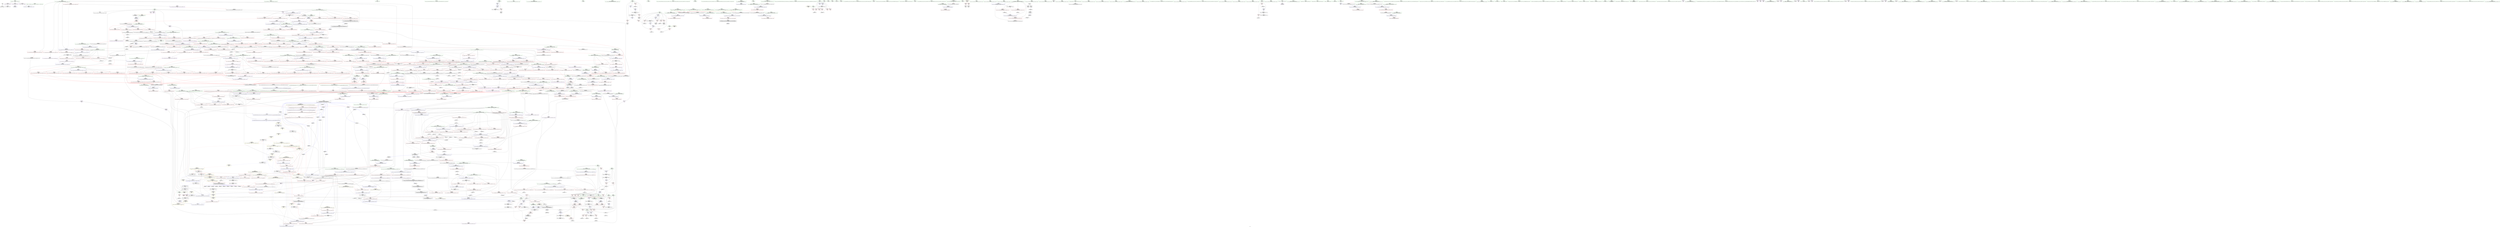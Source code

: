 digraph "SVFG" {
	label="SVFG";

	Node0x55a3194ef0c0 [shape=record,color=grey,label="{NodeID: 0\nNullPtr}"];
	Node0x55a3194ef0c0 -> Node0x55a3195553e0[style=solid];
	Node0x55a3194ef0c0 -> Node0x55a31956e140[style=solid];
	Node0x55a31955cfb0 [shape=record,color=blue,label="{NodeID: 775\n1253\<--1248\n__last.addr\<--__last\n_ZSt26__unguarded_insertion_sortIPxN9__gnu_cxx5__ops15_Iter_less_iterEEvT_S4_T0_\n}"];
	Node0x55a31955cfb0 -> Node0x55a31956bb50[style=dashed];
	Node0x55a319553ac0 [shape=record,color=red,label="{NodeID: 443\n609\<--595\n\<--__middle.addr\n_ZSt13__heap_selectIPxN9__gnu_cxx5__ops15_Iter_less_iterEEvT_S4_S4_T0_\n}"];
	Node0x55a319553ac0 -> Node0x55a319570ae0[style=solid];
	Node0x55a319598460 [shape=record,color=grey,label="{NodeID: 1218\n1438 = cmp(1437, 9, )\n}"];
	Node0x55a319547c40 [shape=record,color=green,label="{NodeID: 111\n548\<--549\n__first.addr\<--__first.addr_field_insensitive\n_ZSt27__unguarded_partition_pivotIPxN9__gnu_cxx5__ops15_Iter_less_iterEET_S4_S4_T0_\n}"];
	Node0x55a319547c40 -> Node0x55a319552f60[style=solid];
	Node0x55a319547c40 -> Node0x55a319553030[style=solid];
	Node0x55a319547c40 -> Node0x55a319553100[style=solid];
	Node0x55a319547c40 -> Node0x55a3195531d0[style=solid];
	Node0x55a319547c40 -> Node0x55a3195532a0[style=solid];
	Node0x55a319547c40 -> Node0x55a319553370[style=solid];
	Node0x55a319547c40 -> Node0x55a319570600[style=solid];
	Node0x55a319569450 [shape=record,color=red,label="{NodeID: 554\n1043\<--1026\n\<--__b.addr\n_ZSt22__move_median_to_firstIPxN9__gnu_cxx5__ops15_Iter_less_iterEEvT_S4_S4_S4_T0_\n|{<s0>54}}"];
	Node0x55a319569450:s0 -> Node0x55a31965fb60[style=solid,color=red];
	Node0x55a3195e37e0 [shape=record,color=black,label="{NodeID: 1329\nMR_6V_3 = PHI(MR_6V_5, MR_6V_2, )\npts\{15 \}\n|{|<s1>27|<s2>32|<s3>33|<s4>33|<s5>33}}"];
	Node0x55a3195e37e0 -> Node0x55a3195e37e0[style=dashed];
	Node0x55a3195e37e0:s1 -> Node0x55a319607370[style=dashed,color=blue];
	Node0x55a3195e37e0:s2 -> Node0x55a3195ebb30[style=dashed,color=red];
	Node0x55a3195e37e0:s3 -> Node0x55a319565b70[style=dashed,color=red];
	Node0x55a3195e37e0:s4 -> Node0x55a319565c40[style=dashed,color=red];
	Node0x55a3195e37e0:s5 -> Node0x55a319571bf0[style=dashed,color=red];
	Node0x55a31954c320 [shape=record,color=green,label="{NodeID: 222\n1368\<--1369\n_ZSt12__niter_baseIPxET_S1_\<--_ZSt12__niter_baseIPxET_S1__field_insensitive\n}"];
	Node0x55a319659c20 [shape=record,color=black,label="{NodeID: 1772\n1162 = PHI(797, )\n}"];
	Node0x55a319659c20 -> Node0x55a31956ab10[style=solid];
	Node0x55a31956ef40 [shape=record,color=blue,label="{NodeID: 665\n98\<--221\nref.tmp21\<--sub24\nmain\n|{|<s3>12}}"];
	Node0x55a31956ef40 -> Node0x55a31955c930[style=dashed];
	Node0x55a31956ef40 -> Node0x55a31956ef40[style=dashed];
	Node0x55a31956ef40 -> Node0x55a3195d97e0[style=dashed];
	Node0x55a31956ef40:s3 -> Node0x55a3195e91f0[style=dashed,color=red];
	Node0x55a31955a090 [shape=record,color=purple,label="{NodeID: 333\n888\<--885\nadd.ptr14\<--\n_ZSt13__adjust_heapIPxlxN9__gnu_cxx5__ops15_Iter_less_iterEEvT_T0_S5_T1_T2_\n|{<s0>44}}"];
	Node0x55a31955a090:s0 -> Node0x55a31965d1b0[style=solid,color=red];
	Node0x55a319543bc0 [shape=record,color=green,label="{NodeID: 1\n7\<--1\n__dso_handle\<--dummyObj\nGlob }"];
	Node0x55a31955d080 [shape=record,color=blue,label="{NodeID: 776\n1255\<--1265\n__i\<--\n_ZSt26__unguarded_insertion_sortIPxN9__gnu_cxx5__ops15_Iter_less_iterEEvT_S4_T0_\n}"];
	Node0x55a31955d080 -> Node0x55a3195cb0c0[style=dashed];
	Node0x55a319553b90 [shape=record,color=red,label="{NodeID: 444\n623\<--595\n\<--__middle.addr\n_ZSt13__heap_selectIPxN9__gnu_cxx5__ops15_Iter_less_iterEEvT_S4_S4_T0_\n|{<s0>33}}"];
	Node0x55a319553b90:s0 -> Node0x55a31965e760[style=solid,color=red];
	Node0x55a3195985e0 [shape=record,color=grey,label="{NodeID: 1219\n655 = cmp(654, 193, )\n}"];
	Node0x55a319547d10 [shape=record,color=green,label="{NodeID: 112\n550\<--551\n__last.addr\<--__last.addr_field_insensitive\n_ZSt27__unguarded_partition_pivotIPxN9__gnu_cxx5__ops15_Iter_less_iterEET_S4_S4_T0_\n}"];
	Node0x55a319547d10 -> Node0x55a319553440[style=solid];
	Node0x55a319547d10 -> Node0x55a319553510[style=solid];
	Node0x55a319547d10 -> Node0x55a3195535e0[style=solid];
	Node0x55a319547d10 -> Node0x55a3195706d0[style=solid];
	Node0x55a319569520 [shape=record,color=red,label="{NodeID: 555\n1070\<--1026\n\<--__b.addr\n_ZSt22__move_median_to_firstIPxN9__gnu_cxx5__ops15_Iter_less_iterEEvT_S4_S4_S4_T0_\n|{<s0>60}}"];
	Node0x55a319569520:s0 -> Node0x55a319660f00[style=solid,color=red];
	Node0x55a3195e3ce0 [shape=record,color=black,label="{NodeID: 1330\nMR_119V_3 = PHI(MR_119V_4, MR_119V_2, )\npts\{600 \}\n}"];
	Node0x55a3195e3ce0 -> Node0x55a319553d30[style=dashed];
	Node0x55a3195e3ce0 -> Node0x55a319553e00[style=dashed];
	Node0x55a3195e3ce0 -> Node0x55a319553ed0[style=dashed];
	Node0x55a3195e3ce0 -> Node0x55a319553fa0[style=dashed];
	Node0x55a3195e3ce0 -> Node0x55a319570bb0[style=dashed];
	Node0x55a31954c420 [shape=record,color=green,label="{NodeID: 223\n1375\<--1376\n_ZSt22__copy_move_backward_aILb1EPxS0_ET1_T0_S2_S1_\<--_ZSt22__copy_move_backward_aILb1EPxS0_ET1_T0_S2_S1__field_insensitive\n}"];
	Node0x55a319659df0 [shape=record,color=black,label="{NodeID: 1773\n1166 = PHI(797, )\n}"];
	Node0x55a319659df0 -> Node0x55a31956abe0[style=solid];
	Node0x55a31956f010 [shape=record,color=blue,label="{NodeID: 666\n92\<--226\ns\<--\nmain\n}"];
	Node0x55a31956f010 -> Node0x55a31955c520[style=dashed];
	Node0x55a31956f010 -> Node0x55a31955c5f0[style=dashed];
	Node0x55a31956f010 -> Node0x55a31956ec00[style=dashed];
	Node0x55a31956f010 -> Node0x55a31956f010[style=dashed];
	Node0x55a31956f010 -> Node0x55a3195e23e0[style=dashed];
	Node0x55a3195eb6a0 [shape=record,color=yellow,style=double,label="{NodeID: 1441\n6V_1 = ENCHI(MR_6V_0)\npts\{15 \}\nFun[_ZNK9__gnu_cxx5__ops14_Iter_less_valclIPxxEEbT_RT0_]}"];
	Node0x55a3195eb6a0 -> Node0x55a319568820[style=dashed];
	Node0x55a31955a160 [shape=record,color=purple,label="{NodeID: 334\n893\<--891\nadd.ptr16\<--\n_ZSt13__adjust_heapIPxlxN9__gnu_cxx5__ops15_Iter_less_iterEEvT_T0_S5_T1_T2_\n}"];
	Node0x55a31955a160 -> Node0x55a319572680[style=solid];
	Node0x55a319543c50 [shape=record,color=green,label="{NodeID: 2\n9\<--1\n\<--dummyObj\nCan only get source location for instruction, argument, global var or function.|{<s0>41}}"];
	Node0x55a319543c50:s0 -> Node0x55a31965bf80[style=solid,color=red];
	Node0x55a31955d150 [shape=record,color=blue,label="{NodeID: 777\n1255\<--1277\n__i\<--incdec.ptr\n_ZSt26__unguarded_insertion_sortIPxN9__gnu_cxx5__ops15_Iter_less_iterEEvT_S4_T0_\n}"];
	Node0x55a31955d150 -> Node0x55a3195cb0c0[style=dashed];
	Node0x55a319553c60 [shape=record,color=red,label="{NodeID: 445\n613\<--597\n\<--__last.addr\n_ZSt13__heap_selectIPxN9__gnu_cxx5__ops15_Iter_less_iterEEvT_S4_S4_T0_\n}"];
	Node0x55a319553c60 -> Node0x55a319598a60[style=solid];
	Node0x55a319598760 [shape=record,color=grey,label="{NodeID: 1220\n192 = cmp(191, 193, )\n}"];
	Node0x55a319547de0 [shape=record,color=green,label="{NodeID: 113\n552\<--553\n__mid\<--__mid_field_insensitive\n_ZSt27__unguarded_partition_pivotIPxN9__gnu_cxx5__ops15_Iter_less_iterEET_S4_S4_T0_\n}"];
	Node0x55a319547de0 -> Node0x55a3195536b0[style=solid];
	Node0x55a319547de0 -> Node0x55a3195707a0[style=solid];
	Node0x55a3195695f0 [shape=record,color=red,label="{NodeID: 556\n1079\<--1026\n\<--__b.addr\n_ZSt22__move_median_to_firstIPxN9__gnu_cxx5__ops15_Iter_less_iterEEvT_S4_S4_S4_T0_\n|{<s0>62}}"];
	Node0x55a3195695f0:s0 -> Node0x55a31965fb60[style=solid,color=red];
	Node0x55a31954c520 [shape=record,color=green,label="{NodeID: 224\n1380\<--1381\n__it.addr\<--__it.addr_field_insensitive\n_ZSt12__miter_baseIPxET_S1_\n}"];
	Node0x55a31954c520 -> Node0x55a31956cd30[style=solid];
	Node0x55a31954c520 -> Node0x55a31955dd80[style=solid];
	Node0x55a319659f30 [shape=record,color=black,label="{NodeID: 1774\n1170 = PHI(797, )\n}"];
	Node0x55a319659f30 -> Node0x55a31956acb0[style=solid];
	Node0x55a31956f0e0 [shape=record,color=blue,label="{NodeID: 667\n94\<--238\nfl\<--\nmain\n}"];
	Node0x55a31956f0e0 -> Node0x55a31955c6c0[style=dashed];
	Node0x55a31956f0e0 -> Node0x55a31956ecd0[style=dashed];
	Node0x55a31956f0e0 -> Node0x55a3195e28e0[style=dashed];
	Node0x55a3195eb7b0 [shape=record,color=yellow,style=double,label="{NodeID: 1442\n176V_1 = ENCHI(MR_176V_0)\npts\{943 \}\nFun[_ZNK9__gnu_cxx5__ops14_Iter_less_valclIPxxEEbT_RT0_]}"];
	Node0x55a3195eb7b0 -> Node0x55a3195688f0[style=dashed];
	Node0x55a31955a230 [shape=record,color=purple,label="{NodeID: 335\n965\<--963\nadd.ptr\<--\n_ZSt11__push_heapIPxlxN9__gnu_cxx5__ops14_Iter_less_valEEvT_T0_S5_T1_RT2_\n|{<s0>49}}"];
	Node0x55a31955a230:s0 -> Node0x55a319660780[style=solid,color=red];
	Node0x55a319543f00 [shape=record,color=green,label="{NodeID: 3\n17\<--1\n\<--dummyObj\nCan only get source location for instruction, argument, global var or function.}"];
	Node0x55a31955d220 [shape=record,color=blue,label="{NodeID: 778\n1285\<--1282\n__first.addr\<--__first\n_ZSt13move_backwardIPxS0_ET0_T_S2_S1_\n}"];
	Node0x55a31955d220 -> Node0x55a31956be90[style=dashed];
	Node0x55a319553d30 [shape=record,color=red,label="{NodeID: 446\n612\<--599\n\<--__i\n_ZSt13__heap_selectIPxN9__gnu_cxx5__ops15_Iter_less_iterEEvT_S4_S4_T0_\n}"];
	Node0x55a319553d30 -> Node0x55a319598a60[style=solid];
	Node0x55a3195988e0 [shape=record,color=grey,label="{NodeID: 1221\n1210 = cmp(1208, 1209, )\n}"];
	Node0x55a319547eb0 [shape=record,color=green,label="{NodeID: 114\n554\<--555\nagg.tmp\<--agg.tmp_field_insensitive\n_ZSt27__unguarded_partition_pivotIPxN9__gnu_cxx5__ops15_Iter_less_iterEET_S4_S4_T0_\n}"];
	Node0x55a3195696c0 [shape=record,color=red,label="{NodeID: 557\n1039\<--1028\n\<--__c.addr\n_ZSt22__move_median_to_firstIPxN9__gnu_cxx5__ops15_Iter_less_iterEEvT_S4_S4_S4_T0_\n|{<s0>53}}"];
	Node0x55a3195696c0:s0 -> Node0x55a319661280[style=solid,color=red];
	Node0x55a318ea5670 [shape=record,color=yellow,style=double,label="{NodeID: 1332\n6V_1 = ENCHI(MR_6V_0)\npts\{15 \}\nFun[_ZNK9__gnu_cxx5__ops14_Val_less_iterclIxPxEEbRT_T0_]}"];
	Node0x55a318ea5670 -> Node0x55a31956dbd0[style=dashed];
	Node0x55a31954c5f0 [shape=record,color=green,label="{NodeID: 225\n1389\<--1390\n__first.addr\<--__first.addr_field_insensitive\n_ZSt22__copy_move_backward_aILb1EPxS0_ET1_T0_S2_S1_\n}"];
	Node0x55a31954c5f0 -> Node0x55a31956ce00[style=solid];
	Node0x55a31954c5f0 -> Node0x55a31955de50[style=solid];
	Node0x55a31965a070 [shape=record,color=black,label="{NodeID: 1775\n1214 = PHI(735, )\n}"];
	Node0x55a31956f1b0 [shape=record,color=blue,label="{NodeID: 668\n86\<--239\nl\<--\nmain\n}"];
	Node0x55a31956f1b0 -> Node0x55a3195d83e0[style=dashed];
	Node0x55a31955a300 [shape=record,color=purple,label="{NodeID: 336\n974\<--972\nadd.ptr1\<--\n_ZSt11__push_heapIPxlxN9__gnu_cxx5__ops14_Iter_less_valEEvT_T0_S5_T1_RT2_\n|{<s0>50}}"];
	Node0x55a31955a300:s0 -> Node0x55a31965d1b0[style=solid,color=red];
	Node0x55a319543f90 [shape=record,color=green,label="{NodeID: 4\n19\<--1\n.str\<--dummyObj\nGlob }"];
	Node0x55a31955d2f0 [shape=record,color=blue,label="{NodeID: 779\n1287\<--1283\n__last.addr\<--__last\n_ZSt13move_backwardIPxS0_ET0_T_S2_S1_\n}"];
	Node0x55a31955d2f0 -> Node0x55a31956bf60[style=dashed];
	Node0x55a319553e00 [shape=record,color=red,label="{NodeID: 447\n616\<--599\n\<--__i\n_ZSt13__heap_selectIPxN9__gnu_cxx5__ops15_Iter_less_iterEEvT_S4_S4_T0_\n|{<s0>32}}"];
	Node0x55a319553e00:s0 -> Node0x55a319660f00[style=solid,color=red];
	Node0x55a319598a60 [shape=record,color=grey,label="{NodeID: 1222\n614 = cmp(612, 613, )\n}"];
	Node0x55a31954ca00 [shape=record,color=green,label="{NodeID: 115\n556\<--557\nagg.tmp4\<--agg.tmp4_field_insensitive\n_ZSt27__unguarded_partition_pivotIPxN9__gnu_cxx5__ops15_Iter_less_iterEET_S4_S4_T0_\n}"];
	Node0x55a319569790 [shape=record,color=red,label="{NodeID: 558\n1049\<--1028\n\<--__c.addr\n_ZSt22__move_median_to_firstIPxN9__gnu_cxx5__ops15_Iter_less_iterEEvT_S4_S4_S4_T0_\n|{<s0>55}}"];
	Node0x55a319569790:s0 -> Node0x55a319661280[style=solid,color=red];
	Node0x55a319021150 [shape=record,color=yellow,style=double,label="{NodeID: 1333\n59V_1 = ENCHI(MR_59V_0)\npts\{1312 \}\nFun[_ZNK9__gnu_cxx5__ops14_Val_less_iterclIxPxEEbRT_T0_]}"];
	Node0x55a319021150 -> Node0x55a31956db00[style=dashed];
	Node0x55a31954c6c0 [shape=record,color=green,label="{NodeID: 226\n1391\<--1392\n__last.addr\<--__last.addr_field_insensitive\n_ZSt22__copy_move_backward_aILb1EPxS0_ET1_T0_S2_S1_\n}"];
	Node0x55a31954c6c0 -> Node0x55a31956ced0[style=solid];
	Node0x55a31954c6c0 -> Node0x55a31955df20[style=solid];
	Node0x55a31965a180 [shape=record,color=black,label="{NodeID: 1776\n1217 = PHI(797, )\n}"];
	Node0x55a31965a180 -> Node0x55a31956b8e0[style=solid];
	Node0x55a31956f280 [shape=record,color=blue,label="{NodeID: 669\n76\<--244\ni\<--inc31\nmain\n}"];
	Node0x55a31956f280 -> Node0x55a31955b4e0[style=dashed];
	Node0x55a31956f280 -> Node0x55a31955b5b0[style=dashed];
	Node0x55a31956f280 -> Node0x55a31955b680[style=dashed];
	Node0x55a31956f280 -> Node0x55a31955b750[style=dashed];
	Node0x55a31956f280 -> Node0x55a31956eda0[style=dashed];
	Node0x55a31956f280 -> Node0x55a31956f280[style=dashed];
	Node0x55a31956f280 -> Node0x55a3195e05e0[style=dashed];
	Node0x55a31955a3d0 [shape=record,color=purple,label="{NodeID: 337\n979\<--977\nadd.ptr3\<--\n_ZSt11__push_heapIPxlxN9__gnu_cxx5__ops14_Iter_less_valEEvT_T0_S5_T1_RT2_\n}"];
	Node0x55a31955a3d0 -> Node0x55a319572ea0[style=solid];
	Node0x55a319544020 [shape=record,color=green,label="{NodeID: 5\n21\<--1\n.str.1\<--dummyObj\nGlob }"];
	Node0x55a31955d3c0 [shape=record,color=blue,label="{NodeID: 780\n1289\<--1284\n__result.addr\<--__result\n_ZSt13move_backwardIPxS0_ET0_T_S2_S1_\n}"];
	Node0x55a31955d3c0 -> Node0x55a31956c030[style=dashed];
	Node0x55a319553ed0 [shape=record,color=red,label="{NodeID: 448\n624\<--599\n\<--__i\n_ZSt13__heap_selectIPxN9__gnu_cxx5__ops15_Iter_less_iterEEvT_S4_S4_T0_\n|{<s0>33}}"];
	Node0x55a319553ed0:s0 -> Node0x55a31965e8b0[style=solid,color=red];
	Node0x55a319598be0 [shape=record,color=grey,label="{NodeID: 1223\n367 = cmp(365, 366, )\n}"];
	Node0x55a31954cad0 [shape=record,color=green,label="{NodeID: 116\n577\<--578\n_ZSt22__move_median_to_firstIPxN9__gnu_cxx5__ops15_Iter_less_iterEEvT_S4_S4_S4_T0_\<--_ZSt22__move_median_to_firstIPxN9__gnu_cxx5__ops15_Iter_less_iterEEvT_S4_S4_S4_T0__field_insensitive\n}"];
	Node0x55a319569860 [shape=record,color=red,label="{NodeID: 559\n1053\<--1028\n\<--__c.addr\n_ZSt22__move_median_to_firstIPxN9__gnu_cxx5__ops15_Iter_less_iterEEvT_S4_S4_S4_T0_\n|{<s0>56}}"];
	Node0x55a319569860:s0 -> Node0x55a31965fb60[style=solid,color=red];
	Node0x55a31954c790 [shape=record,color=green,label="{NodeID: 227\n1393\<--1394\n__result.addr\<--__result.addr_field_insensitive\n_ZSt22__copy_move_backward_aILb1EPxS0_ET1_T0_S2_S1_\n}"];
	Node0x55a31954c790 -> Node0x55a31956cfa0[style=solid];
	Node0x55a31954c790 -> Node0x55a31955dff0[style=solid];
	Node0x55a31965a2f0 [shape=record,color=black,label="{NodeID: 1777\n1224 = PHI(1281, )\n}"];
	Node0x55a31956f350 [shape=record,color=blue,label="{NodeID: 670\n88\<--250\nr\<--\nmain\n}"];
	Node0x55a31956f350 -> Node0x55a3195cecc0[style=dashed];
	Node0x55a31955a4a0 [shape=record,color=purple,label="{NodeID: 338\n992\<--990\nadd.ptr7\<--\n_ZSt11__push_heapIPxlxN9__gnu_cxx5__ops14_Iter_less_valEEvT_T0_S5_T1_RT2_\n}"];
	Node0x55a31955a4a0 -> Node0x55a319573110[style=solid];
	Node0x55a3195440b0 [shape=record,color=green,label="{NodeID: 6\n23\<--1\nstdin\<--dummyObj\nGlob }"];
	Node0x55a31955d490 [shape=record,color=blue,label="{NodeID: 781\n1309\<--1306\n__last.addr\<--__last\n_ZSt25__unguarded_linear_insertIPxN9__gnu_cxx5__ops14_Val_less_iterEEvT_T0_\n}"];
	Node0x55a31955d490 -> Node0x55a31956c100[style=dashed];
	Node0x55a31955d490 -> Node0x55a31956c1d0[style=dashed];
	Node0x55a31955d490 -> Node0x55a3195cd8c0[style=dashed];
	Node0x55a319553fa0 [shape=record,color=red,label="{NodeID: 449\n630\<--599\n\<--__i\n_ZSt13__heap_selectIPxN9__gnu_cxx5__ops15_Iter_less_iterEEvT_S4_S4_T0_\n}"];
	Node0x55a319553fa0 -> Node0x55a319558f80[style=solid];
	Node0x55a319598d60 [shape=record,color=grey,label="{NodeID: 1224\n879 = cmp(875, 878, )\n}"];
	Node0x55a31954cba0 [shape=record,color=green,label="{NodeID: 117\n584\<--585\n_ZSt21__unguarded_partitionIPxN9__gnu_cxx5__ops15_Iter_less_iterEET_S4_S4_S4_T0_\<--_ZSt21__unguarded_partitionIPxN9__gnu_cxx5__ops15_Iter_less_iterEET_S4_S4_S4_T0__field_insensitive\n}"];
	Node0x55a319569930 [shape=record,color=red,label="{NodeID: 560\n1063\<--1028\n\<--__c.addr\n_ZSt22__move_median_to_firstIPxN9__gnu_cxx5__ops15_Iter_less_iterEEvT_S4_S4_S4_T0_\n|{<s0>58}}"];
	Node0x55a319569930:s0 -> Node0x55a319661280[style=solid,color=red];
	Node0x55a31954c860 [shape=record,color=green,label="{NodeID: 228\n1395\<--1396\n__simple\<--__simple_field_insensitive\n_ZSt22__copy_move_backward_aILb1EPxS0_ET1_T0_S2_S1_\n}"];
	Node0x55a31954c860 -> Node0x55a31955e0c0[style=solid];
	Node0x55a31965a400 [shape=record,color=black,label="{NodeID: 1778\n1227 = PHI(797, )\n}"];
	Node0x55a31965a400 -> Node0x55a31956b9b0[style=solid];
	Node0x55a31956f420 [shape=record,color=blue,label="{NodeID: 671\n8\<--254\nres\<--\nmain\n}"];
	Node0x55a31956f420 -> Node0x55a31955a710[style=dashed];
	Node0x55a31956f420 -> Node0x55a31955a7e0[style=dashed];
	Node0x55a31956f420 -> Node0x55a31955a8b0[style=dashed];
	Node0x55a31956f420 -> Node0x55a3195df1e0[style=dashed];
	Node0x55a3195ebb30 [shape=record,color=yellow,style=double,label="{NodeID: 1446\n6V_1 = ENCHI(MR_6V_0)\npts\{15 \}\nFun[_ZNK9__gnu_cxx5__ops15_Iter_less_iterclIPxS3_EEbT_T0_]}"];
	Node0x55a3195ebb30 -> Node0x55a319565420[style=dashed];
	Node0x55a3195ebb30 -> Node0x55a3195654f0[style=dashed];
	Node0x55a31955a570 [shape=record,color=purple,label="{NodeID: 339\n1443\<--1440\nadd.ptr\<--\n_ZNSt20__copy_move_backwardILb1ELb1ESt26random_access_iterator_tagE13__copy_move_bIxEEPT_PKS3_S6_S4_\n}"];
	Node0x55a31955a570 -> Node0x55a319557830[style=solid];
	Node0x55a3195448f0 [shape=record,color=green,label="{NodeID: 7\n24\<--1\n.str.2\<--dummyObj\nGlob }"];
	Node0x55a31955d560 [shape=record,color=blue,label="{NodeID: 782\n1311\<--1318\n__val\<--\n_ZSt25__unguarded_linear_insertIPxN9__gnu_cxx5__ops14_Val_less_iterEEvT_T0_\n|{|<s2>82}}"];
	Node0x55a31955d560 -> Node0x55a31956c920[style=dashed];
	Node0x55a31955d560 -> Node0x55a31956c9f0[style=dashed];
	Node0x55a31955d560:s2 -> Node0x55a319021150[style=dashed,color=red];
	Node0x55a319554070 [shape=record,color=red,label="{NodeID: 450\n650\<--639\n\<--__first.addr\n_ZSt11__sort_heapIPxN9__gnu_cxx5__ops15_Iter_less_iterEEvT_S4_RT0_\n}"];
	Node0x55a319554070 -> Node0x55a3195568c0[style=solid];
	Node0x55a319598ee0 [shape=record,color=grey,label="{NodeID: 1225\n873 = cmp(872, 9, )\n}"];
	Node0x55a31954cca0 [shape=record,color=green,label="{NodeID: 118\n591\<--592\n__comp\<--__comp_field_insensitive\n_ZSt13__heap_selectIPxN9__gnu_cxx5__ops15_Iter_less_iterEEvT_S4_S4_T0_\n|{<s0>31|<s1>32|<s2>33}}"];
	Node0x55a31954cca0:s0 -> Node0x55a319656a00[style=solid,color=red];
	Node0x55a31954cca0:s1 -> Node0x55a3196609a0[style=solid,color=red];
	Node0x55a31954cca0:s2 -> Node0x55a31965ea00[style=solid,color=red];
	Node0x55a319569a00 [shape=record,color=red,label="{NodeID: 561\n1071\<--1028\n\<--__c.addr\n_ZSt22__move_median_to_firstIPxN9__gnu_cxx5__ops15_Iter_less_iterEEvT_S4_S4_S4_T0_\n|{<s0>60}}"];
	Node0x55a319569a00:s0 -> Node0x55a319661280[style=solid,color=red];
	Node0x55a31954c930 [shape=record,color=green,label="{NodeID: 229\n1405\<--1406\n_ZNSt20__copy_move_backwardILb1ELb1ESt26random_access_iterator_tagE13__copy_move_bIxEEPT_PKS3_S6_S4_\<--_ZNSt20__copy_move_backwardILb1ELb1ESt26random_access_iterator_tagE13__copy_move_bIxEEPT_PKS3_S6_S4__field_insensitive\n}"];
	Node0x55a31965a570 [shape=record,color=black,label="{NodeID: 1779\n1295 = PHI(1378, )\n|{<s0>80}}"];
	Node0x55a31965a570:s0 -> Node0x55a319656b40[style=solid,color=red];
	Node0x55a31956f4f0 [shape=record,color=blue,label="{NodeID: 672\n74\<--276\ncnt\<--inc44\nmain\n}"];
	Node0x55a31956f4f0 -> Node0x55a3195e00e0[style=dashed];
	Node0x55a31955a640 [shape=record,color=purple,label="{NodeID: 340\n1456\<--1453\nadd.ptr2\<--\n_ZNSt20__copy_move_backwardILb1ELb1ESt26random_access_iterator_tagE13__copy_move_bIxEEPT_PKS3_S6_S4_\n}"];
	Node0x55a31955a640 -> Node0x55a3195579d0[style=solid];
	Node0x55a319544980 [shape=record,color=green,label="{NodeID: 8\n26\<--1\n.str.3\<--dummyObj\nGlob }"];
	Node0x55a31955d630 [shape=record,color=blue,label="{NodeID: 783\n1313\<--1320\n__next\<--\n_ZSt25__unguarded_linear_insertIPxN9__gnu_cxx5__ops14_Val_less_iterEEvT_T0_\n}"];
	Node0x55a31955d630 -> Node0x55a31956c440[style=dashed];
	Node0x55a31955d630 -> Node0x55a31955d700[style=dashed];
	Node0x55a319554140 [shape=record,color=red,label="{NodeID: 451\n660\<--639\n\<--__first.addr\n_ZSt11__sort_heapIPxN9__gnu_cxx5__ops15_Iter_less_iterEEvT_S4_RT0_\n|{<s0>34}}"];
	Node0x55a319554140:s0 -> Node0x55a31965e610[style=solid,color=red];
	Node0x55a319599060 [shape=record,color=grey,label="{NodeID: 1226\n120 = cmp(118, 119, )\n}"];
	Node0x55a31954cd70 [shape=record,color=green,label="{NodeID: 119\n593\<--594\n__first.addr\<--__first.addr_field_insensitive\n_ZSt13__heap_selectIPxN9__gnu_cxx5__ops15_Iter_less_iterEEvT_S4_S4_T0_\n}"];
	Node0x55a31954cd70 -> Node0x55a319553780[style=solid];
	Node0x55a31954cd70 -> Node0x55a319553850[style=solid];
	Node0x55a31954cd70 -> Node0x55a319553920[style=solid];
	Node0x55a31954cd70 -> Node0x55a319570870[style=solid];
	Node0x55a319569ad0 [shape=record,color=red,label="{NodeID: 562\n1075\<--1028\n\<--__c.addr\n_ZSt22__move_median_to_firstIPxN9__gnu_cxx5__ops15_Iter_less_iterEEvT_S4_S4_S4_T0_\n|{<s0>61}}"];
	Node0x55a319569ad0:s0 -> Node0x55a31965fb60[style=solid,color=red];
	Node0x55a319554b60 [shape=record,color=green,label="{NodeID: 230\n1410\<--1411\n__it.addr\<--__it.addr_field_insensitive\n_ZSt12__niter_baseIPxET_S1_\n}"];
	Node0x55a319554b60 -> Node0x55a31956d070[style=solid];
	Node0x55a319554b60 -> Node0x55a31955e190[style=solid];
	Node0x55a31965a740 [shape=record,color=black,label="{NodeID: 1780\n1299 = PHI(1378, )\n|{<s0>80}}"];
	Node0x55a31965a740:s0 -> Node0x55a319656c80[style=solid,color=red];
	Node0x55a31956f5c0 [shape=record,color=blue,label="{NodeID: 673\n303\<--301\n__first.addr\<--__first\n_ZSt4sortIPxEvT_S1_\n}"];
	Node0x55a31956f5c0 -> Node0x55a319550ba0[style=dashed];
	Node0x55a31955a710 [shape=record,color=red,label="{NodeID: 341\n256\<--8\n\<--res\nmain\n}"];
	Node0x55a31955a710 -> Node0x55a3195961e0[style=solid];
	Node0x55a319544a10 [shape=record,color=green,label="{NodeID: 9\n28\<--1\nstdout\<--dummyObj\nGlob }"];
	Node0x55a31955d700 [shape=record,color=blue,label="{NodeID: 784\n1313\<--1323\n__next\<--incdec.ptr\n_ZSt25__unguarded_linear_insertIPxN9__gnu_cxx5__ops14_Val_less_iterEEvT_T0_\n}"];
	Node0x55a31955d700 -> Node0x55a3195cddc0[style=dashed];
	Node0x55a319554210 [shape=record,color=red,label="{NodeID: 452\n649\<--641\n\<--__last.addr\n_ZSt11__sort_heapIPxN9__gnu_cxx5__ops15_Iter_less_iterEEvT_S4_RT0_\n}"];
	Node0x55a319554210 -> Node0x55a3195567f0[style=solid];
	Node0x55a3195991e0 [shape=record,color=grey,label="{NodeID: 1227\n337 = cmp(334, 336, )\n}"];
	Node0x55a31954ce40 [shape=record,color=green,label="{NodeID: 120\n595\<--596\n__middle.addr\<--__middle.addr_field_insensitive\n_ZSt13__heap_selectIPxN9__gnu_cxx5__ops15_Iter_less_iterEEvT_S4_S4_T0_\n}"];
	Node0x55a31954ce40 -> Node0x55a3195539f0[style=solid];
	Node0x55a31954ce40 -> Node0x55a319553ac0[style=solid];
	Node0x55a31954ce40 -> Node0x55a319553b90[style=solid];
	Node0x55a31954ce40 -> Node0x55a319570940[style=solid];
	Node0x55a319569ba0 [shape=record,color=red,label="{NodeID: 563\n1102\<--1091\n\<--__first.addr\n_ZSt21__unguarded_partitionIPxN9__gnu_cxx5__ops15_Iter_less_iterEET_S4_S4_S4_T0_\n|{<s0>63}}"];
	Node0x55a319569ba0:s0 -> Node0x55a319660f00[style=solid,color=red];
	Node0x55a319554c30 [shape=record,color=green,label="{NodeID: 231\n1419\<--1420\n__first.addr\<--__first.addr_field_insensitive\n_ZNSt20__copy_move_backwardILb1ELb1ESt26random_access_iterator_tagE13__copy_move_bIxEEPT_PKS3_S6_S4_\n}"];
	Node0x55a319554c30 -> Node0x55a31956d140[style=solid];
	Node0x55a319554c30 -> Node0x55a31956d210[style=solid];
	Node0x55a319554c30 -> Node0x55a31955e260[style=solid];
	Node0x55a31965a880 [shape=record,color=black,label="{NodeID: 1781\n1301 = PHI(1353, )\n}"];
	Node0x55a31965a880 -> Node0x55a319557280[style=solid];
	Node0x55a31956f690 [shape=record,color=blue,label="{NodeID: 674\n305\<--302\n__last.addr\<--__last\n_ZSt4sortIPxEvT_S1_\n}"];
	Node0x55a31956f690 -> Node0x55a319550c70[style=dashed];
	Node0x55a31955a7e0 [shape=record,color=red,label="{NodeID: 342\n261\<--8\n\<--res\nmain\n}"];
	Node0x55a31955a7e0 -> Node0x55a3195970e0[style=solid];
	Node0x55a319544aa0 [shape=record,color=green,label="{NodeID: 10\n29\<--1\n.str.4\<--dummyObj\nGlob }"];
	Node0x55a31955d7d0 [shape=record,color=blue,label="{NodeID: 785\n1334\<--1333\n\<--\n_ZSt25__unguarded_linear_insertIPxN9__gnu_cxx5__ops14_Val_less_iterEEvT_T0_\n}"];
	Node0x55a31955d7d0 -> Node0x55a3195cd3c0[style=dashed];
	Node0x55a3195542e0 [shape=record,color=red,label="{NodeID: 453\n657\<--641\n\<--__last.addr\n_ZSt11__sort_heapIPxN9__gnu_cxx5__ops15_Iter_less_iterEEvT_S4_RT0_\n}"];
	Node0x55a3195542e0 -> Node0x55a319559050[style=solid];
	Node0x55a319599360 [shape=record,color=grey,label="{NodeID: 1228\n1270 = cmp(1268, 1269, )\n}"];
	Node0x55a31954cf10 [shape=record,color=green,label="{NodeID: 121\n597\<--598\n__last.addr\<--__last.addr_field_insensitive\n_ZSt13__heap_selectIPxN9__gnu_cxx5__ops15_Iter_less_iterEEvT_S4_S4_T0_\n}"];
	Node0x55a31954cf10 -> Node0x55a319553c60[style=solid];
	Node0x55a31954cf10 -> Node0x55a319570a10[style=solid];
	Node0x55a319569c70 [shape=record,color=red,label="{NodeID: 564\n1106\<--1091\n\<--__first.addr\n_ZSt21__unguarded_partitionIPxN9__gnu_cxx5__ops15_Iter_less_iterEET_S4_S4_S4_T0_\n}"];
	Node0x55a319569c70 -> Node0x55a319559120[style=solid];
	Node0x55a319554d00 [shape=record,color=green,label="{NodeID: 232\n1421\<--1422\n__last.addr\<--__last.addr_field_insensitive\n_ZNSt20__copy_move_backwardILb1ELb1ESt26random_access_iterator_tagE13__copy_move_bIxEEPT_PKS3_S6_S4_\n}"];
	Node0x55a319554d00 -> Node0x55a31956d2e0[style=solid];
	Node0x55a319554d00 -> Node0x55a31955e330[style=solid];
	Node0x55a31965a990 [shape=record,color=black,label="{NodeID: 1782\n1317 = PHI(797, )\n}"];
	Node0x55a31965a990 -> Node0x55a31956c850[style=solid];
	Node0x55a31956f760 [shape=record,color=blue,label="{NodeID: 675\n327\<--323\n__a.addr\<--__a\n_ZSt3maxIxERKT_S2_S2_\n}"];
	Node0x55a31956f760 -> Node0x55a319550e10[style=dashed];
	Node0x55a31956f760 -> Node0x55a319550ee0[style=dashed];
	Node0x55a31955a8b0 [shape=record,color=red,label="{NodeID: 343\n269\<--8\n\<--res\nmain\n}"];
	Node0x55a31955a8b0 -> Node0x55a319596360[style=solid];
	Node0x55a319544ba0 [shape=record,color=green,label="{NodeID: 11\n31\<--1\n_ZSt4cerr\<--dummyObj\nGlob }"];
	Node0x55a31955d8a0 [shape=record,color=blue,label="{NodeID: 786\n1309\<--1336\n__last.addr\<--\n_ZSt25__unguarded_linear_insertIPxN9__gnu_cxx5__ops14_Val_less_iterEEvT_T0_\n}"];
	Node0x55a31955d8a0 -> Node0x55a3195cd8c0[style=dashed];
	Node0x55a3195543b0 [shape=record,color=red,label="{NodeID: 454\n661\<--641\n\<--__last.addr\n_ZSt11__sort_heapIPxN9__gnu_cxx5__ops15_Iter_less_iterEEvT_S4_RT0_\n|{<s0>34}}"];
	Node0x55a3195543b0:s0 -> Node0x55a31965e760[style=solid,color=red];
	Node0x55a3195994e0 [shape=record,color=grey,label="{NodeID: 1229\n1013 = cmp(1010, 1012, )\n}"];
	Node0x55a3195994e0 -> Node0x55a3195570e0[style=solid];
	Node0x55a31954cfe0 [shape=record,color=green,label="{NodeID: 122\n599\<--600\n__i\<--__i_field_insensitive\n_ZSt13__heap_selectIPxN9__gnu_cxx5__ops15_Iter_less_iterEEvT_S4_S4_T0_\n}"];
	Node0x55a31954cfe0 -> Node0x55a319553d30[style=solid];
	Node0x55a31954cfe0 -> Node0x55a319553e00[style=solid];
	Node0x55a31954cfe0 -> Node0x55a319553ed0[style=solid];
	Node0x55a31954cfe0 -> Node0x55a319553fa0[style=solid];
	Node0x55a31954cfe0 -> Node0x55a319570ae0[style=solid];
	Node0x55a31954cfe0 -> Node0x55a319570bb0[style=solid];
	Node0x55a319569d40 [shape=record,color=red,label="{NodeID: 565\n1122\<--1091\n\<--__first.addr\n_ZSt21__unguarded_partitionIPxN9__gnu_cxx5__ops15_Iter_less_iterEET_S4_S4_S4_T0_\n}"];
	Node0x55a319569d40 -> Node0x55a31959a260[style=solid];
	Node0x55a319554dd0 [shape=record,color=green,label="{NodeID: 233\n1423\<--1424\n__result.addr\<--__result.addr_field_insensitive\n_ZNSt20__copy_move_backwardILb1ELb1ESt26random_access_iterator_tagE13__copy_move_bIxEEPT_PKS3_S6_S4_\n}"];
	Node0x55a319554dd0 -> Node0x55a31956d3b0[style=solid];
	Node0x55a319554dd0 -> Node0x55a31956d480[style=solid];
	Node0x55a319554dd0 -> Node0x55a31955e400[style=solid];
	Node0x55a31965aaa0 [shape=record,color=black,label="{NodeID: 1783\n1327 = PHI(1463, )\n}"];
	Node0x55a31956f830 [shape=record,color=blue,label="{NodeID: 676\n329\<--324\n__b.addr\<--__b\n_ZSt3maxIxERKT_S2_S2_\n}"];
	Node0x55a31956f830 -> Node0x55a319550fb0[style=dashed];
	Node0x55a31956f830 -> Node0x55a319551080[style=dashed];
	Node0x55a31955a980 [shape=record,color=red,label="{NodeID: 344\n159\<--16\n\<--e\nmain\n}"];
	Node0x55a31955a980 -> Node0x55a319555950[style=solid];
	Node0x55a319544ca0 [shape=record,color=green,label="{NodeID: 12\n32\<--1\n.str.5\<--dummyObj\nGlob }"];
	Node0x55a31955d970 [shape=record,color=blue,label="{NodeID: 787\n1313\<--1339\n__next\<--incdec.ptr3\n_ZSt25__unguarded_linear_insertIPxN9__gnu_cxx5__ops14_Val_less_iterEEvT_T0_\n}"];
	Node0x55a31955d970 -> Node0x55a3195cddc0[style=dashed];
	Node0x55a319554480 [shape=record,color=red,label="{NodeID: 455\n662\<--641\n\<--__last.addr\n_ZSt11__sort_heapIPxN9__gnu_cxx5__ops15_Iter_less_iterEEvT_S4_RT0_\n|{<s0>34}}"];
	Node0x55a319554480:s0 -> Node0x55a31965e8b0[style=solid,color=red];
	Node0x55a319599660 [shape=record,color=grey,label="{NodeID: 1230\n840 = cmp(836, 839, )\n}"];
	Node0x55a31954d0b0 [shape=record,color=green,label="{NodeID: 123\n607\<--608\n_ZSt11__make_heapIPxN9__gnu_cxx5__ops15_Iter_less_iterEEvT_S4_RT0_\<--_ZSt11__make_heapIPxN9__gnu_cxx5__ops15_Iter_less_iterEEvT_S4_RT0__field_insensitive\n}"];
	Node0x55a319569e10 [shape=record,color=red,label="{NodeID: 566\n1126\<--1091\n\<--__first.addr\n_ZSt21__unguarded_partitionIPxN9__gnu_cxx5__ops15_Iter_less_iterEET_S4_S4_S4_T0_\n}"];
	Node0x55a319569e10 -> Node0x55a3195571b0[style=solid];
	Node0x55a319554ea0 [shape=record,color=green,label="{NodeID: 234\n1425\<--1426\n_Num\<--_Num_field_insensitive\n_ZNSt20__copy_move_backwardILb1ELb1ESt26random_access_iterator_tagE13__copy_move_bIxEEPT_PKS3_S6_S4_\n}"];
	Node0x55a319554ea0 -> Node0x55a31956d550[style=solid];
	Node0x55a319554ea0 -> Node0x55a31956d620[style=solid];
	Node0x55a319554ea0 -> Node0x55a31956d6f0[style=solid];
	Node0x55a319554ea0 -> Node0x55a31956d7c0[style=solid];
	Node0x55a319554ea0 -> Node0x55a31955e4d0[style=solid];
	Node0x55a31965abb0 [shape=record,color=black,label="{NodeID: 1784\n1332 = PHI(797, )\n}"];
	Node0x55a31965abb0 -> Node0x55a31956c920[style=solid];
	Node0x55a31956f900 [shape=record,color=blue,label="{NodeID: 677\n325\<--339\nretval\<--\n_ZSt3maxIxERKT_S2_S2_\n}"];
	Node0x55a31956f900 -> Node0x55a3195cf6c0[style=dashed];
	Node0x55a31955aa50 [shape=record,color=red,label="{NodeID: 345\n163\<--16\n\<--e\nmain\n}"];
	Node0x55a31955aa50 -> Node0x55a319594fe0[style=solid];
	Node0x55a319544da0 [shape=record,color=green,label="{NodeID: 13\n34\<--1\n.str.6\<--dummyObj\nGlob }"];
	Node0x55a31955da40 [shape=record,color=blue,label="{NodeID: 788\n1344\<--1343\n\<--\n_ZSt25__unguarded_linear_insertIPxN9__gnu_cxx5__ops14_Val_less_iterEEvT_T0_\n|{<s0>75|<s1>77}}"];
	Node0x55a31955da40:s0 -> Node0x55a3195d00c0[style=dashed,color=blue];
	Node0x55a31955da40:s1 -> Node0x55a3195cb5c0[style=dashed,color=blue];
	Node0x55a319554550 [shape=record,color=red,label="{NodeID: 456\n663\<--643\n\<--__comp.addr\n_ZSt11__sort_heapIPxN9__gnu_cxx5__ops15_Iter_less_iterEEvT_S4_RT0_\n|{<s0>34}}"];
	Node0x55a319554550:s0 -> Node0x55a31965ea00[style=solid,color=red];
	Node0x55a3195997e0 [shape=record,color=grey,label="{NodeID: 1231\n258 = cmp(257, 9, )\n}"];
	Node0x55a31954d1b0 [shape=record,color=green,label="{NodeID: 124\n619\<--620\n_ZNK9__gnu_cxx5__ops15_Iter_less_iterclIPxS3_EEbT_T0_\<--_ZNK9__gnu_cxx5__ops15_Iter_less_iterclIPxS3_EEbT_T0__field_insensitive\n}"];
	Node0x55a319569ee0 [shape=record,color=red,label="{NodeID: 567\n1128\<--1091\n\<--__first.addr\n_ZSt21__unguarded_partitionIPxN9__gnu_cxx5__ops15_Iter_less_iterEET_S4_S4_S4_T0_\n|{<s0>65}}"];
	Node0x55a319569ee0:s0 -> Node0x55a31965f8d0[style=solid,color=red];
	Node0x55a319554f70 [shape=record,color=green,label="{NodeID: 235\n1450\<--1451\nllvm.memmove.p0i8.p0i8.i64\<--llvm.memmove.p0i8.p0i8.i64_field_insensitive\n}"];
	Node0x55a31965acf0 [shape=record,color=black,label="{NodeID: 1785\n1342 = PHI(797, )\n}"];
	Node0x55a31965acf0 -> Node0x55a31956c9f0[style=solid];
	Node0x55a31956f9d0 [shape=record,color=blue,label="{NodeID: 678\n325\<--342\nretval\<--\n_ZSt3maxIxERKT_S2_S2_\n}"];
	Node0x55a31956f9d0 -> Node0x55a3195cf6c0[style=dashed];
	Node0x55a31955ab20 [shape=record,color=red,label="{NodeID: 346\n176\<--16\n\<--e\nmain\n}"];
	Node0x55a31955ab20 -> Node0x55a319555a20[style=solid];
	Node0x55a319544ea0 [shape=record,color=green,label="{NodeID: 14\n36\<--1\n.str.7\<--dummyObj\nGlob }"];
	Node0x55a31955db10 [shape=record,color=blue,label="{NodeID: 789\n1357\<--1354\n__first.addr\<--__first\n_ZSt23__copy_move_backward_a2ILb1EPxS0_ET1_T0_S2_S1_\n}"];
	Node0x55a31955db10 -> Node0x55a31956cac0[style=dashed];
	Node0x55a319554620 [shape=record,color=red,label="{NodeID: 457\n689\<--671\n\<--__first.addr\n_ZSt11__make_heapIPxN9__gnu_cxx5__ops15_Iter_less_iterEEvT_S4_RT0_\n}"];
	Node0x55a319554620 -> Node0x55a319556a60[style=solid];
	Node0x55a319599960 [shape=record,color=grey,label="{NodeID: 1232\n494 = cmp(493, 427, )\n}"];
	Node0x55a31954d2b0 [shape=record,color=green,label="{NodeID: 125\n626\<--627\n_ZSt10__pop_heapIPxN9__gnu_cxx5__ops15_Iter_less_iterEEvT_S4_S4_RT0_\<--_ZSt10__pop_heapIPxN9__gnu_cxx5__ops15_Iter_less_iterEEvT_S4_S4_RT0__field_insensitive\n}"];
	Node0x55a319569fb0 [shape=record,color=red,label="{NodeID: 568\n1131\<--1091\n\<--__first.addr\n_ZSt21__unguarded_partitionIPxN9__gnu_cxx5__ops15_Iter_less_iterEET_S4_S4_S4_T0_\n}"];
	Node0x55a319569fb0 -> Node0x55a319559390[style=solid];
	Node0x55a319555070 [shape=record,color=green,label="{NodeID: 236\n1467\<--1468\nthis.addr\<--this.addr_field_insensitive\n_ZNK9__gnu_cxx5__ops14_Val_less_iterclIxPxEEbRT_T0_\n}"];
	Node0x55a319555070 -> Node0x55a31956d890[style=solid];
	Node0x55a319555070 -> Node0x55a31955e670[style=solid];
	Node0x55a31965ae30 [shape=record,color=black,label="{NodeID: 1786\n1367 = PHI(1408, )\n|{<s0>88}}"];
	Node0x55a31965ae30:s0 -> Node0x55a319661a40[style=solid,color=red];
	Node0x55a31956faa0 [shape=record,color=blue,label="{NodeID: 679\n355\<--351\n__first.addr\<--__first\n_ZSt6__sortIPxN9__gnu_cxx5__ops15_Iter_less_iterEEvT_S4_T0_\n}"];
	Node0x55a31956faa0 -> Node0x55a3195512f0[style=dashed];
	Node0x55a31956faa0 -> Node0x55a3195513c0[style=dashed];
	Node0x55a31956faa0 -> Node0x55a319551490[style=dashed];
	Node0x55a31956faa0 -> Node0x55a319551560[style=dashed];
	Node0x55a3195ec290 [shape=record,color=yellow,style=double,label="{NodeID: 1454\n220V_1 = ENCHI(MR_220V_0)\npts\{682 769 818 943 1190 1312 \}\nFun[_ZSt4swapIxENSt9enable_ifIXsr6__and_ISt6__not_ISt15__is_tuple_likeIT_EESt21is_move_constructibleIS3_ESt18is_move_assignableIS3_EEE5valueEvE4typeERS3_SC_]}"];
	Node0x55a3195ec290 -> Node0x55a31956ab10[style=dashed];
	Node0x55a3195ec290 -> Node0x55a31956abe0[style=dashed];
	Node0x55a3195ec290 -> Node0x55a31956acb0[style=dashed];
	Node0x55a31955abf0 [shape=record,color=red,label="{NodeID: 347\n209\<--16\n\<--e\nmain\n}"];
	Node0x55a31955abf0 -> Node0x55a3195979e0[style=solid];
	Node0x55a319544fa0 [shape=record,color=green,label="{NodeID: 15\n38\<--1\n.str.8\<--dummyObj\nGlob }"];
	Node0x55a31955dbe0 [shape=record,color=blue,label="{NodeID: 790\n1359\<--1355\n__last.addr\<--__last\n_ZSt23__copy_move_backward_a2ILb1EPxS0_ET1_T0_S2_S1_\n}"];
	Node0x55a31955dbe0 -> Node0x55a31956cb90[style=dashed];
	Node0x55a3195546f0 [shape=record,color=red,label="{NodeID: 458\n698\<--671\n\<--__first.addr\n_ZSt11__make_heapIPxN9__gnu_cxx5__ops15_Iter_less_iterEEvT_S4_RT0_\n}"];
	Node0x55a3195546f0 -> Node0x55a319556c00[style=solid];
	Node0x55a319599ae0 [shape=record,color=grey,label="{NodeID: 1233\n960 = cmp(958, 959, )\n}"];
	Node0x55a31954d3b0 [shape=record,color=green,label="{NodeID: 126\n639\<--640\n__first.addr\<--__first.addr_field_insensitive\n_ZSt11__sort_heapIPxN9__gnu_cxx5__ops15_Iter_less_iterEEvT_S4_RT0_\n}"];
	Node0x55a31954d3b0 -> Node0x55a319554070[style=solid];
	Node0x55a31954d3b0 -> Node0x55a319554140[style=solid];
	Node0x55a31954d3b0 -> Node0x55a319570c80[style=solid];
	Node0x55a31956a080 [shape=record,color=red,label="{NodeID: 569\n1110\<--1093\n\<--__last.addr\n_ZSt21__unguarded_partitionIPxN9__gnu_cxx5__ops15_Iter_less_iterEET_S4_S4_S4_T0_\n}"];
	Node0x55a31956a080 -> Node0x55a3195591f0[style=solid];
	Node0x55a319555140 [shape=record,color=green,label="{NodeID: 237\n1469\<--1470\n__val.addr\<--__val.addr_field_insensitive\n_ZNK9__gnu_cxx5__ops14_Val_less_iterclIxPxEEbRT_T0_\n}"];
	Node0x55a319555140 -> Node0x55a31956d960[style=solid];
	Node0x55a319555140 -> Node0x55a31955e740[style=solid];
	Node0x55a31965af70 [shape=record,color=black,label="{NodeID: 1787\n1371 = PHI(1408, )\n|{<s0>88}}"];
	Node0x55a31965af70:s0 -> Node0x55a319661b50[style=solid,color=red];
	Node0x55a31956fb70 [shape=record,color=blue,label="{NodeID: 680\n357\<--352\n__last.addr\<--__last\n_ZSt6__sortIPxN9__gnu_cxx5__ops15_Iter_less_iterEEvT_S4_T0_\n}"];
	Node0x55a31956fb70 -> Node0x55a319551630[style=dashed];
	Node0x55a31956fb70 -> Node0x55a319551700[style=dashed];
	Node0x55a31956fb70 -> Node0x55a3195517d0[style=dashed];
	Node0x55a31956fb70 -> Node0x55a3195518a0[style=dashed];
	Node0x55a31955acc0 [shape=record,color=red,label="{NodeID: 348\n101\<--23\n\<--stdin\nmain\n}"];
	Node0x55a31955acc0 -> Node0x55a3195557b0[style=solid];
	Node0x55a3195450a0 [shape=record,color=green,label="{NodeID: 16\n41\<--1\n\<--dummyObj\nCan only get source location for instruction, argument, global var or function.}"];
	Node0x55a31955dcb0 [shape=record,color=blue,label="{NodeID: 791\n1361\<--1356\n__result.addr\<--__result\n_ZSt23__copy_move_backward_a2ILb1EPxS0_ET1_T0_S2_S1_\n}"];
	Node0x55a31955dcb0 -> Node0x55a31956cc60[style=dashed];
	Node0x55a3195547c0 [shape=record,color=red,label="{NodeID: 459\n709\<--671\n\<--__first.addr\n_ZSt11__make_heapIPxN9__gnu_cxx5__ops15_Iter_less_iterEEvT_S4_RT0_\n}"];
	Node0x55a3195547c0 -> Node0x55a319559c80[style=solid];
	Node0x55a319599c60 [shape=record,color=grey,label="{NodeID: 1234\n753 = cmp(750, 752, )\n}"];
	Node0x55a319599c60 -> Node0x55a319556cd0[style=solid];
	Node0x55a31954d480 [shape=record,color=green,label="{NodeID: 127\n641\<--642\n__last.addr\<--__last.addr_field_insensitive\n_ZSt11__sort_heapIPxN9__gnu_cxx5__ops15_Iter_less_iterEEvT_S4_RT0_\n}"];
	Node0x55a31954d480 -> Node0x55a319554210[style=solid];
	Node0x55a31954d480 -> Node0x55a3195542e0[style=solid];
	Node0x55a31954d480 -> Node0x55a3195543b0[style=solid];
	Node0x55a31954d480 -> Node0x55a319554480[style=solid];
	Node0x55a31954d480 -> Node0x55a319570d50[style=solid];
	Node0x55a31954d480 -> Node0x55a319570ef0[style=solid];
	Node0x55a31956a150 [shape=record,color=red,label="{NodeID: 570\n1115\<--1093\n\<--__last.addr\n_ZSt21__unguarded_partitionIPxN9__gnu_cxx5__ops15_Iter_less_iterEET_S4_S4_S4_T0_\n|{<s0>64}}"];
	Node0x55a31956a150:s0 -> Node0x55a319661280[style=solid,color=red];
	Node0x55a319555210 [shape=record,color=green,label="{NodeID: 238\n1471\<--1472\n__it.addr\<--__it.addr_field_insensitive\n_ZNK9__gnu_cxx5__ops14_Val_less_iterclIxPxEEbRT_T0_\n}"];
	Node0x55a319555210 -> Node0x55a31956da30[style=solid];
	Node0x55a319555210 -> Node0x55a31955e810[style=solid];
	Node0x55a31965b0b0 [shape=record,color=black,label="{NodeID: 1788\n1373 = PHI(1408, )\n|{<s0>88}}"];
	Node0x55a31965b0b0:s0 -> Node0x55a319661c60[style=solid,color=red];
	Node0x55a31956fc40 [shape=record,color=blue,label="{NodeID: 681\n402\<--397\n__first.addr\<--__first\n_ZSt16__introsort_loopIPxlN9__gnu_cxx5__ops15_Iter_less_iterEEvT_S4_T0_T1_\n}"];
	Node0x55a31956fc40 -> Node0x55a319551970[style=dashed];
	Node0x55a31956fc40 -> Node0x55a319551a40[style=dashed];
	Node0x55a31956fc40 -> Node0x55a319551b10[style=dashed];
	Node0x55a3195ec540 [shape=record,color=yellow,style=double,label="{NodeID: 1456\n6V_1 = ENCHI(MR_6V_0)\npts\{15 \}\nFun[_ZSt4sortIPxEvT_S1_]|{<s0>16}}"];
	Node0x55a3195ec540:s0 -> Node0x55a3195e9980[style=dashed,color=red];
	Node0x55a31955ad90 [shape=record,color=red,label="{NodeID: 349\n107\<--28\n\<--stdout\nmain\n}"];
	Node0x55a31955ad90 -> Node0x55a319555880[style=solid];
	Node0x55a3195451a0 [shape=record,color=green,label="{NodeID: 17\n116\<--1\n\<--dummyObj\nCan only get source location for instruction, argument, global var or function.}"];
	Node0x55a31955dd80 [shape=record,color=blue,label="{NodeID: 792\n1380\<--1379\n__it.addr\<--__it\n_ZSt12__miter_baseIPxET_S1_\n}"];
	Node0x55a31955dd80 -> Node0x55a31956cd30[style=dashed];
	Node0x55a319554890 [shape=record,color=red,label="{NodeID: 460\n717\<--671\n\<--__first.addr\n_ZSt11__make_heapIPxN9__gnu_cxx5__ops15_Iter_less_iterEEvT_S4_RT0_\n|{<s0>37}}"];
	Node0x55a319554890:s0 -> Node0x55a31965be00[style=solid,color=red];
	Node0x55a319599de0 [shape=record,color=grey,label="{NodeID: 1235\n1201 = cmp(1199, 1200, )\n}"];
	Node0x55a31954d550 [shape=record,color=green,label="{NodeID: 128\n643\<--644\n__comp.addr\<--__comp.addr_field_insensitive\n_ZSt11__sort_heapIPxN9__gnu_cxx5__ops15_Iter_less_iterEEvT_S4_RT0_\n}"];
	Node0x55a31954d550 -> Node0x55a319554550[style=solid];
	Node0x55a31954d550 -> Node0x55a319570e20[style=solid];
	Node0x55a31956a220 [shape=record,color=red,label="{NodeID: 571\n1118\<--1093\n\<--__last.addr\n_ZSt21__unguarded_partitionIPxN9__gnu_cxx5__ops15_Iter_less_iterEET_S4_S4_S4_T0_\n}"];
	Node0x55a31956a220 -> Node0x55a3195592c0[style=solid];
	Node0x55a3195552e0 [shape=record,color=green,label="{NodeID: 239\n42\<--1483\n_GLOBAL__sub_I_DmitryEgorov_1_0.cpp\<--_GLOBAL__sub_I_DmitryEgorov_1_0.cpp_field_insensitive\n}"];
	Node0x55a3195552e0 -> Node0x55a31956e040[style=solid];
	Node0x55a31965b1f0 [shape=record,color=black,label="{NodeID: 1789\n1374 = PHI(1385, )\n}"];
	Node0x55a31965b1f0 -> Node0x55a319557350[style=solid];
	Node0x55a31956fd10 [shape=record,color=blue,label="{NodeID: 682\n404\<--398\n__last.addr\<--__last\n_ZSt16__introsort_loopIPxlN9__gnu_cxx5__ops15_Iter_less_iterEEvT_S4_T0_T1_\n}"];
	Node0x55a31956fd10 -> Node0x55a3195c66c0[style=dashed];
	Node0x55a31955ae60 [shape=record,color=red,label="{NodeID: 350\n119\<--72\n\<--t\nmain\n}"];
	Node0x55a31955ae60 -> Node0x55a319599060[style=solid];
	Node0x55a3195452a0 [shape=record,color=green,label="{NodeID: 18\n132\<--1\n\<--dummyObj\nCan only get source location for instruction, argument, global var or function.}"];
	Node0x55a31955de50 [shape=record,color=blue,label="{NodeID: 793\n1389\<--1386\n__first.addr\<--__first\n_ZSt22__copy_move_backward_aILb1EPxS0_ET1_T0_S2_S1_\n}"];
	Node0x55a31955de50 -> Node0x55a31956ce00[style=dashed];
	Node0x55a319554960 [shape=record,color=red,label="{NodeID: 461\n688\<--673\n\<--__last.addr\n_ZSt11__make_heapIPxN9__gnu_cxx5__ops15_Iter_less_iterEEvT_S4_RT0_\n}"];
	Node0x55a319554960 -> Node0x55a319556990[style=solid];
	Node0x55a319599f60 [shape=record,color=grey,label="{NodeID: 1236\n1481 = cmp(1478, 1480, )\n}"];
	Node0x55a319599f60 -> Node0x55a319557aa0[style=solid];
	Node0x55a31954d620 [shape=record,color=green,label="{NodeID: 129\n671\<--672\n__first.addr\<--__first.addr_field_insensitive\n_ZSt11__make_heapIPxN9__gnu_cxx5__ops15_Iter_less_iterEEvT_S4_RT0_\n}"];
	Node0x55a31954d620 -> Node0x55a319554620[style=solid];
	Node0x55a31954d620 -> Node0x55a3195546f0[style=solid];
	Node0x55a31954d620 -> Node0x55a3195547c0[style=solid];
	Node0x55a31954d620 -> Node0x55a319554890[style=solid];
	Node0x55a31954d620 -> Node0x55a319570fc0[style=solid];
	Node0x55a31956a2f0 [shape=record,color=red,label="{NodeID: 572\n1123\<--1093\n\<--__last.addr\n_ZSt21__unguarded_partitionIPxN9__gnu_cxx5__ops15_Iter_less_iterEET_S4_S4_S4_T0_\n}"];
	Node0x55a31956a2f0 -> Node0x55a31959a260[style=solid];
	Node0x55a3195553e0 [shape=record,color=black,label="{NodeID: 240\n2\<--3\ndummyVal\<--dummyVal\n}"];
	Node0x55a31965b330 [shape=record,color=black,label="{NodeID: 1790\n1404 = PHI(1415, )\n}"];
	Node0x55a31965b330 -> Node0x55a3195574f0[style=solid];
	Node0x55a31956fde0 [shape=record,color=blue,label="{NodeID: 683\n406\<--399\n__depth_limit.addr\<--__depth_limit\n_ZSt16__introsort_loopIPxlN9__gnu_cxx5__ops15_Iter_less_iterEEvT_S4_T0_T1_\n}"];
	Node0x55a31956fde0 -> Node0x55a3195c6bc0[style=dashed];
	Node0x55a3195ec700 [shape=record,color=yellow,style=double,label="{NodeID: 1458\n6V_1 = ENCHI(MR_6V_0)\npts\{15 \}\nFun[_ZSt22__copy_move_backward_aILb1EPxS0_ET1_T0_S2_S1_]|{<s0>89|<s1>89|<s2>89}}"];
	Node0x55a3195ec700:s0 -> Node0x55a31956dca0[style=dashed,color=red];
	Node0x55a3195ec700:s1 -> Node0x55a31955e5a0[style=dashed,color=red];
	Node0x55a3195ec700:s2 -> Node0x55a3195ce2c0[style=dashed,color=red];
	Node0x55a31955af30 [shape=record,color=red,label="{NodeID: 351\n118\<--74\n\<--cnt\nmain\n}"];
	Node0x55a31955af30 -> Node0x55a319599060[style=solid];
	Node0x55a3195453a0 [shape=record,color=green,label="{NodeID: 19\n133\<--1\n\<--dummyObj\nCan only get source location for instruction, argument, global var or function.}"];
	Node0x55a31955df20 [shape=record,color=blue,label="{NodeID: 794\n1391\<--1387\n__last.addr\<--__last\n_ZSt22__copy_move_backward_aILb1EPxS0_ET1_T0_S2_S1_\n}"];
	Node0x55a31955df20 -> Node0x55a31956ced0[style=dashed];
	Node0x55a319554a30 [shape=record,color=red,label="{NodeID: 462\n697\<--673\n\<--__last.addr\n_ZSt11__make_heapIPxN9__gnu_cxx5__ops15_Iter_less_iterEEvT_S4_RT0_\n}"];
	Node0x55a319554a30 -> Node0x55a319556b30[style=solid];
	Node0x55a31959a0e0 [shape=record,color=grey,label="{NodeID: 1237\n727 = cmp(726, 9, )\n}"];
	Node0x55a31954d6f0 [shape=record,color=green,label="{NodeID: 130\n673\<--674\n__last.addr\<--__last.addr_field_insensitive\n_ZSt11__make_heapIPxN9__gnu_cxx5__ops15_Iter_less_iterEEvT_S4_RT0_\n}"];
	Node0x55a31954d6f0 -> Node0x55a319554960[style=solid];
	Node0x55a31954d6f0 -> Node0x55a319554a30[style=solid];
	Node0x55a31954d6f0 -> Node0x55a319571090[style=solid];
	Node0x55a31956a3c0 [shape=record,color=red,label="{NodeID: 573\n1129\<--1093\n\<--__last.addr\n_ZSt21__unguarded_partitionIPxN9__gnu_cxx5__ops15_Iter_less_iterEET_S4_S4_S4_T0_\n|{<s0>65}}"];
	Node0x55a31956a3c0:s0 -> Node0x55a31965fb60[style=solid,color=red];
	Node0x55a3195554e0 [shape=record,color=black,label="{NodeID: 241\n13\<--11\n\<--A\nCan only get source location for instruction, argument, global var or function.}"];
	Node0x55a31965b470 [shape=record,color=black,label="{NodeID: 1791\n1464 = PHI(1307, )\n0th arg _ZNK9__gnu_cxx5__ops14_Val_less_iterclIxPxEEbRT_T0_ }"];
	Node0x55a31965b470 -> Node0x55a31955e670[style=solid];
	Node0x55a31956feb0 [shape=record,color=blue,label="{NodeID: 684\n406\<--440\n__depth_limit.addr\<--dec\n_ZSt16__introsort_loopIPxlN9__gnu_cxx5__ops15_Iter_less_iterEEvT_S4_T0_T1_\n}"];
	Node0x55a31956feb0 -> Node0x55a319552190[style=dashed];
	Node0x55a31956feb0 -> Node0x55a3195c6bc0[style=dashed];
	Node0x55a31955b000 [shape=record,color=red,label="{NodeID: 352\n122\<--74\n\<--cnt\nmain\n}"];
	Node0x55a3195454a0 [shape=record,color=green,label="{NodeID: 20\n134\<--1\n\<--dummyObj\nCan only get source location for instruction, argument, global var or function.}"];
	Node0x55a31955dff0 [shape=record,color=blue,label="{NodeID: 795\n1393\<--1388\n__result.addr\<--__result\n_ZSt22__copy_move_backward_aILb1EPxS0_ET1_T0_S2_S1_\n}"];
	Node0x55a31955dff0 -> Node0x55a31956cfa0[style=dashed];
	Node0x55a319564a60 [shape=record,color=red,label="{NodeID: 463\n722\<--675\n\<--__comp.addr\n_ZSt11__make_heapIPxN9__gnu_cxx5__ops15_Iter_less_iterEEvT_S4_RT0_\n}"];
	Node0x55a31959a260 [shape=record,color=grey,label="{NodeID: 1238\n1124 = cmp(1122, 1123, )\n}"];
	Node0x55a31954d7c0 [shape=record,color=green,label="{NodeID: 131\n675\<--676\n__comp.addr\<--__comp.addr_field_insensitive\n_ZSt11__make_heapIPxN9__gnu_cxx5__ops15_Iter_less_iterEEvT_S4_RT0_\n}"];
	Node0x55a31954d7c0 -> Node0x55a319564a60[style=solid];
	Node0x55a31954d7c0 -> Node0x55a319571160[style=solid];
	Node0x55a31956a490 [shape=record,color=red,label="{NodeID: 574\n1103\<--1095\n\<--__pivot.addr\n_ZSt21__unguarded_partitionIPxN9__gnu_cxx5__ops15_Iter_less_iterEET_S4_S4_S4_T0_\n|{<s0>63}}"];
	Node0x55a31956a490:s0 -> Node0x55a319661280[style=solid,color=red];
	Node0x55a3195e5f30 [shape=record,color=yellow,style=double,label="{NodeID: 1349\n96V_1 = ENCHI(MR_96V_0)\npts\{682 769 943 1158 1190 1312 \}\nFun[_ZSt13__adjust_heapIPxlxN9__gnu_cxx5__ops15_Iter_less_iterEEvT_T0_S5_T1_T2_]}"];
	Node0x55a3195e5f30 -> Node0x55a3195674a0[style=dashed];
	Node0x55a3195e5f30 -> Node0x55a319567570[style=dashed];
	Node0x55a3195e5f30 -> Node0x55a319567640[style=dashed];
	Node0x55a3195555e0 [shape=record,color=black,label="{NodeID: 242\n69\<--17\nmain_ret\<--\nmain\n}"];
	Node0x55a31965b5b0 [shape=record,color=black,label="{NodeID: 1792\n1465 = PHI(1311, )\n1st arg _ZNK9__gnu_cxx5__ops14_Val_less_iterclIxPxEEbRT_T0_ }"];
	Node0x55a31965b5b0 -> Node0x55a31955e740[style=solid];
	Node0x55a31956ff80 [shape=record,color=blue,label="{NodeID: 685\n410\<--444\n__cut\<--call\n_ZSt16__introsort_loopIPxlN9__gnu_cxx5__ops15_Iter_less_iterEEvT_S4_T0_T1_\n}"];
	Node0x55a31956ff80 -> Node0x55a319552260[style=dashed];
	Node0x55a31956ff80 -> Node0x55a319552330[style=dashed];
	Node0x55a31956ff80 -> Node0x55a3195c70c0[style=dashed];
	Node0x55a31955b0d0 [shape=record,color=red,label="{NodeID: 353\n260\<--74\n\<--cnt\nmain\n}"];
	Node0x55a3195455a0 [shape=record,color=green,label="{NodeID: 21\n143\<--1\n\<--dummyObj\nCan only get source location for instruction, argument, global var or function.}"];
	Node0x55a31955e0c0 [shape=record,color=blue,label="{NodeID: 796\n1395\<--238\n__simple\<--\n_ZSt22__copy_move_backward_aILb1EPxS0_ET1_T0_S2_S1_\n}"];
	Node0x55a319564b30 [shape=record,color=red,label="{NodeID: 464\n704\<--677\n\<--__len\n_ZSt11__make_heapIPxN9__gnu_cxx5__ops15_Iter_less_iterEEvT_S4_RT0_\n}"];
	Node0x55a319564b30 -> Node0x55a3195976e0[style=solid];
	Node0x55a3195c59b0 [shape=record,color=black,label="{NodeID: 1239\nMR_6V_2 = PHI(MR_6V_3, MR_6V_1, )\npts\{15 \}\n|{|<s5>42}}"];
	Node0x55a3195c59b0 -> Node0x55a3195674a0[style=dashed];
	Node0x55a3195c59b0 -> Node0x55a319567570[style=dashed];
	Node0x55a3195c59b0 -> Node0x55a319572410[style=dashed];
	Node0x55a3195c59b0 -> Node0x55a319572680[style=dashed];
	Node0x55a3195c59b0 -> Node0x55a3195d60e0[style=dashed];
	Node0x55a3195c59b0:s5 -> Node0x55a3195ebb30[style=dashed,color=red];
	Node0x55a31954d890 [shape=record,color=green,label="{NodeID: 132\n677\<--678\n__len\<--__len_field_insensitive\n_ZSt11__make_heapIPxN9__gnu_cxx5__ops15_Iter_less_iterEEvT_S4_RT0_\n}"];
	Node0x55a31954d890 -> Node0x55a319564b30[style=solid];
	Node0x55a31954d890 -> Node0x55a319564c00[style=solid];
	Node0x55a31954d890 -> Node0x55a319571230[style=solid];
	Node0x55a31956a560 [shape=record,color=red,label="{NodeID: 575\n1114\<--1095\n\<--__pivot.addr\n_ZSt21__unguarded_partitionIPxN9__gnu_cxx5__ops15_Iter_less_iterEET_S4_S4_S4_T0_\n|{<s0>64}}"];
	Node0x55a31956a560:s0 -> Node0x55a319660f00[style=solid,color=red];
	Node0x55a3195e60d0 [shape=record,color=yellow,style=double,label="{NodeID: 1350\n6V_1 = ENCHI(MR_6V_0)\npts\{15 \}\nFun[_ZSt22__move_median_to_firstIPxN9__gnu_cxx5__ops15_Iter_less_iterEEvT_S4_S4_S4_T0_]|{<s0>52|<s1>53|<s2>54|<s3>55|<s4>56|<s5>57|<s6>58|<s7>59|<s8>60|<s9>61|<s10>62}}"];
	Node0x55a3195e60d0:s0 -> Node0x55a3195ebb30[style=dashed,color=red];
	Node0x55a3195e60d0:s1 -> Node0x55a3195ebb30[style=dashed,color=red];
	Node0x55a3195e60d0:s2 -> Node0x55a3195e9790[style=dashed,color=red];
	Node0x55a3195e60d0:s3 -> Node0x55a3195ebb30[style=dashed,color=red];
	Node0x55a3195e60d0:s4 -> Node0x55a3195e9790[style=dashed,color=red];
	Node0x55a3195e60d0:s5 -> Node0x55a3195e9790[style=dashed,color=red];
	Node0x55a3195e60d0:s6 -> Node0x55a3195ebb30[style=dashed,color=red];
	Node0x55a3195e60d0:s7 -> Node0x55a3195e9790[style=dashed,color=red];
	Node0x55a3195e60d0:s8 -> Node0x55a3195ebb30[style=dashed,color=red];
	Node0x55a3195e60d0:s9 -> Node0x55a3195e9790[style=dashed,color=red];
	Node0x55a3195e60d0:s10 -> Node0x55a3195e9790[style=dashed,color=red];
	Node0x55a3195556b0 [shape=record,color=black,label="{NodeID: 243\n53\<--54\n\<--_ZNSt8ios_base4InitD1Ev\nCan only get source location for instruction, argument, global var or function.}"];
	Node0x55a31965b6f0 [shape=record,color=black,label="{NodeID: 1793\n1466 = PHI(1326, )\n2nd arg _ZNK9__gnu_cxx5__ops14_Val_less_iterclIxPxEEbRT_T0_ }"];
	Node0x55a31965b6f0 -> Node0x55a31955e810[style=solid];
	Node0x55a319570050 [shape=record,color=blue,label="{NodeID: 686\n404\<--452\n__last.addr\<--\n_ZSt16__introsort_loopIPxlN9__gnu_cxx5__ops15_Iter_less_iterEEvT_S4_T0_T1_\n}"];
	Node0x55a319570050 -> Node0x55a3195c66c0[style=dashed];
	Node0x55a31955b1a0 [shape=record,color=red,label="{NodeID: 354\n268\<--74\n\<--cnt\nmain\n}"];
	Node0x55a3195456a0 [shape=record,color=green,label="{NodeID: 22\n168\<--1\n\<--dummyObj\nCan only get source location for instruction, argument, global var or function.}"];
	Node0x55a31955e190 [shape=record,color=blue,label="{NodeID: 797\n1410\<--1409\n__it.addr\<--__it\n_ZSt12__niter_baseIPxET_S1_\n}"];
	Node0x55a31955e190 -> Node0x55a31956d070[style=dashed];
	Node0x55a319564c00 [shape=record,color=red,label="{NodeID: 465\n719\<--677\n\<--__len\n_ZSt11__make_heapIPxN9__gnu_cxx5__ops15_Iter_less_iterEEvT_S4_RT0_\n|{<s0>37}}"];
	Node0x55a319564c00:s0 -> Node0x55a31965c100[style=solid,color=red];
	Node0x55a31954d960 [shape=record,color=green,label="{NodeID: 133\n679\<--680\n__parent\<--__parent_field_insensitive\n_ZSt11__make_heapIPxN9__gnu_cxx5__ops15_Iter_less_iterEEvT_S4_RT0_\n}"];
	Node0x55a31954d960 -> Node0x55a319564cd0[style=solid];
	Node0x55a31954d960 -> Node0x55a319564da0[style=solid];
	Node0x55a31954d960 -> Node0x55a319564e70[style=solid];
	Node0x55a31954d960 -> Node0x55a319564f40[style=solid];
	Node0x55a31954d960 -> Node0x55a319571300[style=solid];
	Node0x55a31954d960 -> Node0x55a3195714a0[style=solid];
	Node0x55a31956a630 [shape=record,color=red,label="{NodeID: 576\n1144\<--1138\n\<--__a.addr\n_ZSt9iter_swapIPxS0_EvT_T0_\n|{<s0>66}}"];
	Node0x55a31956a630:s0 -> Node0x55a319661600[style=solid,color=red];
	Node0x55a3195557b0 [shape=record,color=black,label="{NodeID: 244\n104\<--101\ncall\<--\nmain\n}"];
	Node0x55a31965b830 [shape=record,color=black,label="{NodeID: 1794\n636 = PHI(537, )\n0th arg _ZSt11__sort_heapIPxN9__gnu_cxx5__ops15_Iter_less_iterEEvT_S4_RT0_ }"];
	Node0x55a31965b830 -> Node0x55a319570c80[style=solid];
	Node0x55a319570120 [shape=record,color=blue,label="{NodeID: 687\n458\<--457\n__n.addr\<--__n\n_ZSt4__lgl\n}"];
	Node0x55a319570120 -> Node0x55a319552400[style=dashed];
	Node0x55a31955b270 [shape=record,color=red,label="{NodeID: 355\n275\<--74\n\<--cnt\nmain\n}"];
	Node0x55a31955b270 -> Node0x55a319596660[style=solid];
	Node0x55a3195457a0 [shape=record,color=green,label="{NodeID: 23\n185\<--1\n\<--dummyObj\nCan only get source location for instruction, argument, global var or function.}"];
	Node0x55a31955e260 [shape=record,color=blue,label="{NodeID: 798\n1419\<--1416\n__first.addr\<--__first\n_ZNSt20__copy_move_backwardILb1ELb1ESt26random_access_iterator_tagE13__copy_move_bIxEEPT_PKS3_S6_S4_\n}"];
	Node0x55a31955e260 -> Node0x55a31956d140[style=dashed];
	Node0x55a31955e260 -> Node0x55a31956d210[style=dashed];
	Node0x55a319564cd0 [shape=record,color=red,label="{NodeID: 466\n710\<--679\n\<--__parent\n_ZSt11__make_heapIPxN9__gnu_cxx5__ops15_Iter_less_iterEEvT_S4_RT0_\n}"];
	Node0x55a31954da30 [shape=record,color=green,label="{NodeID: 134\n681\<--682\n__value\<--__value_field_insensitive\n_ZSt11__make_heapIPxN9__gnu_cxx5__ops15_Iter_less_iterEEvT_S4_RT0_\n|{|<s1>36}}"];
	Node0x55a31954da30 -> Node0x55a3195713d0[style=solid];
	Node0x55a31954da30:s1 -> Node0x55a31965d1b0[style=solid,color=red];
	Node0x55a31956a700 [shape=record,color=red,label="{NodeID: 577\n1145\<--1140\n\<--__b.addr\n_ZSt9iter_swapIPxS0_EvT_T0_\n|{<s0>66}}"];
	Node0x55a31956a700:s0 -> Node0x55a319661710[style=solid,color=red];
	Node0x55a319555880 [shape=record,color=black,label="{NodeID: 245\n110\<--107\ncall1\<--\nmain\n}"];
	Node0x55a31965b970 [shape=record,color=black,label="{NodeID: 1795\n637 = PHI(538, )\n1st arg _ZSt11__sort_heapIPxN9__gnu_cxx5__ops15_Iter_less_iterEEvT_S4_RT0_ }"];
	Node0x55a31965b970 -> Node0x55a319570d50[style=solid];
	Node0x55a3195701f0 [shape=record,color=blue,label="{NodeID: 688\n476\<--472\n__first.addr\<--__first\n_ZSt22__final_insertion_sortIPxN9__gnu_cxx5__ops15_Iter_less_iterEEvT_S4_T0_\n}"];
	Node0x55a3195701f0 -> Node0x55a3195524d0[style=dashed];
	Node0x55a3195701f0 -> Node0x55a3195525a0[style=dashed];
	Node0x55a3195701f0 -> Node0x55a319552670[style=dashed];
	Node0x55a3195701f0 -> Node0x55a319552740[style=dashed];
	Node0x55a3195701f0 -> Node0x55a319552810[style=dashed];
	Node0x55a31955b340 [shape=record,color=red,label="{NodeID: 356\n147\<--76\n\<--i\nmain\n}"];
	Node0x55a31955b340 -> Node0x55a3195982e0[style=solid];
	Node0x55a3195458a0 [shape=record,color=green,label="{NodeID: 24\n187\<--1\n\<--dummyObj\nCan only get source location for instruction, argument, global var or function.}"];
	Node0x55a31955e330 [shape=record,color=blue,label="{NodeID: 799\n1421\<--1417\n__last.addr\<--__last\n_ZNSt20__copy_move_backwardILb1ELb1ESt26random_access_iterator_tagE13__copy_move_bIxEEPT_PKS3_S6_S4_\n}"];
	Node0x55a31955e330 -> Node0x55a31956d2e0[style=dashed];
	Node0x55a319564da0 [shape=record,color=red,label="{NodeID: 467\n718\<--679\n\<--__parent\n_ZSt11__make_heapIPxN9__gnu_cxx5__ops15_Iter_less_iterEEvT_S4_RT0_\n|{<s0>37}}"];
	Node0x55a319564da0:s0 -> Node0x55a31965bf80[style=solid,color=red];
	Node0x55a3195c6090 [shape=record,color=black,label="{NodeID: 1242\nMR_6V_7 = PHI(MR_6V_9, MR_6V_3, )\npts\{15 \}\n|{<s0>29}}"];
	Node0x55a3195c6090:s0 -> Node0x55a319607630[style=dashed,color=blue];
	Node0x55a31954db00 [shape=record,color=green,label="{NodeID: 135\n683\<--684\nagg.tmp\<--agg.tmp_field_insensitive\n_ZSt11__make_heapIPxN9__gnu_cxx5__ops15_Iter_less_iterEEvT_S4_RT0_\n}"];
	Node0x55a31956a7d0 [shape=record,color=red,label="{NodeID: 578\n1161\<--1153\n\<--__a.addr\n_ZSt4swapIxENSt9enable_ifIXsr6__and_ISt6__not_ISt15__is_tuple_likeIT_EESt21is_move_constructibleIS3_ESt18is_move_assignableIS3_EEE5valueEvE4typeERS3_SC_\n|{<s0>67}}"];
	Node0x55a31956a7d0:s0 -> Node0x55a31965d1b0[style=solid,color=red];
	Node0x55a319555950 [shape=record,color=black,label="{NodeID: 246\n160\<--159\nidxprom\<--\nmain\n}"];
	Node0x55a31965bab0 [shape=record,color=black,label="{NodeID: 1796\n638 = PHI(518, )\n2nd arg _ZSt11__sort_heapIPxN9__gnu_cxx5__ops15_Iter_less_iterEEvT_S4_RT0_ }"];
	Node0x55a31965bab0 -> Node0x55a319570e20[style=solid];
	Node0x55a3195702c0 [shape=record,color=blue,label="{NodeID: 689\n478\<--473\n__last.addr\<--__last\n_ZSt22__final_insertion_sortIPxN9__gnu_cxx5__ops15_Iter_less_iterEEvT_S4_T0_\n}"];
	Node0x55a3195702c0 -> Node0x55a3195528e0[style=dashed];
	Node0x55a3195702c0 -> Node0x55a3195529b0[style=dashed];
	Node0x55a3195702c0 -> Node0x55a319552a80[style=dashed];
	Node0x55a31955b410 [shape=record,color=red,label="{NodeID: 357\n172\<--76\n\<--i\nmain\n}"];
	Node0x55a31955b410 -> Node0x55a319563c70[style=solid];
	Node0x55a3195459a0 [shape=record,color=green,label="{NodeID: 25\n193\<--1\n\<--dummyObj\nCan only get source location for instruction, argument, global var or function.}"];
	Node0x55a31955e400 [shape=record,color=blue,label="{NodeID: 800\n1423\<--1418\n__result.addr\<--__result\n_ZNSt20__copy_move_backwardILb1ELb1ESt26random_access_iterator_tagE13__copy_move_bIxEEPT_PKS3_S6_S4_\n}"];
	Node0x55a31955e400 -> Node0x55a31956d3b0[style=dashed];
	Node0x55a31955e400 -> Node0x55a31956d480[style=dashed];
	Node0x55a319564e70 [shape=record,color=red,label="{NodeID: 468\n726\<--679\n\<--__parent\n_ZSt11__make_heapIPxN9__gnu_cxx5__ops15_Iter_less_iterEEvT_S4_RT0_\n}"];
	Node0x55a319564e70 -> Node0x55a31959a0e0[style=solid];
	Node0x55a3195c79f0 [shape=record,color=black,label="{NodeID: 1243\nMR_6V_2 = PHI(MR_6V_3, MR_6V_1, )\npts\{15 \}\n|{<s0>28|<s1>34|<s2>34|<s3>34}}"];
	Node0x55a3195c79f0:s0 -> Node0x55a3196074d0[style=dashed,color=blue];
	Node0x55a3195c79f0:s1 -> Node0x55a319565b70[style=dashed,color=red];
	Node0x55a3195c79f0:s2 -> Node0x55a319565c40[style=dashed,color=red];
	Node0x55a3195c79f0:s3 -> Node0x55a319571bf0[style=dashed,color=red];
	Node0x55a31954dbd0 [shape=record,color=green,label="{NodeID: 136\n713\<--714\n_ZSt4moveIRxEONSt16remove_referenceIT_E4typeEOS2_\<--_ZSt4moveIRxEONSt16remove_referenceIT_E4typeEOS2__field_insensitive\n}"];
	Node0x55a31956a8a0 [shape=record,color=red,label="{NodeID: 579\n1168\<--1153\n\<--__a.addr\n_ZSt4swapIxENSt9enable_ifIXsr6__and_ISt6__not_ISt15__is_tuple_likeIT_EESt21is_move_constructibleIS3_ESt18is_move_assignableIS3_EEE5valueEvE4typeERS3_SC_\n}"];
	Node0x55a31956a8a0 -> Node0x55a319574150[style=solid];
	Node0x55a319555a20 [shape=record,color=black,label="{NodeID: 247\n177\<--176\nidx.ext\<--\nmain\n}"];
	Node0x55a31965bbf0 [shape=record,color=black,label="{NodeID: 1797\n1379 = PHI(1294, 1298, )\n0th arg _ZSt12__miter_baseIPxET_S1_ }"];
	Node0x55a31965bbf0 -> Node0x55a31955dd80[style=solid];
	Node0x55a319570390 [shape=record,color=blue,label="{NodeID: 690\n520\<--515\n__first.addr\<--__first\n_ZSt14__partial_sortIPxN9__gnu_cxx5__ops15_Iter_less_iterEEvT_S4_S4_T0_\n}"];
	Node0x55a319570390 -> Node0x55a319552b50[style=dashed];
	Node0x55a319570390 -> Node0x55a319552c20[style=dashed];
	Node0x55a31955b4e0 [shape=record,color=red,label="{NodeID: 358\n208\<--76\n\<--i\nmain\n}"];
	Node0x55a31955b4e0 -> Node0x55a3195979e0[style=solid];
	Node0x55a319545aa0 [shape=record,color=green,label="{NodeID: 26\n238\<--1\n\<--dummyObj\nCan only get source location for instruction, argument, global var or function.}"];
	Node0x55a31955e4d0 [shape=record,color=blue,label="{NodeID: 801\n1425\<--1435\n_Num\<--sub.ptr.div\n_ZNSt20__copy_move_backwardILb1ELb1ESt26random_access_iterator_tagE13__copy_move_bIxEEPT_PKS3_S6_S4_\n}"];
	Node0x55a31955e4d0 -> Node0x55a31956d550[style=dashed];
	Node0x55a31955e4d0 -> Node0x55a31956d620[style=dashed];
	Node0x55a31955e4d0 -> Node0x55a31956d6f0[style=dashed];
	Node0x55a31955e4d0 -> Node0x55a31956d7c0[style=dashed];
	Node0x55a319564f40 [shape=record,color=red,label="{NodeID: 469\n730\<--679\n\<--__parent\n_ZSt11__make_heapIPxN9__gnu_cxx5__ops15_Iter_less_iterEEvT_S4_RT0_\n}"];
	Node0x55a319564f40 -> Node0x55a319597260[style=solid];
	Node0x55a3195c7ec0 [shape=record,color=black,label="{NodeID: 1244\nMR_124V_3 = PHI(MR_124V_4, MR_124V_2, )\npts\{642 \}\n}"];
	Node0x55a3195c7ec0 -> Node0x55a319554210[style=dashed];
	Node0x55a3195c7ec0 -> Node0x55a3195542e0[style=dashed];
	Node0x55a3195c7ec0 -> Node0x55a319570ef0[style=dashed];
	Node0x55a31954dcd0 [shape=record,color=green,label="{NodeID: 137\n724\<--725\n_ZSt13__adjust_heapIPxlxN9__gnu_cxx5__ops15_Iter_less_iterEEvT_T0_S5_T1_T2_\<--_ZSt13__adjust_heapIPxlxN9__gnu_cxx5__ops15_Iter_less_iterEEvT_T0_S5_T1_T2__field_insensitive\n}"];
	Node0x55a31956a970 [shape=record,color=red,label="{NodeID: 580\n1165\<--1155\n\<--__b.addr\n_ZSt4swapIxENSt9enable_ifIXsr6__and_ISt6__not_ISt15__is_tuple_likeIT_EESt21is_move_constructibleIS3_ESt18is_move_assignableIS3_EEE5valueEvE4typeERS3_SC_\n|{<s0>68}}"];
	Node0x55a31956a970:s0 -> Node0x55a31965d1b0[style=solid,color=red];
	Node0x55a319555af0 [shape=record,color=black,label="{NodeID: 248\n217\<--216\nidxprom22\<--\nmain\n}"];
	Node0x55a31965be00 [shape=record,color=black,label="{NodeID: 1798\n805 = PHI(717, 785, )\n0th arg _ZSt13__adjust_heapIPxlxN9__gnu_cxx5__ops15_Iter_less_iterEEvT_T0_S5_T1_T2_ }"];
	Node0x55a31965be00 -> Node0x55a319571d90[style=solid];
	Node0x55a319570460 [shape=record,color=blue,label="{NodeID: 691\n522\<--516\n__middle.addr\<--__middle\n_ZSt14__partial_sortIPxN9__gnu_cxx5__ops15_Iter_less_iterEEvT_S4_S4_T0_\n}"];
	Node0x55a319570460 -> Node0x55a319552cf0[style=dashed];
	Node0x55a319570460 -> Node0x55a319552dc0[style=dashed];
	Node0x55a31955b5b0 [shape=record,color=red,label="{NodeID: 359\n216\<--76\n\<--i\nmain\n}"];
	Node0x55a31955b5b0 -> Node0x55a319555af0[style=solid];
	Node0x55a319545ba0 [shape=record,color=green,label="{NodeID: 27\n377\<--1\n\<--dummyObj\nCan only get source location for instruction, argument, global var or function.}"];
	Node0x55a31955e5a0 [shape=record,color=blue, style = dotted,label="{NodeID: 802\n1490\<--1492\noffset_0\<--dummyVal\n_ZNSt20__copy_move_backwardILb1ELb1ESt26random_access_iterator_tagE13__copy_move_bIxEEPT_PKS3_S6_S4_\n}"];
	Node0x55a31955e5a0 -> Node0x55a3195ce2c0[style=dashed];
	Node0x55a319565010 [shape=record,color=red,label="{NodeID: 470\n715\<--712\n\<--call\n_ZSt11__make_heapIPxN9__gnu_cxx5__ops15_Iter_less_iterEEvT_S4_RT0_\n}"];
	Node0x55a319565010 -> Node0x55a3195713d0[style=solid];
	Node0x55a31954ddd0 [shape=record,color=green,label="{NodeID: 138\n739\<--740\nthis.addr\<--this.addr_field_insensitive\n_ZNK9__gnu_cxx5__ops15_Iter_less_iterclIPxS3_EEbT_T0_\n}"];
	Node0x55a31954ddd0 -> Node0x55a3195651b0[style=solid];
	Node0x55a31954ddd0 -> Node0x55a319571570[style=solid];
	Node0x55a31956aa40 [shape=record,color=red,label="{NodeID: 581\n1172\<--1155\n\<--__b.addr\n_ZSt4swapIxENSt9enable_ifIXsr6__and_ISt6__not_ISt15__is_tuple_likeIT_EESt21is_move_constructibleIS3_ESt18is_move_assignableIS3_EEE5valueEvE4typeERS3_SC_\n}"];
	Node0x55a31956aa40 -> Node0x55a319574220[style=solid];
	Node0x55a3195e6670 [shape=record,color=yellow,style=double,label="{NodeID: 1356\n6V_1 = ENCHI(MR_6V_0)\npts\{15 \}\nFun[_ZSt13move_backwardIPxS0_ET0_T_S2_S1_]|{<s0>80}}"];
	Node0x55a3195e6670:s0 -> Node0x55a3195d2600[style=dashed,color=red];
	Node0x55a319555bc0 [shape=record,color=black,label="{NodeID: 249\n230\<--229\nidxprom26\<--\nmain\n}"];
	Node0x55a31965bf80 [shape=record,color=black,label="{NodeID: 1799\n806 = PHI(718, 9, )\n1st arg _ZSt13__adjust_heapIPxlxN9__gnu_cxx5__ops15_Iter_less_iterEEvT_T0_S5_T1_T2_ }"];
	Node0x55a31965bf80 -> Node0x55a319571e60[style=solid];
	Node0x55a319570530 [shape=record,color=blue,label="{NodeID: 692\n524\<--517\n__last.addr\<--__last\n_ZSt14__partial_sortIPxN9__gnu_cxx5__ops15_Iter_less_iterEEvT_S4_S4_T0_\n}"];
	Node0x55a319570530 -> Node0x55a319552e90[style=dashed];
	Node0x55a31955b680 [shape=record,color=red,label="{NodeID: 360\n229\<--76\n\<--i\nmain\n}"];
	Node0x55a31955b680 -> Node0x55a319555bc0[style=solid];
	Node0x55a319545ca0 [shape=record,color=green,label="{NodeID: 28\n427\<--1\n\<--dummyObj\nCan only get source location for instruction, argument, global var or function.}"];
	Node0x55a31955e670 [shape=record,color=blue,label="{NodeID: 803\n1467\<--1464\nthis.addr\<--this\n_ZNK9__gnu_cxx5__ops14_Val_less_iterclIxPxEEbRT_T0_\n}"];
	Node0x55a31955e670 -> Node0x55a31956d890[style=dashed];
	Node0x55a3195650e0 [shape=record,color=red,label="{NodeID: 471\n721\<--720\n\<--call5\n_ZSt11__make_heapIPxN9__gnu_cxx5__ops15_Iter_less_iterEEvT_S4_RT0_\n|{<s0>37}}"];
	Node0x55a3195650e0:s0 -> Node0x55a31965c280[style=solid,color=red];
	Node0x55a31954dea0 [shape=record,color=green,label="{NodeID: 139\n741\<--742\n__it1.addr\<--__it1.addr_field_insensitive\n_ZNK9__gnu_cxx5__ops15_Iter_less_iterclIPxS3_EEbT_T0_\n}"];
	Node0x55a31954dea0 -> Node0x55a319565280[style=solid];
	Node0x55a31954dea0 -> Node0x55a319571640[style=solid];
	Node0x55a31956ab10 [shape=record,color=red,label="{NodeID: 582\n1163\<--1162\n\<--call\n_ZSt4swapIxENSt9enable_ifIXsr6__and_ISt6__not_ISt15__is_tuple_likeIT_EESt21is_move_constructibleIS3_ESt18is_move_assignableIS3_EEE5valueEvE4typeERS3_SC_\n}"];
	Node0x55a31956ab10 -> Node0x55a319574080[style=solid];
	Node0x55a319555c90 [shape=record,color=black,label="{NodeID: 250\n248\<--247\ntobool\<--\nmain\n}"];
	Node0x55a31965c100 [shape=record,color=black,label="{NodeID: 1800\n807 = PHI(719, 791, )\n2nd arg _ZSt13__adjust_heapIPxlxN9__gnu_cxx5__ops15_Iter_less_iterEEvT_T0_S5_T1_T2_ }"];
	Node0x55a31965c100 -> Node0x55a319571f30[style=solid];
	Node0x55a319570600 [shape=record,color=blue,label="{NodeID: 693\n548\<--544\n__first.addr\<--__first\n_ZSt27__unguarded_partition_pivotIPxN9__gnu_cxx5__ops15_Iter_less_iterEET_S4_S4_T0_\n}"];
	Node0x55a319570600 -> Node0x55a319552f60[style=dashed];
	Node0x55a319570600 -> Node0x55a319553030[style=dashed];
	Node0x55a319570600 -> Node0x55a319553100[style=dashed];
	Node0x55a319570600 -> Node0x55a3195531d0[style=dashed];
	Node0x55a319570600 -> Node0x55a3195532a0[style=dashed];
	Node0x55a319570600 -> Node0x55a319553370[style=dashed];
	Node0x55a31955b750 [shape=record,color=red,label="{NodeID: 361\n243\<--76\n\<--i\nmain\n}"];
	Node0x55a31955b750 -> Node0x55a319596960[style=solid];
	Node0x55a319545da0 [shape=record,color=green,label="{NodeID: 29\n463\<--1\n\<--dummyObj\nCan only get source location for instruction, argument, global var or function.}"];
	Node0x55a31955e740 [shape=record,color=blue,label="{NodeID: 804\n1469\<--1465\n__val.addr\<--__val\n_ZNK9__gnu_cxx5__ops14_Val_less_iterclIxPxEEbRT_T0_\n}"];
	Node0x55a31955e740 -> Node0x55a31956d960[style=dashed];
	Node0x55a3195651b0 [shape=record,color=red,label="{NodeID: 472\n748\<--739\nthis1\<--this.addr\n_ZNK9__gnu_cxx5__ops15_Iter_less_iterclIPxS3_EEbT_T0_\n}"];
	Node0x55a31954df70 [shape=record,color=green,label="{NodeID: 140\n743\<--744\n__it2.addr\<--__it2.addr_field_insensitive\n_ZNK9__gnu_cxx5__ops15_Iter_less_iterclIPxS3_EEbT_T0_\n}"];
	Node0x55a31954df70 -> Node0x55a319565350[style=solid];
	Node0x55a31954df70 -> Node0x55a319571710[style=solid];
	Node0x55a31956abe0 [shape=record,color=red,label="{NodeID: 583\n1167\<--1166\n\<--call1\n_ZSt4swapIxENSt9enable_ifIXsr6__and_ISt6__not_ISt15__is_tuple_likeIT_EESt21is_move_constructibleIS3_ESt18is_move_assignableIS3_EEE5valueEvE4typeERS3_SC_\n}"];
	Node0x55a31956abe0 -> Node0x55a319574150[style=solid];
	Node0x55a319555d60 [shape=record,color=black,label="{NodeID: 251\n322\<--345\n_ZSt3maxIxERKT_S2_S2__ret\<--\n_ZSt3maxIxERKT_S2_S2_\n|{<s0>12}}"];
	Node0x55a319555d60:s0 -> Node0x55a319657980[style=solid,color=blue];
	Node0x55a31965c280 [shape=record,color=black,label="{NodeID: 1801\n808 = PHI(721, 793, )\n3rd arg _ZSt13__adjust_heapIPxlxN9__gnu_cxx5__ops15_Iter_less_iterEEvT_T0_S5_T1_T2_ }"];
	Node0x55a31965c280 -> Node0x55a319572000[style=solid];
	Node0x55a3195706d0 [shape=record,color=blue,label="{NodeID: 694\n550\<--545\n__last.addr\<--__last\n_ZSt27__unguarded_partition_pivotIPxN9__gnu_cxx5__ops15_Iter_less_iterEET_S4_S4_T0_\n}"];
	Node0x55a3195706d0 -> Node0x55a319553440[style=dashed];
	Node0x55a3195706d0 -> Node0x55a319553510[style=dashed];
	Node0x55a3195706d0 -> Node0x55a3195535e0[style=dashed];
	Node0x55a31955b820 [shape=record,color=red,label="{NodeID: 362\n154\<--78\n\<--v\nmain\n}"];
	Node0x55a31955b820 -> Node0x55a319598160[style=solid];
	Node0x55a319545ea0 [shape=record,color=green,label="{NodeID: 30\n469\<--1\n\<--dummyObj\nCan only get source location for instruction, argument, global var or function.}"];
	Node0x55a31955e810 [shape=record,color=blue,label="{NodeID: 805\n1471\<--1466\n__it.addr\<--__it\n_ZNK9__gnu_cxx5__ops14_Val_less_iterclIxPxEEbRT_T0_\n}"];
	Node0x55a31955e810 -> Node0x55a31956da30[style=dashed];
	Node0x55a319565280 [shape=record,color=red,label="{NodeID: 473\n749\<--741\n\<--__it1.addr\n_ZNK9__gnu_cxx5__ops15_Iter_less_iterclIPxS3_EEbT_T0_\n}"];
	Node0x55a319565280 -> Node0x55a319565420[style=solid];
	Node0x55a31954e040 [shape=record,color=green,label="{NodeID: 141\n760\<--761\n__first.addr\<--__first.addr_field_insensitive\n_ZSt10__pop_heapIPxN9__gnu_cxx5__ops15_Iter_less_iterEEvT_S4_S4_RT0_\n}"];
	Node0x55a31954e040 -> Node0x55a3195655c0[style=solid];
	Node0x55a31954e040 -> Node0x55a319565690[style=solid];
	Node0x55a31954e040 -> Node0x55a319565760[style=solid];
	Node0x55a31954e040 -> Node0x55a3195717e0[style=solid];
	Node0x55a31956acb0 [shape=record,color=red,label="{NodeID: 584\n1171\<--1170\n\<--call2\n_ZSt4swapIxENSt9enable_ifIXsr6__and_ISt6__not_ISt15__is_tuple_likeIT_EESt21is_move_constructibleIS3_ESt18is_move_assignableIS3_EEE5valueEvE4typeERS3_SC_\n}"];
	Node0x55a31956acb0 -> Node0x55a319574220[style=solid];
	Node0x55a319555e30 [shape=record,color=black,label="{NodeID: 252\n373\<--371\nsub.ptr.lhs.cast\<--\n_ZSt6__sortIPxN9__gnu_cxx5__ops15_Iter_less_iterEEvT_S4_T0_\n}"];
	Node0x55a319555e30 -> Node0x55a319564870[style=solid];
	Node0x55a31965c400 [shape=record,color=black,label="{NodeID: 1802\n1016 = PHI(570, )\n0th arg _ZSt22__move_median_to_firstIPxN9__gnu_cxx5__ops15_Iter_less_iterEEvT_S4_S4_S4_T0_ }"];
	Node0x55a31965c400 -> Node0x55a319573450[style=solid];
	Node0x55a3195707a0 [shape=record,color=blue,label="{NodeID: 695\n552\<--568\n__mid\<--add.ptr\n_ZSt27__unguarded_partition_pivotIPxN9__gnu_cxx5__ops15_Iter_less_iterEET_S4_S4_T0_\n}"];
	Node0x55a3195707a0 -> Node0x55a3195536b0[style=dashed];
	Node0x55a31955b8f0 [shape=record,color=red,label="{NodeID: 363\n166\<--78\n\<--v\nmain\n}"];
	Node0x55a31955b8f0 -> Node0x55a319594ce0[style=solid];
	Node0x55a319545fa0 [shape=record,color=green,label="{NodeID: 31\n4\<--6\n_ZStL8__ioinit\<--_ZStL8__ioinit_field_insensitive\nGlob }"];
	Node0x55a319545fa0 -> Node0x55a319557b70[style=solid];
	Node0x55a319565350 [shape=record,color=red,label="{NodeID: 474\n751\<--743\n\<--__it2.addr\n_ZNK9__gnu_cxx5__ops15_Iter_less_iterclIPxS3_EEbT_T0_\n}"];
	Node0x55a319565350 -> Node0x55a3195654f0[style=solid];
	Node0x55a31954e110 [shape=record,color=green,label="{NodeID: 142\n762\<--763\n__last.addr\<--__last.addr_field_insensitive\n_ZSt10__pop_heapIPxN9__gnu_cxx5__ops15_Iter_less_iterEEvT_S4_S4_RT0_\n}"];
	Node0x55a31954e110 -> Node0x55a319565830[style=solid];
	Node0x55a31954e110 -> Node0x55a3195718b0[style=solid];
	Node0x55a31956ad80 [shape=record,color=red,label="{NodeID: 585\n1199\<--1183\n\<--__first.addr\n_ZSt16__insertion_sortIPxN9__gnu_cxx5__ops15_Iter_less_iterEEvT_S4_T0_\n}"];
	Node0x55a31956ad80 -> Node0x55a319599de0[style=solid];
	Node0x55a3195e6a20 [shape=record,color=yellow,style=double,label="{NodeID: 1360\n6V_1 = ENCHI(MR_6V_0)\npts\{15 \}\nFun[_ZSt14__partial_sortIPxN9__gnu_cxx5__ops15_Iter_less_iterEEvT_S4_S4_T0_]|{<s0>27}}"];
	Node0x55a3195e6a20:s0 -> Node0x55a3195e6ee0[style=dashed,color=red];
	Node0x55a319555f00 [shape=record,color=black,label="{NodeID: 253\n374\<--372\nsub.ptr.rhs.cast\<--\n_ZSt6__sortIPxN9__gnu_cxx5__ops15_Iter_less_iterEEvT_S4_T0_\n}"];
	Node0x55a319555f00 -> Node0x55a319564870[style=solid];
	Node0x55a31965c510 [shape=record,color=black,label="{NodeID: 1803\n1017 = PHI(572, )\n1st arg _ZSt22__move_median_to_firstIPxN9__gnu_cxx5__ops15_Iter_less_iterEEvT_S4_S4_S4_T0_ }"];
	Node0x55a31965c510 -> Node0x55a319573520[style=solid];
	Node0x55a319570870 [shape=record,color=blue,label="{NodeID: 696\n593\<--588\n__first.addr\<--__first\n_ZSt13__heap_selectIPxN9__gnu_cxx5__ops15_Iter_less_iterEEvT_S4_S4_T0_\n}"];
	Node0x55a319570870 -> Node0x55a319553780[style=dashed];
	Node0x55a319570870 -> Node0x55a319553850[style=dashed];
	Node0x55a319570870 -> Node0x55a319553920[style=dashed];
	Node0x55a31955b9c0 [shape=record,color=red,label="{NodeID: 364\n148\<--80\n\<--c\nmain\n}"];
	Node0x55a31955b9c0 -> Node0x55a3195982e0[style=solid];
	Node0x55a3195460a0 [shape=record,color=green,label="{NodeID: 32\n8\<--10\nres\<--res_field_insensitive\nGlob }"];
	Node0x55a3195460a0 -> Node0x55a31955a710[style=solid];
	Node0x55a3195460a0 -> Node0x55a31955a7e0[style=solid];
	Node0x55a3195460a0 -> Node0x55a31955a8b0[style=solid];
	Node0x55a3195460a0 -> Node0x55a31956dd70[style=solid];
	Node0x55a3195460a0 -> Node0x55a31956f420[style=solid];
	Node0x55a319565420 [shape=record,color=red,label="{NodeID: 475\n750\<--749\n\<--\n_ZNK9__gnu_cxx5__ops15_Iter_less_iterclIPxS3_EEbT_T0_\n}"];
	Node0x55a319565420 -> Node0x55a319599c60[style=solid];
	Node0x55a31954e1e0 [shape=record,color=green,label="{NodeID: 143\n764\<--765\n__result.addr\<--__result.addr_field_insensitive\n_ZSt10__pop_heapIPxN9__gnu_cxx5__ops15_Iter_less_iterEEvT_S4_S4_RT0_\n}"];
	Node0x55a31954e1e0 -> Node0x55a319565900[style=solid];
	Node0x55a31954e1e0 -> Node0x55a3195659d0[style=solid];
	Node0x55a31954e1e0 -> Node0x55a319571980[style=solid];
	Node0x55a31956ae50 [shape=record,color=red,label="{NodeID: 586\n1204\<--1183\n\<--__first.addr\n_ZSt16__insertion_sortIPxN9__gnu_cxx5__ops15_Iter_less_iterEEvT_S4_T0_\n}"];
	Node0x55a31956ae50 -> Node0x55a319559460[style=solid];
	Node0x55a319555fd0 [shape=record,color=black,label="{NodeID: 254\n422\<--420\nsub.ptr.lhs.cast\<--\n_ZSt16__introsort_loopIPxlN9__gnu_cxx5__ops15_Iter_less_iterEEvT_S4_T0_T1_\n}"];
	Node0x55a319555fd0 -> Node0x55a3195631f0[style=solid];
	Node0x55a31965c620 [shape=record,color=black,label="{NodeID: 1804\n1018 = PHI(573, )\n2nd arg _ZSt22__move_median_to_firstIPxN9__gnu_cxx5__ops15_Iter_less_iterEEvT_S4_S4_S4_T0_ }"];
	Node0x55a31965c620 -> Node0x55a3195735f0[style=solid];
	Node0x55a319570940 [shape=record,color=blue,label="{NodeID: 697\n595\<--589\n__middle.addr\<--__middle\n_ZSt13__heap_selectIPxN9__gnu_cxx5__ops15_Iter_less_iterEEvT_S4_S4_T0_\n}"];
	Node0x55a319570940 -> Node0x55a3195539f0[style=dashed];
	Node0x55a319570940 -> Node0x55a319553ac0[style=dashed];
	Node0x55a319570940 -> Node0x55a319553b90[style=dashed];
	Node0x55a31955ba90 [shape=record,color=red,label="{NodeID: 365\n141\<--82\n\<--d\nmain\n}"];
	Node0x55a31955ba90 -> Node0x55a3195640f0[style=solid];
	Node0x55a3195461a0 [shape=record,color=green,label="{NodeID: 33\n11\<--15\nA\<--A_field_insensitive\nGlob }"];
	Node0x55a3195461a0 -> Node0x55a3195554e0[style=solid];
	Node0x55a3195461a0 -> Node0x55a319557c40[style=solid];
	Node0x55a3195461a0 -> Node0x55a319557d10[style=solid];
	Node0x55a3195461a0 -> Node0x55a319557de0[style=solid];
	Node0x55a3195461a0 -> Node0x55a319557eb0[style=solid];
	Node0x55a3195461a0 -> Node0x55a319557f80[style=solid];
	Node0x55a3195461a0 -> Node0x55a319558050[style=solid];
	Node0x55a3195461a0 -> Node0x55a319559ae0[style=solid];
	Node0x55a3195654f0 [shape=record,color=red,label="{NodeID: 476\n752\<--751\n\<--\n_ZNK9__gnu_cxx5__ops15_Iter_less_iterclIPxS3_EEbT_T0_\n}"];
	Node0x55a3195654f0 -> Node0x55a319599c60[style=solid];
	Node0x55a31954e2b0 [shape=record,color=green,label="{NodeID: 144\n766\<--767\n__comp.addr\<--__comp.addr_field_insensitive\n_ZSt10__pop_heapIPxN9__gnu_cxx5__ops15_Iter_less_iterEEvT_S4_S4_RT0_\n}"];
	Node0x55a31954e2b0 -> Node0x55a319565aa0[style=solid];
	Node0x55a31954e2b0 -> Node0x55a319571a50[style=solid];
	Node0x55a31956af20 [shape=record,color=red,label="{NodeID: 587\n1213\<--1183\n\<--__first.addr\n_ZSt16__insertion_sortIPxN9__gnu_cxx5__ops15_Iter_less_iterEEvT_S4_T0_\n|{<s0>70}}"];
	Node0x55a31956af20:s0 -> Node0x55a319661280[style=solid,color=red];
	Node0x55a3195560a0 [shape=record,color=black,label="{NodeID: 255\n423\<--421\nsub.ptr.rhs.cast\<--\n_ZSt16__introsort_loopIPxlN9__gnu_cxx5__ops15_Iter_less_iterEEvT_S4_T0_T1_\n}"];
	Node0x55a3195560a0 -> Node0x55a3195631f0[style=solid];
	Node0x55a31965c730 [shape=record,color=black,label="{NodeID: 1805\n1019 = PHI(575, )\n3rd arg _ZSt22__move_median_to_firstIPxN9__gnu_cxx5__ops15_Iter_less_iterEEvT_S4_S4_S4_T0_ }"];
	Node0x55a31965c730 -> Node0x55a3195736c0[style=solid];
	Node0x55a319570a10 [shape=record,color=blue,label="{NodeID: 698\n597\<--590\n__last.addr\<--__last\n_ZSt13__heap_selectIPxN9__gnu_cxx5__ops15_Iter_less_iterEEvT_S4_S4_T0_\n}"];
	Node0x55a319570a10 -> Node0x55a319553c60[style=dashed];
	Node0x55a31955bb60 [shape=record,color=red,label="{NodeID: 366\n213\<--82\n\<--d\nmain\n}"];
	Node0x55a31955bb60 -> Node0x55a319562a70[style=solid];
	Node0x55a3195462a0 [shape=record,color=green,label="{NodeID: 34\n16\<--18\ne\<--e_field_insensitive\nGlob }"];
	Node0x55a3195462a0 -> Node0x55a31955a980[style=solid];
	Node0x55a3195462a0 -> Node0x55a31955aa50[style=solid];
	Node0x55a3195462a0 -> Node0x55a31955ab20[style=solid];
	Node0x55a3195462a0 -> Node0x55a31955abf0[style=solid];
	Node0x55a3195462a0 -> Node0x55a31956de40[style=solid];
	Node0x55a3195462a0 -> Node0x55a31956e3e0[style=solid];
	Node0x55a3195462a0 -> Node0x55a31956e720[style=solid];
	Node0x55a3195655c0 [shape=record,color=red,label="{NodeID: 477\n780\<--760\n\<--__first.addr\n_ZSt10__pop_heapIPxN9__gnu_cxx5__ops15_Iter_less_iterEEvT_S4_S4_RT0_\n|{<s0>39}}"];
	Node0x55a3195655c0:s0 -> Node0x55a31965d1b0[style=solid,color=red];
	Node0x55a31954e380 [shape=record,color=green,label="{NodeID: 145\n768\<--769\n__value\<--__value_field_insensitive\n_ZSt10__pop_heapIPxN9__gnu_cxx5__ops15_Iter_less_iterEEvT_S4_S4_RT0_\n|{|<s1>40}}"];
	Node0x55a31954e380 -> Node0x55a319571b20[style=solid];
	Node0x55a31954e380:s1 -> Node0x55a31965d1b0[style=solid,color=red];
	Node0x55a3196065b0 [shape=record,color=yellow,style=double,label="{NodeID: 1695\n6V_6 = CSCHI(MR_6V_5)\npts\{15 \}\nCS[]|{<s0>37|<s1>37|<s2>41}}"];
	Node0x55a3196065b0:s0 -> Node0x55a3195d6fe0[style=dashed,color=blue];
	Node0x55a3196065b0:s1 -> Node0x55a3195db5e0[style=dashed,color=blue];
	Node0x55a3196065b0:s2 -> Node0x55a319607e70[style=dashed,color=blue];
	Node0x55a31956aff0 [shape=record,color=red,label="{NodeID: 588\n1220\<--1183\n\<--__first.addr\n_ZSt16__insertion_sortIPxN9__gnu_cxx5__ops15_Iter_less_iterEEvT_S4_T0_\n|{<s0>72}}"];
	Node0x55a31956aff0:s0 -> Node0x55a31965cb50[style=solid,color=red];
	Node0x55a319556170 [shape=record,color=black,label="{NodeID: 256\n466\<--462\ncast\<--\n_ZSt4__lgl\n}"];
	Node0x55a31965c870 [shape=record,color=black,label="{NodeID: 1806\n1409 = PHI(1366, 1370, 1372, )\n0th arg _ZSt12__niter_baseIPxET_S1_ }"];
	Node0x55a31965c870 -> Node0x55a31955e190[style=solid];
	Node0x55a319570ae0 [shape=record,color=blue,label="{NodeID: 699\n599\<--609\n__i\<--\n_ZSt13__heap_selectIPxN9__gnu_cxx5__ops15_Iter_less_iterEEvT_S4_S4_T0_\n}"];
	Node0x55a319570ae0 -> Node0x55a3195e3ce0[style=dashed];
	Node0x55a3195d1bf0 [shape=record,color=yellow,style=double,label="{NodeID: 1474\n182V_1 = ENCHI(MR_182V_0)\npts\{682 769 818 1158 1190 1312 \}\nFun[_ZSt11__push_heapIPxlxN9__gnu_cxx5__ops14_Iter_less_valEEvT_T0_S5_T1_RT2_]}"];
	Node0x55a3195d1bf0 -> Node0x55a319568410[style=dashed];
	Node0x55a3195d1bf0 -> Node0x55a3195684e0[style=dashed];
	Node0x55a31955bc30 [shape=record,color=red,label="{NodeID: 367\n157\<--84\n\<--p\nmain\n}"];
	Node0x55a31955bc30 -> Node0x55a3195637f0[style=solid];
	Node0x55a3195463a0 [shape=record,color=green,label="{NodeID: 35\n40\<--44\nllvm.global_ctors\<--llvm.global_ctors_field_insensitive\nGlob }"];
	Node0x55a3195463a0 -> Node0x55a319558870[style=solid];
	Node0x55a3195463a0 -> Node0x55a319558970[style=solid];
	Node0x55a3195463a0 -> Node0x55a319558a70[style=solid];
	Node0x55a319565690 [shape=record,color=red,label="{NodeID: 478\n785\<--760\n\<--__first.addr\n_ZSt10__pop_heapIPxN9__gnu_cxx5__ops15_Iter_less_iterEEvT_S4_S4_RT0_\n|{<s0>41}}"];
	Node0x55a319565690:s0 -> Node0x55a31965be00[style=solid,color=red];
	Node0x55a3195cabc0 [shape=record,color=black,label="{NodeID: 1253\nMR_6V_6 = PHI(MR_6V_3, MR_6V_2, )\npts\{15 \}\n|{<s0>18|<s1>22}}"];
	Node0x55a3195cabc0:s0 -> Node0x55a319606870[style=dashed,color=blue];
	Node0x55a3195cabc0:s1 -> Node0x55a3195c61c0[style=dashed,color=blue];
	Node0x55a31954e450 [shape=record,color=green,label="{NodeID: 146\n770\<--771\nagg.tmp\<--agg.tmp_field_insensitive\n_ZSt10__pop_heapIPxN9__gnu_cxx5__ops15_Iter_less_iterEEvT_S4_S4_RT0_\n}"];
	Node0x55a319606710 [shape=record,color=yellow,style=double,label="{NodeID: 1696\n6V_2 = CSCHI(MR_6V_1)\npts\{15 \}\nCS[]|{<s0>11|<s1>11|<s2>11|<s3>11}}"];
	Node0x55a319606710:s0 -> Node0x55a31955c790[style=dashed,color=blue];
	Node0x55a319606710:s1 -> Node0x55a31955c860[style=dashed,color=blue];
	Node0x55a319606710:s2 -> Node0x55a319550ad0[style=dashed,color=blue];
	Node0x55a319606710:s3 -> Node0x55a3195df6e0[style=dashed,color=blue];
	Node0x55a31956b0c0 [shape=record,color=red,label="{NodeID: 589\n1229\<--1183\n\<--__first.addr\n_ZSt16__insertion_sortIPxN9__gnu_cxx5__ops15_Iter_less_iterEEvT_S4_T0_\n}"];
	Node0x55a31956b0c0 -> Node0x55a31955cd40[style=solid];
	Node0x55a319556240 [shape=record,color=black,label="{NodeID: 257\n467\<--462\nconv\<--\n_ZSt4__lgl\n}"];
	Node0x55a319556240 -> Node0x55a319594560[style=solid];
	Node0x55a31965cb50 [shape=record,color=black,label="{NodeID: 1807\n1282 = PHI(1220, )\n0th arg _ZSt13move_backwardIPxS0_ET0_T_S2_S1_ }"];
	Node0x55a31965cb50 -> Node0x55a31955d220[style=solid];
	Node0x55a319570bb0 [shape=record,color=blue,label="{NodeID: 700\n599\<--631\n__i\<--incdec.ptr\n_ZSt13__heap_selectIPxN9__gnu_cxx5__ops15_Iter_less_iterEEvT_S4_S4_T0_\n}"];
	Node0x55a319570bb0 -> Node0x55a3195e3ce0[style=dashed];
	Node0x55a31955bd00 [shape=record,color=red,label="{NodeID: 368\n190\<--86\n\<--l\nmain\n}"];
	Node0x55a31955bd00 -> Node0x55a319593f60[style=solid];
	Node0x55a3195464a0 [shape=record,color=green,label="{NodeID: 36\n45\<--46\n__cxx_global_var_init\<--__cxx_global_var_init_field_insensitive\n}"];
	Node0x55a319565760 [shape=record,color=red,label="{NodeID: 479\n787\<--760\n\<--__first.addr\n_ZSt10__pop_heapIPxN9__gnu_cxx5__ops15_Iter_less_iterEEvT_S4_S4_RT0_\n}"];
	Node0x55a319565760 -> Node0x55a319556e70[style=solid];
	Node0x55a3195cb0c0 [shape=record,color=black,label="{NodeID: 1254\nMR_238V_3 = PHI(MR_238V_4, MR_238V_2, )\npts\{1256 \}\n}"];
	Node0x55a3195cb0c0 -> Node0x55a31956bc20[style=dashed];
	Node0x55a3195cb0c0 -> Node0x55a31956bcf0[style=dashed];
	Node0x55a3195cb0c0 -> Node0x55a31956bdc0[style=dashed];
	Node0x55a3195cb0c0 -> Node0x55a31955d150[style=dashed];
	Node0x55a31954e520 [shape=record,color=green,label="{NodeID: 147\n799\<--800\n__t.addr\<--__t.addr_field_insensitive\n_ZSt4moveIRxEONSt16remove_referenceIT_E4typeEOS2_\n}"];
	Node0x55a31954e520 -> Node0x55a319565de0[style=solid];
	Node0x55a31954e520 -> Node0x55a319571cc0[style=solid];
	Node0x55a319606870 [shape=record,color=yellow,style=double,label="{NodeID: 1697\n6V_2 = CSCHI(MR_6V_1)\npts\{15 \}\nCS[]|{<s0>19}}"];
	Node0x55a319606870:s0 -> Node0x55a3195e7370[style=dashed,color=red];
	Node0x55a31956b190 [shape=record,color=red,label="{NodeID: 590\n1200\<--1185\n\<--__last.addr\n_ZSt16__insertion_sortIPxN9__gnu_cxx5__ops15_Iter_less_iterEEvT_S4_T0_\n}"];
	Node0x55a31956b190 -> Node0x55a319599de0[style=solid];
	Node0x55a3195e6ee0 [shape=record,color=yellow,style=double,label="{NodeID: 1365\n6V_1 = ENCHI(MR_6V_0)\npts\{15 \}\nFun[_ZSt13__heap_selectIPxN9__gnu_cxx5__ops15_Iter_less_iterEEvT_S4_S4_T0_]|{<s0>31|<s1>31}}"];
	Node0x55a3195e6ee0:s0 -> Node0x55a3195d6fe0[style=dashed,color=red];
	Node0x55a3195e6ee0:s1 -> Node0x55a3195db5e0[style=dashed,color=red];
	Node0x55a319556310 [shape=record,color=black,label="{NodeID: 258\n456\<--468\n_ZSt4__lgl_ret\<--sub\n_ZSt4__lgl\n|{<s0>17}}"];
	Node0x55a319556310:s0 -> Node0x55a319657eb0[style=solid,color=blue];
	Node0x55a31965cc60 [shape=record,color=black,label="{NodeID: 1808\n1283 = PHI(1221, )\n1st arg _ZSt13move_backwardIPxS0_ET0_T_S2_S1_ }"];
	Node0x55a31965cc60 -> Node0x55a31955d2f0[style=solid];
	Node0x55a319570c80 [shape=record,color=blue,label="{NodeID: 701\n639\<--636\n__first.addr\<--__first\n_ZSt11__sort_heapIPxN9__gnu_cxx5__ops15_Iter_less_iterEEvT_S4_RT0_\n}"];
	Node0x55a319570c80 -> Node0x55a319554070[style=dashed];
	Node0x55a319570c80 -> Node0x55a319554140[style=dashed];
	Node0x55a31955bdd0 [shape=record,color=red,label="{NodeID: 369\n195\<--86\n\<--l\nmain\n}"];
	Node0x55a31955bdd0 -> Node0x55a319593de0[style=solid];
	Node0x55a3195465a0 [shape=record,color=green,label="{NodeID: 37\n49\<--50\n_ZNSt8ios_base4InitC1Ev\<--_ZNSt8ios_base4InitC1Ev_field_insensitive\n}"];
	Node0x55a319565830 [shape=record,color=red,label="{NodeID: 480\n786\<--762\n\<--__last.addr\n_ZSt10__pop_heapIPxN9__gnu_cxx5__ops15_Iter_less_iterEEvT_S4_S4_RT0_\n}"];
	Node0x55a319565830 -> Node0x55a319556da0[style=solid];
	Node0x55a3195cb5c0 [shape=record,color=black,label="{NodeID: 1255\nMR_6V_2 = PHI(MR_6V_3, MR_6V_1, )\npts\{15 \}\n|{<s0>25|<s1>77|<s2>77}}"];
	Node0x55a3195cb5c0:s0 -> Node0x55a3195cf1c0[style=dashed,color=blue];
	Node0x55a3195cb5c0:s1 -> Node0x55a31956c850[style=dashed,color=red];
	Node0x55a3195cb5c0:s2 -> Node0x55a3195cd3c0[style=dashed,color=red];
	Node0x55a31954e5f0 [shape=record,color=green,label="{NodeID: 148\n809\<--810\n__comp\<--__comp_field_insensitive\n_ZSt13__adjust_heapIPxlxN9__gnu_cxx5__ops15_Iter_less_iterEEvT_T0_S5_T1_T2_\n|{<s0>42|<s1>45}}"];
	Node0x55a31954e5f0:s0 -> Node0x55a3196609a0[style=solid,color=red];
	Node0x55a31954e5f0:s1 -> Node0x55a319660230[style=solid,color=red];
	Node0x55a31956b260 [shape=record,color=red,label="{NodeID: 591\n1209\<--1185\n\<--__last.addr\n_ZSt16__insertion_sortIPxN9__gnu_cxx5__ops15_Iter_less_iterEEvT_S4_T0_\n}"];
	Node0x55a31956b260 -> Node0x55a3195988e0[style=solid];
	Node0x55a3195563e0 [shape=record,color=black,label="{NodeID: 259\n490\<--488\nsub.ptr.lhs.cast\<--\n_ZSt22__final_insertion_sortIPxN9__gnu_cxx5__ops15_Iter_less_iterEEvT_S4_T0_\n}"];
	Node0x55a3195563e0 -> Node0x55a319596ae0[style=solid];
	Node0x55a31965cd70 [shape=record,color=black,label="{NodeID: 1809\n1284 = PHI(1223, )\n2nd arg _ZSt13move_backwardIPxS0_ET0_T_S2_S1_ }"];
	Node0x55a31965cd70 -> Node0x55a31955d3c0[style=solid];
	Node0x55a319570d50 [shape=record,color=blue,label="{NodeID: 702\n641\<--637\n__last.addr\<--__last\n_ZSt11__sort_heapIPxN9__gnu_cxx5__ops15_Iter_less_iterEEvT_S4_RT0_\n}"];
	Node0x55a319570d50 -> Node0x55a3195c7ec0[style=dashed];
	Node0x55a31955bea0 [shape=record,color=red,label="{NodeID: 370\n189\<--88\n\<--r\nmain\n}"];
	Node0x55a31955bea0 -> Node0x55a319593f60[style=solid];
	Node0x55a3195466a0 [shape=record,color=green,label="{NodeID: 38\n55\<--56\n__cxa_atexit\<--__cxa_atexit_field_insensitive\n}"];
	Node0x55a319565900 [shape=record,color=red,label="{NodeID: 481\n776\<--764\n\<--__result.addr\n_ZSt10__pop_heapIPxN9__gnu_cxx5__ops15_Iter_less_iterEEvT_S4_S4_RT0_\n|{<s0>38}}"];
	Node0x55a319565900:s0 -> Node0x55a31965d1b0[style=solid,color=red];
	Node0x55a31954e6c0 [shape=record,color=green,label="{NodeID: 149\n811\<--812\n__first.addr\<--__first.addr_field_insensitive\n_ZSt13__adjust_heapIPxlxN9__gnu_cxx5__ops15_Iter_less_iterEEvT_T0_S5_T1_T2_\n}"];
	Node0x55a31954e6c0 -> Node0x55a319565eb0[style=solid];
	Node0x55a31954e6c0 -> Node0x55a319565f80[style=solid];
	Node0x55a31954e6c0 -> Node0x55a319566050[style=solid];
	Node0x55a31954e6c0 -> Node0x55a319566120[style=solid];
	Node0x55a31954e6c0 -> Node0x55a3195661f0[style=solid];
	Node0x55a31954e6c0 -> Node0x55a3195662c0[style=solid];
	Node0x55a31954e6c0 -> Node0x55a319566390[style=solid];
	Node0x55a31954e6c0 -> Node0x55a319571d90[style=solid];
	Node0x55a31956b330 [shape=record,color=red,label="{NodeID: 592\n1208\<--1187\n\<--__i\n_ZSt16__insertion_sortIPxN9__gnu_cxx5__ops15_Iter_less_iterEEvT_S4_T0_\n}"];
	Node0x55a31956b330 -> Node0x55a3195988e0[style=solid];
	Node0x55a3195564b0 [shape=record,color=black,label="{NodeID: 260\n491\<--489\nsub.ptr.rhs.cast\<--\n_ZSt22__final_insertion_sortIPxN9__gnu_cxx5__ops15_Iter_less_iterEEvT_S4_T0_\n}"];
	Node0x55a3195564b0 -> Node0x55a319596ae0[style=solid];
	Node0x55a31965ce80 [shape=record,color=black,label="{NodeID: 1810\n515 = PHI(432, )\n0th arg _ZSt14__partial_sortIPxN9__gnu_cxx5__ops15_Iter_less_iterEEvT_S4_S4_T0_ }"];
	Node0x55a31965ce80 -> Node0x55a319570390[style=solid];
	Node0x55a319570e20 [shape=record,color=blue,label="{NodeID: 703\n643\<--638\n__comp.addr\<--__comp\n_ZSt11__sort_heapIPxN9__gnu_cxx5__ops15_Iter_less_iterEEvT_S4_RT0_\n}"];
	Node0x55a319570e20 -> Node0x55a319554550[style=dashed];
	Node0x55a31955bf70 [shape=record,color=red,label="{NodeID: 371\n196\<--88\n\<--r\nmain\n}"];
	Node0x55a31955bf70 -> Node0x55a319593de0[style=solid];
	Node0x55a3195467a0 [shape=record,color=green,label="{NodeID: 39\n54\<--60\n_ZNSt8ios_base4InitD1Ev\<--_ZNSt8ios_base4InitD1Ev_field_insensitive\n}"];
	Node0x55a3195467a0 -> Node0x55a3195556b0[style=solid];
	Node0x55a3195659d0 [shape=record,color=red,label="{NodeID: 482\n783\<--764\n\<--__result.addr\n_ZSt10__pop_heapIPxN9__gnu_cxx5__ops15_Iter_less_iterEEvT_S4_S4_RT0_\n}"];
	Node0x55a3195659d0 -> Node0x55a319571bf0[style=solid];
	Node0x55a31954e790 [shape=record,color=green,label="{NodeID: 150\n813\<--814\n__holeIndex.addr\<--__holeIndex.addr_field_insensitive\n_ZSt13__adjust_heapIPxlxN9__gnu_cxx5__ops15_Iter_less_iterEEvT_T0_S5_T1_T2_\n}"];
	Node0x55a31954e790 -> Node0x55a319566460[style=solid];
	Node0x55a31954e790 -> Node0x55a319566530[style=solid];
	Node0x55a31954e790 -> Node0x55a319566600[style=solid];
	Node0x55a31954e790 -> Node0x55a3195666d0[style=solid];
	Node0x55a31954e790 -> Node0x55a3195667a0[style=solid];
	Node0x55a31954e790 -> Node0x55a319571e60[style=solid];
	Node0x55a31954e790 -> Node0x55a3195724e0[style=solid];
	Node0x55a31954e790 -> Node0x55a319572750[style=solid];
	Node0x55a319606c90 [shape=record,color=yellow,style=double,label="{NodeID: 1700\n6V_4 = CSCHI(MR_6V_2)\npts\{15 \}\nCS[]|{<s0>22}}"];
	Node0x55a319606c90:s0 -> Node0x55a3195c61c0[style=dashed,color=red];
	Node0x55a31956b400 [shape=record,color=red,label="{NodeID: 593\n1212\<--1187\n\<--__i\n_ZSt16__insertion_sortIPxN9__gnu_cxx5__ops15_Iter_less_iterEEvT_S4_T0_\n|{<s0>70}}"];
	Node0x55a31956b400:s0 -> Node0x55a319660f00[style=solid,color=red];
	Node0x55a319556580 [shape=record,color=black,label="{NodeID: 261\n563\<--561\nsub.ptr.lhs.cast\<--\n_ZSt27__unguarded_partition_pivotIPxN9__gnu_cxx5__ops15_Iter_less_iterEET_S4_S4_T0_\n}"];
	Node0x55a319556580 -> Node0x55a319595760[style=solid];
	Node0x55a31965cf90 [shape=record,color=black,label="{NodeID: 1811\n516 = PHI(433, )\n1st arg _ZSt14__partial_sortIPxN9__gnu_cxx5__ops15_Iter_less_iterEEvT_S4_S4_T0_ }"];
	Node0x55a31965cf90 -> Node0x55a319570460[style=solid];
	Node0x55a319570ef0 [shape=record,color=blue,label="{NodeID: 704\n641\<--658\n__last.addr\<--incdec.ptr\n_ZSt11__sort_heapIPxN9__gnu_cxx5__ops15_Iter_less_iterEEvT_S4_RT0_\n}"];
	Node0x55a319570ef0 -> Node0x55a3195543b0[style=dashed];
	Node0x55a319570ef0 -> Node0x55a319554480[style=dashed];
	Node0x55a319570ef0 -> Node0x55a3195c7ec0[style=dashed];
	Node0x55a31955c040 [shape=record,color=red,label="{NodeID: 372\n254\<--88\n\<--r\nmain\n}"];
	Node0x55a31955c040 -> Node0x55a31956f420[style=solid];
	Node0x55a3195468a0 [shape=record,color=green,label="{NodeID: 40\n67\<--68\nmain\<--main_field_insensitive\n}"];
	Node0x55a319565aa0 [shape=record,color=red,label="{NodeID: 483\n794\<--766\n\<--__comp.addr\n_ZSt10__pop_heapIPxN9__gnu_cxx5__ops15_Iter_less_iterEEvT_S4_S4_RT0_\n}"];
	Node0x55a31954e860 [shape=record,color=green,label="{NodeID: 151\n815\<--816\n__len.addr\<--__len.addr_field_insensitive\n_ZSt13__adjust_heapIPxlxN9__gnu_cxx5__ops15_Iter_less_iterEEvT_T0_S5_T1_T2_\n}"];
	Node0x55a31954e860 -> Node0x55a319566870[style=solid];
	Node0x55a31954e860 -> Node0x55a319566940[style=solid];
	Node0x55a31954e860 -> Node0x55a319566a10[style=solid];
	Node0x55a31954e860 -> Node0x55a319571f30[style=solid];
	Node0x55a31956b4d0 [shape=record,color=red,label="{NodeID: 594\n1216\<--1187\n\<--__i\n_ZSt16__insertion_sortIPxN9__gnu_cxx5__ops15_Iter_less_iterEEvT_S4_T0_\n|{<s0>71}}"];
	Node0x55a31956b4d0:s0 -> Node0x55a31965d1b0[style=solid,color=red];
	Node0x55a319556650 [shape=record,color=black,label="{NodeID: 262\n564\<--562\nsub.ptr.rhs.cast\<--\n_ZSt27__unguarded_partition_pivotIPxN9__gnu_cxx5__ops15_Iter_less_iterEET_S4_S4_T0_\n}"];
	Node0x55a319556650 -> Node0x55a319595760[style=solid];
	Node0x55a31965d0a0 [shape=record,color=black,label="{NodeID: 1812\n517 = PHI(434, )\n2nd arg _ZSt14__partial_sortIPxN9__gnu_cxx5__ops15_Iter_less_iterEEvT_S4_S4_T0_ }"];
	Node0x55a31965d0a0 -> Node0x55a319570530[style=solid];
	Node0x55a319570fc0 [shape=record,color=blue,label="{NodeID: 705\n671\<--668\n__first.addr\<--__first\n_ZSt11__make_heapIPxN9__gnu_cxx5__ops15_Iter_less_iterEEvT_S4_RT0_\n}"];
	Node0x55a319570fc0 -> Node0x55a319554620[style=dashed];
	Node0x55a319570fc0 -> Node0x55a3195546f0[style=dashed];
	Node0x55a319570fc0 -> Node0x55a3195547c0[style=dashed];
	Node0x55a319570fc0 -> Node0x55a319554890[style=dashed];
	Node0x55a31955c110 [shape=record,color=red,label="{NodeID: 373\n202\<--90\n\<--m\nmain\n}"];
	Node0x55a31955c110 -> Node0x55a3195940e0[style=solid];
	Node0x55a3195628e0 [shape=record,color=black,label="{NodeID: 1148\n970 = PHI(134, 966, )\n}"];
	Node0x55a3195469a0 [shape=record,color=green,label="{NodeID: 41\n70\<--71\nretval\<--retval_field_insensitive\nmain\n}"];
	Node0x55a3195469a0 -> Node0x55a31956e240[style=solid];
	Node0x55a319565b70 [shape=record,color=red,label="{NodeID: 484\n778\<--777\n\<--call\n_ZSt10__pop_heapIPxN9__gnu_cxx5__ops15_Iter_less_iterEEvT_S4_S4_RT0_\n}"];
	Node0x55a319565b70 -> Node0x55a319571b20[style=solid];
	Node0x55a31954e930 [shape=record,color=green,label="{NodeID: 152\n817\<--818\n__value.addr\<--__value.addr_field_insensitive\n_ZSt13__adjust_heapIPxlxN9__gnu_cxx5__ops15_Iter_less_iterEEvT_T0_S5_T1_T2_\n|{|<s1>47}}"];
	Node0x55a31954e930 -> Node0x55a319572000[style=solid];
	Node0x55a31954e930:s1 -> Node0x55a31965d1b0[style=solid,color=red];
	Node0x55a319606f50 [shape=record,color=yellow,style=double,label="{NodeID: 1702\n6V_2 = CSCHI(MR_6V_1)\npts\{15 \}\nCS[]|{<s0>25}}"];
	Node0x55a319606f50:s0 -> Node0x55a3195cb5c0[style=dashed,color=red];
	Node0x55a31956b5a0 [shape=record,color=red,label="{NodeID: 595\n1221\<--1187\n\<--__i\n_ZSt16__insertion_sortIPxN9__gnu_cxx5__ops15_Iter_less_iterEEvT_S4_T0_\n|{<s0>72}}"];
	Node0x55a31956b5a0:s0 -> Node0x55a31965cc60[style=solid,color=red];
	Node0x55a3195e7370 [shape=record,color=yellow,style=double,label="{NodeID: 1370\n6V_1 = ENCHI(MR_6V_0)\npts\{15 \}\nFun[_ZSt22__final_insertion_sortIPxN9__gnu_cxx5__ops15_Iter_less_iterEEvT_S4_T0_]|{<s0>24|<s1>24|<s2>26|<s3>26}}"];
	Node0x55a3195e7370:s0 -> Node0x55a3195d00c0[style=dashed,color=red];
	Node0x55a3195e7370:s1 -> Node0x55a3195dd8e0[style=dashed,color=red];
	Node0x55a3195e7370:s2 -> Node0x55a3195d00c0[style=dashed,color=red];
	Node0x55a3195e7370:s3 -> Node0x55a3195dd8e0[style=dashed,color=red];
	Node0x55a319556720 [shape=record,color=black,label="{NodeID: 263\n543\<--583\n_ZSt27__unguarded_partition_pivotIPxN9__gnu_cxx5__ops15_Iter_less_iterEET_S4_S4_T0__ret\<--call\n_ZSt27__unguarded_partition_pivotIPxN9__gnu_cxx5__ops15_Iter_less_iterEET_S4_S4_T0_\n|{<s0>21}}"];
	Node0x55a319556720:s0 -> Node0x55a319657ff0[style=solid,color=blue];
	Node0x55a31965d1b0 [shape=record,color=black,label="{NodeID: 1813\n798 = PHI(711, 681, 776, 780, 768, 861, 888, 817, 974, 942, 1161, 1165, 1157, 1216, 1189, 1316, 1331, 1311, )\n0th arg _ZSt4moveIRxEONSt16remove_referenceIT_E4typeEOS2_ }"];
	Node0x55a31965d1b0 -> Node0x55a319571cc0[style=solid];
	Node0x55a319571090 [shape=record,color=blue,label="{NodeID: 706\n673\<--669\n__last.addr\<--__last\n_ZSt11__make_heapIPxN9__gnu_cxx5__ops15_Iter_less_iterEEvT_S4_RT0_\n}"];
	Node0x55a319571090 -> Node0x55a319554960[style=dashed];
	Node0x55a319571090 -> Node0x55a319554a30[style=dashed];
	Node0x55a3195d22d0 [shape=record,color=yellow,style=double,label="{NodeID: 1481\n141V_1 = ENCHI(MR_141V_0)\npts\{769 818 943 1158 1190 1312 \}\nFun[_ZSt11__make_heapIPxN9__gnu_cxx5__ops15_Iter_less_iterEEvT_S4_RT0_]}"];
	Node0x55a3195d22d0 -> Node0x55a319565010[style=dashed];
	Node0x55a3195d22d0 -> Node0x55a3195650e0[style=dashed];
	Node0x55a31955c1e0 [shape=record,color=red,label="{NodeID: 374\n220\<--90\n\<--m\nmain\n}"];
	Node0x55a31955c1e0 -> Node0x55a319563370[style=solid];
	Node0x55a319562a70 [shape=record,color=grey,label="{NodeID: 1149\n214 = Binary(212, 213, )\n}"];
	Node0x55a319562a70 -> Node0x55a31956ee70[style=solid];
	Node0x55a319546a70 [shape=record,color=green,label="{NodeID: 42\n72\<--73\nt\<--t_field_insensitive\nmain\n}"];
	Node0x55a319546a70 -> Node0x55a31955ae60[style=solid];
	Node0x55a319565c40 [shape=record,color=red,label="{NodeID: 485\n782\<--781\n\<--call1\n_ZSt10__pop_heapIPxN9__gnu_cxx5__ops15_Iter_less_iterEEvT_S4_S4_RT0_\n}"];
	Node0x55a319565c40 -> Node0x55a319571bf0[style=solid];
	Node0x55a31954ea00 [shape=record,color=green,label="{NodeID: 153\n819\<--820\n__topIndex\<--__topIndex_field_insensitive\n_ZSt13__adjust_heapIPxlxN9__gnu_cxx5__ops15_Iter_less_iterEEvT_T0_S5_T1_T2_\n}"];
	Node0x55a31954ea00 -> Node0x55a319566ae0[style=solid];
	Node0x55a31954ea00 -> Node0x55a3195720d0[style=solid];
	Node0x55a31956b670 [shape=record,color=red,label="{NodeID: 596\n1222\<--1187\n\<--__i\n_ZSt16__insertion_sortIPxN9__gnu_cxx5__ops15_Iter_less_iterEEvT_S4_T0_\n}"];
	Node0x55a31956b670 -> Node0x55a319559530[style=solid];
	Node0x55a3195567f0 [shape=record,color=black,label="{NodeID: 264\n651\<--649\nsub.ptr.lhs.cast\<--\n_ZSt11__sort_heapIPxN9__gnu_cxx5__ops15_Iter_less_iterEEvT_S4_RT0_\n}"];
	Node0x55a3195567f0 -> Node0x55a319563970[style=solid];
	Node0x55a31965e0c0 [shape=record,color=black,label="{NodeID: 1814\n588 = PHI(531, )\n0th arg _ZSt13__heap_selectIPxN9__gnu_cxx5__ops15_Iter_less_iterEEvT_S4_S4_T0_ }"];
	Node0x55a31965e0c0 -> Node0x55a319570870[style=solid];
	Node0x55a319571160 [shape=record,color=blue,label="{NodeID: 707\n675\<--670\n__comp.addr\<--__comp\n_ZSt11__make_heapIPxN9__gnu_cxx5__ops15_Iter_less_iterEEvT_S4_RT0_\n}"];
	Node0x55a319571160 -> Node0x55a319564a60[style=dashed];
	Node0x55a31955c2b0 [shape=record,color=red,label="{NodeID: 375\n233\<--90\n\<--m\nmain\n}"];
	Node0x55a31955c2b0 -> Node0x55a319562d70[style=solid];
	Node0x55a319562bf0 [shape=record,color=grey,label="{NodeID: 1150\n1448 = Binary(377, 1447, )\n}"];
	Node0x55a319546b40 [shape=record,color=green,label="{NodeID: 43\n74\<--75\ncnt\<--cnt_field_insensitive\nmain\n}"];
	Node0x55a319546b40 -> Node0x55a31955af30[style=solid];
	Node0x55a319546b40 -> Node0x55a31955b000[style=solid];
	Node0x55a319546b40 -> Node0x55a31955b0d0[style=solid];
	Node0x55a319546b40 -> Node0x55a31955b1a0[style=solid];
	Node0x55a319546b40 -> Node0x55a31955b270[style=solid];
	Node0x55a319546b40 -> Node0x55a31956e310[style=solid];
	Node0x55a319546b40 -> Node0x55a31956f4f0[style=solid];
	Node0x55a319565d10 [shape=record,color=red,label="{NodeID: 486\n793\<--792\n\<--call2\n_ZSt10__pop_heapIPxN9__gnu_cxx5__ops15_Iter_less_iterEEvT_S4_S4_RT0_\n|{<s0>41}}"];
	Node0x55a319565d10:s0 -> Node0x55a31965c280[style=solid,color=red];
	Node0x55a3195cd3c0 [shape=record,color=black,label="{NodeID: 1261\nMR_6V_2 = PHI(MR_6V_3, MR_6V_1, )\npts\{15 \}\n|{|<s4>82}}"];
	Node0x55a3195cd3c0 -> Node0x55a31956c920[style=dashed];
	Node0x55a3195cd3c0 -> Node0x55a31956c9f0[style=dashed];
	Node0x55a3195cd3c0 -> Node0x55a31955d7d0[style=dashed];
	Node0x55a3195cd3c0 -> Node0x55a31955da40[style=dashed];
	Node0x55a3195cd3c0:s4 -> Node0x55a318ea5670[style=dashed,color=red];
	Node0x55a31954ead0 [shape=record,color=green,label="{NodeID: 154\n821\<--822\n__secondChild\<--__secondChild_field_insensitive\n_ZSt13__adjust_heapIPxlxN9__gnu_cxx5__ops15_Iter_less_iterEEvT_T0_S5_T1_T2_\n}"];
	Node0x55a31954ead0 -> Node0x55a319566bb0[style=solid];
	Node0x55a31954ead0 -> Node0x55a319566c80[style=solid];
	Node0x55a31954ead0 -> Node0x55a319566d50[style=solid];
	Node0x55a31954ead0 -> Node0x55a319566e20[style=solid];
	Node0x55a31954ead0 -> Node0x55a319566ef0[style=solid];
	Node0x55a31954ead0 -> Node0x55a319566fc0[style=solid];
	Node0x55a31954ead0 -> Node0x55a319567090[style=solid];
	Node0x55a31954ead0 -> Node0x55a319567160[style=solid];
	Node0x55a31954ead0 -> Node0x55a319567230[style=solid];
	Node0x55a31954ead0 -> Node0x55a319567300[style=solid];
	Node0x55a31954ead0 -> Node0x55a3195673d0[style=solid];
	Node0x55a31954ead0 -> Node0x55a3195721a0[style=solid];
	Node0x55a31954ead0 -> Node0x55a319572270[style=solid];
	Node0x55a31954ead0 -> Node0x55a319572340[style=solid];
	Node0x55a31954ead0 -> Node0x55a3195725b0[style=solid];
	Node0x55a31956b740 [shape=record,color=red,label="{NodeID: 597\n1232\<--1187\n\<--__i\n_ZSt16__insertion_sortIPxN9__gnu_cxx5__ops15_Iter_less_iterEEvT_S4_T0_\n|{<s0>75}}"];
	Node0x55a31956b740:s0 -> Node0x55a31965f450[style=solid,color=red];
	Node0x55a3195568c0 [shape=record,color=black,label="{NodeID: 265\n652\<--650\nsub.ptr.rhs.cast\<--\n_ZSt11__sort_heapIPxN9__gnu_cxx5__ops15_Iter_less_iterEEvT_S4_RT0_\n}"];
	Node0x55a3195568c0 -> Node0x55a319563970[style=solid];
	Node0x55a31965e1d0 [shape=record,color=black,label="{NodeID: 1815\n589 = PHI(532, )\n1st arg _ZSt13__heap_selectIPxN9__gnu_cxx5__ops15_Iter_less_iterEEvT_S4_S4_T0_ }"];
	Node0x55a31965e1d0 -> Node0x55a319570940[style=solid];
	Node0x55a319571230 [shape=record,color=blue,label="{NodeID: 708\n677\<--702\n__len\<--sub.ptr.div4\n_ZSt11__make_heapIPxN9__gnu_cxx5__ops15_Iter_less_iterEEvT_S4_RT0_\n}"];
	Node0x55a319571230 -> Node0x55a319564b30[style=dashed];
	Node0x55a319571230 -> Node0x55a319564c00[style=dashed];
	Node0x55a319571230 -> Node0x55a3195d74e0[style=dashed];
	Node0x55a31955c380 [shape=record,color=red,label="{NodeID: 376\n239\<--90\n\<--m\nmain\n}"];
	Node0x55a31955c380 -> Node0x55a31956f1b0[style=solid];
	Node0x55a319562d70 [shape=record,color=grey,label="{NodeID: 1151\n234 = Binary(232, 233, )\n}"];
	Node0x55a319562d70 -> Node0x55a319597ce0[style=solid];
	Node0x55a319546c10 [shape=record,color=green,label="{NodeID: 44\n76\<--77\ni\<--i_field_insensitive\nmain\n}"];
	Node0x55a319546c10 -> Node0x55a31955b340[style=solid];
	Node0x55a319546c10 -> Node0x55a31955b410[style=solid];
	Node0x55a319546c10 -> Node0x55a31955b4e0[style=solid];
	Node0x55a319546c10 -> Node0x55a31955b5b0[style=solid];
	Node0x55a319546c10 -> Node0x55a31955b680[style=solid];
	Node0x55a319546c10 -> Node0x55a31955b750[style=solid];
	Node0x55a319546c10 -> Node0x55a31956e580[style=solid];
	Node0x55a319546c10 -> Node0x55a31956e8c0[style=solid];
	Node0x55a319546c10 -> Node0x55a31956eda0[style=solid];
	Node0x55a319546c10 -> Node0x55a31956f280[style=solid];
	Node0x55a319565de0 [shape=record,color=red,label="{NodeID: 487\n802\<--799\n\<--__t.addr\n_ZSt4moveIRxEONSt16remove_referenceIT_E4typeEOS2_\n}"];
	Node0x55a319565de0 -> Node0x55a319556f40[style=solid];
	Node0x55a3195cd8c0 [shape=record,color=black,label="{NodeID: 1262\nMR_248V_3 = PHI(MR_248V_4, MR_248V_2, )\npts\{1310 \}\n}"];
	Node0x55a3195cd8c0 -> Node0x55a31956c2a0[style=dashed];
	Node0x55a3195cd8c0 -> Node0x55a31956c370[style=dashed];
	Node0x55a3195cd8c0 -> Node0x55a31955d8a0[style=dashed];
	Node0x55a31954eba0 [shape=record,color=green,label="{NodeID: 155\n823\<--824\n__cmp\<--__cmp_field_insensitive\n_ZSt13__adjust_heapIPxlxN9__gnu_cxx5__ops15_Iter_less_iterEEvT_T0_S5_T1_T2_\n|{<s0>46|<s1>48}}"];
	Node0x55a31954eba0:s0 -> Node0x55a31965f7c0[style=solid,color=red];
	Node0x55a31954eba0:s1 -> Node0x55a319656640[style=solid,color=red];
	Node0x55a319607370 [shape=record,color=yellow,style=double,label="{NodeID: 1705\n6V_2 = CSCHI(MR_6V_1)\npts\{15 \}\nCS[]|{<s0>28}}"];
	Node0x55a319607370:s0 -> Node0x55a3195c79f0[style=dashed,color=red];
	Node0x55a31956b810 [shape=record,color=red,label="{NodeID: 598\n1241\<--1187\n\<--__i\n_ZSt16__insertion_sortIPxN9__gnu_cxx5__ops15_Iter_less_iterEEvT_S4_T0_\n}"];
	Node0x55a31956b810 -> Node0x55a319559600[style=solid];
	Node0x55a319556990 [shape=record,color=black,label="{NodeID: 266\n690\<--688\nsub.ptr.lhs.cast\<--\n_ZSt11__make_heapIPxN9__gnu_cxx5__ops15_Iter_less_iterEEvT_S4_RT0_\n}"];
	Node0x55a319556990 -> Node0x55a319563670[style=solid];
	Node0x55a31965e2e0 [shape=record,color=black,label="{NodeID: 1816\n590 = PHI(533, )\n2nd arg _ZSt13__heap_selectIPxN9__gnu_cxx5__ops15_Iter_less_iterEEvT_S4_S4_T0_ }"];
	Node0x55a31965e2e0 -> Node0x55a319570a10[style=solid];
	Node0x55a319571300 [shape=record,color=blue,label="{NodeID: 709\n679\<--706\n__parent\<--div\n_ZSt11__make_heapIPxN9__gnu_cxx5__ops15_Iter_less_iterEEvT_S4_RT0_\n}"];
	Node0x55a319571300 -> Node0x55a319564cd0[style=dashed];
	Node0x55a319571300 -> Node0x55a319564da0[style=dashed];
	Node0x55a319571300 -> Node0x55a319564e70[style=dashed];
	Node0x55a319571300 -> Node0x55a319564f40[style=dashed];
	Node0x55a319571300 -> Node0x55a3195714a0[style=dashed];
	Node0x55a319571300 -> Node0x55a3195d79e0[style=dashed];
	Node0x55a3195d2600 [shape=record,color=yellow,style=double,label="{NodeID: 1484\n6V_1 = ENCHI(MR_6V_0)\npts\{15 \}\nFun[_ZSt23__copy_move_backward_a2ILb1EPxS0_ET1_T0_S2_S1_]|{<s0>88}}"];
	Node0x55a3195d2600:s0 -> Node0x55a3195ec700[style=dashed,color=red];
	Node0x55a31955c450 [shape=record,color=red,label="{NodeID: 377\n250\<--90\n\<--m\nmain\n}"];
	Node0x55a31955c450 -> Node0x55a31956f350[style=solid];
	Node0x55a319562ef0 [shape=record,color=grey,label="{NodeID: 1152\n425 = Binary(424, 377, )\n}"];
	Node0x55a319562ef0 -> Node0x55a319597e60[style=solid];
	Node0x55a319546ce0 [shape=record,color=green,label="{NodeID: 45\n78\<--79\nv\<--v_field_insensitive\nmain\n}"];
	Node0x55a319546ce0 -> Node0x55a31955b820[style=solid];
	Node0x55a319546ce0 -> Node0x55a31955b8f0[style=solid];
	Node0x55a319546ce0 -> Node0x55a31956e7f0[style=solid];
	Node0x55a319565eb0 [shape=record,color=red,label="{NodeID: 488\n846\<--811\n\<--__first.addr\n_ZSt13__adjust_heapIPxlxN9__gnu_cxx5__ops15_Iter_less_iterEEvT_T0_S5_T1_T2_\n}"];
	Node0x55a319565eb0 -> Node0x55a319559d50[style=solid];
	Node0x55a3195cddc0 [shape=record,color=black,label="{NodeID: 1263\nMR_251V_4 = PHI(MR_251V_5, MR_251V_3, )\npts\{1314 \}\n}"];
	Node0x55a3195cddc0 -> Node0x55a31956c510[style=dashed];
	Node0x55a3195cddc0 -> Node0x55a31956c5e0[style=dashed];
	Node0x55a3195cddc0 -> Node0x55a31956c6b0[style=dashed];
	Node0x55a3195cddc0 -> Node0x55a31956c780[style=dashed];
	Node0x55a3195cddc0 -> Node0x55a31955d970[style=dashed];
	Node0x55a31954ec70 [shape=record,color=green,label="{NodeID: 156\n825\<--826\nagg.tmp\<--agg.tmp_field_insensitive\n_ZSt13__adjust_heapIPxlxN9__gnu_cxx5__ops15_Iter_less_iterEEvT_T0_S5_T1_T2_\n}"];
	Node0x55a3196074d0 [shape=record,color=yellow,style=double,label="{NodeID: 1706\n6V_3 = CSCHI(MR_6V_2)\npts\{15 \}\nCS[]|{<s0>20}}"];
	Node0x55a3196074d0:s0 -> Node0x55a3195cabc0[style=dashed,color=blue];
	Node0x55a31956b8e0 [shape=record,color=red,label="{NodeID: 599\n1218\<--1217\n\<--call3\n_ZSt16__insertion_sortIPxN9__gnu_cxx5__ops15_Iter_less_iterEEvT_S4_T0_\n}"];
	Node0x55a31956b8e0 -> Node0x55a31955cc70[style=solid];
	Node0x55a319556a60 [shape=record,color=black,label="{NodeID: 267\n691\<--689\nsub.ptr.rhs.cast\<--\n_ZSt11__make_heapIPxN9__gnu_cxx5__ops15_Iter_less_iterEEvT_S4_RT0_\n}"];
	Node0x55a319556a60 -> Node0x55a319563670[style=solid];
	Node0x55a31965e3f0 [shape=record,color=black,label="{NodeID: 1817\n472 = PHI(385, )\n0th arg _ZSt22__final_insertion_sortIPxN9__gnu_cxx5__ops15_Iter_less_iterEEvT_S4_T0_ }"];
	Node0x55a31965e3f0 -> Node0x55a3195701f0[style=solid];
	Node0x55a3195713d0 [shape=record,color=blue,label="{NodeID: 710\n681\<--715\n__value\<--\n_ZSt11__make_heapIPxN9__gnu_cxx5__ops15_Iter_less_iterEEvT_S4_RT0_\n}"];
	Node0x55a3195713d0 -> Node0x55a319565010[style=dashed];
	Node0x55a3195713d0 -> Node0x55a3195650e0[style=dashed];
	Node0x55a3195713d0 -> Node0x55a3195713d0[style=dashed];
	Node0x55a3195713d0 -> Node0x55a3195d7ee0[style=dashed];
	Node0x55a31955c520 [shape=record,color=red,label="{NodeID: 378\n212\<--92\n\<--s\nmain\n}"];
	Node0x55a31955c520 -> Node0x55a319562a70[style=solid];
	Node0x55a319563070 [shape=record,color=grey,label="{NodeID: 1153\n1455 = Binary(9, 1454, )\n}"];
	Node0x55a319546db0 [shape=record,color=green,label="{NodeID: 46\n80\<--81\nc\<--c_field_insensitive\nmain\n}"];
	Node0x55a319546db0 -> Node0x55a31955b9c0[style=solid];
	Node0x55a319565f80 [shape=record,color=red,label="{NodeID: 489\n849\<--811\n\<--__first.addr\n_ZSt13__adjust_heapIPxlxN9__gnu_cxx5__ops15_Iter_less_iterEEvT_T0_S5_T1_T2_\n}"];
	Node0x55a319565f80 -> Node0x55a319559e20[style=solid];
	Node0x55a3195ce2c0 [shape=record,color=black,label="{NodeID: 1264\nMR_6V_3 = PHI(MR_6V_2, MR_6V_1, )\npts\{15 \}\n|{<s0>89}}"];
	Node0x55a3195ce2c0:s0 -> Node0x55a3196091b0[style=dashed,color=blue];
	Node0x55a31954ed40 [shape=record,color=green,label="{NodeID: 157\n900\<--901\n_ZSt4moveIRN9__gnu_cxx5__ops15_Iter_less_iterEEONSt16remove_referenceIT_E4typeEOS5_\<--_ZSt4moveIRN9__gnu_cxx5__ops15_Iter_less_iterEEONSt16remove_referenceIT_E4typeEOS5__field_insensitive\n}"];
	Node0x55a319607630 [shape=record,color=yellow,style=double,label="{NodeID: 1707\n6V_2 = CSCHI(MR_6V_1)\npts\{15 \}\nCS[]|{<s0>30}}"];
	Node0x55a319607630:s0 -> Node0x55a3195d3de0[style=dashed,color=red];
	Node0x55a31956b9b0 [shape=record,color=red,label="{NodeID: 600\n1228\<--1227\n\<--call6\n_ZSt16__insertion_sortIPxN9__gnu_cxx5__ops15_Iter_less_iterEEvT_S4_T0_\n}"];
	Node0x55a31956b9b0 -> Node0x55a31955cd40[style=solid];
	Node0x55a319556b30 [shape=record,color=black,label="{NodeID: 268\n699\<--697\nsub.ptr.lhs.cast1\<--\n_ZSt11__make_heapIPxN9__gnu_cxx5__ops15_Iter_less_iterEEvT_S4_RT0_\n}"];
	Node0x55a319556b30 -> Node0x55a3195973e0[style=solid];
	Node0x55a31965e500 [shape=record,color=black,label="{NodeID: 1818\n473 = PHI(386, )\n1st arg _ZSt22__final_insertion_sortIPxN9__gnu_cxx5__ops15_Iter_less_iterEEvT_S4_T0_ }"];
	Node0x55a31965e500 -> Node0x55a3195702c0[style=solid];
	Node0x55a3195714a0 [shape=record,color=blue,label="{NodeID: 711\n679\<--731\n__parent\<--dec\n_ZSt11__make_heapIPxN9__gnu_cxx5__ops15_Iter_less_iterEEvT_S4_RT0_\n}"];
	Node0x55a3195714a0 -> Node0x55a319564cd0[style=dashed];
	Node0x55a3195714a0 -> Node0x55a319564da0[style=dashed];
	Node0x55a3195714a0 -> Node0x55a319564e70[style=dashed];
	Node0x55a3195714a0 -> Node0x55a319564f40[style=dashed];
	Node0x55a3195714a0 -> Node0x55a3195714a0[style=dashed];
	Node0x55a3195714a0 -> Node0x55a3195d79e0[style=dashed];
	Node0x55a31955c5f0 [shape=record,color=red,label="{NodeID: 379\n228\<--92\n\<--s\nmain\n}"];
	Node0x55a31955c5f0 -> Node0x55a319597ce0[style=solid];
	Node0x55a3195631f0 [shape=record,color=grey,label="{NodeID: 1154\n424 = Binary(422, 423, )\n}"];
	Node0x55a3195631f0 -> Node0x55a319562ef0[style=solid];
	Node0x55a319546e80 [shape=record,color=green,label="{NodeID: 47\n82\<--83\nd\<--d_field_insensitive\nmain\n}"];
	Node0x55a319546e80 -> Node0x55a31955ba90[style=solid];
	Node0x55a319546e80 -> Node0x55a31955bb60[style=solid];
	Node0x55a319546e80 -> Node0x55a31956e4b0[style=solid];
	Node0x55a319566050 [shape=record,color=red,label="{NodeID: 490\n859\<--811\n\<--__first.addr\n_ZSt13__adjust_heapIPxlxN9__gnu_cxx5__ops15_Iter_less_iterEEvT_T0_S5_T1_T2_\n}"];
	Node0x55a319566050 -> Node0x55a319559ef0[style=solid];
	Node0x55a31954ee40 [shape=record,color=green,label="{NodeID: 158\n903\<--904\n_ZN9__gnu_cxx5__ops14_Iter_less_valC2ENS0_15_Iter_less_iterE\<--_ZN9__gnu_cxx5__ops14_Iter_less_valC2ENS0_15_Iter_less_iterE_field_insensitive\n}"];
	Node0x55a319607790 [shape=record,color=yellow,style=double,label="{NodeID: 1708\n6V_3 = CSCHI(MR_6V_2)\npts\{15 \}\nCS[]|{<s0>21}}"];
	Node0x55a319607790:s0 -> Node0x55a319606c90[style=dashed,color=blue];
	Node0x55a31956ba80 [shape=record,color=red,label="{NodeID: 601\n1265\<--1251\n\<--__first.addr\n_ZSt26__unguarded_insertion_sortIPxN9__gnu_cxx5__ops15_Iter_less_iterEEvT_S4_T0_\n}"];
	Node0x55a31956ba80 -> Node0x55a31955d080[style=solid];
	Node0x55a319556c00 [shape=record,color=black,label="{NodeID: 269\n700\<--698\nsub.ptr.rhs.cast2\<--\n_ZSt11__make_heapIPxN9__gnu_cxx5__ops15_Iter_less_iterEEvT_S4_RT0_\n}"];
	Node0x55a319556c00 -> Node0x55a3195973e0[style=solid];
	Node0x55a31965e610 [shape=record,color=black,label="{NodeID: 1819\n756 = PHI(622, 660, )\n0th arg _ZSt10__pop_heapIPxN9__gnu_cxx5__ops15_Iter_less_iterEEvT_S4_S4_RT0_ }"];
	Node0x55a31965e610 -> Node0x55a3195717e0[style=solid];
	Node0x55a319571570 [shape=record,color=blue,label="{NodeID: 712\n739\<--736\nthis.addr\<--this\n_ZNK9__gnu_cxx5__ops15_Iter_less_iterclIPxS3_EEbT_T0_\n}"];
	Node0x55a319571570 -> Node0x55a3195651b0[style=dashed];
	Node0x55a31955c6c0 [shape=record,color=red,label="{NodeID: 380\n247\<--94\n\<--fl\nmain\n}"];
	Node0x55a31955c6c0 -> Node0x55a319555c90[style=solid];
	Node0x55a319563370 [shape=record,color=grey,label="{NodeID: 1155\n221 = Binary(219, 220, )\n}"];
	Node0x55a319563370 -> Node0x55a31956ef40[style=solid];
	Node0x55a319547f70 [shape=record,color=green,label="{NodeID: 48\n84\<--85\np\<--p_field_insensitive\nmain\n}"];
	Node0x55a319547f70 -> Node0x55a31955bc30[style=solid];
	Node0x55a319566120 [shape=record,color=red,label="{NodeID: 491\n864\<--811\n\<--__first.addr\n_ZSt13__adjust_heapIPxlxN9__gnu_cxx5__ops15_Iter_less_iterEEvT_T0_S5_T1_T2_\n}"];
	Node0x55a319566120 -> Node0x55a319559fc0[style=solid];
	Node0x55a3195cecc0 [shape=record,color=black,label="{NodeID: 1266\nMR_28V_5 = PHI(MR_28V_6, MR_28V_4, )\npts\{89 \}\n}"];
	Node0x55a3195cecc0 -> Node0x55a31955bea0[style=dashed];
	Node0x55a3195cecc0 -> Node0x55a31955bf70[style=dashed];
	Node0x55a3195cecc0 -> Node0x55a31955c040[style=dashed];
	Node0x55a3195cecc0 -> Node0x55a31956f350[style=dashed];
	Node0x55a3195cecc0 -> Node0x55a3195cecc0[style=dashed];
	Node0x55a3195cecc0 -> Node0x55a3195e19e0[style=dashed];
	Node0x55a31954ef40 [shape=record,color=green,label="{NodeID: 159\n911\<--912\n_ZSt11__push_heapIPxlxN9__gnu_cxx5__ops14_Iter_less_valEEvT_T0_S5_T1_RT2_\<--_ZSt11__push_heapIPxlxN9__gnu_cxx5__ops14_Iter_less_valEEvT_T0_S5_T1_RT2__field_insensitive\n}"];
	Node0x55a31956bb50 [shape=record,color=red,label="{NodeID: 602\n1269\<--1253\n\<--__last.addr\n_ZSt26__unguarded_insertion_sortIPxN9__gnu_cxx5__ops15_Iter_less_iterEEvT_S4_T0_\n}"];
	Node0x55a31956bb50 -> Node0x55a319599360[style=solid];
	Node0x55a319556cd0 [shape=record,color=black,label="{NodeID: 270\n735\<--753\n_ZNK9__gnu_cxx5__ops15_Iter_less_iterclIPxS3_EEbT_T0__ret\<--cmp\n_ZNK9__gnu_cxx5__ops15_Iter_less_iterclIPxS3_EEbT_T0_\n|{<s0>32|<s1>42|<s2>52|<s3>53|<s4>55|<s5>58|<s6>60|<s7>63|<s8>64|<s9>70}}"];
	Node0x55a319556cd0:s0 -> Node0x55a319658270[style=solid,color=blue];
	Node0x55a319556cd0:s1 -> Node0x55a3196589f0[style=solid,color=blue];
	Node0x55a319556cd0:s2 -> Node0x55a3196593f0[style=solid,color=blue];
	Node0x55a319556cd0:s3 -> Node0x55a319659500[style=solid,color=blue];
	Node0x55a319556cd0:s4 -> Node0x55a319659610[style=solid,color=blue];
	Node0x55a319556cd0:s5 -> Node0x55a319659720[style=solid,color=blue];
	Node0x55a319556cd0:s6 -> Node0x55a319659860[style=solid,color=blue];
	Node0x55a319556cd0:s7 -> Node0x55a3196599a0[style=solid,color=blue];
	Node0x55a319556cd0:s8 -> Node0x55a319659ae0[style=solid,color=blue];
	Node0x55a319556cd0:s9 -> Node0x55a31965a070[style=solid,color=blue];
	Node0x55a31965e760 [shape=record,color=black,label="{NodeID: 1820\n757 = PHI(623, 661, )\n1st arg _ZSt10__pop_heapIPxN9__gnu_cxx5__ops15_Iter_less_iterEEvT_S4_S4_RT0_ }"];
	Node0x55a31965e760 -> Node0x55a3195718b0[style=solid];
	Node0x55a319571640 [shape=record,color=blue,label="{NodeID: 713\n741\<--737\n__it1.addr\<--__it1\n_ZNK9__gnu_cxx5__ops15_Iter_less_iterclIPxS3_EEbT_T0_\n}"];
	Node0x55a319571640 -> Node0x55a319565280[style=dashed];
	Node0x55a31955c790 [shape=record,color=red,label="{NodeID: 381\n201\<--200\n\<--\nmain\n}"];
	Node0x55a31955c790 -> Node0x55a3195940e0[style=solid];
	Node0x55a3195634f0 [shape=record,color=grey,label="{NodeID: 1156\n693 = Binary(692, 377, )\n}"];
	Node0x55a3195634f0 -> Node0x55a319597fe0[style=solid];
	Node0x55a319548040 [shape=record,color=green,label="{NodeID: 49\n86\<--87\nl\<--l_field_insensitive\nmain\n}"];
	Node0x55a319548040 -> Node0x55a31955bd00[style=solid];
	Node0x55a319548040 -> Node0x55a31955bdd0[style=solid];
	Node0x55a319548040 -> Node0x55a31956e990[style=solid];
	Node0x55a319548040 -> Node0x55a31956f1b0[style=solid];
	Node0x55a3195661f0 [shape=record,color=red,label="{NodeID: 492\n885\<--811\n\<--__first.addr\n_ZSt13__adjust_heapIPxlxN9__gnu_cxx5__ops15_Iter_less_iterEEvT_T0_S5_T1_T2_\n}"];
	Node0x55a3195661f0 -> Node0x55a31955a090[style=solid];
	Node0x55a3195cf1c0 [shape=record,color=black,label="{NodeID: 1267\nMR_6V_4 = PHI(MR_6V_5, MR_6V_3, )\npts\{15 \}\n|{<s0>19}}"];
	Node0x55a3195cf1c0:s0 -> Node0x55a3195d0fc0[style=dashed,color=blue];
	Node0x55a31954f040 [shape=record,color=green,label="{NodeID: 160\n916\<--917\n__t.addr\<--__t.addr_field_insensitive\n_ZSt4moveIRN9__gnu_cxx5__ops15_Iter_less_iterEEONSt16remove_referenceIT_E4typeEOS5_\n}"];
	Node0x55a31954f040 -> Node0x55a319567710[style=solid];
	Node0x55a31954f040 -> Node0x55a319572820[style=solid];
	Node0x55a31956bc20 [shape=record,color=red,label="{NodeID: 603\n1268\<--1255\n\<--__i\n_ZSt26__unguarded_insertion_sortIPxN9__gnu_cxx5__ops15_Iter_less_iterEEvT_S4_T0_\n}"];
	Node0x55a31956bc20 -> Node0x55a319599360[style=solid];
	Node0x55a319556da0 [shape=record,color=black,label="{NodeID: 271\n788\<--786\nsub.ptr.lhs.cast\<--\n_ZSt10__pop_heapIPxN9__gnu_cxx5__ops15_Iter_less_iterEEvT_S4_S4_RT0_\n}"];
	Node0x55a319556da0 -> Node0x55a3195964e0[style=solid];
	Node0x55a31965e8b0 [shape=record,color=black,label="{NodeID: 1821\n758 = PHI(624, 662, )\n2nd arg _ZSt10__pop_heapIPxN9__gnu_cxx5__ops15_Iter_less_iterEEvT_S4_S4_RT0_ }"];
	Node0x55a31965e8b0 -> Node0x55a319571980[style=solid];
	Node0x55a319571710 [shape=record,color=blue,label="{NodeID: 714\n743\<--738\n__it2.addr\<--__it2\n_ZNK9__gnu_cxx5__ops15_Iter_less_iterclIPxS3_EEbT_T0_\n}"];
	Node0x55a319571710 -> Node0x55a319565350[style=dashed];
	Node0x55a31955c860 [shape=record,color=red,label="{NodeID: 382\n219\<--218\n\<--arrayidx23\nmain\n}"];
	Node0x55a31955c860 -> Node0x55a319563370[style=solid];
	Node0x55a319563670 [shape=record,color=grey,label="{NodeID: 1157\n692 = Binary(690, 691, )\n}"];
	Node0x55a319563670 -> Node0x55a3195634f0[style=solid];
	Node0x55a319548110 [shape=record,color=green,label="{NodeID: 50\n88\<--89\nr\<--r_field_insensitive\nmain\n}"];
	Node0x55a319548110 -> Node0x55a31955bea0[style=solid];
	Node0x55a319548110 -> Node0x55a31955bf70[style=solid];
	Node0x55a319548110 -> Node0x55a31955c040[style=solid];
	Node0x55a319548110 -> Node0x55a31956ea60[style=solid];
	Node0x55a319548110 -> Node0x55a31956f350[style=solid];
	Node0x55a3195662c0 [shape=record,color=red,label="{NodeID: 493\n891\<--811\n\<--__first.addr\n_ZSt13__adjust_heapIPxlxN9__gnu_cxx5__ops15_Iter_less_iterEEvT_T0_S5_T1_T2_\n}"];
	Node0x55a3195662c0 -> Node0x55a31955a160[style=solid];
	Node0x55a3195cf6c0 [shape=record,color=black,label="{NodeID: 1268\nMR_47V_3 = PHI(MR_47V_4, MR_47V_2, )\npts\{326 \}\n}"];
	Node0x55a3195cf6c0 -> Node0x55a319550d40[style=dashed];
	Node0x55a31954f110 [shape=record,color=green,label="{NodeID: 161\n923\<--924\n\<--field_insensitive\n_ZN9__gnu_cxx5__ops14_Iter_less_valC2ENS0_15_Iter_less_iterE\n}"];
	Node0x55a31956bcf0 [shape=record,color=red,label="{NodeID: 604\n1272\<--1255\n\<--__i\n_ZSt26__unguarded_insertion_sortIPxN9__gnu_cxx5__ops15_Iter_less_iterEEvT_S4_T0_\n|{<s0>77}}"];
	Node0x55a31956bcf0:s0 -> Node0x55a31965f450[style=solid,color=red];
	Node0x55a3195e7bb0 [shape=record,color=yellow,style=double,label="{NodeID: 1379\n161V_1 = ENCHI(MR_161V_0)\npts\{682 818 943 1158 1190 1312 \}\nFun[_ZSt10__pop_heapIPxN9__gnu_cxx5__ops15_Iter_less_iterEEvT_S4_S4_RT0_]}"];
	Node0x55a3195e7bb0 -> Node0x55a319565b70[style=dashed];
	Node0x55a3195e7bb0 -> Node0x55a319565c40[style=dashed];
	Node0x55a3195e7bb0 -> Node0x55a319565d10[style=dashed];
	Node0x55a319556e70 [shape=record,color=black,label="{NodeID: 272\n789\<--787\nsub.ptr.rhs.cast\<--\n_ZSt10__pop_heapIPxN9__gnu_cxx5__ops15_Iter_less_iterEEvT_S4_S4_RT0_\n}"];
	Node0x55a319556e70 -> Node0x55a3195964e0[style=solid];
	Node0x55a31965ea00 [shape=record,color=black,label="{NodeID: 1822\n759 = PHI(591, 663, )\n3rd arg _ZSt10__pop_heapIPxN9__gnu_cxx5__ops15_Iter_less_iterEEvT_S4_S4_RT0_ }"];
	Node0x55a31965ea00 -> Node0x55a319571a50[style=solid];
	Node0x55a3195717e0 [shape=record,color=blue,label="{NodeID: 715\n760\<--756\n__first.addr\<--__first\n_ZSt10__pop_heapIPxN9__gnu_cxx5__ops15_Iter_less_iterEEvT_S4_S4_RT0_\n}"];
	Node0x55a3195717e0 -> Node0x55a3195655c0[style=dashed];
	Node0x55a3195717e0 -> Node0x55a319565690[style=dashed];
	Node0x55a3195717e0 -> Node0x55a319565760[style=dashed];
	Node0x55a31955c930 [shape=record,color=red,label="{NodeID: 383\n226\<--223\n\<--call25\nmain\n}"];
	Node0x55a31955c930 -> Node0x55a31956f010[style=solid];
	Node0x55a3195637f0 [shape=record,color=grey,label="{NodeID: 1158\n158 = Binary(143, 157, )\n}"];
	Node0x55a3195637f0 -> Node0x55a31956e650[style=solid];
	Node0x55a3195481e0 [shape=record,color=green,label="{NodeID: 51\n90\<--91\nm\<--m_field_insensitive\nmain\n}"];
	Node0x55a3195481e0 -> Node0x55a31955c110[style=solid];
	Node0x55a3195481e0 -> Node0x55a31955c1e0[style=solid];
	Node0x55a3195481e0 -> Node0x55a31955c2b0[style=solid];
	Node0x55a3195481e0 -> Node0x55a31955c380[style=solid];
	Node0x55a3195481e0 -> Node0x55a31955c450[style=solid];
	Node0x55a3195481e0 -> Node0x55a31956eb30[style=solid];
	Node0x55a319566390 [shape=record,color=red,label="{NodeID: 494\n905\<--811\n\<--__first.addr\n_ZSt13__adjust_heapIPxlxN9__gnu_cxx5__ops15_Iter_less_iterEEvT_T0_S5_T1_T2_\n|{<s0>48}}"];
	Node0x55a319566390:s0 -> Node0x55a319662160[style=solid,color=red];
	Node0x55a31954f1e0 [shape=record,color=green,label="{NodeID: 162\n925\<--926\nthis.addr\<--this.addr_field_insensitive\n_ZN9__gnu_cxx5__ops14_Iter_less_valC2ENS0_15_Iter_less_iterE\n}"];
	Node0x55a31954f1e0 -> Node0x55a3195677e0[style=solid];
	Node0x55a31954f1e0 -> Node0x55a3195728f0[style=solid];
	Node0x55a31956bdc0 [shape=record,color=red,label="{NodeID: 605\n1276\<--1255\n\<--__i\n_ZSt26__unguarded_insertion_sortIPxN9__gnu_cxx5__ops15_Iter_less_iterEEvT_S4_T0_\n}"];
	Node0x55a31956bdc0 -> Node0x55a3195596d0[style=solid];
	Node0x55a319556f40 [shape=record,color=black,label="{NodeID: 273\n797\<--802\n_ZSt4moveIRxEONSt16remove_referenceIT_E4typeEOS2__ret\<--\n_ZSt4moveIRxEONSt16remove_referenceIT_E4typeEOS2_\n|{<s0>35|<s1>36|<s2>38|<s3>39|<s4>40|<s5>43|<s6>44|<s7>47|<s8>50|<s9>51|<s10>67|<s11>68|<s12>69|<s13>71|<s14>73|<s15>81|<s16>83|<s17>84}}"];
	Node0x55a319556f40:s0 -> Node0x55a319658380[style=solid,color=blue];
	Node0x55a319556f40:s1 -> Node0x55a3196584f0[style=solid,color=blue];
	Node0x55a319556f40:s2 -> Node0x55a319658630[style=solid,color=blue];
	Node0x55a319556f40:s3 -> Node0x55a319658770[style=solid,color=blue];
	Node0x55a319556f40:s4 -> Node0x55a3196588b0[style=solid,color=blue];
	Node0x55a319556f40:s5 -> Node0x55a319658b00[style=solid,color=blue];
	Node0x55a319556f40:s6 -> Node0x55a319658c70[style=solid,color=blue];
	Node0x55a319556f40:s7 -> Node0x55a319658ec0[style=solid,color=blue];
	Node0x55a319556f40:s8 -> Node0x55a319659170[style=solid,color=blue];
	Node0x55a319556f40:s9 -> Node0x55a3196592b0[style=solid,color=blue];
	Node0x55a319556f40:s10 -> Node0x55a319659c20[style=solid,color=blue];
	Node0x55a319556f40:s11 -> Node0x55a319659df0[style=solid,color=blue];
	Node0x55a319556f40:s12 -> Node0x55a319659f30[style=solid,color=blue];
	Node0x55a319556f40:s13 -> Node0x55a31965a180[style=solid,color=blue];
	Node0x55a319556f40:s14 -> Node0x55a31965a400[style=solid,color=blue];
	Node0x55a319556f40:s15 -> Node0x55a31965a990[style=solid,color=blue];
	Node0x55a319556f40:s16 -> Node0x55a31965abb0[style=solid,color=blue];
	Node0x55a319556f40:s17 -> Node0x55a31965acf0[style=solid,color=blue];
	Node0x55a31965eb50 [shape=record,color=black,label="{NodeID: 1823\n1086 = PHI(580, )\n0th arg _ZSt21__unguarded_partitionIPxN9__gnu_cxx5__ops15_Iter_less_iterEET_S4_S4_S4_T0_ }"];
	Node0x55a31965eb50 -> Node0x55a319573790[style=solid];
	Node0x55a3195718b0 [shape=record,color=blue,label="{NodeID: 716\n762\<--757\n__last.addr\<--__last\n_ZSt10__pop_heapIPxN9__gnu_cxx5__ops15_Iter_less_iterEEvT_S4_S4_RT0_\n}"];
	Node0x55a3195718b0 -> Node0x55a319565830[style=dashed];
	Node0x55a319550ad0 [shape=record,color=red,label="{NodeID: 384\n232\<--231\n\<--arrayidx27\nmain\n}"];
	Node0x55a319550ad0 -> Node0x55a319562d70[style=solid];
	Node0x55a319563970 [shape=record,color=grey,label="{NodeID: 1159\n653 = Binary(651, 652, )\n}"];
	Node0x55a319563970 -> Node0x55a319563af0[style=solid];
	Node0x55a3195482b0 [shape=record,color=green,label="{NodeID: 52\n92\<--93\ns\<--s_field_insensitive\nmain\n}"];
	Node0x55a3195482b0 -> Node0x55a31955c520[style=solid];
	Node0x55a3195482b0 -> Node0x55a31955c5f0[style=solid];
	Node0x55a3195482b0 -> Node0x55a31956ec00[style=solid];
	Node0x55a3195482b0 -> Node0x55a31956f010[style=solid];
	Node0x55a319566460 [shape=record,color=red,label="{NodeID: 495\n831\<--813\n\<--__holeIndex.addr\n_ZSt13__adjust_heapIPxlxN9__gnu_cxx5__ops15_Iter_less_iterEEvT_T0_S5_T1_T2_\n}"];
	Node0x55a319566460 -> Node0x55a3195720d0[style=solid];
	Node0x55a3195d00c0 [shape=record,color=black,label="{NodeID: 1270\nMR_6V_3 = PHI(MR_6V_6, MR_6V_1, )\npts\{15 \}\n|{|<s2>70|<s3>72|<s4>75|<s5>75}}"];
	Node0x55a3195d00c0 -> Node0x55a31956b8e0[style=dashed];
	Node0x55a3195d00c0 -> Node0x55a3195dd8e0[style=dashed];
	Node0x55a3195d00c0:s2 -> Node0x55a3195ebb30[style=dashed,color=red];
	Node0x55a3195d00c0:s3 -> Node0x55a3195e6670[style=dashed,color=red];
	Node0x55a3195d00c0:s4 -> Node0x55a31956c850[style=dashed,color=red];
	Node0x55a3195d00c0:s5 -> Node0x55a3195cd3c0[style=dashed,color=red];
	Node0x55a31954f2b0 [shape=record,color=green,label="{NodeID: 163\n936\<--937\n__first.addr\<--__first.addr_field_insensitive\n_ZSt11__push_heapIPxlxN9__gnu_cxx5__ops14_Iter_less_valEEvT_T0_S5_T1_RT2_\n}"];
	Node0x55a31954f2b0 -> Node0x55a3195678b0[style=solid];
	Node0x55a31954f2b0 -> Node0x55a319567980[style=solid];
	Node0x55a31954f2b0 -> Node0x55a319567a50[style=solid];
	Node0x55a31954f2b0 -> Node0x55a319567b20[style=solid];
	Node0x55a31954f2b0 -> Node0x55a3195729c0[style=solid];
	Node0x55a319607e70 [shape=record,color=yellow,style=double,label="{NodeID: 1713\n6V_3 = CSCHI(MR_6V_2)\npts\{15 \}\nCS[]|{<s0>33|<s1>34}}"];
	Node0x55a319607e70:s0 -> Node0x55a3195e37e0[style=dashed,color=blue];
	Node0x55a319607e70:s1 -> Node0x55a3195c79f0[style=dashed,color=blue];
	Node0x55a31956be90 [shape=record,color=red,label="{NodeID: 606\n1294\<--1285\n\<--__first.addr\n_ZSt13move_backwardIPxS0_ET0_T_S2_S1_\n|{<s0>78}}"];
	Node0x55a31956be90:s0 -> Node0x55a31965bbf0[style=solid,color=red];
	Node0x55a319557010 [shape=record,color=black,label="{NodeID: 274\n914\<--919\n_ZSt4moveIRN9__gnu_cxx5__ops15_Iter_less_iterEEONSt16remove_referenceIT_E4typeEOS5__ret\<--\n_ZSt4moveIRN9__gnu_cxx5__ops15_Iter_less_iterEEONSt16remove_referenceIT_E4typeEOS5_\n|{<s0>45}}"];
	Node0x55a319557010:s0 -> Node0x55a319658db0[style=solid,color=blue];
	Node0x55a31965ec60 [shape=record,color=black,label="{NodeID: 1824\n1087 = PHI(581, )\n1st arg _ZSt21__unguarded_partitionIPxN9__gnu_cxx5__ops15_Iter_less_iterEET_S4_S4_S4_T0_ }"];
	Node0x55a31965ec60 -> Node0x55a319573860[style=solid];
	Node0x55a319571980 [shape=record,color=blue,label="{NodeID: 717\n764\<--758\n__result.addr\<--__result\n_ZSt10__pop_heapIPxN9__gnu_cxx5__ops15_Iter_less_iterEEvT_S4_S4_RT0_\n}"];
	Node0x55a319571980 -> Node0x55a319565900[style=dashed];
	Node0x55a319571980 -> Node0x55a3195659d0[style=dashed];
	Node0x55a319550ba0 [shape=record,color=red,label="{NodeID: 385\n313\<--303\n\<--__first.addr\n_ZSt4sortIPxEvT_S1_\n|{<s0>16}}"];
	Node0x55a319550ba0:s0 -> Node0x55a31965fdf0[style=solid,color=red];
	Node0x55a319563af0 [shape=record,color=grey,label="{NodeID: 1160\n654 = Binary(653, 377, )\n}"];
	Node0x55a319563af0 -> Node0x55a3195985e0[style=solid];
	Node0x55a319548380 [shape=record,color=green,label="{NodeID: 53\n94\<--95\nfl\<--fl_field_insensitive\nmain\n}"];
	Node0x55a319548380 -> Node0x55a31955c6c0[style=solid];
	Node0x55a319548380 -> Node0x55a31956ecd0[style=solid];
	Node0x55a319548380 -> Node0x55a31956f0e0[style=solid];
	Node0x55a319566530 [shape=record,color=red,label="{NodeID: 496\n833\<--813\n\<--__holeIndex.addr\n_ZSt13__adjust_heapIPxlxN9__gnu_cxx5__ops15_Iter_less_iterEEvT_T0_S5_T1_T2_\n}"];
	Node0x55a319566530 -> Node0x55a3195721a0[style=solid];
	Node0x55a31954f380 [shape=record,color=green,label="{NodeID: 164\n938\<--939\n__holeIndex.addr\<--__holeIndex.addr_field_insensitive\n_ZSt11__push_heapIPxlxN9__gnu_cxx5__ops14_Iter_less_valEEvT_T0_S5_T1_RT2_\n}"];
	Node0x55a31954f380 -> Node0x55a319567bf0[style=solid];
	Node0x55a31954f380 -> Node0x55a319567cc0[style=solid];
	Node0x55a31954f380 -> Node0x55a319567d90[style=solid];
	Node0x55a31954f380 -> Node0x55a319567e60[style=solid];
	Node0x55a31954f380 -> Node0x55a319567f30[style=solid];
	Node0x55a31954f380 -> Node0x55a319572a90[style=solid];
	Node0x55a31954f380 -> Node0x55a319572f70[style=solid];
	Node0x55a31956bf60 [shape=record,color=red,label="{NodeID: 607\n1298\<--1287\n\<--__last.addr\n_ZSt13move_backwardIPxS0_ET0_T_S2_S1_\n|{<s0>79}}"];
	Node0x55a31956bf60:s0 -> Node0x55a31965bbf0[style=solid,color=red];
	Node0x55a3195570e0 [shape=record,color=black,label="{NodeID: 275\n995\<--1013\n_ZNK9__gnu_cxx5__ops14_Iter_less_valclIPxxEEbT_RT0__ret\<--cmp\n_ZNK9__gnu_cxx5__ops14_Iter_less_valclIPxxEEbT_RT0_\n|{<s0>49}}"];
	Node0x55a3195570e0:s0 -> Node0x55a319659030[style=solid,color=blue];
	Node0x55a31965ed70 [shape=record,color=black,label="{NodeID: 1825\n1088 = PHI(582, )\n2nd arg _ZSt21__unguarded_partitionIPxN9__gnu_cxx5__ops15_Iter_less_iterEET_S4_S4_S4_T0_ }"];
	Node0x55a31965ed70 -> Node0x55a319573930[style=solid];
	Node0x55a319571a50 [shape=record,color=blue,label="{NodeID: 718\n766\<--759\n__comp.addr\<--__comp\n_ZSt10__pop_heapIPxN9__gnu_cxx5__ops15_Iter_less_iterEEvT_S4_S4_RT0_\n}"];
	Node0x55a319571a50 -> Node0x55a319565aa0[style=dashed];
	Node0x55a319550c70 [shape=record,color=red,label="{NodeID: 386\n314\<--305\n\<--__last.addr\n_ZSt4sortIPxEvT_S1_\n|{<s0>16}}"];
	Node0x55a319550c70:s0 -> Node0x55a31965ff00[style=solid,color=red];
	Node0x55a319563c70 [shape=record,color=grey,label="{NodeID: 1161\n173 = Binary(172, 116, )\n}"];
	Node0x55a319563c70 -> Node0x55a31956e8c0[style=solid];
	Node0x55a319548450 [shape=record,color=green,label="{NodeID: 54\n96\<--97\nref.tmp\<--ref.tmp_field_insensitive\nmain\n|{|<s1>12}}"];
	Node0x55a319548450 -> Node0x55a31956ee70[style=solid];
	Node0x55a319548450:s1 -> Node0x55a31965f5a0[style=solid,color=red];
	Node0x55a319566600 [shape=record,color=red,label="{NodeID: 497\n865\<--813\n\<--__holeIndex.addr\n_ZSt13__adjust_heapIPxlxN9__gnu_cxx5__ops15_Iter_less_iterEEvT_T0_S5_T1_T2_\n}"];
	Node0x55a31954f450 [shape=record,color=green,label="{NodeID: 165\n940\<--941\n__topIndex.addr\<--__topIndex.addr_field_insensitive\n_ZSt11__push_heapIPxlxN9__gnu_cxx5__ops14_Iter_less_valEEvT_T0_S5_T1_RT2_\n}"];
	Node0x55a31954f450 -> Node0x55a319568000[style=solid];
	Node0x55a31954f450 -> Node0x55a319572b60[style=solid];
	Node0x55a31956c030 [shape=record,color=red,label="{NodeID: 608\n1300\<--1289\n\<--__result.addr\n_ZSt13move_backwardIPxS0_ET0_T_S2_S1_\n|{<s0>80}}"];
	Node0x55a31956c030:s0 -> Node0x55a319656dc0[style=solid,color=red];
	Node0x55a3195571b0 [shape=record,color=black,label="{NodeID: 276\n1085\<--1126\n_ZSt21__unguarded_partitionIPxN9__gnu_cxx5__ops15_Iter_less_iterEET_S4_S4_S4_T0__ret\<--\n_ZSt21__unguarded_partitionIPxN9__gnu_cxx5__ops15_Iter_less_iterEET_S4_S4_S4_T0_\n|{<s0>30}}"];
	Node0x55a3195571b0:s0 -> Node0x55a319658130[style=solid,color=blue];
	Node0x55a31965ee80 [shape=record,color=black,label="{NodeID: 1826\n1416 = PHI(1401, )\n0th arg _ZNSt20__copy_move_backwardILb1ELb1ESt26random_access_iterator_tagE13__copy_move_bIxEEPT_PKS3_S6_S4_ }"];
	Node0x55a31965ee80 -> Node0x55a31955e260[style=solid];
	Node0x55a319571b20 [shape=record,color=blue,label="{NodeID: 719\n768\<--778\n__value\<--\n_ZSt10__pop_heapIPxN9__gnu_cxx5__ops15_Iter_less_iterEEvT_S4_S4_RT0_\n}"];
	Node0x55a319571b20 -> Node0x55a319565c40[style=dashed];
	Node0x55a319571b20 -> Node0x55a319565d10[style=dashed];
	Node0x55a319550d40 [shape=record,color=red,label="{NodeID: 387\n345\<--325\n\<--retval\n_ZSt3maxIxERKT_S2_S2_\n}"];
	Node0x55a319550d40 -> Node0x55a319555d60[style=solid];
	Node0x55a319563df0 [shape=record,color=grey,label="{NodeID: 1162\n1434 = Binary(1432, 1433, )\n}"];
	Node0x55a319563df0 -> Node0x55a319563f70[style=solid];
	Node0x55a319548520 [shape=record,color=green,label="{NodeID: 55\n98\<--99\nref.tmp21\<--ref.tmp21_field_insensitive\nmain\n|{|<s1>12}}"];
	Node0x55a319548520 -> Node0x55a31956ef40[style=solid];
	Node0x55a319548520:s1 -> Node0x55a31965f6b0[style=solid,color=red];
	Node0x55a3195666d0 [shape=record,color=red,label="{NodeID: 498\n892\<--813\n\<--__holeIndex.addr\n_ZSt13__adjust_heapIPxlxN9__gnu_cxx5__ops15_Iter_less_iterEEvT_T0_S5_T1_T2_\n}"];
	Node0x55a3195d0fc0 [shape=record,color=black,label="{NodeID: 1273\nMR_6V_4 = PHI(MR_6V_3, MR_6V_1, )\npts\{15 \}\n|{<s0>16}}"];
	Node0x55a3195d0fc0:s0 -> Node0x55a319606710[style=dashed,color=blue];
	Node0x55a31954f520 [shape=record,color=green,label="{NodeID: 166\n942\<--943\n__value.addr\<--__value.addr_field_insensitive\n_ZSt11__push_heapIPxlxN9__gnu_cxx5__ops14_Iter_less_valEEvT_T0_S5_T1_RT2_\n|{|<s1>49|<s2>51}}"];
	Node0x55a31954f520 -> Node0x55a319572c30[style=solid];
	Node0x55a31954f520:s1 -> Node0x55a319660890[style=solid,color=red];
	Node0x55a31954f520:s2 -> Node0x55a31965d1b0[style=solid,color=red];
	Node0x55a31956c100 [shape=record,color=red,label="{NodeID: 609\n1316\<--1309\n\<--__last.addr\n_ZSt25__unguarded_linear_insertIPxN9__gnu_cxx5__ops14_Val_less_iterEEvT_T0_\n|{<s0>81}}"];
	Node0x55a31956c100:s0 -> Node0x55a31965d1b0[style=solid,color=red];
	Node0x55a319557280 [shape=record,color=black,label="{NodeID: 277\n1281\<--1301\n_ZSt13move_backwardIPxS0_ET0_T_S2_S1__ret\<--call2\n_ZSt13move_backwardIPxS0_ET0_T_S2_S1_\n|{<s0>72}}"];
	Node0x55a319557280:s0 -> Node0x55a31965a2f0[style=solid,color=blue];
	Node0x55a31965ef90 [shape=record,color=black,label="{NodeID: 1827\n1417 = PHI(1402, )\n1st arg _ZNSt20__copy_move_backwardILb1ELb1ESt26random_access_iterator_tagE13__copy_move_bIxEEPT_PKS3_S6_S4_ }"];
	Node0x55a31965ef90 -> Node0x55a31955e330[style=solid];
	Node0x55a319571bf0 [shape=record,color=blue,label="{NodeID: 720\n783\<--782\n\<--\n_ZSt10__pop_heapIPxN9__gnu_cxx5__ops15_Iter_less_iterEEvT_S4_S4_RT0_\n|{|<s1>41}}"];
	Node0x55a319571bf0 -> Node0x55a319565d10[style=dashed];
	Node0x55a319571bf0:s1 -> Node0x55a3195c59b0[style=dashed,color=red];
	Node0x55a319550e10 [shape=record,color=red,label="{NodeID: 388\n333\<--327\n\<--__a.addr\n_ZSt3maxIxERKT_S2_S2_\n}"];
	Node0x55a319550e10 -> Node0x55a319551150[style=solid];
	Node0x55a319563f70 [shape=record,color=grey,label="{NodeID: 1163\n1435 = Binary(1434, 377, )\n}"];
	Node0x55a319563f70 -> Node0x55a31955e4d0[style=solid];
	Node0x55a3195485f0 [shape=record,color=green,label="{NodeID: 56\n105\<--106\nfreopen\<--freopen_field_insensitive\n}"];
	Node0x55a3195667a0 [shape=record,color=red,label="{NodeID: 499\n906\<--813\n\<--__holeIndex.addr\n_ZSt13__adjust_heapIPxlxN9__gnu_cxx5__ops15_Iter_less_iterEEvT_T0_S5_T1_T2_\n|{<s0>48}}"];
	Node0x55a3195667a0:s0 -> Node0x55a31964c780[style=solid,color=red];
	Node0x55a3195c61c0 [shape=record,color=black,label="{NodeID: 1274\nMR_6V_2 = PHI(MR_6V_5, MR_6V_1, )\npts\{15 \}\n|{|<s1>20|<s2>21}}"];
	Node0x55a3195c61c0 -> Node0x55a3195cabc0[style=dashed];
	Node0x55a3195c61c0:s1 -> Node0x55a3195e6a20[style=dashed,color=red];
	Node0x55a3195c61c0:s2 -> Node0x55a3195e9c50[style=dashed,color=red];
	Node0x55a31954f5f0 [shape=record,color=green,label="{NodeID: 167\n944\<--945\n__comp.addr\<--__comp.addr_field_insensitive\n_ZSt11__push_heapIPxlxN9__gnu_cxx5__ops14_Iter_less_valEEvT_T0_S5_T1_RT2_\n}"];
	Node0x55a31954f5f0 -> Node0x55a3195680d0[style=solid];
	Node0x55a31954f5f0 -> Node0x55a319572d00[style=solid];
	Node0x55a31956c1d0 [shape=record,color=red,label="{NodeID: 610\n1320\<--1309\n\<--__last.addr\n_ZSt25__unguarded_linear_insertIPxN9__gnu_cxx5__ops14_Val_less_iterEEvT_T0_\n}"];
	Node0x55a31956c1d0 -> Node0x55a31955d630[style=solid];
	Node0x55a319557350 [shape=record,color=black,label="{NodeID: 278\n1353\<--1374\n_ZSt23__copy_move_backward_a2ILb1EPxS0_ET1_T0_S2_S1__ret\<--call3\n_ZSt23__copy_move_backward_a2ILb1EPxS0_ET1_T0_S2_S1_\n|{<s0>80}}"];
	Node0x55a319557350:s0 -> Node0x55a31965a880[style=solid,color=blue];
	Node0x55a31965f0a0 [shape=record,color=black,label="{NodeID: 1828\n1418 = PHI(1403, )\n2nd arg _ZNSt20__copy_move_backwardILb1ELb1ESt26random_access_iterator_tagE13__copy_move_bIxEEPT_PKS3_S6_S4_ }"];
	Node0x55a31965f0a0 -> Node0x55a31955e400[style=solid];
	Node0x55a319571cc0 [shape=record,color=blue,label="{NodeID: 721\n799\<--798\n__t.addr\<--__t\n_ZSt4moveIRxEONSt16remove_referenceIT_E4typeEOS2_\n}"];
	Node0x55a319571cc0 -> Node0x55a319565de0[style=dashed];
	Node0x55a319550ee0 [shape=record,color=red,label="{NodeID: 389\n342\<--327\n\<--__a.addr\n_ZSt3maxIxERKT_S2_S2_\n}"];
	Node0x55a319550ee0 -> Node0x55a31956f9d0[style=solid];
	Node0x55a3195640f0 [shape=record,color=grey,label="{NodeID: 1164\n142 = Binary(141, 143, )\n}"];
	Node0x55a3195640f0 -> Node0x55a31956e4b0[style=solid];
	Node0x55a3195486f0 [shape=record,color=green,label="{NodeID: 57\n113\<--114\nscanf\<--scanf_field_insensitive\n}"];
	Node0x55a319566870 [shape=record,color=red,label="{NodeID: 500\n837\<--815\n\<--__len.addr\n_ZSt13__adjust_heapIPxlxN9__gnu_cxx5__ops15_Iter_less_iterEEvT_T0_S5_T1_T2_\n}"];
	Node0x55a319566870 -> Node0x55a319595ee0[style=solid];
	Node0x55a3195c66c0 [shape=record,color=black,label="{NodeID: 1275\nMR_70V_3 = PHI(MR_70V_4, MR_70V_2, )\npts\{405 \}\n}"];
	Node0x55a3195c66c0 -> Node0x55a319551be0[style=dashed];
	Node0x55a3195c66c0 -> Node0x55a319551cb0[style=dashed];
	Node0x55a3195c66c0 -> Node0x55a319551d80[style=dashed];
	Node0x55a3195c66c0 -> Node0x55a319551e50[style=dashed];
	Node0x55a3195c66c0 -> Node0x55a319551f20[style=dashed];
	Node0x55a3195c66c0 -> Node0x55a319570050[style=dashed];
	Node0x55a31954f6c0 [shape=record,color=green,label="{NodeID: 168\n946\<--947\n__parent\<--__parent_field_insensitive\n_ZSt11__push_heapIPxlxN9__gnu_cxx5__ops14_Iter_less_valEEvT_T0_S5_T1_RT2_\n}"];
	Node0x55a31954f6c0 -> Node0x55a3195681a0[style=solid];
	Node0x55a31954f6c0 -> Node0x55a319568270[style=solid];
	Node0x55a31954f6c0 -> Node0x55a319568340[style=solid];
	Node0x55a31954f6c0 -> Node0x55a319572dd0[style=solid];
	Node0x55a31954f6c0 -> Node0x55a319573040[style=solid];
	Node0x55a31956c2a0 [shape=record,color=red,label="{NodeID: 611\n1334\<--1309\n\<--__last.addr\n_ZSt25__unguarded_linear_insertIPxN9__gnu_cxx5__ops14_Val_less_iterEEvT_T0_\n}"];
	Node0x55a31956c2a0 -> Node0x55a31955d7d0[style=solid];
	Node0x55a319557420 [shape=record,color=black,label="{NodeID: 279\n1378\<--1383\n_ZSt12__miter_baseIPxET_S1__ret\<--\n_ZSt12__miter_baseIPxET_S1_\n|{<s0>78|<s1>79}}"];
	Node0x55a319557420:s0 -> Node0x55a31965a570[style=solid,color=blue];
	Node0x55a319557420:s1 -> Node0x55a31965a740[style=solid,color=blue];
	Node0x55a31965f1b0 [shape=record,color=black,label="{NodeID: 1829\n1179 = PHI(496, 509, )\n0th arg _ZSt16__insertion_sortIPxN9__gnu_cxx5__ops15_Iter_less_iterEEvT_S4_T0_ }"];
	Node0x55a31965f1b0 -> Node0x55a31955ca00[style=solid];
	Node0x55a319571d90 [shape=record,color=blue,label="{NodeID: 722\n811\<--805\n__first.addr\<--__first\n_ZSt13__adjust_heapIPxlxN9__gnu_cxx5__ops15_Iter_less_iterEEvT_T0_S5_T1_T2_\n}"];
	Node0x55a319571d90 -> Node0x55a319565eb0[style=dashed];
	Node0x55a319571d90 -> Node0x55a319565f80[style=dashed];
	Node0x55a319571d90 -> Node0x55a319566050[style=dashed];
	Node0x55a319571d90 -> Node0x55a319566120[style=dashed];
	Node0x55a319571d90 -> Node0x55a3195661f0[style=dashed];
	Node0x55a319571d90 -> Node0x55a3195662c0[style=dashed];
	Node0x55a319571d90 -> Node0x55a319566390[style=dashed];
	Node0x55a319550fb0 [shape=record,color=red,label="{NodeID: 390\n335\<--329\n\<--__b.addr\n_ZSt3maxIxERKT_S2_S2_\n}"];
	Node0x55a319550fb0 -> Node0x55a319551220[style=solid];
	Node0x55a319564270 [shape=record,color=grey,label="{NodeID: 1165\n440 = Binary(439, 185, )\n}"];
	Node0x55a319564270 -> Node0x55a31956feb0[style=solid];
	Node0x55a3195487f0 [shape=record,color=green,label="{NodeID: 58\n124\<--125\n_ZNSolsEi\<--_ZNSolsEi_field_insensitive\n}"];
	Node0x55a319566940 [shape=record,color=red,label="{NodeID: 501\n871\<--815\n\<--__len.addr\n_ZSt13__adjust_heapIPxlxN9__gnu_cxx5__ops15_Iter_less_iterEEvT_T0_S5_T1_T2_\n}"];
	Node0x55a319566940 -> Node0x55a3195952e0[style=solid];
	Node0x55a3195c6bc0 [shape=record,color=black,label="{NodeID: 1276\nMR_72V_3 = PHI(MR_72V_4, MR_72V_2, )\npts\{407 \}\n}"];
	Node0x55a3195c6bc0 -> Node0x55a319551ff0[style=dashed];
	Node0x55a3195c6bc0 -> Node0x55a3195520c0[style=dashed];
	Node0x55a3195c6bc0 -> Node0x55a31956feb0[style=dashed];
	Node0x55a31954f790 [shape=record,color=green,label="{NodeID: 169\n967\<--968\n_ZNK9__gnu_cxx5__ops14_Iter_less_valclIPxxEEbT_RT0_\<--_ZNK9__gnu_cxx5__ops14_Iter_less_valclIPxxEEbT_RT0__field_insensitive\n}"];
	Node0x55a31956c370 [shape=record,color=red,label="{NodeID: 612\n1344\<--1309\n\<--__last.addr\n_ZSt25__unguarded_linear_insertIPxN9__gnu_cxx5__ops14_Val_less_iterEEvT_T0_\n}"];
	Node0x55a31956c370 -> Node0x55a31955da40[style=solid];
	Node0x55a3195574f0 [shape=record,color=black,label="{NodeID: 280\n1385\<--1404\n_ZSt22__copy_move_backward_aILb1EPxS0_ET1_T0_S2_S1__ret\<--call\n_ZSt22__copy_move_backward_aILb1EPxS0_ET1_T0_S2_S1_\n|{<s0>88}}"];
	Node0x55a3195574f0:s0 -> Node0x55a31965b1f0[style=solid,color=blue];
	Node0x55a31965f300 [shape=record,color=black,label="{NodeID: 1830\n1180 = PHI(498, 510, )\n1st arg _ZSt16__insertion_sortIPxN9__gnu_cxx5__ops15_Iter_less_iterEEvT_S4_T0_ }"];
	Node0x55a31965f300 -> Node0x55a31955cad0[style=solid];
	Node0x55a319571e60 [shape=record,color=blue,label="{NodeID: 723\n813\<--806\n__holeIndex.addr\<--__holeIndex\n_ZSt13__adjust_heapIPxlxN9__gnu_cxx5__ops15_Iter_less_iterEEvT_T0_S5_T1_T2_\n}"];
	Node0x55a319571e60 -> Node0x55a319566460[style=dashed];
	Node0x55a319571e60 -> Node0x55a319566530[style=dashed];
	Node0x55a319571e60 -> Node0x55a319566600[style=dashed];
	Node0x55a319571e60 -> Node0x55a3195666d0[style=dashed];
	Node0x55a319571e60 -> Node0x55a3195724e0[style=dashed];
	Node0x55a319571e60 -> Node0x55a319572750[style=dashed];
	Node0x55a319571e60 -> Node0x55a3195d65e0[style=dashed];
	Node0x55a319551080 [shape=record,color=red,label="{NodeID: 391\n339\<--329\n\<--__b.addr\n_ZSt3maxIxERKT_S2_S2_\n}"];
	Node0x55a319551080 -> Node0x55a31956f900[style=solid];
	Node0x55a3195643f0 [shape=record,color=grey,label="{NodeID: 1166\n1442 = Binary(9, 1441, )\n}"];
	Node0x55a3195488f0 [shape=record,color=green,label="{NodeID: 59\n127\<--128\n_ZSt4endlIcSt11char_traitsIcEERSt13basic_ostreamIT_T0_ES6_\<--_ZSt4endlIcSt11char_traitsIcEERSt13basic_ostreamIT_T0_ES6__field_insensitive\n}"];
	Node0x55a319566a10 [shape=record,color=red,label="{NodeID: 502\n876\<--815\n\<--__len.addr\n_ZSt13__adjust_heapIPxlxN9__gnu_cxx5__ops15_Iter_less_iterEEvT_T0_S5_T1_T2_\n}"];
	Node0x55a319566a10 -> Node0x55a319594e60[style=solid];
	Node0x55a3195c70c0 [shape=record,color=black,label="{NodeID: 1277\nMR_74V_2 = PHI(MR_74V_3, MR_74V_1, )\npts\{411 \}\n}"];
	Node0x55a3195c70c0 -> Node0x55a31956ff80[style=dashed];
	Node0x55a31954f890 [shape=record,color=green,label="{NodeID: 170\n999\<--1000\nthis.addr\<--this.addr_field_insensitive\n_ZNK9__gnu_cxx5__ops14_Iter_less_valclIPxxEEbT_RT0_\n}"];
	Node0x55a31954f890 -> Node0x55a3195685b0[style=solid];
	Node0x55a31954f890 -> Node0x55a3195731e0[style=solid];
	Node0x55a31956c440 [shape=record,color=red,label="{NodeID: 613\n1322\<--1313\n\<--__next\n_ZSt25__unguarded_linear_insertIPxN9__gnu_cxx5__ops14_Val_less_iterEEvT_T0_\n}"];
	Node0x55a31956c440 -> Node0x55a3195597a0[style=solid];
	Node0x55a3195575c0 [shape=record,color=black,label="{NodeID: 281\n1408\<--1413\n_ZSt12__niter_baseIPxET_S1__ret\<--\n_ZSt12__niter_baseIPxET_S1_\n|{<s0>85|<s1>86|<s2>87}}"];
	Node0x55a3195575c0:s0 -> Node0x55a31965ae30[style=solid,color=blue];
	Node0x55a3195575c0:s1 -> Node0x55a31965af70[style=solid,color=blue];
	Node0x55a3195575c0:s2 -> Node0x55a31965b0b0[style=solid,color=blue];
	Node0x55a31965f450 [shape=record,color=black,label="{NodeID: 1831\n1306 = PHI(1232, 1272, )\n0th arg _ZSt25__unguarded_linear_insertIPxN9__gnu_cxx5__ops14_Val_less_iterEEvT_T0_ }"];
	Node0x55a31965f450 -> Node0x55a31955d490[style=solid];
	Node0x55a319571f30 [shape=record,color=blue,label="{NodeID: 724\n815\<--807\n__len.addr\<--__len\n_ZSt13__adjust_heapIPxlxN9__gnu_cxx5__ops15_Iter_less_iterEEvT_T0_S5_T1_T2_\n}"];
	Node0x55a319571f30 -> Node0x55a319566870[style=dashed];
	Node0x55a319571f30 -> Node0x55a319566940[style=dashed];
	Node0x55a319571f30 -> Node0x55a319566a10[style=dashed];
	Node0x55a319551150 [shape=record,color=red,label="{NodeID: 392\n334\<--333\n\<--\n_ZSt3maxIxERKT_S2_S2_\n}"];
	Node0x55a319551150 -> Node0x55a3195991e0[style=solid];
	Node0x55a319564570 [shape=record,color=grey,label="{NodeID: 1167\n887 = Binary(886, 193, )\n}"];
	Node0x55a3195489f0 [shape=record,color=green,label="{NodeID: 60\n129\<--130\n_ZNSolsEPFRSoS_E\<--_ZNSolsEPFRSoS_E_field_insensitive\n}"];
	Node0x55a319566ae0 [shape=record,color=red,label="{NodeID: 503\n907\<--819\n\<--__topIndex\n_ZSt13__adjust_heapIPxlxN9__gnu_cxx5__ops15_Iter_less_iterEEvT_T0_S5_T1_T2_\n|{<s0>48}}"];
	Node0x55a319566ae0:s0 -> Node0x55a31964d560[style=solid,color=red];
	Node0x55a3195d38e0 [shape=record,color=black,label="{NodeID: 1278\nMR_204V_5 = PHI(MR_204V_6, MR_204V_4, )\npts\{1094 \}\n}"];
	Node0x55a3195d38e0 -> Node0x55a31956a080[style=dashed];
	Node0x55a3195d38e0 -> Node0x55a31956a150[style=dashed];
	Node0x55a3195d38e0 -> Node0x55a31956a220[style=dashed];
	Node0x55a3195d38e0 -> Node0x55a31956a2f0[style=dashed];
	Node0x55a3195d38e0 -> Node0x55a31956a3c0[style=dashed];
	Node0x55a3195d38e0 -> Node0x55a319573ad0[style=dashed];
	Node0x55a3195d38e0 -> Node0x55a319573ba0[style=dashed];
	Node0x55a31954f960 [shape=record,color=green,label="{NodeID: 171\n1001\<--1002\n__it.addr\<--__it.addr_field_insensitive\n_ZNK9__gnu_cxx5__ops14_Iter_less_valclIPxxEEbT_RT0_\n}"];
	Node0x55a31954f960 -> Node0x55a319568680[style=solid];
	Node0x55a31954f960 -> Node0x55a3195732b0[style=solid];
	Node0x55a319608970 [shape=record,color=yellow,style=double,label="{NodeID: 1721\n6V_2 = CSCHI(MR_6V_1)\npts\{15 \}\nCS[]|{<s0>54|<s1>56|<s2>57|<s3>59|<s4>61|<s5>62|<s6>65}}"];
	Node0x55a319608970:s0 -> Node0x55a3195c6090[style=dashed,color=blue];
	Node0x55a319608970:s1 -> Node0x55a3195c6090[style=dashed,color=blue];
	Node0x55a319608970:s2 -> Node0x55a3195c6090[style=dashed,color=blue];
	Node0x55a319608970:s3 -> Node0x55a3195c6090[style=dashed,color=blue];
	Node0x55a319608970:s4 -> Node0x55a3195c6090[style=dashed,color=blue];
	Node0x55a319608970:s5 -> Node0x55a3195c6090[style=dashed,color=blue];
	Node0x55a319608970:s6 -> Node0x55a3195d3de0[style=dashed,color=blue];
	Node0x55a31956c510 [shape=record,color=red,label="{NodeID: 614\n1326\<--1313\n\<--__next\n_ZSt25__unguarded_linear_insertIPxN9__gnu_cxx5__ops14_Val_less_iterEEvT_T0_\n|{<s0>82}}"];
	Node0x55a31956c510:s0 -> Node0x55a31965b6f0[style=solid,color=red];
	Node0x55a319557690 [shape=record,color=black,label="{NodeID: 282\n1432\<--1430\nsub.ptr.lhs.cast\<--\n_ZNSt20__copy_move_backwardILb1ELb1ESt26random_access_iterator_tagE13__copy_move_bIxEEPT_PKS3_S6_S4_\n}"];
	Node0x55a319557690 -> Node0x55a319563df0[style=solid];
	Node0x55a31965f5a0 [shape=record,color=black,label="{NodeID: 1832\n323 = PHI(96, )\n0th arg _ZSt3maxIxERKT_S2_S2_ }"];
	Node0x55a31965f5a0 -> Node0x55a31956f760[style=solid];
	Node0x55a319572000 [shape=record,color=blue,label="{NodeID: 725\n817\<--808\n__value.addr\<--__value\n_ZSt13__adjust_heapIPxlxN9__gnu_cxx5__ops15_Iter_less_iterEEvT_T0_S5_T1_T2_\n}"];
	Node0x55a319572000 -> Node0x55a3195674a0[style=dashed];
	Node0x55a319572000 -> Node0x55a319567570[style=dashed];
	Node0x55a319572000 -> Node0x55a319567640[style=dashed];
	Node0x55a319551220 [shape=record,color=red,label="{NodeID: 393\n336\<--335\n\<--\n_ZSt3maxIxERKT_S2_S2_\n}"];
	Node0x55a319551220 -> Node0x55a3195991e0[style=solid];
	Node0x55a3195646f0 [shape=record,color=grey,label="{NodeID: 1168\n376 = Binary(375, 377, )\n|{<s0>17}}"];
	Node0x55a3195646f0:s0 -> Node0x55a319660340[style=solid,color=red];
	Node0x55a319548af0 [shape=record,color=green,label="{NodeID: 61\n135\<--136\nllvm.memset.p0i8.i64\<--llvm.memset.p0i8.i64_field_insensitive\n}"];
	Node0x55a319566bb0 [shape=record,color=red,label="{NodeID: 504\n836\<--821\n\<--__secondChild\n_ZSt13__adjust_heapIPxlxN9__gnu_cxx5__ops15_Iter_less_iterEEvT_T0_S5_T1_T2_\n}"];
	Node0x55a319566bb0 -> Node0x55a319599660[style=solid];
	Node0x55a3195d3de0 [shape=record,color=black,label="{NodeID: 1279\nMR_6V_2 = PHI(MR_6V_1, MR_6V_3, )\npts\{15 \}\n|{<s0>30|<s1>63|<s2>64|<s3>65}}"];
	Node0x55a3195d3de0:s0 -> Node0x55a319607790[style=dashed,color=blue];
	Node0x55a3195d3de0:s1 -> Node0x55a3195ebb30[style=dashed,color=red];
	Node0x55a3195d3de0:s2 -> Node0x55a3195ebb30[style=dashed,color=red];
	Node0x55a3195d3de0:s3 -> Node0x55a3195e9790[style=dashed,color=red];
	Node0x55a31954fa30 [shape=record,color=green,label="{NodeID: 172\n1003\<--1004\n__val.addr\<--__val.addr_field_insensitive\n_ZNK9__gnu_cxx5__ops14_Iter_less_valclIPxxEEbT_RT0_\n}"];
	Node0x55a31954fa30 -> Node0x55a319568750[style=solid];
	Node0x55a31954fa30 -> Node0x55a319573380[style=solid];
	Node0x55a31956c5e0 [shape=record,color=red,label="{NodeID: 615\n1331\<--1313\n\<--__next\n_ZSt25__unguarded_linear_insertIPxN9__gnu_cxx5__ops14_Val_less_iterEEvT_T0_\n|{<s0>83}}"];
	Node0x55a31956c5e0:s0 -> Node0x55a31965d1b0[style=solid,color=red];
	Node0x55a319557760 [shape=record,color=black,label="{NodeID: 283\n1433\<--1431\nsub.ptr.rhs.cast\<--\n_ZNSt20__copy_move_backwardILb1ELb1ESt26random_access_iterator_tagE13__copy_move_bIxEEPT_PKS3_S6_S4_\n}"];
	Node0x55a319557760 -> Node0x55a319563df0[style=solid];
	Node0x55a31965f6b0 [shape=record,color=black,label="{NodeID: 1833\n324 = PHI(98, )\n1st arg _ZSt3maxIxERKT_S2_S2_ }"];
	Node0x55a31965f6b0 -> Node0x55a31956f830[style=solid];
	Node0x55a3195720d0 [shape=record,color=blue,label="{NodeID: 726\n819\<--831\n__topIndex\<--\n_ZSt13__adjust_heapIPxlxN9__gnu_cxx5__ops15_Iter_less_iterEEvT_T0_S5_T1_T2_\n}"];
	Node0x55a3195720d0 -> Node0x55a319566ae0[style=dashed];
	Node0x55a3195512f0 [shape=record,color=red,label="{NodeID: 394\n365\<--355\n\<--__first.addr\n_ZSt6__sortIPxN9__gnu_cxx5__ops15_Iter_less_iterEEvT_S4_T0_\n}"];
	Node0x55a3195512f0 -> Node0x55a319598be0[style=solid];
	Node0x55a319564870 [shape=record,color=grey,label="{NodeID: 1169\n375 = Binary(373, 374, )\n}"];
	Node0x55a319564870 -> Node0x55a3195646f0[style=solid];
	Node0x55a319548bf0 [shape=record,color=green,label="{NodeID: 62\n182\<--183\n_ZSt4sortIPxEvT_S1_\<--_ZSt4sortIPxEvT_S1__field_insensitive\n}"];
	Node0x55a319566c80 [shape=record,color=red,label="{NodeID: 505\n842\<--821\n\<--__secondChild\n_ZSt13__adjust_heapIPxlxN9__gnu_cxx5__ops15_Iter_less_iterEEvT_T0_S5_T1_T2_\n}"];
	Node0x55a319566c80 -> Node0x55a319595be0[style=solid];
	Node0x55a31954fb00 [shape=record,color=green,label="{NodeID: 173\n1020\<--1021\n__comp\<--__comp_field_insensitive\n_ZSt22__move_median_to_firstIPxN9__gnu_cxx5__ops15_Iter_less_iterEEvT_S4_S4_S4_T0_\n|{<s0>52|<s1>53|<s2>55|<s3>58|<s4>60}}"];
	Node0x55a31954fb00:s0 -> Node0x55a3196609a0[style=solid,color=red];
	Node0x55a31954fb00:s1 -> Node0x55a3196609a0[style=solid,color=red];
	Node0x55a31954fb00:s2 -> Node0x55a3196609a0[style=solid,color=red];
	Node0x55a31954fb00:s3 -> Node0x55a3196609a0[style=solid,color=red];
	Node0x55a31954fb00:s4 -> Node0x55a3196609a0[style=solid,color=red];
	Node0x55a31956c6b0 [shape=record,color=red,label="{NodeID: 616\n1336\<--1313\n\<--__next\n_ZSt25__unguarded_linear_insertIPxN9__gnu_cxx5__ops14_Val_less_iterEEvT_T0_\n}"];
	Node0x55a31956c6b0 -> Node0x55a31955d8a0[style=solid];
	Node0x55a319557830 [shape=record,color=black,label="{NodeID: 284\n1444\<--1443\n\<--add.ptr\n_ZNSt20__copy_move_backwardILb1ELb1ESt26random_access_iterator_tagE13__copy_move_bIxEEPT_PKS3_S6_S4_\n}"];
	Node0x55a319557830 -> Node0x55a319559940[style=solid];
	Node0x55a31965f7c0 [shape=record,color=black,label="{NodeID: 1834\n922 = PHI(823, )\n0th arg _ZN9__gnu_cxx5__ops14_Iter_less_valC2ENS0_15_Iter_less_iterE }"];
	Node0x55a31965f7c0 -> Node0x55a3195728f0[style=solid];
	Node0x55a3195721a0 [shape=record,color=blue,label="{NodeID: 727\n821\<--833\n__secondChild\<--\n_ZSt13__adjust_heapIPxlxN9__gnu_cxx5__ops15_Iter_less_iterEEvT_T0_S5_T1_T2_\n}"];
	Node0x55a3195721a0 -> Node0x55a319566bb0[style=dashed];
	Node0x55a3195721a0 -> Node0x55a319566c80[style=dashed];
	Node0x55a3195721a0 -> Node0x55a319567160[style=dashed];
	Node0x55a3195721a0 -> Node0x55a319567230[style=dashed];
	Node0x55a3195721a0 -> Node0x55a319572270[style=dashed];
	Node0x55a3195721a0 -> Node0x55a3195725b0[style=dashed];
	Node0x55a3195721a0 -> Node0x55a3195d6ae0[style=dashed];
	Node0x55a3195513c0 [shape=record,color=red,label="{NodeID: 395\n369\<--355\n\<--__first.addr\n_ZSt6__sortIPxN9__gnu_cxx5__ops15_Iter_less_iterEEvT_S4_T0_\n|{<s0>18}}"];
	Node0x55a3195513c0:s0 -> Node0x55a319661d70[style=solid,color=red];
	Node0x55a319593c60 [shape=record,color=grey,label="{NodeID: 1170\n381 = Binary(378, 143, )\n|{<s0>18}}"];
	Node0x55a319593c60:s0 -> Node0x55a319662010[style=solid,color=red];
	Node0x55a319548cf0 [shape=record,color=green,label="{NodeID: 63\n224\<--225\n_ZSt3maxIxERKT_S2_S2_\<--_ZSt3maxIxERKT_S2_S2__field_insensitive\n}"];
	Node0x55a319566d50 [shape=record,color=red,label="{NodeID: 506\n847\<--821\n\<--__secondChild\n_ZSt13__adjust_heapIPxlxN9__gnu_cxx5__ops15_Iter_less_iterEEvT_T0_S5_T1_T2_\n}"];
	Node0x55a31954fbd0 [shape=record,color=green,label="{NodeID: 174\n1022\<--1023\n__result.addr\<--__result.addr_field_insensitive\n_ZSt22__move_median_to_firstIPxN9__gnu_cxx5__ops15_Iter_less_iterEEvT_S4_S4_S4_T0_\n}"];
	Node0x55a31954fbd0 -> Node0x55a3195689c0[style=solid];
	Node0x55a31954fbd0 -> Node0x55a319568a90[style=solid];
	Node0x55a31954fbd0 -> Node0x55a319568b60[style=solid];
	Node0x55a31954fbd0 -> Node0x55a319568c30[style=solid];
	Node0x55a31954fbd0 -> Node0x55a319568d00[style=solid];
	Node0x55a31954fbd0 -> Node0x55a319568dd0[style=solid];
	Node0x55a31954fbd0 -> Node0x55a319573450[style=solid];
	Node0x55a31956c780 [shape=record,color=red,label="{NodeID: 617\n1338\<--1313\n\<--__next\n_ZSt25__unguarded_linear_insertIPxN9__gnu_cxx5__ops14_Val_less_iterEEvT_T0_\n}"];
	Node0x55a31956c780 -> Node0x55a319559870[style=solid];
	Node0x55a319557900 [shape=record,color=black,label="{NodeID: 285\n1446\<--1445\n\<--\n_ZNSt20__copy_move_backwardILb1ELb1ESt26random_access_iterator_tagE13__copy_move_bIxEEPT_PKS3_S6_S4_\n}"];
	Node0x55a319557900 -> Node0x55a319559a10[style=solid];
	Node0x55a31965f8d0 [shape=record,color=black,label="{NodeID: 1835\n1136 = PHI(1042, 1052, 1056, 1066, 1074, 1078, 1128, )\n0th arg _ZSt9iter_swapIPxS0_EvT_T0_ }"];
	Node0x55a31965f8d0 -> Node0x55a319573d40[style=solid];
	Node0x55a319572270 [shape=record,color=blue,label="{NodeID: 728\n821\<--844\n__secondChild\<--mul\n_ZSt13__adjust_heapIPxlxN9__gnu_cxx5__ops15_Iter_less_iterEEvT_T0_S5_T1_T2_\n}"];
	Node0x55a319572270 -> Node0x55a319566bb0[style=dashed];
	Node0x55a319572270 -> Node0x55a319566c80[style=dashed];
	Node0x55a319572270 -> Node0x55a319566d50[style=dashed];
	Node0x55a319572270 -> Node0x55a319566e20[style=dashed];
	Node0x55a319572270 -> Node0x55a319566ef0[style=dashed];
	Node0x55a319572270 -> Node0x55a319566fc0[style=dashed];
	Node0x55a319572270 -> Node0x55a319567090[style=dashed];
	Node0x55a319572270 -> Node0x55a319567160[style=dashed];
	Node0x55a319572270 -> Node0x55a319567230[style=dashed];
	Node0x55a319572270 -> Node0x55a319572270[style=dashed];
	Node0x55a319572270 -> Node0x55a319572340[style=dashed];
	Node0x55a319572270 -> Node0x55a3195725b0[style=dashed];
	Node0x55a319572270 -> Node0x55a3195d6ae0[style=dashed];
	Node0x55a319551490 [shape=record,color=red,label="{NodeID: 396\n372\<--355\n\<--__first.addr\n_ZSt6__sortIPxN9__gnu_cxx5__ops15_Iter_less_iterEEvT_S4_T0_\n}"];
	Node0x55a319551490 -> Node0x55a319555f00[style=solid];
	Node0x55a319593de0 [shape=record,color=grey,label="{NodeID: 1171\n197 = Binary(195, 196, )\n}"];
	Node0x55a319593de0 -> Node0x55a319594260[style=solid];
	Node0x55a319548df0 [shape=record,color=green,label="{NodeID: 64\n265\<--266\nprintf\<--printf_field_insensitive\n}"];
	Node0x55a319566e20 [shape=record,color=red,label="{NodeID: 507\n850\<--821\n\<--__secondChild\n_ZSt13__adjust_heapIPxlxN9__gnu_cxx5__ops15_Iter_less_iterEEvT_T0_S5_T1_T2_\n}"];
	Node0x55a319566e20 -> Node0x55a3195955e0[style=solid];
	Node0x55a3195d4ce0 [shape=record,color=black,label="{NodeID: 1282\nMR_6V_3 = PHI(MR_6V_4, MR_6V_2, )\npts\{15 \}\n|{|<s2>11}}"];
	Node0x55a3195d4ce0 -> Node0x55a31956e650[style=dashed];
	Node0x55a3195d4ce0 -> Node0x55a3195d4ce0[style=dashed];
	Node0x55a3195d4ce0:s2 -> Node0x55a3195ec540[style=dashed,color=red];
	Node0x55a31954fca0 [shape=record,color=green,label="{NodeID: 175\n1024\<--1025\n__a.addr\<--__a.addr_field_insensitive\n_ZSt22__move_median_to_firstIPxN9__gnu_cxx5__ops15_Iter_less_iterEEvT_S4_S4_S4_T0_\n}"];
	Node0x55a31954fca0 -> Node0x55a319568ea0[style=solid];
	Node0x55a31954fca0 -> Node0x55a319568f70[style=solid];
	Node0x55a31954fca0 -> Node0x55a319569040[style=solid];
	Node0x55a31954fca0 -> Node0x55a319569110[style=solid];
	Node0x55a31954fca0 -> Node0x55a3195691e0[style=solid];
	Node0x55a31954fca0 -> Node0x55a319573520[style=solid];
	Node0x55a319608ef0 [shape=record,color=yellow,style=double,label="{NodeID: 1725\n6V_2 = CSCHI(MR_6V_1)\npts\{15 \}\nCS[]|{<s0>72|<s1>72}}"];
	Node0x55a319608ef0:s0 -> Node0x55a31956b9b0[style=dashed,color=blue];
	Node0x55a319608ef0:s1 -> Node0x55a31955cd40[style=dashed,color=blue];
	Node0x55a31956c850 [shape=record,color=red,label="{NodeID: 618\n1318\<--1317\n\<--call\n_ZSt25__unguarded_linear_insertIPxN9__gnu_cxx5__ops14_Val_less_iterEEvT_T0_\n}"];
	Node0x55a31956c850 -> Node0x55a31955d560[style=solid];
	Node0x55a3195e8940 [shape=record,color=yellow,style=double,label="{NodeID: 1393\n231V_1 = ENCHI(MR_231V_0)\npts\{682 769 818 943 1158 1312 \}\nFun[_ZSt16__insertion_sortIPxN9__gnu_cxx5__ops15_Iter_less_iterEEvT_S4_T0_]}"];
	Node0x55a3195e8940 -> Node0x55a31956b8e0[style=dashed];
	Node0x55a3195e8940 -> Node0x55a31956b9b0[style=dashed];
	Node0x55a3195579d0 [shape=record,color=black,label="{NodeID: 286\n1415\<--1456\n_ZNSt20__copy_move_backwardILb1ELb1ESt26random_access_iterator_tagE13__copy_move_bIxEEPT_PKS3_S6_S4__ret\<--add.ptr2\n_ZNSt20__copy_move_backwardILb1ELb1ESt26random_access_iterator_tagE13__copy_move_bIxEEPT_PKS3_S6_S4_\n|{<s0>89}}"];
	Node0x55a3195579d0:s0 -> Node0x55a31965b330[style=solid,color=blue];
	Node0x55a31965fb60 [shape=record,color=black,label="{NodeID: 1836\n1137 = PHI(1043, 1053, 1057, 1067, 1075, 1079, 1129, )\n1st arg _ZSt9iter_swapIPxS0_EvT_T0_ }"];
	Node0x55a31965fb60 -> Node0x55a319573e10[style=solid];
	Node0x55a319572340 [shape=record,color=blue,label="{NodeID: 729\n821\<--856\n__secondChild\<--dec\n_ZSt13__adjust_heapIPxlxN9__gnu_cxx5__ops15_Iter_less_iterEEvT_T0_S5_T1_T2_\n}"];
	Node0x55a319572340 -> Node0x55a319566bb0[style=dashed];
	Node0x55a319572340 -> Node0x55a319566c80[style=dashed];
	Node0x55a319572340 -> Node0x55a319566fc0[style=dashed];
	Node0x55a319572340 -> Node0x55a319567090[style=dashed];
	Node0x55a319572340 -> Node0x55a319567160[style=dashed];
	Node0x55a319572340 -> Node0x55a319567230[style=dashed];
	Node0x55a319572340 -> Node0x55a319572270[style=dashed];
	Node0x55a319572340 -> Node0x55a3195725b0[style=dashed];
	Node0x55a319572340 -> Node0x55a3195d6ae0[style=dashed];
	Node0x55a319551560 [shape=record,color=red,label="{NodeID: 397\n385\<--355\n\<--__first.addr\n_ZSt6__sortIPxN9__gnu_cxx5__ops15_Iter_less_iterEEvT_S4_T0_\n|{<s0>19}}"];
	Node0x55a319551560:s0 -> Node0x55a31965e3f0[style=solid,color=red];
	Node0x55a319593f60 [shape=record,color=grey,label="{NodeID: 1172\n191 = Binary(189, 190, )\n}"];
	Node0x55a319593f60 -> Node0x55a319598760[style=solid];
	Node0x55a319548ef0 [shape=record,color=green,label="{NodeID: 65\n303\<--304\n__first.addr\<--__first.addr_field_insensitive\n_ZSt4sortIPxEvT_S1_\n}"];
	Node0x55a319548ef0 -> Node0x55a319550ba0[style=solid];
	Node0x55a319548ef0 -> Node0x55a31956f5c0[style=solid];
	Node0x55a319566ef0 [shape=record,color=red,label="{NodeID: 508\n855\<--821\n\<--__secondChild\n_ZSt13__adjust_heapIPxlxN9__gnu_cxx5__ops15_Iter_less_iterEEvT_T0_S5_T1_T2_\n}"];
	Node0x55a319566ef0 -> Node0x55a319595460[style=solid];
	Node0x55a31954fd70 [shape=record,color=green,label="{NodeID: 176\n1026\<--1027\n__b.addr\<--__b.addr_field_insensitive\n_ZSt22__move_median_to_firstIPxN9__gnu_cxx5__ops15_Iter_less_iterEEvT_S4_S4_S4_T0_\n}"];
	Node0x55a31954fd70 -> Node0x55a3195692b0[style=solid];
	Node0x55a31954fd70 -> Node0x55a319569380[style=solid];
	Node0x55a31954fd70 -> Node0x55a319569450[style=solid];
	Node0x55a31954fd70 -> Node0x55a319569520[style=solid];
	Node0x55a31954fd70 -> Node0x55a3195695f0[style=solid];
	Node0x55a31954fd70 -> Node0x55a3195735f0[style=solid];
	Node0x55a319609050 [shape=record,color=yellow,style=double,label="{NodeID: 1726\n6V_2 = CSCHI(MR_6V_1)\npts\{15 \}\nCS[]|{<s0>80}}"];
	Node0x55a319609050:s0 -> Node0x55a319608ef0[style=dashed,color=blue];
	Node0x55a31956c920 [shape=record,color=red,label="{NodeID: 619\n1333\<--1332\n\<--call2\n_ZSt25__unguarded_linear_insertIPxN9__gnu_cxx5__ops14_Val_less_iterEEvT_T0_\n}"];
	Node0x55a31956c920 -> Node0x55a31955d7d0[style=solid];
	Node0x55a319557aa0 [shape=record,color=black,label="{NodeID: 287\n1463\<--1481\n_ZNK9__gnu_cxx5__ops14_Val_less_iterclIxPxEEbRT_T0__ret\<--cmp\n_ZNK9__gnu_cxx5__ops14_Val_less_iterclIxPxEEbRT_T0_\n|{<s0>82}}"];
	Node0x55a319557aa0:s0 -> Node0x55a31965aaa0[style=solid,color=blue];
	Node0x55a31965fdf0 [shape=record,color=black,label="{NodeID: 1837\n351 = PHI(313, )\n0th arg _ZSt6__sortIPxN9__gnu_cxx5__ops15_Iter_less_iterEEvT_S4_T0_ }"];
	Node0x55a31965fdf0 -> Node0x55a31956faa0[style=solid];
	Node0x55a319572410 [shape=record,color=blue,label="{NodeID: 730\n866\<--863\nadd.ptr5\<--\n_ZSt13__adjust_heapIPxlxN9__gnu_cxx5__ops15_Iter_less_iterEEvT_T0_S5_T1_T2_\n}"];
	Node0x55a319572410 -> Node0x55a3195c59b0[style=dashed];
	Node0x55a319551630 [shape=record,color=red,label="{NodeID: 398\n366\<--357\n\<--__last.addr\n_ZSt6__sortIPxN9__gnu_cxx5__ops15_Iter_less_iterEEvT_S4_T0_\n}"];
	Node0x55a319551630 -> Node0x55a319598be0[style=solid];
	Node0x55a3195940e0 [shape=record,color=grey,label="{NodeID: 1173\n203 = Binary(201, 202, )\n}"];
	Node0x55a3195940e0 -> Node0x55a31956ec00[style=solid];
	Node0x55a319548fc0 [shape=record,color=green,label="{NodeID: 66\n305\<--306\n__last.addr\<--__last.addr_field_insensitive\n_ZSt4sortIPxEvT_S1_\n}"];
	Node0x55a319548fc0 -> Node0x55a319550c70[style=solid];
	Node0x55a319548fc0 -> Node0x55a31956f690[style=solid];
	Node0x55a319566fc0 [shape=record,color=red,label="{NodeID: 509\n860\<--821\n\<--__secondChild\n_ZSt13__adjust_heapIPxlxN9__gnu_cxx5__ops15_Iter_less_iterEEvT_T0_S5_T1_T2_\n}"];
	Node0x55a31954fe40 [shape=record,color=green,label="{NodeID: 177\n1028\<--1029\n__c.addr\<--__c.addr_field_insensitive\n_ZSt22__move_median_to_firstIPxN9__gnu_cxx5__ops15_Iter_less_iterEEvT_S4_S4_S4_T0_\n}"];
	Node0x55a31954fe40 -> Node0x55a3195696c0[style=solid];
	Node0x55a31954fe40 -> Node0x55a319569790[style=solid];
	Node0x55a31954fe40 -> Node0x55a319569860[style=solid];
	Node0x55a31954fe40 -> Node0x55a319569930[style=solid];
	Node0x55a31954fe40 -> Node0x55a319569a00[style=solid];
	Node0x55a31954fe40 -> Node0x55a319569ad0[style=solid];
	Node0x55a31954fe40 -> Node0x55a3195736c0[style=solid];
	Node0x55a3196091b0 [shape=record,color=yellow,style=double,label="{NodeID: 1727\n6V_2 = CSCHI(MR_6V_1)\npts\{15 \}\nCS[]|{<s0>88}}"];
	Node0x55a3196091b0:s0 -> Node0x55a319609050[style=dashed,color=blue];
	Node0x55a31956c9f0 [shape=record,color=red,label="{NodeID: 620\n1343\<--1342\n\<--call4\n_ZSt25__unguarded_linear_insertIPxN9__gnu_cxx5__ops14_Val_less_iterEEvT_T0_\n}"];
	Node0x55a31956c9f0 -> Node0x55a31955da40[style=solid];
	Node0x55a319557b70 [shape=record,color=purple,label="{NodeID: 288\n51\<--4\n\<--_ZStL8__ioinit\n__cxx_global_var_init\n}"];
	Node0x55a31965ff00 [shape=record,color=black,label="{NodeID: 1838\n352 = PHI(314, )\n1st arg _ZSt6__sortIPxN9__gnu_cxx5__ops15_Iter_less_iterEEvT_S4_T0_ }"];
	Node0x55a31965ff00 -> Node0x55a31956fb70[style=solid];
	Node0x55a3195724e0 [shape=record,color=blue,label="{NodeID: 731\n813\<--868\n__holeIndex.addr\<--\n_ZSt13__adjust_heapIPxlxN9__gnu_cxx5__ops15_Iter_less_iterEEvT_T0_S5_T1_T2_\n}"];
	Node0x55a3195724e0 -> Node0x55a319566600[style=dashed];
	Node0x55a3195724e0 -> Node0x55a3195666d0[style=dashed];
	Node0x55a3195724e0 -> Node0x55a3195724e0[style=dashed];
	Node0x55a3195724e0 -> Node0x55a319572750[style=dashed];
	Node0x55a3195724e0 -> Node0x55a3195d65e0[style=dashed];
	Node0x55a319551700 [shape=record,color=red,label="{NodeID: 399\n370\<--357\n\<--__last.addr\n_ZSt6__sortIPxN9__gnu_cxx5__ops15_Iter_less_iterEEvT_S4_T0_\n|{<s0>18}}"];
	Node0x55a319551700:s0 -> Node0x55a319661ec0[style=solid,color=red];
	Node0x55a319594260 [shape=record,color=grey,label="{NodeID: 1174\n198 = Binary(197, 143, )\n}"];
	Node0x55a319594260 -> Node0x55a31956eb30[style=solid];
	Node0x55a319549090 [shape=record,color=green,label="{NodeID: 67\n307\<--308\nagg.tmp\<--agg.tmp_field_insensitive\n_ZSt4sortIPxEvT_S1_\n}"];
	Node0x55a319567090 [shape=record,color=red,label="{NodeID: 510\n868\<--821\n\<--__secondChild\n_ZSt13__adjust_heapIPxlxN9__gnu_cxx5__ops15_Iter_less_iterEEvT_T0_S5_T1_T2_\n}"];
	Node0x55a319567090 -> Node0x55a3195724e0[style=solid];
	Node0x55a31954ff10 [shape=record,color=green,label="{NodeID: 178\n1045\<--1046\n_ZSt9iter_swapIPxS0_EvT_T0_\<--_ZSt9iter_swapIPxS0_EvT_T0__field_insensitive\n}"];
	Node0x55a31964c780 [shape=record,color=black,label="{NodeID: 1728\n932 = PHI(906, )\n1st arg _ZSt11__push_heapIPxlxN9__gnu_cxx5__ops14_Iter_less_valEEvT_T0_S5_T1_RT2_ }"];
	Node0x55a31964c780 -> Node0x55a319572a90[style=solid];
	Node0x55a31956cac0 [shape=record,color=red,label="{NodeID: 621\n1366\<--1357\n\<--__first.addr\n_ZSt23__copy_move_backward_a2ILb1EPxS0_ET1_T0_S2_S1_\n|{<s0>85}}"];
	Node0x55a31956cac0:s0 -> Node0x55a31965c870[style=solid,color=red];
	Node0x55a319557c40 [shape=record,color=purple,label="{NodeID: 289\n161\<--11\narrayidx\<--A\nmain\n}"];
	Node0x55a319557c40 -> Node0x55a31956e650[style=solid];
	Node0x55a319660010 [shape=record,color=black,label="{NodeID: 1839\n544 = PHI(442, )\n0th arg _ZSt27__unguarded_partition_pivotIPxN9__gnu_cxx5__ops15_Iter_less_iterEET_S4_S4_T0_ }"];
	Node0x55a319660010 -> Node0x55a319570600[style=solid];
	Node0x55a3195725b0 [shape=record,color=blue,label="{NodeID: 732\n821\<--883\n__secondChild\<--mul12\n_ZSt13__adjust_heapIPxlxN9__gnu_cxx5__ops15_Iter_less_iterEEvT_T0_S5_T1_T2_\n}"];
	Node0x55a3195725b0 -> Node0x55a319567300[style=dashed];
	Node0x55a3195725b0 -> Node0x55a3195673d0[style=dashed];
	Node0x55a3195725b0 -> Node0x55a3195d6ae0[style=dashed];
	Node0x55a3195517d0 [shape=record,color=red,label="{NodeID: 400\n371\<--357\n\<--__last.addr\n_ZSt6__sortIPxN9__gnu_cxx5__ops15_Iter_less_iterEEvT_S4_T0_\n}"];
	Node0x55a3195517d0 -> Node0x55a319555e30[style=solid];
	Node0x55a3195943e0 [shape=record,color=grey,label="{NodeID: 1175\n896 = Binary(895, 193, )\n}"];
	Node0x55a3195943e0 -> Node0x55a319572750[style=solid];
	Node0x55a319549160 [shape=record,color=green,label="{NodeID: 68\n309\<--310\nundef.agg.tmp\<--undef.agg.tmp_field_insensitive\n_ZSt4sortIPxEvT_S1_\n}"];
	Node0x55a319567160 [shape=record,color=red,label="{NodeID: 511\n875\<--821\n\<--__secondChild\n_ZSt13__adjust_heapIPxlxN9__gnu_cxx5__ops15_Iter_less_iterEEvT_T0_S5_T1_T2_\n}"];
	Node0x55a319567160 -> Node0x55a319598d60[style=solid];
	Node0x55a3195d60e0 [shape=record,color=black,label="{NodeID: 1286\nMR_6V_5 = PHI(MR_6V_4, MR_6V_2, MR_6V_2, )\npts\{15 \}\n|{|<s1>48}}"];
	Node0x55a3195d60e0 -> Node0x55a319567640[style=dashed];
	Node0x55a3195d60e0:s1 -> Node0x55a3195dd3e0[style=dashed,color=red];
	Node0x55a319550010 [shape=record,color=green,label="{NodeID: 179\n1089\<--1090\n__comp\<--__comp_field_insensitive\n_ZSt21__unguarded_partitionIPxN9__gnu_cxx5__ops15_Iter_less_iterEET_S4_S4_S4_T0_\n|{<s0>63|<s1>64}}"];
	Node0x55a319550010:s0 -> Node0x55a3196609a0[style=solid,color=red];
	Node0x55a319550010:s1 -> Node0x55a3196609a0[style=solid,color=red];
	Node0x55a31964d560 [shape=record,color=black,label="{NodeID: 1729\n933 = PHI(907, )\n2nd arg _ZSt11__push_heapIPxlxN9__gnu_cxx5__ops14_Iter_less_valEEvT_T0_S5_T1_RT2_ }"];
	Node0x55a31964d560 -> Node0x55a319572b60[style=solid];
	Node0x55a31956cb90 [shape=record,color=red,label="{NodeID: 622\n1370\<--1359\n\<--__last.addr\n_ZSt23__copy_move_backward_a2ILb1EPxS0_ET1_T0_S2_S1_\n|{<s0>86}}"];
	Node0x55a31956cb90:s0 -> Node0x55a31965c870[style=solid,color=red];
	Node0x55a319557d10 [shape=record,color=purple,label="{NodeID: 290\n178\<--11\n\<--A\nmain\n}"];
	Node0x55a319660120 [shape=record,color=black,label="{NodeID: 1840\n545 = PHI(443, )\n1st arg _ZSt27__unguarded_partition_pivotIPxN9__gnu_cxx5__ops15_Iter_less_iterEET_S4_S4_T0_ }"];
	Node0x55a319660120 -> Node0x55a3195706d0[style=solid];
	Node0x55a319572680 [shape=record,color=blue,label="{NodeID: 733\n893\<--890\nadd.ptr16\<--\n_ZSt13__adjust_heapIPxlxN9__gnu_cxx5__ops15_Iter_less_iterEEvT_T0_S5_T1_T2_\n}"];
	Node0x55a319572680 -> Node0x55a3195d60e0[style=dashed];
	Node0x55a3195518a0 [shape=record,color=red,label="{NodeID: 401\n386\<--357\n\<--__last.addr\n_ZSt6__sortIPxN9__gnu_cxx5__ops15_Iter_less_iterEEvT_S4_T0_\n|{<s0>19}}"];
	Node0x55a3195518a0:s0 -> Node0x55a31965e500[style=solid,color=red];
	Node0x55a319594560 [shape=record,color=grey,label="{NodeID: 1176\n468 = Binary(469, 467, )\n}"];
	Node0x55a319594560 -> Node0x55a319556310[style=solid];
	Node0x55a319549230 [shape=record,color=green,label="{NodeID: 69\n316\<--317\n_ZN9__gnu_cxx5__ops16__iter_less_iterEv\<--_ZN9__gnu_cxx5__ops16__iter_less_iterEv_field_insensitive\n}"];
	Node0x55a319567230 [shape=record,color=red,label="{NodeID: 512\n881\<--821\n\<--__secondChild\n_ZSt13__adjust_heapIPxlxN9__gnu_cxx5__ops15_Iter_less_iterEEvT_T0_S5_T1_T2_\n}"];
	Node0x55a319567230 -> Node0x55a319594860[style=solid];
	Node0x55a3195d65e0 [shape=record,color=black,label="{NodeID: 1287\nMR_86V_6 = PHI(MR_86V_5, MR_86V_3, MR_86V_3, )\npts\{814 \}\n}"];
	Node0x55a3195d65e0 -> Node0x55a3195667a0[style=dashed];
	Node0x55a3195500e0 [shape=record,color=green,label="{NodeID: 180\n1091\<--1092\n__first.addr\<--__first.addr_field_insensitive\n_ZSt21__unguarded_partitionIPxN9__gnu_cxx5__ops15_Iter_less_iterEET_S4_S4_S4_T0_\n}"];
	Node0x55a3195500e0 -> Node0x55a319569ba0[style=solid];
	Node0x55a3195500e0 -> Node0x55a319569c70[style=solid];
	Node0x55a3195500e0 -> Node0x55a319569d40[style=solid];
	Node0x55a3195500e0 -> Node0x55a319569e10[style=solid];
	Node0x55a3195500e0 -> Node0x55a319569ee0[style=solid];
	Node0x55a3195500e0 -> Node0x55a319569fb0[style=solid];
	Node0x55a3195500e0 -> Node0x55a319573790[style=solid];
	Node0x55a3195500e0 -> Node0x55a319573a00[style=solid];
	Node0x55a3195500e0 -> Node0x55a319573c70[style=solid];
	Node0x55a319656500 [shape=record,color=black,label="{NodeID: 1730\n934 = PHI(909, )\n3rd arg _ZSt11__push_heapIPxlxN9__gnu_cxx5__ops14_Iter_less_valEEvT_T0_S5_T1_RT2_ }"];
	Node0x55a319656500 -> Node0x55a319572c30[style=solid];
	Node0x55a31956cc60 [shape=record,color=red,label="{NodeID: 623\n1372\<--1361\n\<--__result.addr\n_ZSt23__copy_move_backward_a2ILb1EPxS0_ET1_T0_S2_S1_\n|{<s0>87}}"];
	Node0x55a31956cc60:s0 -> Node0x55a31965c870[style=solid,color=red];
	Node0x55a319557de0 [shape=record,color=purple,label="{NodeID: 291\n180\<--11\n\<--A\nmain\n|{<s0>11}}"];
	Node0x55a319557de0:s0 -> Node0x55a319661820[style=solid,color=red];
	Node0x55a319660230 [shape=record,color=black,label="{NodeID: 1841\n915 = PHI(809, )\n0th arg _ZSt4moveIRN9__gnu_cxx5__ops15_Iter_less_iterEEONSt16remove_referenceIT_E4typeEOS5_ }"];
	Node0x55a319660230 -> Node0x55a319572820[style=solid];
	Node0x55a319572750 [shape=record,color=blue,label="{NodeID: 734\n813\<--896\n__holeIndex.addr\<--sub17\n_ZSt13__adjust_heapIPxlxN9__gnu_cxx5__ops15_Iter_less_iterEEvT_T0_S5_T1_T2_\n}"];
	Node0x55a319572750 -> Node0x55a3195d65e0[style=dashed];
	Node0x55a319551970 [shape=record,color=red,label="{NodeID: 402\n421\<--402\n\<--__first.addr\n_ZSt16__introsort_loopIPxlN9__gnu_cxx5__ops15_Iter_less_iterEEvT_S4_T0_T1_\n}"];
	Node0x55a319551970 -> Node0x55a3195560a0[style=solid];
	Node0x55a3195946e0 [shape=record,color=grey,label="{NodeID: 1177\n883 = Binary(143, 882, )\n}"];
	Node0x55a3195946e0 -> Node0x55a3195725b0[style=solid];
	Node0x55a319549330 [shape=record,color=green,label="{NodeID: 70\n319\<--320\n_ZSt6__sortIPxN9__gnu_cxx5__ops15_Iter_less_iterEEvT_S4_T0_\<--_ZSt6__sortIPxN9__gnu_cxx5__ops15_Iter_less_iterEEvT_S4_T0__field_insensitive\n}"];
	Node0x55a319567300 [shape=record,color=red,label="{NodeID: 513\n886\<--821\n\<--__secondChild\n_ZSt13__adjust_heapIPxlxN9__gnu_cxx5__ops15_Iter_less_iterEEvT_T0_S5_T1_T2_\n}"];
	Node0x55a319567300 -> Node0x55a319564570[style=solid];
	Node0x55a3195d6ae0 [shape=record,color=black,label="{NodeID: 1288\nMR_94V_8 = PHI(MR_94V_7, MR_94V_3, MR_94V_3, )\npts\{822 \}\n}"];
	Node0x55a3195501b0 [shape=record,color=green,label="{NodeID: 181\n1093\<--1094\n__last.addr\<--__last.addr_field_insensitive\n_ZSt21__unguarded_partitionIPxN9__gnu_cxx5__ops15_Iter_less_iterEET_S4_S4_S4_T0_\n}"];
	Node0x55a3195501b0 -> Node0x55a31956a080[style=solid];
	Node0x55a3195501b0 -> Node0x55a31956a150[style=solid];
	Node0x55a3195501b0 -> Node0x55a31956a220[style=solid];
	Node0x55a3195501b0 -> Node0x55a31956a2f0[style=solid];
	Node0x55a3195501b0 -> Node0x55a31956a3c0[style=solid];
	Node0x55a3195501b0 -> Node0x55a319573860[style=solid];
	Node0x55a3195501b0 -> Node0x55a319573ad0[style=solid];
	Node0x55a3195501b0 -> Node0x55a319573ba0[style=solid];
	Node0x55a319656640 [shape=record,color=black,label="{NodeID: 1731\n935 = PHI(823, )\n4th arg _ZSt11__push_heapIPxlxN9__gnu_cxx5__ops14_Iter_less_valEEvT_T0_S5_T1_RT2_ }"];
	Node0x55a319656640 -> Node0x55a319572d00[style=solid];
	Node0x55a31956cd30 [shape=record,color=red,label="{NodeID: 624\n1383\<--1380\n\<--__it.addr\n_ZSt12__miter_baseIPxET_S1_\n}"];
	Node0x55a31956cd30 -> Node0x55a319557420[style=solid];
	Node0x55a3195e8f70 [shape=record,color=yellow,style=double,label="{NodeID: 1399\n253V_1 = ENCHI(MR_253V_0)\npts\{682 769 818 943 1158 1190 \}\nFun[_ZSt25__unguarded_linear_insertIPxN9__gnu_cxx5__ops14_Val_less_iterEEvT_T0_]}"];
	Node0x55a3195e8f70 -> Node0x55a31956c850[style=dashed];
	Node0x55a3195e8f70 -> Node0x55a31956c920[style=dashed];
	Node0x55a3195e8f70 -> Node0x55a31956c9f0[style=dashed];
	Node0x55a319557eb0 [shape=record,color=purple,label="{NodeID: 292\n200\<--11\n\<--A\nmain\n}"];
	Node0x55a319557eb0 -> Node0x55a31955c790[style=solid];
	Node0x55a319660340 [shape=record,color=black,label="{NodeID: 1842\n457 = PHI(376, )\n0th arg _ZSt4__lgl }"];
	Node0x55a319660340 -> Node0x55a319570120[style=solid];
	Node0x55a319572820 [shape=record,color=blue,label="{NodeID: 735\n916\<--915\n__t.addr\<--__t\n_ZSt4moveIRN9__gnu_cxx5__ops15_Iter_less_iterEEONSt16remove_referenceIT_E4typeEOS5_\n}"];
	Node0x55a319572820 -> Node0x55a319567710[style=dashed];
	Node0x55a319551a40 [shape=record,color=red,label="{NodeID: 403\n432\<--402\n\<--__first.addr\n_ZSt16__introsort_loopIPxlN9__gnu_cxx5__ops15_Iter_less_iterEEvT_S4_T0_T1_\n|{<s0>20}}"];
	Node0x55a319551a40:s0 -> Node0x55a31965ce80[style=solid,color=red];
	Node0x55a319594860 [shape=record,color=grey,label="{NodeID: 1178\n882 = Binary(881, 193, )\n}"];
	Node0x55a319594860 -> Node0x55a3195946e0[style=solid];
	Node0x55a319549430 [shape=record,color=green,label="{NodeID: 71\n325\<--326\nretval\<--retval_field_insensitive\n_ZSt3maxIxERKT_S2_S2_\n}"];
	Node0x55a319549430 -> Node0x55a319550d40[style=solid];
	Node0x55a319549430 -> Node0x55a31956f900[style=solid];
	Node0x55a319549430 -> Node0x55a31956f9d0[style=solid];
	Node0x55a3195673d0 [shape=record,color=red,label="{NodeID: 514\n895\<--821\n\<--__secondChild\n_ZSt13__adjust_heapIPxlxN9__gnu_cxx5__ops15_Iter_less_iterEEvT_T0_S5_T1_T2_\n}"];
	Node0x55a3195673d0 -> Node0x55a3195943e0[style=solid];
	Node0x55a3195d6fe0 [shape=record,color=black,label="{NodeID: 1289\nMR_6V_2 = PHI(MR_6V_4, MR_6V_1, )\npts\{15 \}\n|{<s0>31}}"];
	Node0x55a3195d6fe0:s0 -> Node0x55a3195e37e0[style=dashed,color=blue];
	Node0x55a319550280 [shape=record,color=green,label="{NodeID: 182\n1095\<--1096\n__pivot.addr\<--__pivot.addr_field_insensitive\n_ZSt21__unguarded_partitionIPxN9__gnu_cxx5__ops15_Iter_less_iterEET_S4_S4_S4_T0_\n}"];
	Node0x55a319550280 -> Node0x55a31956a490[style=solid];
	Node0x55a319550280 -> Node0x55a31956a560[style=solid];
	Node0x55a319550280 -> Node0x55a319573930[style=solid];
	Node0x55a319656780 [shape=record,color=black,label="{NodeID: 1732\n668 = PHI(604, )\n0th arg _ZSt11__make_heapIPxN9__gnu_cxx5__ops15_Iter_less_iterEEvT_S4_RT0_ }"];
	Node0x55a319656780 -> Node0x55a319570fc0[style=solid];
	Node0x55a31956ce00 [shape=record,color=red,label="{NodeID: 625\n1401\<--1389\n\<--__first.addr\n_ZSt22__copy_move_backward_aILb1EPxS0_ET1_T0_S2_S1_\n|{<s0>89}}"];
	Node0x55a31956ce00:s0 -> Node0x55a31965ee80[style=solid,color=red];
	Node0x55a3195e90e0 [shape=record,color=yellow,style=double,label="{NodeID: 1400\n36V_1 = ENCHI(MR_36V_0)\npts\{97 \}\nFun[_ZSt3maxIxERKT_S2_S2_]}"];
	Node0x55a3195e90e0 -> Node0x55a319551150[style=dashed];
	Node0x55a319557f80 [shape=record,color=purple,label="{NodeID: 293\n218\<--11\narrayidx23\<--A\nmain\n}"];
	Node0x55a319557f80 -> Node0x55a31955c860[style=solid];
	Node0x55a319660450 [shape=record,color=black,label="{NodeID: 1843\n1247 = PHI(503, )\n0th arg _ZSt26__unguarded_insertion_sortIPxN9__gnu_cxx5__ops15_Iter_less_iterEEvT_S4_T0_ }"];
	Node0x55a319660450 -> Node0x55a31955cee0[style=solid];
	Node0x55a3195728f0 [shape=record,color=blue,label="{NodeID: 736\n925\<--922\nthis.addr\<--this\n_ZN9__gnu_cxx5__ops14_Iter_less_valC2ENS0_15_Iter_less_iterE\n}"];
	Node0x55a3195728f0 -> Node0x55a3195677e0[style=dashed];
	Node0x55a319551b10 [shape=record,color=red,label="{NodeID: 404\n442\<--402\n\<--__first.addr\n_ZSt16__introsort_loopIPxlN9__gnu_cxx5__ops15_Iter_less_iterEEvT_S4_T0_T1_\n|{<s0>21}}"];
	Node0x55a319551b10:s0 -> Node0x55a319660010[style=solid,color=red];
	Node0x55a3195949e0 [shape=record,color=grey,label="{NodeID: 1179\n984 = Binary(983, 193, )\n}"];
	Node0x55a3195949e0 -> Node0x55a319595160[style=solid];
	Node0x55a319549500 [shape=record,color=green,label="{NodeID: 72\n327\<--328\n__a.addr\<--__a.addr_field_insensitive\n_ZSt3maxIxERKT_S2_S2_\n}"];
	Node0x55a319549500 -> Node0x55a319550e10[style=solid];
	Node0x55a319549500 -> Node0x55a319550ee0[style=solid];
	Node0x55a319549500 -> Node0x55a31956f760[style=solid];
	Node0x55a3195674a0 [shape=record,color=red,label="{NodeID: 515\n863\<--862\n\<--call4\n_ZSt13__adjust_heapIPxlxN9__gnu_cxx5__ops15_Iter_less_iterEEvT_T0_S5_T1_T2_\n}"];
	Node0x55a3195674a0 -> Node0x55a319572410[style=solid];
	Node0x55a3195d74e0 [shape=record,color=black,label="{NodeID: 1290\nMR_135V_2 = PHI(MR_135V_3, MR_135V_1, )\npts\{678 \}\n}"];
	Node0x55a319550350 [shape=record,color=green,label="{NodeID: 183\n1138\<--1139\n__a.addr\<--__a.addr_field_insensitive\n_ZSt9iter_swapIPxS0_EvT_T0_\n}"];
	Node0x55a319550350 -> Node0x55a31956a630[style=solid];
	Node0x55a319550350 -> Node0x55a319573d40[style=solid];
	Node0x55a3196568c0 [shape=record,color=black,label="{NodeID: 1733\n669 = PHI(605, )\n1st arg _ZSt11__make_heapIPxN9__gnu_cxx5__ops15_Iter_less_iterEEvT_S4_RT0_ }"];
	Node0x55a3196568c0 -> Node0x55a319571090[style=solid];
	Node0x55a31956ced0 [shape=record,color=red,label="{NodeID: 626\n1402\<--1391\n\<--__last.addr\n_ZSt22__copy_move_backward_aILb1EPxS0_ET1_T0_S2_S1_\n|{<s0>89}}"];
	Node0x55a31956ced0:s0 -> Node0x55a31965ef90[style=solid,color=red];
	Node0x55a3195e91f0 [shape=record,color=yellow,style=double,label="{NodeID: 1401\n38V_1 = ENCHI(MR_38V_0)\npts\{99 \}\nFun[_ZSt3maxIxERKT_S2_S2_]}"];
	Node0x55a3195e91f0 -> Node0x55a319551220[style=dashed];
	Node0x55a319558050 [shape=record,color=purple,label="{NodeID: 294\n231\<--11\narrayidx27\<--A\nmain\n}"];
	Node0x55a319558050 -> Node0x55a319550ad0[style=solid];
	Node0x55a319660560 [shape=record,color=black,label="{NodeID: 1844\n1248 = PHI(504, )\n1st arg _ZSt26__unguarded_insertion_sortIPxN9__gnu_cxx5__ops15_Iter_less_iterEEvT_S4_T0_ }"];
	Node0x55a319660560 -> Node0x55a31955cfb0[style=solid];
	Node0x55a3195729c0 [shape=record,color=blue,label="{NodeID: 737\n936\<--931\n__first.addr\<--__first\n_ZSt11__push_heapIPxlxN9__gnu_cxx5__ops14_Iter_less_valEEvT_T0_S5_T1_RT2_\n}"];
	Node0x55a3195729c0 -> Node0x55a3195678b0[style=dashed];
	Node0x55a3195729c0 -> Node0x55a319567980[style=dashed];
	Node0x55a3195729c0 -> Node0x55a319567a50[style=dashed];
	Node0x55a3195729c0 -> Node0x55a319567b20[style=dashed];
	Node0x55a319551be0 [shape=record,color=red,label="{NodeID: 405\n420\<--404\n\<--__last.addr\n_ZSt16__introsort_loopIPxlN9__gnu_cxx5__ops15_Iter_less_iterEEvT_S4_T0_T1_\n}"];
	Node0x55a319551be0 -> Node0x55a319555fd0[style=solid];
	Node0x55a319594b60 [shape=record,color=grey,label="{NodeID: 1180\n878 = Binary(877, 143, )\n}"];
	Node0x55a319594b60 -> Node0x55a319598d60[style=solid];
	Node0x55a3195495d0 [shape=record,color=green,label="{NodeID: 73\n329\<--330\n__b.addr\<--__b.addr_field_insensitive\n_ZSt3maxIxERKT_S2_S2_\n}"];
	Node0x55a3195495d0 -> Node0x55a319550fb0[style=solid];
	Node0x55a3195495d0 -> Node0x55a319551080[style=solid];
	Node0x55a3195495d0 -> Node0x55a31956f830[style=solid];
	Node0x55a319567570 [shape=record,color=red,label="{NodeID: 516\n890\<--889\n\<--call15\n_ZSt13__adjust_heapIPxlxN9__gnu_cxx5__ops15_Iter_less_iterEEvT_T0_S5_T1_T2_\n}"];
	Node0x55a319567570 -> Node0x55a319572680[style=solid];
	Node0x55a3195d79e0 [shape=record,color=black,label="{NodeID: 1291\nMR_137V_2 = PHI(MR_137V_4, MR_137V_1, )\npts\{680 \}\n}"];
	Node0x55a319550420 [shape=record,color=green,label="{NodeID: 184\n1140\<--1141\n__b.addr\<--__b.addr_field_insensitive\n_ZSt9iter_swapIPxS0_EvT_T0_\n}"];
	Node0x55a319550420 -> Node0x55a31956a700[style=solid];
	Node0x55a319550420 -> Node0x55a319573e10[style=solid];
	Node0x55a319656a00 [shape=record,color=black,label="{NodeID: 1734\n670 = PHI(591, )\n2nd arg _ZSt11__make_heapIPxN9__gnu_cxx5__ops15_Iter_less_iterEEvT_S4_RT0_ }"];
	Node0x55a319656a00 -> Node0x55a319571160[style=solid];
	Node0x55a31956cfa0 [shape=record,color=red,label="{NodeID: 627\n1403\<--1393\n\<--__result.addr\n_ZSt22__copy_move_backward_aILb1EPxS0_ET1_T0_S2_S1_\n|{<s0>89}}"];
	Node0x55a31956cfa0:s0 -> Node0x55a31965f0a0[style=solid,color=red];
	Node0x55a319558120 [shape=record,color=purple,label="{NodeID: 295\n102\<--19\n\<--.str\nmain\n}"];
	Node0x55a319660670 [shape=record,color=black,label="{NodeID: 1845\n996 = PHI(962, )\n0th arg _ZNK9__gnu_cxx5__ops14_Iter_less_valclIPxxEEbT_RT0_ }"];
	Node0x55a319660670 -> Node0x55a3195731e0[style=solid];
	Node0x55a319572a90 [shape=record,color=blue,label="{NodeID: 738\n938\<--932\n__holeIndex.addr\<--__holeIndex\n_ZSt11__push_heapIPxlxN9__gnu_cxx5__ops14_Iter_less_valEEvT_T0_S5_T1_RT2_\n}"];
	Node0x55a319572a90 -> Node0x55a319567bf0[style=dashed];
	Node0x55a319572a90 -> Node0x55a3195dc9e0[style=dashed];
	Node0x55a319551cb0 [shape=record,color=red,label="{NodeID: 406\n433\<--404\n\<--__last.addr\n_ZSt16__introsort_loopIPxlN9__gnu_cxx5__ops15_Iter_less_iterEEvT_S4_T0_T1_\n|{<s0>20}}"];
	Node0x55a319551cb0:s0 -> Node0x55a31965cf90[style=solid,color=red];
	Node0x55a319594ce0 [shape=record,color=grey,label="{NodeID: 1181\n167 = Binary(166, 168, )\n}"];
	Node0x55a319594ce0 -> Node0x55a31956e7f0[style=solid];
	Node0x55a3195496a0 [shape=record,color=green,label="{NodeID: 74\n353\<--354\n__comp\<--__comp_field_insensitive\n_ZSt6__sortIPxN9__gnu_cxx5__ops15_Iter_less_iterEEvT_S4_T0_\n}"];
	Node0x55a319567640 [shape=record,color=red,label="{NodeID: 517\n909\<--908\n\<--call20\n_ZSt13__adjust_heapIPxlxN9__gnu_cxx5__ops15_Iter_less_iterEEvT_T0_S5_T1_T2_\n|{<s0>48}}"];
	Node0x55a319567640:s0 -> Node0x55a319656500[style=solid,color=red];
	Node0x55a3195d7ee0 [shape=record,color=black,label="{NodeID: 1292\nMR_139V_2 = PHI(MR_139V_4, MR_139V_1, )\npts\{682 \}\n}"];
	Node0x55a3195504f0 [shape=record,color=green,label="{NodeID: 185\n1147\<--1148\n_ZSt4swapIxENSt9enable_ifIXsr6__and_ISt6__not_ISt15__is_tuple_likeIT_EESt21is_move_constructibleIS3_ESt18is_move_assignableIS3_EEE5valueEvE4typeERS3_SC_\<--_ZSt4swapIxENSt9enable_ifIXsr6__and_ISt6__not_ISt15__is_tuple_likeIT_EESt21is_move_constructibleIS3_ESt18is_move_assignableIS3_EEE5valueEvE4typeERS3_SC__field_insensitive\n}"];
	Node0x55a319656b40 [shape=record,color=black,label="{NodeID: 1735\n1354 = PHI(1295, )\n0th arg _ZSt23__copy_move_backward_a2ILb1EPxS0_ET1_T0_S2_S1_ }"];
	Node0x55a319656b40 -> Node0x55a31955db10[style=solid];
	Node0x55a31956d070 [shape=record,color=red,label="{NodeID: 628\n1413\<--1410\n\<--__it.addr\n_ZSt12__niter_baseIPxET_S1_\n}"];
	Node0x55a31956d070 -> Node0x55a3195575c0[style=solid];
	Node0x55a3195581f0 [shape=record,color=purple,label="{NodeID: 296\n103\<--21\n\<--.str.1\nmain\n}"];
	Node0x55a319660780 [shape=record,color=black,label="{NodeID: 1846\n997 = PHI(965, )\n1st arg _ZNK9__gnu_cxx5__ops14_Iter_less_valclIPxxEEbT_RT0_ }"];
	Node0x55a319660780 -> Node0x55a3195732b0[style=solid];
	Node0x55a319572b60 [shape=record,color=blue,label="{NodeID: 739\n940\<--933\n__topIndex.addr\<--__topIndex\n_ZSt11__push_heapIPxlxN9__gnu_cxx5__ops14_Iter_less_valEEvT_T0_S5_T1_RT2_\n}"];
	Node0x55a319572b60 -> Node0x55a319568000[style=dashed];
	Node0x55a319551d80 [shape=record,color=red,label="{NodeID: 407\n434\<--404\n\<--__last.addr\n_ZSt16__introsort_loopIPxlN9__gnu_cxx5__ops15_Iter_less_iterEEvT_S4_T0_T1_\n|{<s0>20}}"];
	Node0x55a319551d80:s0 -> Node0x55a31965d0a0[style=solid,color=red];
	Node0x55a319594e60 [shape=record,color=grey,label="{NodeID: 1182\n877 = Binary(876, 143, )\n}"];
	Node0x55a319594e60 -> Node0x55a319594b60[style=solid];
	Node0x55a319549770 [shape=record,color=green,label="{NodeID: 75\n355\<--356\n__first.addr\<--__first.addr_field_insensitive\n_ZSt6__sortIPxN9__gnu_cxx5__ops15_Iter_less_iterEEvT_S4_T0_\n}"];
	Node0x55a319549770 -> Node0x55a3195512f0[style=solid];
	Node0x55a319549770 -> Node0x55a3195513c0[style=solid];
	Node0x55a319549770 -> Node0x55a319551490[style=solid];
	Node0x55a319549770 -> Node0x55a319551560[style=solid];
	Node0x55a319549770 -> Node0x55a31956faa0[style=solid];
	Node0x55a319567710 [shape=record,color=red,label="{NodeID: 518\n919\<--916\n\<--__t.addr\n_ZSt4moveIRN9__gnu_cxx5__ops15_Iter_less_iterEEONSt16remove_referenceIT_E4typeEOS5_\n}"];
	Node0x55a319567710 -> Node0x55a319557010[style=solid];
	Node0x55a3195d83e0 [shape=record,color=black,label="{NodeID: 1293\nMR_26V_6 = PHI(MR_26V_5, MR_26V_4, )\npts\{87 \}\n}"];
	Node0x55a3195d83e0 -> Node0x55a31955bd00[style=dashed];
	Node0x55a3195d83e0 -> Node0x55a31955bdd0[style=dashed];
	Node0x55a3195d83e0 -> Node0x55a31956f1b0[style=dashed];
	Node0x55a3195d83e0 -> Node0x55a3195d83e0[style=dashed];
	Node0x55a3195d83e0 -> Node0x55a3195e14e0[style=dashed];
	Node0x55a3195505f0 [shape=record,color=green,label="{NodeID: 186\n1153\<--1154\n__a.addr\<--__a.addr_field_insensitive\n_ZSt4swapIxENSt9enable_ifIXsr6__and_ISt6__not_ISt15__is_tuple_likeIT_EESt21is_move_constructibleIS3_ESt18is_move_assignableIS3_EEE5valueEvE4typeERS3_SC_\n}"];
	Node0x55a3195505f0 -> Node0x55a31956a7d0[style=solid];
	Node0x55a3195505f0 -> Node0x55a31956a8a0[style=solid];
	Node0x55a3195505f0 -> Node0x55a319573ee0[style=solid];
	Node0x55a319656c80 [shape=record,color=black,label="{NodeID: 1736\n1355 = PHI(1299, )\n1st arg _ZSt23__copy_move_backward_a2ILb1EPxS0_ET1_T0_S2_S1_ }"];
	Node0x55a319656c80 -> Node0x55a31955dbe0[style=solid];
	Node0x55a31956d140 [shape=record,color=red,label="{NodeID: 629\n1431\<--1419\n\<--__first.addr\n_ZNSt20__copy_move_backwardILb1ELb1ESt26random_access_iterator_tagE13__copy_move_bIxEEPT_PKS3_S6_S4_\n}"];
	Node0x55a31956d140 -> Node0x55a319557760[style=solid];
	Node0x55a3195582c0 [shape=record,color=purple,label="{NodeID: 297\n108\<--24\n\<--.str.2\nmain\n}"];
	Node0x55a319660890 [shape=record,color=black,label="{NodeID: 1847\n998 = PHI(942, )\n2nd arg _ZNK9__gnu_cxx5__ops14_Iter_less_valclIPxxEEbT_RT0_ }"];
	Node0x55a319660890 -> Node0x55a319573380[style=solid];
	Node0x55a319572c30 [shape=record,color=blue,label="{NodeID: 740\n942\<--934\n__value.addr\<--__value\n_ZSt11__push_heapIPxlxN9__gnu_cxx5__ops14_Iter_less_valEEvT_T0_S5_T1_RT2_\n|{|<s2>49}}"];
	Node0x55a319572c30 -> Node0x55a319568410[style=dashed];
	Node0x55a319572c30 -> Node0x55a3195684e0[style=dashed];
	Node0x55a319572c30:s2 -> Node0x55a3195eb7b0[style=dashed,color=red];
	Node0x55a319551e50 [shape=record,color=red,label="{NodeID: 408\n443\<--404\n\<--__last.addr\n_ZSt16__introsort_loopIPxlN9__gnu_cxx5__ops15_Iter_less_iterEEvT_S4_T0_T1_\n|{<s0>21}}"];
	Node0x55a319551e50:s0 -> Node0x55a319660120[style=solid,color=red];
	Node0x55a319594fe0 [shape=record,color=grey,label="{NodeID: 1183\n164 = Binary(163, 116, )\n}"];
	Node0x55a319594fe0 -> Node0x55a31956e720[style=solid];
	Node0x55a319549840 [shape=record,color=green,label="{NodeID: 76\n357\<--358\n__last.addr\<--__last.addr_field_insensitive\n_ZSt6__sortIPxN9__gnu_cxx5__ops15_Iter_less_iterEEvT_S4_T0_\n}"];
	Node0x55a319549840 -> Node0x55a319551630[style=solid];
	Node0x55a319549840 -> Node0x55a319551700[style=solid];
	Node0x55a319549840 -> Node0x55a3195517d0[style=solid];
	Node0x55a319549840 -> Node0x55a3195518a0[style=solid];
	Node0x55a319549840 -> Node0x55a31956fb70[style=solid];
	Node0x55a3195677e0 [shape=record,color=red,label="{NodeID: 519\n928\<--925\nthis1\<--this.addr\n_ZN9__gnu_cxx5__ops14_Iter_less_valC2ENS0_15_Iter_less_iterE\n}"];
	Node0x55a3195506c0 [shape=record,color=green,label="{NodeID: 187\n1155\<--1156\n__b.addr\<--__b.addr_field_insensitive\n_ZSt4swapIxENSt9enable_ifIXsr6__and_ISt6__not_ISt15__is_tuple_likeIT_EESt21is_move_constructibleIS3_ESt18is_move_assignableIS3_EEE5valueEvE4typeERS3_SC_\n}"];
	Node0x55a3195506c0 -> Node0x55a31956a970[style=solid];
	Node0x55a3195506c0 -> Node0x55a31956aa40[style=solid];
	Node0x55a3195506c0 -> Node0x55a319573fb0[style=solid];
	Node0x55a319656dc0 [shape=record,color=black,label="{NodeID: 1737\n1356 = PHI(1300, )\n2nd arg _ZSt23__copy_move_backward_a2ILb1EPxS0_ET1_T0_S2_S1_ }"];
	Node0x55a319656dc0 -> Node0x55a31955dcb0[style=solid];
	Node0x55a31956d210 [shape=record,color=red,label="{NodeID: 630\n1445\<--1419\n\<--__first.addr\n_ZNSt20__copy_move_backwardILb1ELb1ESt26random_access_iterator_tagE13__copy_move_bIxEEPT_PKS3_S6_S4_\n}"];
	Node0x55a31956d210 -> Node0x55a319557900[style=solid];
	Node0x55a319558390 [shape=record,color=purple,label="{NodeID: 298\n109\<--26\n\<--.str.3\nmain\n}"];
	Node0x55a3196609a0 [shape=record,color=black,label="{NodeID: 1848\n736 = PHI(591, 809, 1020, 1020, 1020, 1020, 1020, 1089, 1089, 1181, )\n0th arg _ZNK9__gnu_cxx5__ops15_Iter_less_iterclIPxS3_EEbT_T0_ }"];
	Node0x55a3196609a0 -> Node0x55a319571570[style=solid];
	Node0x55a319572d00 [shape=record,color=blue,label="{NodeID: 741\n944\<--935\n__comp.addr\<--__comp\n_ZSt11__push_heapIPxlxN9__gnu_cxx5__ops14_Iter_less_valEEvT_T0_S5_T1_RT2_\n}"];
	Node0x55a319572d00 -> Node0x55a3195680d0[style=dashed];
	Node0x55a319551f20 [shape=record,color=red,label="{NodeID: 409\n449\<--404\n\<--__last.addr\n_ZSt16__introsort_loopIPxlN9__gnu_cxx5__ops15_Iter_less_iterEEvT_S4_T0_T1_\n|{<s0>22}}"];
	Node0x55a319551f20:s0 -> Node0x55a319661ec0[style=solid,color=red];
	Node0x55a319595160 [shape=record,color=grey,label="{NodeID: 1184\n985 = Binary(984, 143, )\n}"];
	Node0x55a319595160 -> Node0x55a319573040[style=solid];
	Node0x55a319549910 [shape=record,color=green,label="{NodeID: 77\n359\<--360\nagg.tmp\<--agg.tmp_field_insensitive\n_ZSt6__sortIPxN9__gnu_cxx5__ops15_Iter_less_iterEEvT_S4_T0_\n}"];
	Node0x55a3195678b0 [shape=record,color=red,label="{NodeID: 520\n963\<--936\n\<--__first.addr\n_ZSt11__push_heapIPxlxN9__gnu_cxx5__ops14_Iter_less_valEEvT_T0_S5_T1_RT2_\n}"];
	Node0x55a3195678b0 -> Node0x55a31955a230[style=solid];
	Node0x55a319550790 [shape=record,color=green,label="{NodeID: 188\n1157\<--1158\n__tmp\<--__tmp_field_insensitive\n_ZSt4swapIxENSt9enable_ifIXsr6__and_ISt6__not_ISt15__is_tuple_likeIT_EESt21is_move_constructibleIS3_ESt18is_move_assignableIS3_EEE5valueEvE4typeERS3_SC_\n|{|<s1>69}}"];
	Node0x55a319550790 -> Node0x55a319574080[style=solid];
	Node0x55a319550790:s1 -> Node0x55a31965d1b0[style=solid,color=red];
	Node0x55a319657380 [shape=record,color=black,label="{NodeID: 1738\n112 = PHI()\n}"];
	Node0x55a31956d2e0 [shape=record,color=red,label="{NodeID: 631\n1430\<--1421\n\<--__last.addr\n_ZNSt20__copy_move_backwardILb1ELb1ESt26random_access_iterator_tagE13__copy_move_bIxEEPT_PKS3_S6_S4_\n}"];
	Node0x55a31956d2e0 -> Node0x55a319557690[style=solid];
	Node0x55a319558460 [shape=record,color=purple,label="{NodeID: 299\n111\<--29\n\<--.str.4\nmain\n}"];
	Node0x55a319660f00 [shape=record,color=black,label="{NodeID: 1849\n737 = PHI(616, 848, 1034, 1038, 1048, 1062, 1070, 1102, 1114, 1212, )\n1st arg _ZNK9__gnu_cxx5__ops15_Iter_less_iterclIPxS3_EEbT_T0_ }"];
	Node0x55a319660f00 -> Node0x55a319571640[style=solid];
	Node0x55a319572dd0 [shape=record,color=blue,label="{NodeID: 742\n946\<--955\n__parent\<--div\n_ZSt11__push_heapIPxlxN9__gnu_cxx5__ops14_Iter_less_valEEvT_T0_S5_T1_RT2_\n}"];
	Node0x55a319572dd0 -> Node0x55a3195dcee0[style=dashed];
	Node0x55a319551ff0 [shape=record,color=red,label="{NodeID: 410\n429\<--406\n\<--__depth_limit.addr\n_ZSt16__introsort_loopIPxlN9__gnu_cxx5__ops15_Iter_less_iterEEvT_S4_T0_T1_\n}"];
	Node0x55a319551ff0 -> Node0x55a319597b60[style=solid];
	Node0x55a3195952e0 [shape=record,color=grey,label="{NodeID: 1185\n872 = Binary(871, 193, )\n}"];
	Node0x55a3195952e0 -> Node0x55a319598ee0[style=solid];
	Node0x55a3195499e0 [shape=record,color=green,label="{NodeID: 78\n361\<--362\nagg.tmp1\<--agg.tmp1_field_insensitive\n_ZSt6__sortIPxN9__gnu_cxx5__ops15_Iter_less_iterEEvT_S4_T0_\n}"];
	Node0x55a319567980 [shape=record,color=red,label="{NodeID: 521\n972\<--936\n\<--__first.addr\n_ZSt11__push_heapIPxlxN9__gnu_cxx5__ops14_Iter_less_valEEvT_T0_S5_T1_RT2_\n}"];
	Node0x55a319567980 -> Node0x55a31955a300[style=solid];
	Node0x55a3195d92e0 [shape=record,color=black,label="{NodeID: 1296\nMR_36V_6 = PHI(MR_36V_5, MR_36V_4, )\npts\{97 \}\n}"];
	Node0x55a3195d92e0 -> Node0x55a31956ee70[style=dashed];
	Node0x55a3195d92e0 -> Node0x55a3195d92e0[style=dashed];
	Node0x55a3195d92e0 -> Node0x55a3195e2de0[style=dashed];
	Node0x55a319550860 [shape=record,color=green,label="{NodeID: 189\n1181\<--1182\n__comp\<--__comp_field_insensitive\n_ZSt16__insertion_sortIPxN9__gnu_cxx5__ops15_Iter_less_iterEEvT_S4_T0_\n|{<s0>70}}"];
	Node0x55a319550860:s0 -> Node0x55a3196609a0[style=solid,color=red];
	Node0x55a319657480 [shape=record,color=black,label="{NodeID: 1739\n123 = PHI()\n}"];
	Node0x55a31956d3b0 [shape=record,color=red,label="{NodeID: 632\n1440\<--1423\n\<--__result.addr\n_ZNSt20__copy_move_backwardILb1ELb1ESt26random_access_iterator_tagE13__copy_move_bIxEEPT_PKS3_S6_S4_\n}"];
	Node0x55a31956d3b0 -> Node0x55a31955a570[style=solid];
	Node0x55a3195e9790 [shape=record,color=yellow,style=double,label="{NodeID: 1407\n6V_1 = ENCHI(MR_6V_0)\npts\{15 \}\nFun[_ZSt9iter_swapIPxS0_EvT_T0_]|{<s0>66|<s1>66|<s2>66}}"];
	Node0x55a3195e9790:s0 -> Node0x55a31956ab10[style=dashed,color=red];
	Node0x55a3195e9790:s1 -> Node0x55a31956abe0[style=dashed,color=red];
	Node0x55a3195e9790:s2 -> Node0x55a319574150[style=dashed,color=red];
	Node0x55a319558530 [shape=record,color=purple,label="{NodeID: 300\n139\<--32\n\<--.str.5\nmain\n}"];
	Node0x55a319661280 [shape=record,color=black,label="{NodeID: 1850\n738 = PHI(617, 852, 1035, 1039, 1049, 1063, 1071, 1103, 1115, 1213, )\n2nd arg _ZNK9__gnu_cxx5__ops15_Iter_less_iterclIPxS3_EEbT_T0_ }"];
	Node0x55a319661280 -> Node0x55a319571710[style=solid];
	Node0x55a319572ea0 [shape=record,color=blue,label="{NodeID: 743\n979\<--976\nadd.ptr3\<--\n_ZSt11__push_heapIPxlxN9__gnu_cxx5__ops14_Iter_less_valEEvT_T0_S5_T1_RT2_\n}"];
	Node0x55a319572ea0 -> Node0x55a3195dd3e0[style=dashed];
	Node0x55a3195520c0 [shape=record,color=red,label="{NodeID: 411\n439\<--406\n\<--__depth_limit.addr\n_ZSt16__introsort_loopIPxlN9__gnu_cxx5__ops15_Iter_less_iterEEvT_S4_T0_T1_\n}"];
	Node0x55a3195520c0 -> Node0x55a319564270[style=solid];
	Node0x55a319595460 [shape=record,color=grey,label="{NodeID: 1186\n856 = Binary(855, 185, )\n}"];
	Node0x55a319595460 -> Node0x55a319572340[style=solid];
	Node0x55a319549ab0 [shape=record,color=green,label="{NodeID: 79\n379\<--380\n_ZSt4__lgl\<--_ZSt4__lgl_field_insensitive\n}"];
	Node0x55a319567a50 [shape=record,color=red,label="{NodeID: 522\n977\<--936\n\<--__first.addr\n_ZSt11__push_heapIPxlxN9__gnu_cxx5__ops14_Iter_less_valEEvT_T0_S5_T1_RT2_\n}"];
	Node0x55a319567a50 -> Node0x55a31955a3d0[style=solid];
	Node0x55a3195d97e0 [shape=record,color=black,label="{NodeID: 1297\nMR_38V_6 = PHI(MR_38V_5, MR_38V_4, )\npts\{99 \}\n}"];
	Node0x55a3195d97e0 -> Node0x55a31956ef40[style=dashed];
	Node0x55a3195d97e0 -> Node0x55a3195d97e0[style=dashed];
	Node0x55a3195d97e0 -> Node0x55a3195e32e0[style=dashed];
	Node0x55a319550930 [shape=record,color=green,label="{NodeID: 190\n1183\<--1184\n__first.addr\<--__first.addr_field_insensitive\n_ZSt16__insertion_sortIPxN9__gnu_cxx5__ops15_Iter_less_iterEEvT_S4_T0_\n}"];
	Node0x55a319550930 -> Node0x55a31956ad80[style=solid];
	Node0x55a319550930 -> Node0x55a31956ae50[style=solid];
	Node0x55a319550930 -> Node0x55a31956af20[style=solid];
	Node0x55a319550930 -> Node0x55a31956aff0[style=solid];
	Node0x55a319550930 -> Node0x55a31956b0c0[style=solid];
	Node0x55a319550930 -> Node0x55a31955ca00[style=solid];
	Node0x55a3196575e0 [shape=record,color=black,label="{NodeID: 1740\n126 = PHI()\n}"];
	Node0x55a31956d480 [shape=record,color=red,label="{NodeID: 633\n1453\<--1423\n\<--__result.addr\n_ZNSt20__copy_move_backwardILb1ELb1ESt26random_access_iterator_tagE13__copy_move_bIxEEPT_PKS3_S6_S4_\n}"];
	Node0x55a31956d480 -> Node0x55a31955a640[style=solid];
	Node0x55a319558600 [shape=record,color=purple,label="{NodeID: 301\n151\<--34\n\<--.str.6\nmain\n}"];
	Node0x55a319661600 [shape=record,color=black,label="{NodeID: 1851\n1151 = PHI(1144, )\n0th arg _ZSt4swapIxENSt9enable_ifIXsr6__and_ISt6__not_ISt15__is_tuple_likeIT_EESt21is_move_constructibleIS3_ESt18is_move_assignableIS3_EEE5valueEvE4typeERS3_SC_ }"];
	Node0x55a319661600 -> Node0x55a319573ee0[style=solid];
	Node0x55a319572f70 [shape=record,color=blue,label="{NodeID: 744\n938\<--981\n__holeIndex.addr\<--\n_ZSt11__push_heapIPxlxN9__gnu_cxx5__ops14_Iter_less_valEEvT_T0_S5_T1_RT2_\n}"];
	Node0x55a319572f70 -> Node0x55a319567e60[style=dashed];
	Node0x55a319572f70 -> Node0x55a3195dc9e0[style=dashed];
	Node0x55a319552190 [shape=record,color=red,label="{NodeID: 412\n450\<--406\n\<--__depth_limit.addr\n_ZSt16__introsort_loopIPxlN9__gnu_cxx5__ops15_Iter_less_iterEEvT_S4_T0_T1_\n|{<s0>22}}"];
	Node0x55a319552190:s0 -> Node0x55a319662010[style=solid,color=red];
	Node0x55a3195955e0 [shape=record,color=grey,label="{NodeID: 1187\n851 = Binary(850, 193, )\n}"];
	Node0x55a319549bb0 [shape=record,color=green,label="{NodeID: 80\n383\<--384\n_ZSt16__introsort_loopIPxlN9__gnu_cxx5__ops15_Iter_less_iterEEvT_S4_T0_T1_\<--_ZSt16__introsort_loopIPxlN9__gnu_cxx5__ops15_Iter_less_iterEEvT_S4_T0_T1__field_insensitive\n}"];
	Node0x55a319567b20 [shape=record,color=red,label="{NodeID: 523\n990\<--936\n\<--__first.addr\n_ZSt11__push_heapIPxlxN9__gnu_cxx5__ops14_Iter_less_valEEvT_T0_S5_T1_RT2_\n}"];
	Node0x55a319567b20 -> Node0x55a31955a4a0[style=solid];
	Node0x55a319550a00 [shape=record,color=green,label="{NodeID: 191\n1185\<--1186\n__last.addr\<--__last.addr_field_insensitive\n_ZSt16__insertion_sortIPxN9__gnu_cxx5__ops15_Iter_less_iterEEvT_S4_T0_\n}"];
	Node0x55a319550a00 -> Node0x55a31956b190[style=solid];
	Node0x55a319550a00 -> Node0x55a31956b260[style=solid];
	Node0x55a319550a00 -> Node0x55a31955cad0[style=solid];
	Node0x55a3196576b0 [shape=record,color=black,label="{NodeID: 1741\n140 = PHI()\n}"];
	Node0x55a31956d550 [shape=record,color=red,label="{NodeID: 634\n1437\<--1425\n\<--_Num\n_ZNSt20__copy_move_backwardILb1ELb1ESt26random_access_iterator_tagE13__copy_move_bIxEEPT_PKS3_S6_S4_\n}"];
	Node0x55a31956d550 -> Node0x55a319598460[style=solid];
	Node0x55a3195e9980 [shape=record,color=yellow,style=double,label="{NodeID: 1409\n6V_1 = ENCHI(MR_6V_0)\npts\{15 \}\nFun[_ZSt6__sortIPxN9__gnu_cxx5__ops15_Iter_less_iterEEvT_S4_T0_]|{|<s1>18}}"];
	Node0x55a3195e9980 -> Node0x55a3195d0fc0[style=dashed];
	Node0x55a3195e9980:s1 -> Node0x55a3195c61c0[style=dashed,color=red];
	Node0x55a3195586d0 [shape=record,color=purple,label="{NodeID: 302\n263\<--36\n\<--.str.7\nmain\n}"];
	Node0x55a319661710 [shape=record,color=black,label="{NodeID: 1852\n1152 = PHI(1145, )\n1st arg _ZSt4swapIxENSt9enable_ifIXsr6__and_ISt6__not_ISt15__is_tuple_likeIT_EESt21is_move_constructibleIS3_ESt18is_move_assignableIS3_EEE5valueEvE4typeERS3_SC_ }"];
	Node0x55a319661710 -> Node0x55a319573fb0[style=solid];
	Node0x55a319573040 [shape=record,color=blue,label="{NodeID: 745\n946\<--985\n__parent\<--div5\n_ZSt11__push_heapIPxlxN9__gnu_cxx5__ops14_Iter_less_valEEvT_T0_S5_T1_RT2_\n}"];
	Node0x55a319573040 -> Node0x55a3195dcee0[style=dashed];
	Node0x55a319552260 [shape=record,color=red,label="{NodeID: 413\n448\<--410\n\<--__cut\n_ZSt16__introsort_loopIPxlN9__gnu_cxx5__ops15_Iter_less_iterEEvT_S4_T0_T1_\n|{<s0>22}}"];
	Node0x55a319552260:s0 -> Node0x55a319661d70[style=solid,color=red];
	Node0x55a319595760 [shape=record,color=grey,label="{NodeID: 1188\n565 = Binary(563, 564, )\n}"];
	Node0x55a319595760 -> Node0x55a3195958e0[style=solid];
	Node0x55a319549cb0 [shape=record,color=green,label="{NodeID: 81\n388\<--389\n_ZSt22__final_insertion_sortIPxN9__gnu_cxx5__ops15_Iter_less_iterEEvT_S4_T0_\<--_ZSt22__final_insertion_sortIPxN9__gnu_cxx5__ops15_Iter_less_iterEEvT_S4_T0__field_insensitive\n}"];
	Node0x55a319567bf0 [shape=record,color=red,label="{NodeID: 524\n953\<--938\n\<--__holeIndex.addr\n_ZSt11__push_heapIPxlxN9__gnu_cxx5__ops14_Iter_less_valEEvT_T0_S5_T1_RT2_\n}"];
	Node0x55a319567bf0 -> Node0x55a319596f60[style=solid];
	Node0x55a3195da1e0 [shape=record,color=black,label="{NodeID: 1299\nMR_8V_5 = PHI(MR_8V_6, MR_8V_4, )\npts\{18 \}\n}"];
	Node0x55a3195da1e0 -> Node0x55a31955a980[style=dashed];
	Node0x55a3195da1e0 -> Node0x55a31955aa50[style=dashed];
	Node0x55a3195da1e0 -> Node0x55a31955ab20[style=dashed];
	Node0x55a3195da1e0 -> Node0x55a31955abf0[style=dashed];
	Node0x55a3195da1e0 -> Node0x55a31956e720[style=dashed];
	Node0x55a3195da1e0 -> Node0x55a3195da1e0[style=dashed];
	Node0x55a3195da1e0 -> Node0x55a3195dfbe0[style=dashed];
	Node0x55a31954a9a0 [shape=record,color=green,label="{NodeID: 192\n1187\<--1188\n__i\<--__i_field_insensitive\n_ZSt16__insertion_sortIPxN9__gnu_cxx5__ops15_Iter_less_iterEEvT_S4_T0_\n}"];
	Node0x55a31954a9a0 -> Node0x55a31956b330[style=solid];
	Node0x55a31954a9a0 -> Node0x55a31956b400[style=solid];
	Node0x55a31954a9a0 -> Node0x55a31956b4d0[style=solid];
	Node0x55a31954a9a0 -> Node0x55a31956b5a0[style=solid];
	Node0x55a31954a9a0 -> Node0x55a31956b670[style=solid];
	Node0x55a31954a9a0 -> Node0x55a31956b740[style=solid];
	Node0x55a31954a9a0 -> Node0x55a31956b810[style=solid];
	Node0x55a31954a9a0 -> Node0x55a31955cba0[style=solid];
	Node0x55a31954a9a0 -> Node0x55a31955ce10[style=solid];
	Node0x55a319657780 [shape=record,color=black,label="{NodeID: 1742\n152 = PHI()\n}"];
	Node0x55a31956d620 [shape=record,color=red,label="{NodeID: 635\n1441\<--1425\n\<--_Num\n_ZNSt20__copy_move_backwardILb1ELb1ESt26random_access_iterator_tagE13__copy_move_bIxEEPT_PKS3_S6_S4_\n}"];
	Node0x55a31956d620 -> Node0x55a3195643f0[style=solid];
	Node0x55a3195587a0 [shape=record,color=purple,label="{NodeID: 303\n271\<--38\n\<--.str.8\nmain\n}"];
	Node0x55a319661820 [shape=record,color=black,label="{NodeID: 1853\n301 = PHI(180, )\n0th arg _ZSt4sortIPxEvT_S1_ }"];
	Node0x55a319661820 -> Node0x55a31956f5c0[style=solid];
	Node0x55a319573110 [shape=record,color=blue,label="{NodeID: 746\n992\<--989\nadd.ptr7\<--\n_ZSt11__push_heapIPxlxN9__gnu_cxx5__ops14_Iter_less_valEEvT_T0_S5_T1_RT2_\n|{<s0>48}}"];
	Node0x55a319573110:s0 -> Node0x55a3196065b0[style=dashed,color=blue];
	Node0x55a319552330 [shape=record,color=red,label="{NodeID: 414\n452\<--410\n\<--__cut\n_ZSt16__introsort_loopIPxlN9__gnu_cxx5__ops15_Iter_less_iterEEvT_S4_T0_T1_\n}"];
	Node0x55a319552330 -> Node0x55a319570050[style=solid];
	Node0x55a3195958e0 [shape=record,color=grey,label="{NodeID: 1189\n566 = Binary(565, 377, )\n}"];
	Node0x55a3195958e0 -> Node0x55a319595a60[style=solid];
	Node0x55a319549db0 [shape=record,color=green,label="{NodeID: 82\n393\<--394\nretval\<--retval_field_insensitive\n_ZN9__gnu_cxx5__ops16__iter_less_iterEv\n}"];
	Node0x55a319567cc0 [shape=record,color=red,label="{NodeID: 525\n958\<--938\n\<--__holeIndex.addr\n_ZSt11__push_heapIPxlxN9__gnu_cxx5__ops14_Iter_less_valEEvT_T0_S5_T1_RT2_\n}"];
	Node0x55a319567cc0 -> Node0x55a319599ae0[style=solid];
	Node0x55a3195da6e0 [shape=record,color=black,label="{NodeID: 1300\nMR_18V_4 = PHI(MR_18V_5, MR_18V_3, )\npts\{79 \}\n}"];
	Node0x55a3195da6e0 -> Node0x55a31955b820[style=dashed];
	Node0x55a3195da6e0 -> Node0x55a31955b8f0[style=dashed];
	Node0x55a3195da6e0 -> Node0x55a31956e7f0[style=dashed];
	Node0x55a3195da6e0 -> Node0x55a3195da6e0[style=dashed];
	Node0x55a3195da6e0 -> Node0x55a3195e0ae0[style=dashed];
	Node0x55a31954aa70 [shape=record,color=green,label="{NodeID: 193\n1189\<--1190\n__val\<--__val_field_insensitive\n_ZSt16__insertion_sortIPxN9__gnu_cxx5__ops15_Iter_less_iterEEvT_S4_T0_\n|{|<s1>73}}"];
	Node0x55a31954aa70 -> Node0x55a31955cc70[style=solid];
	Node0x55a31954aa70:s1 -> Node0x55a31965d1b0[style=solid,color=red];
	Node0x55a319657880 [shape=record,color=black,label="{NodeID: 1743\n52 = PHI()\n}"];
	Node0x55a31956d6f0 [shape=record,color=red,label="{NodeID: 636\n1447\<--1425\n\<--_Num\n_ZNSt20__copy_move_backwardILb1ELb1ESt26random_access_iterator_tagE13__copy_move_bIxEEPT_PKS3_S6_S4_\n}"];
	Node0x55a31956d6f0 -> Node0x55a319562bf0[style=solid];
	Node0x55a319558870 [shape=record,color=purple,label="{NodeID: 304\n1487\<--40\nllvm.global_ctors_0\<--llvm.global_ctors\nGlob }"];
	Node0x55a319558870 -> Node0x55a31956df40[style=solid];
	Node0x55a319661930 [shape=record,color=black,label="{NodeID: 1854\n302 = PHI(179, )\n1st arg _ZSt4sortIPxEvT_S1_ }"];
	Node0x55a319661930 -> Node0x55a31956f690[style=solid];
	Node0x55a3195731e0 [shape=record,color=blue,label="{NodeID: 747\n999\<--996\nthis.addr\<--this\n_ZNK9__gnu_cxx5__ops14_Iter_less_valclIPxxEEbT_RT0_\n}"];
	Node0x55a3195731e0 -> Node0x55a3195685b0[style=dashed];
	Node0x55a319552400 [shape=record,color=red,label="{NodeID: 415\n461\<--458\n\<--__n.addr\n_ZSt4__lgl\n}"];
	Node0x55a319595a60 [shape=record,color=grey,label="{NodeID: 1190\n567 = Binary(566, 143, )\n}"];
	Node0x55a319549e80 [shape=record,color=green,label="{NodeID: 83\n400\<--401\n__comp\<--__comp_field_insensitive\n_ZSt16__introsort_loopIPxlN9__gnu_cxx5__ops15_Iter_less_iterEEvT_S4_T0_T1_\n}"];
	Node0x55a319567d90 [shape=record,color=red,label="{NodeID: 526\n978\<--938\n\<--__holeIndex.addr\n_ZSt11__push_heapIPxlxN9__gnu_cxx5__ops14_Iter_less_valEEvT_T0_S5_T1_RT2_\n}"];
	Node0x55a3195dabe0 [shape=record,color=black,label="{NodeID: 1301\nMR_202V_4 = PHI(MR_202V_5, MR_202V_3, )\npts\{1092 \}\n}"];
	Node0x55a3195dabe0 -> Node0x55a319569ba0[style=dashed];
	Node0x55a3195dabe0 -> Node0x55a319569c70[style=dashed];
	Node0x55a3195dabe0 -> Node0x55a319569d40[style=dashed];
	Node0x55a3195dabe0 -> Node0x55a319569e10[style=dashed];
	Node0x55a3195dabe0 -> Node0x55a319569ee0[style=dashed];
	Node0x55a3195dabe0 -> Node0x55a319569fb0[style=dashed];
	Node0x55a3195dabe0 -> Node0x55a319573a00[style=dashed];
	Node0x55a3195dabe0 -> Node0x55a319573c70[style=dashed];
	Node0x55a31954ab40 [shape=record,color=green,label="{NodeID: 194\n1191\<--1192\nagg.tmp\<--agg.tmp_field_insensitive\n_ZSt16__insertion_sortIPxN9__gnu_cxx5__ops15_Iter_less_iterEEvT_S4_T0_\n}"];
	Node0x55a319657980 [shape=record,color=black,label="{NodeID: 1744\n223 = PHI(322, )\n}"];
	Node0x55a319657980 -> Node0x55a31955c930[style=solid];
	Node0x55a31956d7c0 [shape=record,color=red,label="{NodeID: 637\n1454\<--1425\n\<--_Num\n_ZNSt20__copy_move_backwardILb1ELb1ESt26random_access_iterator_tagE13__copy_move_bIxEEPT_PKS3_S6_S4_\n}"];
	Node0x55a31956d7c0 -> Node0x55a319563070[style=solid];
	Node0x55a3195e9c50 [shape=record,color=yellow,style=double,label="{NodeID: 1412\n6V_1 = ENCHI(MR_6V_0)\npts\{15 \}\nFun[_ZSt27__unguarded_partition_pivotIPxN9__gnu_cxx5__ops15_Iter_less_iterEET_S4_S4_T0_]|{<s0>29}}"];
	Node0x55a3195e9c50:s0 -> Node0x55a3195e60d0[style=dashed,color=red];
	Node0x55a319558970 [shape=record,color=purple,label="{NodeID: 305\n1488\<--40\nllvm.global_ctors_1\<--llvm.global_ctors\nGlob }"];
	Node0x55a319558970 -> Node0x55a31956e040[style=solid];
	Node0x55a319661a40 [shape=record,color=black,label="{NodeID: 1855\n1386 = PHI(1367, )\n0th arg _ZSt22__copy_move_backward_aILb1EPxS0_ET1_T0_S2_S1_ }"];
	Node0x55a319661a40 -> Node0x55a31955de50[style=solid];
	Node0x55a3195732b0 [shape=record,color=blue,label="{NodeID: 748\n1001\<--997\n__it.addr\<--__it\n_ZNK9__gnu_cxx5__ops14_Iter_less_valclIPxxEEbT_RT0_\n}"];
	Node0x55a3195732b0 -> Node0x55a319568680[style=dashed];
	Node0x55a3195524d0 [shape=record,color=red,label="{NodeID: 416\n489\<--476\n\<--__first.addr\n_ZSt22__final_insertion_sortIPxN9__gnu_cxx5__ops15_Iter_less_iterEEvT_S4_T0_\n}"];
	Node0x55a3195524d0 -> Node0x55a3195564b0[style=solid];
	Node0x55a319595be0 [shape=record,color=grey,label="{NodeID: 1191\n843 = Binary(842, 193, )\n}"];
	Node0x55a319595be0 -> Node0x55a319595d60[style=solid];
	Node0x55a319549f50 [shape=record,color=green,label="{NodeID: 84\n402\<--403\n__first.addr\<--__first.addr_field_insensitive\n_ZSt16__introsort_loopIPxlN9__gnu_cxx5__ops15_Iter_less_iterEEvT_S4_T0_T1_\n}"];
	Node0x55a319549f50 -> Node0x55a319551970[style=solid];
	Node0x55a319549f50 -> Node0x55a319551a40[style=solid];
	Node0x55a319549f50 -> Node0x55a319551b10[style=solid];
	Node0x55a319549f50 -> Node0x55a31956fc40[style=solid];
	Node0x55a319567e60 [shape=record,color=red,label="{NodeID: 527\n983\<--938\n\<--__holeIndex.addr\n_ZSt11__push_heapIPxlxN9__gnu_cxx5__ops14_Iter_less_valEEvT_T0_S5_T1_RT2_\n}"];
	Node0x55a319567e60 -> Node0x55a3195949e0[style=solid];
	Node0x55a31954ac10 [shape=record,color=green,label="{NodeID: 195\n1193\<--1194\nagg.tmp7\<--agg.tmp7_field_insensitive\n_ZSt16__insertion_sortIPxN9__gnu_cxx5__ops15_Iter_less_iterEEvT_S4_T0_\n}"];
	Node0x55a319657bb0 [shape=record,color=black,label="{NodeID: 1745\n264 = PHI()\n}"];
	Node0x55a31956d890 [shape=record,color=red,label="{NodeID: 638\n1476\<--1467\nthis1\<--this.addr\n_ZNK9__gnu_cxx5__ops14_Val_less_iterclIxPxEEbRT_T0_\n}"];
	Node0x55a319558a70 [shape=record,color=purple,label="{NodeID: 306\n1489\<--40\nllvm.global_ctors_2\<--llvm.global_ctors\nGlob }"];
	Node0x55a319558a70 -> Node0x55a31956e140[style=solid];
	Node0x55a319661b50 [shape=record,color=black,label="{NodeID: 1856\n1387 = PHI(1371, )\n1st arg _ZSt22__copy_move_backward_aILb1EPxS0_ET1_T0_S2_S1_ }"];
	Node0x55a319661b50 -> Node0x55a31955df20[style=solid];
	Node0x55a319573380 [shape=record,color=blue,label="{NodeID: 749\n1003\<--998\n__val.addr\<--__val\n_ZNK9__gnu_cxx5__ops14_Iter_less_valclIPxxEEbT_RT0_\n}"];
	Node0x55a319573380 -> Node0x55a319568750[style=dashed];
	Node0x55a3195525a0 [shape=record,color=red,label="{NodeID: 417\n496\<--476\n\<--__first.addr\n_ZSt22__final_insertion_sortIPxN9__gnu_cxx5__ops15_Iter_less_iterEEvT_S4_T0_\n|{<s0>24}}"];
	Node0x55a3195525a0:s0 -> Node0x55a31965f1b0[style=solid,color=red];
	Node0x55a319595d60 [shape=record,color=grey,label="{NodeID: 1192\n844 = Binary(143, 843, )\n}"];
	Node0x55a319595d60 -> Node0x55a319572270[style=solid];
	Node0x55a31954a020 [shape=record,color=green,label="{NodeID: 85\n404\<--405\n__last.addr\<--__last.addr_field_insensitive\n_ZSt16__introsort_loopIPxlN9__gnu_cxx5__ops15_Iter_less_iterEEvT_S4_T0_T1_\n}"];
	Node0x55a31954a020 -> Node0x55a319551be0[style=solid];
	Node0x55a31954a020 -> Node0x55a319551cb0[style=solid];
	Node0x55a31954a020 -> Node0x55a319551d80[style=solid];
	Node0x55a31954a020 -> Node0x55a319551e50[style=solid];
	Node0x55a31954a020 -> Node0x55a319551f20[style=solid];
	Node0x55a31954a020 -> Node0x55a31956fd10[style=solid];
	Node0x55a31954a020 -> Node0x55a319570050[style=solid];
	Node0x55a319567f30 [shape=record,color=red,label="{NodeID: 528\n991\<--938\n\<--__holeIndex.addr\n_ZSt11__push_heapIPxlxN9__gnu_cxx5__ops14_Iter_less_valEEvT_T0_S5_T1_RT2_\n}"];
	Node0x55a3195db5e0 [shape=record,color=black,label="{NodeID: 1303\nMR_6V_3 = PHI(MR_6V_1, MR_6V_4, )\npts\{15 \}\n|{|<s2>37}}"];
	Node0x55a3195db5e0 -> Node0x55a319565010[style=dashed];
	Node0x55a3195db5e0 -> Node0x55a3195650e0[style=dashed];
	Node0x55a3195db5e0:s2 -> Node0x55a3195c59b0[style=dashed,color=red];
	Node0x55a31954ace0 [shape=record,color=green,label="{NodeID: 196\n1195\<--1196\nundef.agg.tmp\<--undef.agg.tmp_field_insensitive\n_ZSt16__insertion_sortIPxN9__gnu_cxx5__ops15_Iter_less_iterEEvT_S4_T0_\n}"];
	Node0x55a319657c80 [shape=record,color=black,label="{NodeID: 1746\n272 = PHI()\n}"];
	Node0x55a31956d960 [shape=record,color=red,label="{NodeID: 639\n1477\<--1469\n\<--__val.addr\n_ZNK9__gnu_cxx5__ops14_Val_less_iterclIxPxEEbRT_T0_\n}"];
	Node0x55a31956d960 -> Node0x55a31956db00[style=solid];
	Node0x55a319558b70 [shape=record,color=purple,label="{NodeID: 307\n498\<--497\nadd.ptr\<--\n_ZSt22__final_insertion_sortIPxN9__gnu_cxx5__ops15_Iter_less_iterEEvT_S4_T0_\n|{<s0>24}}"];
	Node0x55a319558b70:s0 -> Node0x55a31965f300[style=solid,color=red];
	Node0x55a319661c60 [shape=record,color=black,label="{NodeID: 1857\n1388 = PHI(1373, )\n2nd arg _ZSt22__copy_move_backward_aILb1EPxS0_ET1_T0_S2_S1_ }"];
	Node0x55a319661c60 -> Node0x55a31955dff0[style=solid];
	Node0x55a319573450 [shape=record,color=blue,label="{NodeID: 750\n1022\<--1016\n__result.addr\<--__result\n_ZSt22__move_median_to_firstIPxN9__gnu_cxx5__ops15_Iter_less_iterEEvT_S4_S4_S4_T0_\n}"];
	Node0x55a319573450 -> Node0x55a3195689c0[style=dashed];
	Node0x55a319573450 -> Node0x55a319568a90[style=dashed];
	Node0x55a319573450 -> Node0x55a319568b60[style=dashed];
	Node0x55a319573450 -> Node0x55a319568c30[style=dashed];
	Node0x55a319573450 -> Node0x55a319568d00[style=dashed];
	Node0x55a319573450 -> Node0x55a319568dd0[style=dashed];
	Node0x55a319552670 [shape=record,color=red,label="{NodeID: 418\n497\<--476\n\<--__first.addr\n_ZSt22__final_insertion_sortIPxN9__gnu_cxx5__ops15_Iter_less_iterEEvT_S4_T0_\n}"];
	Node0x55a319552670 -> Node0x55a319558b70[style=solid];
	Node0x55a319595ee0 [shape=record,color=grey,label="{NodeID: 1193\n838 = Binary(837, 193, )\n}"];
	Node0x55a319595ee0 -> Node0x55a319596060[style=solid];
	Node0x55a31954a0f0 [shape=record,color=green,label="{NodeID: 86\n406\<--407\n__depth_limit.addr\<--__depth_limit.addr_field_insensitive\n_ZSt16__introsort_loopIPxlN9__gnu_cxx5__ops15_Iter_less_iterEEvT_S4_T0_T1_\n}"];
	Node0x55a31954a0f0 -> Node0x55a319551ff0[style=solid];
	Node0x55a31954a0f0 -> Node0x55a3195520c0[style=solid];
	Node0x55a31954a0f0 -> Node0x55a319552190[style=solid];
	Node0x55a31954a0f0 -> Node0x55a31956fde0[style=solid];
	Node0x55a31954a0f0 -> Node0x55a31956feb0[style=solid];
	Node0x55a319568000 [shape=record,color=red,label="{NodeID: 529\n959\<--940\n\<--__topIndex.addr\n_ZSt11__push_heapIPxlxN9__gnu_cxx5__ops14_Iter_less_valEEvT_T0_S5_T1_RT2_\n}"];
	Node0x55a319568000 -> Node0x55a319599ae0[style=solid];
	Node0x55a31954adb0 [shape=record,color=green,label="{NodeID: 197\n1225\<--1226\n_ZSt13move_backwardIPxS0_ET0_T_S2_S1_\<--_ZSt13move_backwardIPxS0_ET0_T_S2_S1__field_insensitive\n}"];
	Node0x55a319657d50 [shape=record,color=black,label="{NodeID: 1747\n462 = PHI()\n}"];
	Node0x55a319657d50 -> Node0x55a319556170[style=solid];
	Node0x55a319657d50 -> Node0x55a319556240[style=solid];
	Node0x55a31956da30 [shape=record,color=red,label="{NodeID: 640\n1479\<--1471\n\<--__it.addr\n_ZNK9__gnu_cxx5__ops14_Val_less_iterclIxPxEEbRT_T0_\n}"];
	Node0x55a31956da30 -> Node0x55a31956dbd0[style=solid];
	Node0x55a319558c40 [shape=record,color=purple,label="{NodeID: 308\n503\<--502\nadd.ptr1\<--\n_ZSt22__final_insertion_sortIPxN9__gnu_cxx5__ops15_Iter_less_iterEEvT_S4_T0_\n|{<s0>25}}"];
	Node0x55a319558c40:s0 -> Node0x55a319660450[style=solid,color=red];
	Node0x55a319661d70 [shape=record,color=black,label="{NodeID: 1858\n397 = PHI(369, 448, )\n0th arg _ZSt16__introsort_loopIPxlN9__gnu_cxx5__ops15_Iter_less_iterEEvT_S4_T0_T1_ }"];
	Node0x55a319661d70 -> Node0x55a31956fc40[style=solid];
	Node0x55a319573520 [shape=record,color=blue,label="{NodeID: 751\n1024\<--1017\n__a.addr\<--__a\n_ZSt22__move_median_to_firstIPxN9__gnu_cxx5__ops15_Iter_less_iterEEvT_S4_S4_S4_T0_\n}"];
	Node0x55a319573520 -> Node0x55a319568ea0[style=dashed];
	Node0x55a319573520 -> Node0x55a319568f70[style=dashed];
	Node0x55a319573520 -> Node0x55a319569040[style=dashed];
	Node0x55a319573520 -> Node0x55a319569110[style=dashed];
	Node0x55a319573520 -> Node0x55a3195691e0[style=dashed];
	Node0x55a319552740 [shape=record,color=red,label="{NodeID: 419\n502\<--476\n\<--__first.addr\n_ZSt22__final_insertion_sortIPxN9__gnu_cxx5__ops15_Iter_less_iterEEvT_S4_T0_\n}"];
	Node0x55a319552740 -> Node0x55a319558c40[style=solid];
	Node0x55a319596060 [shape=record,color=grey,label="{NodeID: 1194\n839 = Binary(838, 143, )\n}"];
	Node0x55a319596060 -> Node0x55a319599660[style=solid];
	Node0x55a31954a1c0 [shape=record,color=green,label="{NodeID: 87\n408\<--409\nagg.tmp\<--agg.tmp_field_insensitive\n_ZSt16__introsort_loopIPxlN9__gnu_cxx5__ops15_Iter_less_iterEEvT_S4_T0_T1_\n}"];
	Node0x55a3195680d0 [shape=record,color=red,label="{NodeID: 530\n962\<--944\n\<--__comp.addr\n_ZSt11__push_heapIPxlxN9__gnu_cxx5__ops14_Iter_less_valEEvT_T0_S5_T1_RT2_\n|{<s0>49}}"];
	Node0x55a3195680d0:s0 -> Node0x55a319660670[style=solid,color=red];
	Node0x55a31954aeb0 [shape=record,color=green,label="{NodeID: 198\n1234\<--1235\n_ZN9__gnu_cxx5__ops15__val_comp_iterENS0_15_Iter_less_iterE\<--_ZN9__gnu_cxx5__ops15__val_comp_iterENS0_15_Iter_less_iterE_field_insensitive\n}"];
	Node0x55a319657eb0 [shape=record,color=black,label="{NodeID: 1748\n378 = PHI(456, )\n}"];
	Node0x55a319657eb0 -> Node0x55a319593c60[style=solid];
	Node0x55a31956db00 [shape=record,color=red,label="{NodeID: 641\n1478\<--1477\n\<--\n_ZNK9__gnu_cxx5__ops14_Val_less_iterclIxPxEEbRT_T0_\n}"];
	Node0x55a31956db00 -> Node0x55a319599f60[style=solid];
	Node0x55a3195ea000 [shape=record,color=yellow,style=double,label="{NodeID: 1416\n2V_1 = ENCHI(MR_2V_0)\npts\{1 \}\nFun[main]}"];
	Node0x55a3195ea000 -> Node0x55a31955acc0[style=dashed];
	Node0x55a3195ea000 -> Node0x55a31955ad90[style=dashed];
	Node0x55a319558d10 [shape=record,color=purple,label="{NodeID: 309\n572\<--571\nadd.ptr1\<--\n_ZSt27__unguarded_partition_pivotIPxN9__gnu_cxx5__ops15_Iter_less_iterEET_S4_S4_T0_\n|{<s0>29}}"];
	Node0x55a319558d10:s0 -> Node0x55a31965c510[style=solid,color=red];
	Node0x55a319661ec0 [shape=record,color=black,label="{NodeID: 1859\n398 = PHI(370, 449, )\n1st arg _ZSt16__introsort_loopIPxlN9__gnu_cxx5__ops15_Iter_less_iterEEvT_S4_T0_T1_ }"];
	Node0x55a319661ec0 -> Node0x55a31956fd10[style=solid];
	Node0x55a3195735f0 [shape=record,color=blue,label="{NodeID: 752\n1026\<--1018\n__b.addr\<--__b\n_ZSt22__move_median_to_firstIPxN9__gnu_cxx5__ops15_Iter_less_iterEEvT_S4_S4_S4_T0_\n}"];
	Node0x55a3195735f0 -> Node0x55a3195692b0[style=dashed];
	Node0x55a3195735f0 -> Node0x55a319569380[style=dashed];
	Node0x55a3195735f0 -> Node0x55a319569450[style=dashed];
	Node0x55a3195735f0 -> Node0x55a319569520[style=dashed];
	Node0x55a3195735f0 -> Node0x55a3195695f0[style=dashed];
	Node0x55a319552810 [shape=record,color=red,label="{NodeID: 420\n509\<--476\n\<--__first.addr\n_ZSt22__final_insertion_sortIPxN9__gnu_cxx5__ops15_Iter_less_iterEEvT_S4_T0_\n|{<s0>26}}"];
	Node0x55a319552810:s0 -> Node0x55a31965f1b0[style=solid,color=red];
	Node0x55a3195961e0 [shape=record,color=grey,label="{NodeID: 1195\n257 = Binary(256, 143, )\n}"];
	Node0x55a3195961e0 -> Node0x55a3195997e0[style=solid];
	Node0x55a31954a290 [shape=record,color=green,label="{NodeID: 88\n410\<--411\n__cut\<--__cut_field_insensitive\n_ZSt16__introsort_loopIPxlN9__gnu_cxx5__ops15_Iter_less_iterEEvT_S4_T0_T1_\n}"];
	Node0x55a31954a290 -> Node0x55a319552260[style=solid];
	Node0x55a31954a290 -> Node0x55a319552330[style=solid];
	Node0x55a31954a290 -> Node0x55a31956ff80[style=solid];
	Node0x55a3195681a0 [shape=record,color=red,label="{NodeID: 531\n964\<--946\n\<--__parent\n_ZSt11__push_heapIPxlxN9__gnu_cxx5__ops14_Iter_less_valEEvT_T0_S5_T1_RT2_\n}"];
	Node0x55a31954afb0 [shape=record,color=green,label="{NodeID: 199\n1237\<--1238\n_ZSt25__unguarded_linear_insertIPxN9__gnu_cxx5__ops14_Val_less_iterEEvT_T0_\<--_ZSt25__unguarded_linear_insertIPxN9__gnu_cxx5__ops14_Val_less_iterEEvT_T0__field_insensitive\n}"];
	Node0x55a319657ff0 [shape=record,color=black,label="{NodeID: 1749\n444 = PHI(543, )\n}"];
	Node0x55a319657ff0 -> Node0x55a31956ff80[style=solid];
	Node0x55a31956dbd0 [shape=record,color=red,label="{NodeID: 642\n1480\<--1479\n\<--\n_ZNK9__gnu_cxx5__ops14_Val_less_iterclIxPxEEbRT_T0_\n}"];
	Node0x55a31956dbd0 -> Node0x55a319599f60[style=solid];
	Node0x55a319558de0 [shape=record,color=purple,label="{NodeID: 310\n575\<--574\nadd.ptr2\<--\n_ZSt27__unguarded_partition_pivotIPxN9__gnu_cxx5__ops15_Iter_less_iterEET_S4_S4_T0_\n|{<s0>29}}"];
	Node0x55a319558de0:s0 -> Node0x55a31965c730[style=solid,color=red];
	Node0x55a319662010 [shape=record,color=black,label="{NodeID: 1860\n399 = PHI(381, 450, )\n2nd arg _ZSt16__introsort_loopIPxlN9__gnu_cxx5__ops15_Iter_less_iterEEvT_S4_T0_T1_ }"];
	Node0x55a319662010 -> Node0x55a31956fde0[style=solid];
	Node0x55a3195736c0 [shape=record,color=blue,label="{NodeID: 753\n1028\<--1019\n__c.addr\<--__c\n_ZSt22__move_median_to_firstIPxN9__gnu_cxx5__ops15_Iter_less_iterEEvT_S4_S4_S4_T0_\n}"];
	Node0x55a3195736c0 -> Node0x55a3195696c0[style=dashed];
	Node0x55a3195736c0 -> Node0x55a319569790[style=dashed];
	Node0x55a3195736c0 -> Node0x55a319569860[style=dashed];
	Node0x55a3195736c0 -> Node0x55a319569930[style=dashed];
	Node0x55a3195736c0 -> Node0x55a319569a00[style=dashed];
	Node0x55a3195736c0 -> Node0x55a319569ad0[style=dashed];
	Node0x55a3195528e0 [shape=record,color=red,label="{NodeID: 421\n488\<--478\n\<--__last.addr\n_ZSt22__final_insertion_sortIPxN9__gnu_cxx5__ops15_Iter_less_iterEEvT_S4_T0_\n}"];
	Node0x55a3195528e0 -> Node0x55a3195563e0[style=solid];
	Node0x55a319596360 [shape=record,color=grey,label="{NodeID: 1196\n270 = Binary(269, 143, )\n}"];
	Node0x55a31954a360 [shape=record,color=green,label="{NodeID: 89\n412\<--413\nagg.tmp2\<--agg.tmp2_field_insensitive\n_ZSt16__introsort_loopIPxlN9__gnu_cxx5__ops15_Iter_less_iterEEvT_S4_T0_T1_\n}"];
	Node0x55a319568270 [shape=record,color=red,label="{NodeID: 532\n973\<--946\n\<--__parent\n_ZSt11__push_heapIPxlxN9__gnu_cxx5__ops14_Iter_less_valEEvT_T0_S5_T1_RT2_\n}"];
	Node0x55a3195dc9e0 [shape=record,color=black,label="{NodeID: 1307\nMR_172V_3 = PHI(MR_172V_4, MR_172V_2, )\npts\{939 \}\n}"];
	Node0x55a3195dc9e0 -> Node0x55a319567cc0[style=dashed];
	Node0x55a3195dc9e0 -> Node0x55a319567d90[style=dashed];
	Node0x55a3195dc9e0 -> Node0x55a319567f30[style=dashed];
	Node0x55a3195dc9e0 -> Node0x55a319572f70[style=dashed];
	Node0x55a31954b0b0 [shape=record,color=green,label="{NodeID: 200\n1249\<--1250\n__comp\<--__comp_field_insensitive\n_ZSt26__unguarded_insertion_sortIPxN9__gnu_cxx5__ops15_Iter_less_iterEEvT_S4_T0_\n}"];
	Node0x55a319658130 [shape=record,color=black,label="{NodeID: 1750\n583 = PHI(1085, )\n}"];
	Node0x55a319658130 -> Node0x55a319556720[style=solid];
	Node0x55a31956dca0 [shape=record,color=red,label="{NodeID: 643\n1492\<--1491\ndummyVal\<--offset_0\n_ZNSt20__copy_move_backwardILb1ELb1ESt26random_access_iterator_tagE13__copy_move_bIxEEPT_PKS3_S6_S4_\n}"];
	Node0x55a31956dca0 -> Node0x55a31955e5a0[style=solid];
	Node0x55a319558eb0 [shape=record,color=purple,label="{NodeID: 311\n580\<--579\nadd.ptr3\<--\n_ZSt27__unguarded_partition_pivotIPxN9__gnu_cxx5__ops15_Iter_less_iterEET_S4_S4_T0_\n|{<s0>30}}"];
	Node0x55a319558eb0:s0 -> Node0x55a31965eb50[style=solid,color=red];
	Node0x55a319662160 [shape=record,color=black,label="{NodeID: 1861\n931 = PHI(905, )\n0th arg _ZSt11__push_heapIPxlxN9__gnu_cxx5__ops14_Iter_less_valEEvT_T0_S5_T1_RT2_ }"];
	Node0x55a319662160 -> Node0x55a3195729c0[style=solid];
	Node0x55a319573790 [shape=record,color=blue,label="{NodeID: 754\n1091\<--1086\n__first.addr\<--__first\n_ZSt21__unguarded_partitionIPxN9__gnu_cxx5__ops15_Iter_less_iterEET_S4_S4_S4_T0_\n}"];
	Node0x55a319573790 -> Node0x55a3195dabe0[style=dashed];
	Node0x55a3195529b0 [shape=record,color=red,label="{NodeID: 422\n504\<--478\n\<--__last.addr\n_ZSt22__final_insertion_sortIPxN9__gnu_cxx5__ops15_Iter_less_iterEEvT_S4_T0_\n|{<s0>25}}"];
	Node0x55a3195529b0:s0 -> Node0x55a319660560[style=solid,color=red];
	Node0x55a3195964e0 [shape=record,color=grey,label="{NodeID: 1197\n790 = Binary(788, 789, )\n}"];
	Node0x55a3195964e0 -> Node0x55a3195967e0[style=solid];
	Node0x55a31954a430 [shape=record,color=green,label="{NodeID: 90\n414\<--415\nagg.tmp3\<--agg.tmp3_field_insensitive\n_ZSt16__introsort_loopIPxlN9__gnu_cxx5__ops15_Iter_less_iterEEvT_S4_T0_T1_\n}"];
	Node0x55a319568340 [shape=record,color=red,label="{NodeID: 533\n981\<--946\n\<--__parent\n_ZSt11__push_heapIPxlxN9__gnu_cxx5__ops14_Iter_less_valEEvT_T0_S5_T1_RT2_\n}"];
	Node0x55a319568340 -> Node0x55a319572f70[style=solid];
	Node0x55a3195dcee0 [shape=record,color=black,label="{NodeID: 1308\nMR_180V_3 = PHI(MR_180V_4, MR_180V_2, )\npts\{947 \}\n}"];
	Node0x55a3195dcee0 -> Node0x55a3195681a0[style=dashed];
	Node0x55a3195dcee0 -> Node0x55a319568270[style=dashed];
	Node0x55a3195dcee0 -> Node0x55a319568340[style=dashed];
	Node0x55a3195dcee0 -> Node0x55a319573040[style=dashed];
	Node0x55a31954b180 [shape=record,color=green,label="{NodeID: 201\n1251\<--1252\n__first.addr\<--__first.addr_field_insensitive\n_ZSt26__unguarded_insertion_sortIPxN9__gnu_cxx5__ops15_Iter_less_iterEEvT_S4_T0_\n}"];
	Node0x55a31954b180 -> Node0x55a31956ba80[style=solid];
	Node0x55a31954b180 -> Node0x55a31955cee0[style=solid];
	Node0x55a319658270 [shape=record,color=black,label="{NodeID: 1751\n618 = PHI(735, )\n}"];
	Node0x55a31956dd70 [shape=record,color=blue,label="{NodeID: 644\n8\<--9\nres\<--\nGlob }"];
	Node0x55a31956dd70 -> Node0x55a3195df1e0[style=dashed];
	Node0x55a319558f80 [shape=record,color=purple,label="{NodeID: 312\n631\<--630\nincdec.ptr\<--\n_ZSt13__heap_selectIPxN9__gnu_cxx5__ops15_Iter_less_iterEEvT_S4_S4_T0_\n}"];
	Node0x55a319558f80 -> Node0x55a319570bb0[style=solid];
	Node0x55a319573860 [shape=record,color=blue,label="{NodeID: 755\n1093\<--1087\n__last.addr\<--__last\n_ZSt21__unguarded_partitionIPxN9__gnu_cxx5__ops15_Iter_less_iterEET_S4_S4_S4_T0_\n}"];
	Node0x55a319573860 -> Node0x55a31956a080[style=dashed];
	Node0x55a319573860 -> Node0x55a319573ad0[style=dashed];
	Node0x55a319552a80 [shape=record,color=red,label="{NodeID: 423\n510\<--478\n\<--__last.addr\n_ZSt22__final_insertion_sortIPxN9__gnu_cxx5__ops15_Iter_less_iterEEvT_S4_T0_\n|{<s0>26}}"];
	Node0x55a319552a80:s0 -> Node0x55a31965f300[style=solid,color=red];
	Node0x55a319596660 [shape=record,color=grey,label="{NodeID: 1198\n276 = Binary(275, 116, )\n}"];
	Node0x55a319596660 -> Node0x55a31956f4f0[style=solid];
	Node0x55a31954a500 [shape=record,color=green,label="{NodeID: 91\n436\<--437\n_ZSt14__partial_sortIPxN9__gnu_cxx5__ops15_Iter_less_iterEEvT_S4_S4_T0_\<--_ZSt14__partial_sortIPxN9__gnu_cxx5__ops15_Iter_less_iterEEvT_S4_S4_T0__field_insensitive\n}"];
	Node0x55a319568410 [shape=record,color=red,label="{NodeID: 534\n976\<--975\n\<--call2\n_ZSt11__push_heapIPxlxN9__gnu_cxx5__ops14_Iter_less_valEEvT_T0_S5_T1_RT2_\n}"];
	Node0x55a319568410 -> Node0x55a319572ea0[style=solid];
	Node0x55a3195dd3e0 [shape=record,color=black,label="{NodeID: 1309\nMR_6V_2 = PHI(MR_6V_3, MR_6V_1, )\npts\{15 \}\n|{|<s4>49}}"];
	Node0x55a3195dd3e0 -> Node0x55a319568410[style=dashed];
	Node0x55a3195dd3e0 -> Node0x55a3195684e0[style=dashed];
	Node0x55a3195dd3e0 -> Node0x55a319572ea0[style=dashed];
	Node0x55a3195dd3e0 -> Node0x55a319573110[style=dashed];
	Node0x55a3195dd3e0:s4 -> Node0x55a3195eb6a0[style=dashed,color=red];
	Node0x55a31954b250 [shape=record,color=green,label="{NodeID: 202\n1253\<--1254\n__last.addr\<--__last.addr_field_insensitive\n_ZSt26__unguarded_insertion_sortIPxN9__gnu_cxx5__ops15_Iter_less_iterEEvT_S4_T0_\n}"];
	Node0x55a31954b250 -> Node0x55a31956bb50[style=solid];
	Node0x55a31954b250 -> Node0x55a31955cfb0[style=solid];
	Node0x55a319658380 [shape=record,color=black,label="{NodeID: 1752\n712 = PHI(797, )\n}"];
	Node0x55a319658380 -> Node0x55a319565010[style=solid];
	Node0x55a31956de40 [shape=record,color=blue,label="{NodeID: 645\n16\<--17\ne\<--\nGlob }"];
	Node0x55a31956de40 -> Node0x55a3195dfbe0[style=dashed];
	Node0x55a319559050 [shape=record,color=purple,label="{NodeID: 313\n658\<--657\nincdec.ptr\<--\n_ZSt11__sort_heapIPxN9__gnu_cxx5__ops15_Iter_less_iterEEvT_S4_RT0_\n}"];
	Node0x55a319559050 -> Node0x55a319570ef0[style=solid];
	Node0x55a319573930 [shape=record,color=blue,label="{NodeID: 756\n1095\<--1088\n__pivot.addr\<--__pivot\n_ZSt21__unguarded_partitionIPxN9__gnu_cxx5__ops15_Iter_less_iterEET_S4_S4_S4_T0_\n}"];
	Node0x55a319573930 -> Node0x55a31956a490[style=dashed];
	Node0x55a319573930 -> Node0x55a31956a560[style=dashed];
	Node0x55a319552b50 [shape=record,color=red,label="{NodeID: 424\n531\<--520\n\<--__first.addr\n_ZSt14__partial_sortIPxN9__gnu_cxx5__ops15_Iter_less_iterEEvT_S4_S4_T0_\n|{<s0>27}}"];
	Node0x55a319552b50:s0 -> Node0x55a31965e0c0[style=solid,color=red];
	Node0x55a3195967e0 [shape=record,color=grey,label="{NodeID: 1199\n791 = Binary(790, 377, )\n|{<s0>41}}"];
	Node0x55a3195967e0:s0 -> Node0x55a31965c100[style=solid,color=red];
	Node0x55a31954a600 [shape=record,color=green,label="{NodeID: 92\n445\<--446\n_ZSt27__unguarded_partition_pivotIPxN9__gnu_cxx5__ops15_Iter_less_iterEET_S4_S4_T0_\<--_ZSt27__unguarded_partition_pivotIPxN9__gnu_cxx5__ops15_Iter_less_iterEET_S4_S4_T0__field_insensitive\n}"];
	Node0x55a3195684e0 [shape=record,color=red,label="{NodeID: 535\n989\<--988\n\<--call6\n_ZSt11__push_heapIPxlxN9__gnu_cxx5__ops14_Iter_less_valEEvT_T0_S5_T1_RT2_\n}"];
	Node0x55a3195684e0 -> Node0x55a319573110[style=solid];
	Node0x55a3195dd8e0 [shape=record,color=black,label="{NodeID: 1310\nMR_6V_2 = PHI(MR_6V_1, MR_6V_3, )\npts\{15 \}\n|{<s0>24|<s1>26}}"];
	Node0x55a3195dd8e0:s0 -> Node0x55a319606f50[style=dashed,color=blue];
	Node0x55a3195dd8e0:s1 -> Node0x55a3195cf1c0[style=dashed,color=blue];
	Node0x55a31954b320 [shape=record,color=green,label="{NodeID: 203\n1255\<--1256\n__i\<--__i_field_insensitive\n_ZSt26__unguarded_insertion_sortIPxN9__gnu_cxx5__ops15_Iter_less_iterEEvT_S4_T0_\n}"];
	Node0x55a31954b320 -> Node0x55a31956bc20[style=solid];
	Node0x55a31954b320 -> Node0x55a31956bcf0[style=solid];
	Node0x55a31954b320 -> Node0x55a31956bdc0[style=solid];
	Node0x55a31954b320 -> Node0x55a31955d080[style=solid];
	Node0x55a31954b320 -> Node0x55a31955d150[style=solid];
	Node0x55a3196584f0 [shape=record,color=black,label="{NodeID: 1753\n720 = PHI(797, )\n}"];
	Node0x55a3196584f0 -> Node0x55a3195650e0[style=solid];
	Node0x55a31956df40 [shape=record,color=blue,label="{NodeID: 646\n1487\<--41\nllvm.global_ctors_0\<--\nGlob }"];
	Node0x55a3195ea490 [shape=record,color=yellow,style=double,label="{NodeID: 1421\n12V_1 = ENCHI(MR_12V_0)\npts\{73 \}\nFun[main]}"];
	Node0x55a3195ea490 -> Node0x55a31955ae60[style=dashed];
	Node0x55a319559120 [shape=record,color=purple,label="{NodeID: 314\n1107\<--1106\nincdec.ptr\<--\n_ZSt21__unguarded_partitionIPxN9__gnu_cxx5__ops15_Iter_less_iterEET_S4_S4_S4_T0_\n}"];
	Node0x55a319559120 -> Node0x55a319573a00[style=solid];
	Node0x55a319573a00 [shape=record,color=blue,label="{NodeID: 757\n1091\<--1107\n__first.addr\<--incdec.ptr\n_ZSt21__unguarded_partitionIPxN9__gnu_cxx5__ops15_Iter_less_iterEET_S4_S4_S4_T0_\n}"];
	Node0x55a319573a00 -> Node0x55a3195dabe0[style=dashed];
	Node0x55a319552c20 [shape=record,color=red,label="{NodeID: 425\n537\<--520\n\<--__first.addr\n_ZSt14__partial_sortIPxN9__gnu_cxx5__ops15_Iter_less_iterEEvT_S4_S4_T0_\n|{<s0>28}}"];
	Node0x55a319552c20:s0 -> Node0x55a31965b830[style=solid,color=red];
	Node0x55a319596960 [shape=record,color=grey,label="{NodeID: 1200\n244 = Binary(243, 116, )\n}"];
	Node0x55a319596960 -> Node0x55a31956f280[style=solid];
	Node0x55a31954a700 [shape=record,color=green,label="{NodeID: 93\n458\<--459\n__n.addr\<--__n.addr_field_insensitive\n_ZSt4__lgl\n}"];
	Node0x55a31954a700 -> Node0x55a319552400[style=solid];
	Node0x55a31954a700 -> Node0x55a319570120[style=solid];
	Node0x55a3195685b0 [shape=record,color=red,label="{NodeID: 536\n1008\<--999\nthis1\<--this.addr\n_ZNK9__gnu_cxx5__ops14_Iter_less_valclIPxxEEbT_RT0_\n}"];
	Node0x55a3195ddde0 [shape=record,color=black,label="{NodeID: 1311\nMR_227V_2 = PHI(MR_227V_1, MR_227V_4, )\npts\{1188 \}\n}"];
	Node0x55a31954b3f0 [shape=record,color=green,label="{NodeID: 204\n1257\<--1258\nagg.tmp\<--agg.tmp_field_insensitive\n_ZSt26__unguarded_insertion_sortIPxN9__gnu_cxx5__ops15_Iter_less_iterEEvT_S4_T0_\n}"];
	Node0x55a319658630 [shape=record,color=black,label="{NodeID: 1754\n777 = PHI(797, )\n}"];
	Node0x55a319658630 -> Node0x55a319565b70[style=solid];
	Node0x55a31956e040 [shape=record,color=blue,label="{NodeID: 647\n1488\<--42\nllvm.global_ctors_1\<--_GLOBAL__sub_I_DmitryEgorov_1_0.cpp\nGlob }"];
	Node0x55a3195591f0 [shape=record,color=purple,label="{NodeID: 315\n1111\<--1110\nincdec.ptr3\<--\n_ZSt21__unguarded_partitionIPxN9__gnu_cxx5__ops15_Iter_less_iterEET_S4_S4_S4_T0_\n}"];
	Node0x55a3195591f0 -> Node0x55a319573ad0[style=solid];
	Node0x55a319573ad0 [shape=record,color=blue,label="{NodeID: 758\n1093\<--1111\n__last.addr\<--incdec.ptr3\n_ZSt21__unguarded_partitionIPxN9__gnu_cxx5__ops15_Iter_less_iterEET_S4_S4_S4_T0_\n}"];
	Node0x55a319573ad0 -> Node0x55a3195d38e0[style=dashed];
	Node0x55a319552cf0 [shape=record,color=red,label="{NodeID: 426\n532\<--522\n\<--__middle.addr\n_ZSt14__partial_sortIPxN9__gnu_cxx5__ops15_Iter_less_iterEEvT_S4_S4_T0_\n|{<s0>27}}"];
	Node0x55a319552cf0:s0 -> Node0x55a31965e1d0[style=solid,color=red];
	Node0x55a319596ae0 [shape=record,color=grey,label="{NodeID: 1201\n492 = Binary(490, 491, )\n}"];
	Node0x55a319596ae0 -> Node0x55a319596c60[style=solid];
	Node0x55a31954a7d0 [shape=record,color=green,label="{NodeID: 94\n464\<--465\nllvm.ctlz.i64\<--llvm.ctlz.i64_field_insensitive\n}"];
	Node0x55a319568680 [shape=record,color=red,label="{NodeID: 537\n1009\<--1001\n\<--__it.addr\n_ZNK9__gnu_cxx5__ops14_Iter_less_valclIPxxEEbT_RT0_\n}"];
	Node0x55a319568680 -> Node0x55a319568820[style=solid];
	Node0x55a3195de2e0 [shape=record,color=black,label="{NodeID: 1312\nMR_229V_2 = PHI(MR_229V_1, MR_229V_3, )\npts\{1190 \}\n}"];
	Node0x55a31954b4c0 [shape=record,color=green,label="{NodeID: 205\n1259\<--1260\nagg.tmp1\<--agg.tmp1_field_insensitive\n_ZSt26__unguarded_insertion_sortIPxN9__gnu_cxx5__ops15_Iter_less_iterEEvT_S4_T0_\n}"];
	Node0x55a319658770 [shape=record,color=black,label="{NodeID: 1755\n781 = PHI(797, )\n}"];
	Node0x55a319658770 -> Node0x55a319565c40[style=solid];
	Node0x55a31956e140 [shape=record,color=blue, style = dotted,label="{NodeID: 648\n1489\<--3\nllvm.global_ctors_2\<--dummyVal\nGlob }"];
	Node0x55a3195592c0 [shape=record,color=purple,label="{NodeID: 316\n1119\<--1118\nincdec.ptr7\<--\n_ZSt21__unguarded_partitionIPxN9__gnu_cxx5__ops15_Iter_less_iterEET_S4_S4_S4_T0_\n}"];
	Node0x55a3195592c0 -> Node0x55a319573ba0[style=solid];
	Node0x55a319573ba0 [shape=record,color=blue,label="{NodeID: 759\n1093\<--1119\n__last.addr\<--incdec.ptr7\n_ZSt21__unguarded_partitionIPxN9__gnu_cxx5__ops15_Iter_less_iterEET_S4_S4_S4_T0_\n}"];
	Node0x55a319573ba0 -> Node0x55a3195d38e0[style=dashed];
	Node0x55a319552dc0 [shape=record,color=red,label="{NodeID: 427\n538\<--522\n\<--__middle.addr\n_ZSt14__partial_sortIPxN9__gnu_cxx5__ops15_Iter_less_iterEEvT_S4_S4_T0_\n|{<s0>28}}"];
	Node0x55a319552dc0:s0 -> Node0x55a31965b970[style=solid,color=red];
	Node0x55a319596c60 [shape=record,color=grey,label="{NodeID: 1202\n493 = Binary(492, 377, )\n}"];
	Node0x55a319596c60 -> Node0x55a319599960[style=solid];
	Node0x55a31954a8d0 [shape=record,color=green,label="{NodeID: 95\n474\<--475\n__comp\<--__comp_field_insensitive\n_ZSt22__final_insertion_sortIPxN9__gnu_cxx5__ops15_Iter_less_iterEEvT_S4_T0_\n}"];
	Node0x55a319568750 [shape=record,color=red,label="{NodeID: 538\n1011\<--1003\n\<--__val.addr\n_ZNK9__gnu_cxx5__ops14_Iter_less_valclIPxxEEbT_RT0_\n}"];
	Node0x55a319568750 -> Node0x55a3195688f0[style=solid];
	Node0x55a31954b590 [shape=record,color=green,label="{NodeID: 206\n1261\<--1262\nundef.agg.tmp\<--undef.agg.tmp_field_insensitive\n_ZSt26__unguarded_insertion_sortIPxN9__gnu_cxx5__ops15_Iter_less_iterEEvT_S4_T0_\n}"];
	Node0x55a3196588b0 [shape=record,color=black,label="{NodeID: 1756\n792 = PHI(797, )\n}"];
	Node0x55a3196588b0 -> Node0x55a319565d10[style=solid];
	Node0x55a31956e240 [shape=record,color=blue,label="{NodeID: 649\n70\<--17\nretval\<--\nmain\n}"];
	Node0x55a319559390 [shape=record,color=purple,label="{NodeID: 317\n1132\<--1131\nincdec.ptr9\<--\n_ZSt21__unguarded_partitionIPxN9__gnu_cxx5__ops15_Iter_less_iterEET_S4_S4_S4_T0_\n}"];
	Node0x55a319559390 -> Node0x55a319573c70[style=solid];
	Node0x55a319573c70 [shape=record,color=blue,label="{NodeID: 760\n1091\<--1132\n__first.addr\<--incdec.ptr9\n_ZSt21__unguarded_partitionIPxN9__gnu_cxx5__ops15_Iter_less_iterEET_S4_S4_S4_T0_\n}"];
	Node0x55a319573c70 -> Node0x55a3195dabe0[style=dashed];
	Node0x55a319552e90 [shape=record,color=red,label="{NodeID: 428\n533\<--524\n\<--__last.addr\n_ZSt14__partial_sortIPxN9__gnu_cxx5__ops15_Iter_less_iterEEvT_S4_S4_T0_\n|{<s0>27}}"];
	Node0x55a319552e90:s0 -> Node0x55a31965e2e0[style=solid,color=red];
	Node0x55a319596de0 [shape=record,color=grey,label="{NodeID: 1203\n955 = Binary(954, 143, )\n}"];
	Node0x55a319596de0 -> Node0x55a319572dd0[style=solid];
	Node0x55a319546f50 [shape=record,color=green,label="{NodeID: 96\n476\<--477\n__first.addr\<--__first.addr_field_insensitive\n_ZSt22__final_insertion_sortIPxN9__gnu_cxx5__ops15_Iter_less_iterEEvT_S4_T0_\n}"];
	Node0x55a319546f50 -> Node0x55a3195524d0[style=solid];
	Node0x55a319546f50 -> Node0x55a3195525a0[style=solid];
	Node0x55a319546f50 -> Node0x55a319552670[style=solid];
	Node0x55a319546f50 -> Node0x55a319552740[style=solid];
	Node0x55a319546f50 -> Node0x55a319552810[style=solid];
	Node0x55a319546f50 -> Node0x55a3195701f0[style=solid];
	Node0x55a319568820 [shape=record,color=red,label="{NodeID: 539\n1010\<--1009\n\<--\n_ZNK9__gnu_cxx5__ops14_Iter_less_valclIPxxEEbT_RT0_\n}"];
	Node0x55a319568820 -> Node0x55a3195994e0[style=solid];
	Node0x55a3195dece0 [shape=record,color=black,label="{NodeID: 1314\nMR_229V_5 = PHI(MR_229V_3, MR_229V_4, )\npts\{1190 \}\n}"];
	Node0x55a3195dece0 -> Node0x55a31956b8e0[style=dashed];
	Node0x55a3195dece0 -> Node0x55a31955cc70[style=dashed];
	Node0x55a3195dece0 -> Node0x55a3195de2e0[style=dashed];
	Node0x55a3195dece0 -> Node0x55a3195dece0[style=dashed];
	Node0x55a31954b660 [shape=record,color=green,label="{NodeID: 207\n1285\<--1286\n__first.addr\<--__first.addr_field_insensitive\n_ZSt13move_backwardIPxS0_ET0_T_S2_S1_\n}"];
	Node0x55a31954b660 -> Node0x55a31956be90[style=solid];
	Node0x55a31954b660 -> Node0x55a31955d220[style=solid];
	Node0x55a3196589f0 [shape=record,color=black,label="{NodeID: 1757\n853 = PHI(735, )\n}"];
	Node0x55a31956e310 [shape=record,color=blue,label="{NodeID: 650\n74\<--116\ncnt\<--\nmain\n}"];
	Node0x55a31956e310 -> Node0x55a3195e00e0[style=dashed];
	Node0x55a3195ea810 [shape=record,color=yellow,style=double,label="{NodeID: 1425\n20V_1 = ENCHI(MR_20V_0)\npts\{81 \}\nFun[main]}"];
	Node0x55a3195ea810 -> Node0x55a31955b9c0[style=dashed];
	Node0x55a319559460 [shape=record,color=purple,label="{NodeID: 318\n1205\<--1204\nadd.ptr\<--\n_ZSt16__insertion_sortIPxN9__gnu_cxx5__ops15_Iter_less_iterEEvT_S4_T0_\n}"];
	Node0x55a319559460 -> Node0x55a31955cba0[style=solid];
	Node0x55a319573d40 [shape=record,color=blue,label="{NodeID: 761\n1138\<--1136\n__a.addr\<--__a\n_ZSt9iter_swapIPxS0_EvT_T0_\n}"];
	Node0x55a319573d40 -> Node0x55a31956a630[style=dashed];
	Node0x55a319552f60 [shape=record,color=red,label="{NodeID: 429\n560\<--548\n\<--__first.addr\n_ZSt27__unguarded_partition_pivotIPxN9__gnu_cxx5__ops15_Iter_less_iterEET_S4_S4_T0_\n}"];
	Node0x55a319552f60 -> Node0x55a319559bb0[style=solid];
	Node0x55a319596f60 [shape=record,color=grey,label="{NodeID: 1204\n954 = Binary(953, 193, )\n}"];
	Node0x55a319596f60 -> Node0x55a319596de0[style=solid];
	Node0x55a319547020 [shape=record,color=green,label="{NodeID: 97\n478\<--479\n__last.addr\<--__last.addr_field_insensitive\n_ZSt22__final_insertion_sortIPxN9__gnu_cxx5__ops15_Iter_less_iterEEvT_S4_T0_\n}"];
	Node0x55a319547020 -> Node0x55a3195528e0[style=solid];
	Node0x55a319547020 -> Node0x55a3195529b0[style=solid];
	Node0x55a319547020 -> Node0x55a319552a80[style=solid];
	Node0x55a319547020 -> Node0x55a3195702c0[style=solid];
	Node0x55a3195688f0 [shape=record,color=red,label="{NodeID: 540\n1012\<--1011\n\<--\n_ZNK9__gnu_cxx5__ops14_Iter_less_valclIPxxEEbT_RT0_\n}"];
	Node0x55a3195688f0 -> Node0x55a3195994e0[style=solid];
	Node0x55a3195df1e0 [shape=record,color=black,label="{NodeID: 1315\nMR_4V_2 = PHI(MR_4V_3, MR_4V_1, )\npts\{10 \}\n}"];
	Node0x55a3195df1e0 -> Node0x55a31956f420[style=dashed];
	Node0x55a31954b730 [shape=record,color=green,label="{NodeID: 208\n1287\<--1288\n__last.addr\<--__last.addr_field_insensitive\n_ZSt13move_backwardIPxS0_ET0_T_S2_S1_\n}"];
	Node0x55a31954b730 -> Node0x55a31956bf60[style=solid];
	Node0x55a31954b730 -> Node0x55a31955d2f0[style=solid];
	Node0x55a319658b00 [shape=record,color=black,label="{NodeID: 1758\n862 = PHI(797, )\n}"];
	Node0x55a319658b00 -> Node0x55a3195674a0[style=solid];
	Node0x55a31956e3e0 [shape=record,color=blue,label="{NodeID: 651\n16\<--17\ne\<--\nmain\n}"];
	Node0x55a31956e3e0 -> Node0x55a31955ab20[style=dashed];
	Node0x55a31956e3e0 -> Node0x55a31955abf0[style=dashed];
	Node0x55a31956e3e0 -> Node0x55a3195da1e0[style=dashed];
	Node0x55a31956e3e0 -> Node0x55a3195dfbe0[style=dashed];
	Node0x55a319559530 [shape=record,color=purple,label="{NodeID: 319\n1223\<--1222\nadd.ptr4\<--\n_ZSt16__insertion_sortIPxN9__gnu_cxx5__ops15_Iter_less_iterEEvT_S4_T0_\n|{<s0>72}}"];
	Node0x55a319559530:s0 -> Node0x55a31965cd70[style=solid,color=red];
	Node0x55a319573e10 [shape=record,color=blue,label="{NodeID: 762\n1140\<--1137\n__b.addr\<--__b\n_ZSt9iter_swapIPxS0_EvT_T0_\n}"];
	Node0x55a319573e10 -> Node0x55a31956a700[style=dashed];
	Node0x55a319553030 [shape=record,color=red,label="{NodeID: 430\n562\<--548\n\<--__first.addr\n_ZSt27__unguarded_partition_pivotIPxN9__gnu_cxx5__ops15_Iter_less_iterEET_S4_S4_T0_\n}"];
	Node0x55a319553030 -> Node0x55a319556650[style=solid];
	Node0x55a3195970e0 [shape=record,color=grey,label="{NodeID: 1205\n262 = Binary(261, 143, )\n}"];
	Node0x55a3195470f0 [shape=record,color=green,label="{NodeID: 98\n480\<--481\nagg.tmp\<--agg.tmp_field_insensitive\n_ZSt22__final_insertion_sortIPxN9__gnu_cxx5__ops15_Iter_less_iterEEvT_S4_T0_\n}"];
	Node0x55a3195689c0 [shape=record,color=red,label="{NodeID: 541\n1042\<--1022\n\<--__result.addr\n_ZSt22__move_median_to_firstIPxN9__gnu_cxx5__ops15_Iter_less_iterEEvT_S4_S4_S4_T0_\n|{<s0>54}}"];
	Node0x55a3195689c0:s0 -> Node0x55a31965f8d0[style=solid,color=red];
	Node0x55a3195df6e0 [shape=record,color=black,label="{NodeID: 1316\nMR_6V_2 = PHI(MR_6V_6, MR_6V_1, )\npts\{15 \}\n}"];
	Node0x55a3195df6e0 -> Node0x55a3195d4ce0[style=dashed];
	Node0x55a31954b800 [shape=record,color=green,label="{NodeID: 209\n1289\<--1290\n__result.addr\<--__result.addr_field_insensitive\n_ZSt13move_backwardIPxS0_ET0_T_S2_S1_\n}"];
	Node0x55a31954b800 -> Node0x55a31956c030[style=solid];
	Node0x55a31954b800 -> Node0x55a31955d3c0[style=solid];
	Node0x55a319658c70 [shape=record,color=black,label="{NodeID: 1759\n889 = PHI(797, )\n}"];
	Node0x55a319658c70 -> Node0x55a319567570[style=solid];
	Node0x55a31956e4b0 [shape=record,color=blue,label="{NodeID: 652\n82\<--142\nd\<--mul\nmain\n}"];
	Node0x55a31956e4b0 -> Node0x55a31955bb60[style=dashed];
	Node0x55a31956e4b0 -> Node0x55a3195e0fe0[style=dashed];
	Node0x55a3195ea9d0 [shape=record,color=yellow,style=double,label="{NodeID: 1427\n24V_1 = ENCHI(MR_24V_0)\npts\{85 \}\nFun[main]}"];
	Node0x55a3195ea9d0 -> Node0x55a31955bc30[style=dashed];
	Node0x55a319559600 [shape=record,color=purple,label="{NodeID: 320\n1242\<--1241\nincdec.ptr\<--\n_ZSt16__insertion_sortIPxN9__gnu_cxx5__ops15_Iter_less_iterEEvT_S4_T0_\n}"];
	Node0x55a319559600 -> Node0x55a31955ce10[style=solid];
	Node0x55a319573ee0 [shape=record,color=blue,label="{NodeID: 763\n1153\<--1151\n__a.addr\<--__a\n_ZSt4swapIxENSt9enable_ifIXsr6__and_ISt6__not_ISt15__is_tuple_likeIT_EESt21is_move_constructibleIS3_ESt18is_move_assignableIS3_EEE5valueEvE4typeERS3_SC_\n}"];
	Node0x55a319573ee0 -> Node0x55a31956a7d0[style=dashed];
	Node0x55a319573ee0 -> Node0x55a31956a8a0[style=dashed];
	Node0x55a319553100 [shape=record,color=red,label="{NodeID: 431\n570\<--548\n\<--__first.addr\n_ZSt27__unguarded_partition_pivotIPxN9__gnu_cxx5__ops15_Iter_less_iterEET_S4_S4_T0_\n|{<s0>29}}"];
	Node0x55a319553100:s0 -> Node0x55a31965c400[style=solid,color=red];
	Node0x55a319597260 [shape=record,color=grey,label="{NodeID: 1206\n731 = Binary(730, 185, )\n}"];
	Node0x55a319597260 -> Node0x55a3195714a0[style=solid];
	Node0x55a3195471c0 [shape=record,color=green,label="{NodeID: 99\n482\<--483\nagg.tmp2\<--agg.tmp2_field_insensitive\n_ZSt22__final_insertion_sortIPxN9__gnu_cxx5__ops15_Iter_less_iterEEvT_S4_T0_\n}"];
	Node0x55a319568a90 [shape=record,color=red,label="{NodeID: 542\n1052\<--1022\n\<--__result.addr\n_ZSt22__move_median_to_firstIPxN9__gnu_cxx5__ops15_Iter_less_iterEEvT_S4_S4_S4_T0_\n|{<s0>56}}"];
	Node0x55a319568a90:s0 -> Node0x55a31965f8d0[style=solid,color=red];
	Node0x55a3195dfbe0 [shape=record,color=black,label="{NodeID: 1317\nMR_8V_2 = PHI(MR_8V_4, MR_8V_1, )\npts\{18 \}\n}"];
	Node0x55a3195dfbe0 -> Node0x55a31956e3e0[style=dashed];
	Node0x55a31954b8d0 [shape=record,color=green,label="{NodeID: 210\n1296\<--1297\n_ZSt12__miter_baseIPxET_S1_\<--_ZSt12__miter_baseIPxET_S1__field_insensitive\n}"];
	Node0x55a319658db0 [shape=record,color=black,label="{NodeID: 1760\n899 = PHI(914, )\n}"];
	Node0x55a31956e580 [shape=record,color=blue,label="{NodeID: 653\n76\<--17\ni\<--\nmain\n}"];
	Node0x55a31956e580 -> Node0x55a31955b340[style=dashed];
	Node0x55a31956e580 -> Node0x55a31955b410[style=dashed];
	Node0x55a31956e580 -> Node0x55a31956e8c0[style=dashed];
	Node0x55a31956e580 -> Node0x55a31956eda0[style=dashed];
	Node0x55a31956e580 -> Node0x55a3195e05e0[style=dashed];
	Node0x55a3195596d0 [shape=record,color=purple,label="{NodeID: 321\n1277\<--1276\nincdec.ptr\<--\n_ZSt26__unguarded_insertion_sortIPxN9__gnu_cxx5__ops15_Iter_less_iterEEvT_S4_T0_\n}"];
	Node0x55a3195596d0 -> Node0x55a31955d150[style=solid];
	Node0x55a319573fb0 [shape=record,color=blue,label="{NodeID: 764\n1155\<--1152\n__b.addr\<--__b\n_ZSt4swapIxENSt9enable_ifIXsr6__and_ISt6__not_ISt15__is_tuple_likeIT_EESt21is_move_constructibleIS3_ESt18is_move_assignableIS3_EEE5valueEvE4typeERS3_SC_\n}"];
	Node0x55a319573fb0 -> Node0x55a31956a970[style=dashed];
	Node0x55a319573fb0 -> Node0x55a31956aa40[style=dashed];
	Node0x55a3195531d0 [shape=record,color=red,label="{NodeID: 432\n571\<--548\n\<--__first.addr\n_ZSt27__unguarded_partition_pivotIPxN9__gnu_cxx5__ops15_Iter_less_iterEET_S4_S4_T0_\n}"];
	Node0x55a3195531d0 -> Node0x55a319558d10[style=solid];
	Node0x55a3195973e0 [shape=record,color=grey,label="{NodeID: 1207\n701 = Binary(699, 700, )\n}"];
	Node0x55a3195973e0 -> Node0x55a319597560[style=solid];
	Node0x55a319547290 [shape=record,color=green,label="{NodeID: 100\n484\<--485\nagg.tmp3\<--agg.tmp3_field_insensitive\n_ZSt22__final_insertion_sortIPxN9__gnu_cxx5__ops15_Iter_less_iterEEvT_S4_T0_\n}"];
	Node0x55a319568b60 [shape=record,color=red,label="{NodeID: 543\n1056\<--1022\n\<--__result.addr\n_ZSt22__move_median_to_firstIPxN9__gnu_cxx5__ops15_Iter_less_iterEEvT_S4_S4_S4_T0_\n|{<s0>57}}"];
	Node0x55a319568b60:s0 -> Node0x55a31965f8d0[style=solid,color=red];
	Node0x55a3195e00e0 [shape=record,color=black,label="{NodeID: 1318\nMR_14V_3 = PHI(MR_14V_4, MR_14V_2, )\npts\{75 \}\n}"];
	Node0x55a3195e00e0 -> Node0x55a31955af30[style=dashed];
	Node0x55a3195e00e0 -> Node0x55a31955b000[style=dashed];
	Node0x55a3195e00e0 -> Node0x55a31955b0d0[style=dashed];
	Node0x55a3195e00e0 -> Node0x55a31955b1a0[style=dashed];
	Node0x55a3195e00e0 -> Node0x55a31955b270[style=dashed];
	Node0x55a3195e00e0 -> Node0x55a31956f4f0[style=dashed];
	Node0x55a31954b9d0 [shape=record,color=green,label="{NodeID: 211\n1302\<--1303\n_ZSt23__copy_move_backward_a2ILb1EPxS0_ET1_T0_S2_S1_\<--_ZSt23__copy_move_backward_a2ILb1EPxS0_ET1_T0_S2_S1__field_insensitive\n}"];
	Node0x55a319658ec0 [shape=record,color=black,label="{NodeID: 1761\n908 = PHI(797, )\n}"];
	Node0x55a319658ec0 -> Node0x55a319567640[style=solid];
	Node0x55a31956e650 [shape=record,color=blue,label="{NodeID: 654\n161\<--158\narrayidx\<--mul11\nmain\n}"];
	Node0x55a31956e650 -> Node0x55a31956e650[style=dashed];
	Node0x55a31956e650 -> Node0x55a3195d4ce0[style=dashed];
	Node0x55a3195597a0 [shape=record,color=purple,label="{NodeID: 322\n1323\<--1322\nincdec.ptr\<--\n_ZSt25__unguarded_linear_insertIPxN9__gnu_cxx5__ops14_Val_less_iterEEvT_T0_\n}"];
	Node0x55a3195597a0 -> Node0x55a31955d700[style=solid];
	Node0x55a319574080 [shape=record,color=blue,label="{NodeID: 765\n1157\<--1163\n__tmp\<--\n_ZSt4swapIxENSt9enable_ifIXsr6__and_ISt6__not_ISt15__is_tuple_likeIT_EESt21is_move_constructibleIS3_ESt18is_move_assignableIS3_EEE5valueEvE4typeERS3_SC_\n}"];
	Node0x55a319574080 -> Node0x55a31956abe0[style=dashed];
	Node0x55a319574080 -> Node0x55a31956acb0[style=dashed];
	Node0x55a3195532a0 [shape=record,color=red,label="{NodeID: 433\n579\<--548\n\<--__first.addr\n_ZSt27__unguarded_partition_pivotIPxN9__gnu_cxx5__ops15_Iter_less_iterEET_S4_S4_T0_\n}"];
	Node0x55a3195532a0 -> Node0x55a319558eb0[style=solid];
	Node0x55a319597560 [shape=record,color=grey,label="{NodeID: 1208\n702 = Binary(701, 377, )\n}"];
	Node0x55a319597560 -> Node0x55a319571230[style=solid];
	Node0x55a319547360 [shape=record,color=green,label="{NodeID: 101\n500\<--501\n_ZSt16__insertion_sortIPxN9__gnu_cxx5__ops15_Iter_less_iterEEvT_S4_T0_\<--_ZSt16__insertion_sortIPxN9__gnu_cxx5__ops15_Iter_less_iterEEvT_S4_T0__field_insensitive\n}"];
	Node0x55a319568c30 [shape=record,color=red,label="{NodeID: 544\n1066\<--1022\n\<--__result.addr\n_ZSt22__move_median_to_firstIPxN9__gnu_cxx5__ops15_Iter_less_iterEEvT_S4_S4_S4_T0_\n|{<s0>59}}"];
	Node0x55a319568c30:s0 -> Node0x55a31965f8d0[style=solid,color=red];
	Node0x55a3195e05e0 [shape=record,color=black,label="{NodeID: 1319\nMR_16V_2 = PHI(MR_16V_6, MR_16V_1, )\npts\{77 \}\n}"];
	Node0x55a3195e05e0 -> Node0x55a31956e580[style=dashed];
	Node0x55a31954bad0 [shape=record,color=green,label="{NodeID: 212\n1307\<--1308\n__comp\<--__comp_field_insensitive\n_ZSt25__unguarded_linear_insertIPxN9__gnu_cxx5__ops14_Val_less_iterEEvT_T0_\n|{<s0>82}}"];
	Node0x55a31954bad0:s0 -> Node0x55a31965b470[style=solid,color=red];
	Node0x55a319659030 [shape=record,color=black,label="{NodeID: 1762\n966 = PHI(995, )\n}"];
	Node0x55a319659030 -> Node0x55a3195628e0[style=solid];
	Node0x55a31956e720 [shape=record,color=blue,label="{NodeID: 655\n16\<--164\ne\<--inc\nmain\n}"];
	Node0x55a31956e720 -> Node0x55a3195da1e0[style=dashed];
	Node0x55a319559870 [shape=record,color=purple,label="{NodeID: 323\n1339\<--1338\nincdec.ptr3\<--\n_ZSt25__unguarded_linear_insertIPxN9__gnu_cxx5__ops14_Val_less_iterEEvT_T0_\n}"];
	Node0x55a319559870 -> Node0x55a31955d970[style=solid];
	Node0x55a319574150 [shape=record,color=blue,label="{NodeID: 766\n1168\<--1167\n\<--\n_ZSt4swapIxENSt9enable_ifIXsr6__and_ISt6__not_ISt15__is_tuple_likeIT_EESt21is_move_constructibleIS3_ESt18is_move_assignableIS3_EEE5valueEvE4typeERS3_SC_\n}"];
	Node0x55a319574150 -> Node0x55a31956acb0[style=dashed];
	Node0x55a319574150 -> Node0x55a319574220[style=dashed];
	Node0x55a319553370 [shape=record,color=red,label="{NodeID: 434\n582\<--548\n\<--__first.addr\n_ZSt27__unguarded_partition_pivotIPxN9__gnu_cxx5__ops15_Iter_less_iterEET_S4_S4_T0_\n|{<s0>30}}"];
	Node0x55a319553370:s0 -> Node0x55a31965ed70[style=solid,color=red];
	Node0x55a3195976e0 [shape=record,color=grey,label="{NodeID: 1209\n705 = Binary(704, 143, )\n}"];
	Node0x55a3195976e0 -> Node0x55a319597860[style=solid];
	Node0x55a319547460 [shape=record,color=green,label="{NodeID: 102\n506\<--507\n_ZSt26__unguarded_insertion_sortIPxN9__gnu_cxx5__ops15_Iter_less_iterEEvT_S4_T0_\<--_ZSt26__unguarded_insertion_sortIPxN9__gnu_cxx5__ops15_Iter_less_iterEEvT_S4_T0__field_insensitive\n}"];
	Node0x55a319568d00 [shape=record,color=red,label="{NodeID: 545\n1074\<--1022\n\<--__result.addr\n_ZSt22__move_median_to_firstIPxN9__gnu_cxx5__ops15_Iter_less_iterEEvT_S4_S4_S4_T0_\n|{<s0>61}}"];
	Node0x55a319568d00:s0 -> Node0x55a31965f8d0[style=solid,color=red];
	Node0x55a3195e0ae0 [shape=record,color=black,label="{NodeID: 1320\nMR_18V_2 = PHI(MR_18V_3, MR_18V_1, )\npts\{79 \}\n}"];
	Node0x55a3195e0ae0 -> Node0x55a3195da6e0[style=dashed];
	Node0x55a3195e0ae0 -> Node0x55a3195e0ae0[style=dashed];
	Node0x55a31954bba0 [shape=record,color=green,label="{NodeID: 213\n1309\<--1310\n__last.addr\<--__last.addr_field_insensitive\n_ZSt25__unguarded_linear_insertIPxN9__gnu_cxx5__ops14_Val_less_iterEEvT_T0_\n}"];
	Node0x55a31954bba0 -> Node0x55a31956c100[style=solid];
	Node0x55a31954bba0 -> Node0x55a31956c1d0[style=solid];
	Node0x55a31954bba0 -> Node0x55a31956c2a0[style=solid];
	Node0x55a31954bba0 -> Node0x55a31956c370[style=solid];
	Node0x55a31954bba0 -> Node0x55a31955d490[style=solid];
	Node0x55a31954bba0 -> Node0x55a31955d8a0[style=solid];
	Node0x55a319659170 [shape=record,color=black,label="{NodeID: 1763\n975 = PHI(797, )\n}"];
	Node0x55a319659170 -> Node0x55a319568410[style=solid];
	Node0x55a31956e7f0 [shape=record,color=blue,label="{NodeID: 656\n78\<--167\nv\<--dec\nmain\n}"];
	Node0x55a31956e7f0 -> Node0x55a3195da6e0[style=dashed];
	Node0x55a319559940 [shape=record,color=purple,label="{NodeID: 324\n1490\<--1444\noffset_0\<--\n}"];
	Node0x55a319559940 -> Node0x55a31955e5a0[style=solid];
	Node0x55a319574220 [shape=record,color=blue,label="{NodeID: 767\n1172\<--1171\n\<--\n_ZSt4swapIxENSt9enable_ifIXsr6__and_ISt6__not_ISt15__is_tuple_likeIT_EESt21is_move_constructibleIS3_ESt18is_move_assignableIS3_EEE5valueEvE4typeERS3_SC_\n|{<s0>66}}"];
	Node0x55a319574220:s0 -> Node0x55a319608970[style=dashed,color=blue];
	Node0x55a319553440 [shape=record,color=red,label="{NodeID: 435\n561\<--550\n\<--__last.addr\n_ZSt27__unguarded_partition_pivotIPxN9__gnu_cxx5__ops15_Iter_less_iterEET_S4_S4_T0_\n}"];
	Node0x55a319553440 -> Node0x55a319556580[style=solid];
	Node0x55a319597860 [shape=record,color=grey,label="{NodeID: 1210\n706 = Binary(705, 143, )\n}"];
	Node0x55a319597860 -> Node0x55a319571300[style=solid];
	Node0x55a319547560 [shape=record,color=green,label="{NodeID: 103\n518\<--519\n__comp\<--__comp_field_insensitive\n_ZSt14__partial_sortIPxN9__gnu_cxx5__ops15_Iter_less_iterEEvT_S4_S4_T0_\n|{<s0>28}}"];
	Node0x55a319547560:s0 -> Node0x55a31965bab0[style=solid,color=red];
	Node0x55a319568dd0 [shape=record,color=red,label="{NodeID: 546\n1078\<--1022\n\<--__result.addr\n_ZSt22__move_median_to_firstIPxN9__gnu_cxx5__ops15_Iter_less_iterEEvT_S4_S4_S4_T0_\n|{<s0>62}}"];
	Node0x55a319568dd0:s0 -> Node0x55a31965f8d0[style=solid,color=red];
	Node0x55a3195e0fe0 [shape=record,color=black,label="{NodeID: 1321\nMR_22V_2 = PHI(MR_22V_3, MR_22V_1, )\npts\{83 \}\n}"];
	Node0x55a3195e0fe0 -> Node0x55a31955ba90[style=dashed];
	Node0x55a3195e0fe0 -> Node0x55a31956e4b0[style=dashed];
	Node0x55a31954bc70 [shape=record,color=green,label="{NodeID: 214\n1311\<--1312\n__val\<--__val_field_insensitive\n_ZSt25__unguarded_linear_insertIPxN9__gnu_cxx5__ops14_Val_less_iterEEvT_T0_\n|{|<s1>82|<s2>84}}"];
	Node0x55a31954bc70 -> Node0x55a31955d560[style=solid];
	Node0x55a31954bc70:s1 -> Node0x55a31965b5b0[style=solid,color=red];
	Node0x55a31954bc70:s2 -> Node0x55a31965d1b0[style=solid,color=red];
	Node0x55a3196592b0 [shape=record,color=black,label="{NodeID: 1764\n988 = PHI(797, )\n}"];
	Node0x55a3196592b0 -> Node0x55a3195684e0[style=solid];
	Node0x55a31956e8c0 [shape=record,color=blue,label="{NodeID: 657\n76\<--173\ni\<--inc12\nmain\n}"];
	Node0x55a31956e8c0 -> Node0x55a31955b340[style=dashed];
	Node0x55a31956e8c0 -> Node0x55a31955b410[style=dashed];
	Node0x55a31956e8c0 -> Node0x55a31956e8c0[style=dashed];
	Node0x55a31956e8c0 -> Node0x55a31956eda0[style=dashed];
	Node0x55a31956e8c0 -> Node0x55a3195e05e0[style=dashed];
	Node0x55a319559a10 [shape=record,color=purple,label="{NodeID: 325\n1491\<--1446\noffset_0\<--\n}"];
	Node0x55a319559a10 -> Node0x55a31956dca0[style=solid];
	Node0x55a31955ca00 [shape=record,color=blue,label="{NodeID: 768\n1183\<--1179\n__first.addr\<--__first\n_ZSt16__insertion_sortIPxN9__gnu_cxx5__ops15_Iter_less_iterEEvT_S4_T0_\n}"];
	Node0x55a31955ca00 -> Node0x55a31956ad80[style=dashed];
	Node0x55a31955ca00 -> Node0x55a31956ae50[style=dashed];
	Node0x55a31955ca00 -> Node0x55a31956af20[style=dashed];
	Node0x55a31955ca00 -> Node0x55a31956aff0[style=dashed];
	Node0x55a31955ca00 -> Node0x55a31956b0c0[style=dashed];
	Node0x55a319553510 [shape=record,color=red,label="{NodeID: 436\n574\<--550\n\<--__last.addr\n_ZSt27__unguarded_partition_pivotIPxN9__gnu_cxx5__ops15_Iter_less_iterEET_S4_S4_T0_\n}"];
	Node0x55a319553510 -> Node0x55a319558de0[style=solid];
	Node0x55a3195979e0 [shape=record,color=grey,label="{NodeID: 1211\n210 = cmp(208, 209, )\n}"];
	Node0x55a319547630 [shape=record,color=green,label="{NodeID: 104\n520\<--521\n__first.addr\<--__first.addr_field_insensitive\n_ZSt14__partial_sortIPxN9__gnu_cxx5__ops15_Iter_less_iterEEvT_S4_S4_T0_\n}"];
	Node0x55a319547630 -> Node0x55a319552b50[style=solid];
	Node0x55a319547630 -> Node0x55a319552c20[style=solid];
	Node0x55a319547630 -> Node0x55a319570390[style=solid];
	Node0x55a319568ea0 [shape=record,color=red,label="{NodeID: 547\n1034\<--1024\n\<--__a.addr\n_ZSt22__move_median_to_firstIPxN9__gnu_cxx5__ops15_Iter_less_iterEEvT_S4_S4_S4_T0_\n|{<s0>52}}"];
	Node0x55a319568ea0:s0 -> Node0x55a319660f00[style=solid,color=red];
	Node0x55a3195e14e0 [shape=record,color=black,label="{NodeID: 1322\nMR_26V_2 = PHI(MR_26V_4, MR_26V_1, )\npts\{87 \}\n}"];
	Node0x55a3195e14e0 -> Node0x55a31956e990[style=dashed];
	Node0x55a31954bd40 [shape=record,color=green,label="{NodeID: 215\n1313\<--1314\n__next\<--__next_field_insensitive\n_ZSt25__unguarded_linear_insertIPxN9__gnu_cxx5__ops14_Val_less_iterEEvT_T0_\n}"];
	Node0x55a31954bd40 -> Node0x55a31956c440[style=solid];
	Node0x55a31954bd40 -> Node0x55a31956c510[style=solid];
	Node0x55a31954bd40 -> Node0x55a31956c5e0[style=solid];
	Node0x55a31954bd40 -> Node0x55a31956c6b0[style=solid];
	Node0x55a31954bd40 -> Node0x55a31956c780[style=solid];
	Node0x55a31954bd40 -> Node0x55a31955d630[style=solid];
	Node0x55a31954bd40 -> Node0x55a31955d700[style=solid];
	Node0x55a31954bd40 -> Node0x55a31955d970[style=solid];
	Node0x55a3196593f0 [shape=record,color=black,label="{NodeID: 1765\n1036 = PHI(735, )\n}"];
	Node0x55a31956e990 [shape=record,color=blue,label="{NodeID: 658\n86\<--185\nl\<--\nmain\n}"];
	Node0x55a31956e990 -> Node0x55a31955bd00[style=dashed];
	Node0x55a31956e990 -> Node0x55a31955bdd0[style=dashed];
	Node0x55a31956e990 -> Node0x55a31956f1b0[style=dashed];
	Node0x55a31956e990 -> Node0x55a3195d83e0[style=dashed];
	Node0x55a31956e990 -> Node0x55a3195e14e0[style=dashed];
	Node0x55a319559ae0 [shape=record,color=purple,label="{NodeID: 326\n179\<--11\nadd.ptr\<--A\nmain\n|{<s0>11}}"];
	Node0x55a319559ae0:s0 -> Node0x55a319661930[style=solid,color=red];
	Node0x55a31955cad0 [shape=record,color=blue,label="{NodeID: 769\n1185\<--1180\n__last.addr\<--__last\n_ZSt16__insertion_sortIPxN9__gnu_cxx5__ops15_Iter_less_iterEEvT_S4_T0_\n}"];
	Node0x55a31955cad0 -> Node0x55a31956b190[style=dashed];
	Node0x55a31955cad0 -> Node0x55a31956b260[style=dashed];
	Node0x55a3195535e0 [shape=record,color=red,label="{NodeID: 437\n581\<--550\n\<--__last.addr\n_ZSt27__unguarded_partition_pivotIPxN9__gnu_cxx5__ops15_Iter_less_iterEET_S4_S4_T0_\n|{<s0>30}}"];
	Node0x55a3195535e0:s0 -> Node0x55a31965ec60[style=solid,color=red];
	Node0x55a319597b60 [shape=record,color=grey,label="{NodeID: 1212\n430 = cmp(429, 9, )\n}"];
	Node0x55a319547700 [shape=record,color=green,label="{NodeID: 105\n522\<--523\n__middle.addr\<--__middle.addr_field_insensitive\n_ZSt14__partial_sortIPxN9__gnu_cxx5__ops15_Iter_less_iterEEvT_S4_S4_T0_\n}"];
	Node0x55a319547700 -> Node0x55a319552cf0[style=solid];
	Node0x55a319547700 -> Node0x55a319552dc0[style=solid];
	Node0x55a319547700 -> Node0x55a319570460[style=solid];
	Node0x55a319568f70 [shape=record,color=red,label="{NodeID: 548\n1048\<--1024\n\<--__a.addr\n_ZSt22__move_median_to_firstIPxN9__gnu_cxx5__ops15_Iter_less_iterEEvT_S4_S4_S4_T0_\n|{<s0>55}}"];
	Node0x55a319568f70:s0 -> Node0x55a319660f00[style=solid,color=red];
	Node0x55a3195e19e0 [shape=record,color=black,label="{NodeID: 1323\nMR_28V_2 = PHI(MR_28V_4, MR_28V_1, )\npts\{89 \}\n}"];
	Node0x55a3195e19e0 -> Node0x55a31956ea60[style=dashed];
	Node0x55a31954be10 [shape=record,color=green,label="{NodeID: 216\n1328\<--1329\n_ZNK9__gnu_cxx5__ops14_Val_less_iterclIxPxEEbRT_T0_\<--_ZNK9__gnu_cxx5__ops14_Val_less_iterclIxPxEEbRT_T0__field_insensitive\n}"];
	Node0x55a319659500 [shape=record,color=black,label="{NodeID: 1766\n1040 = PHI(735, )\n}"];
	Node0x55a31956ea60 [shape=record,color=blue,label="{NodeID: 659\n88\<--187\nr\<--\nmain\n}"];
	Node0x55a31956ea60 -> Node0x55a31955bea0[style=dashed];
	Node0x55a31956ea60 -> Node0x55a31955bf70[style=dashed];
	Node0x55a31956ea60 -> Node0x55a31955c040[style=dashed];
	Node0x55a31956ea60 -> Node0x55a31956f350[style=dashed];
	Node0x55a31956ea60 -> Node0x55a3195cecc0[style=dashed];
	Node0x55a31956ea60 -> Node0x55a3195e19e0[style=dashed];
	Node0x55a319559bb0 [shape=record,color=purple,label="{NodeID: 327\n568\<--560\nadd.ptr\<--\n_ZSt27__unguarded_partition_pivotIPxN9__gnu_cxx5__ops15_Iter_less_iterEET_S4_S4_T0_\n}"];
	Node0x55a319559bb0 -> Node0x55a3195707a0[style=solid];
	Node0x55a31955cba0 [shape=record,color=blue,label="{NodeID: 770\n1187\<--1205\n__i\<--add.ptr\n_ZSt16__insertion_sortIPxN9__gnu_cxx5__ops15_Iter_less_iterEEvT_S4_T0_\n}"];
	Node0x55a31955cba0 -> Node0x55a31956b330[style=dashed];
	Node0x55a31955cba0 -> Node0x55a31956b400[style=dashed];
	Node0x55a31955cba0 -> Node0x55a31956b4d0[style=dashed];
	Node0x55a31955cba0 -> Node0x55a31956b5a0[style=dashed];
	Node0x55a31955cba0 -> Node0x55a31956b670[style=dashed];
	Node0x55a31955cba0 -> Node0x55a31956b740[style=dashed];
	Node0x55a31955cba0 -> Node0x55a31956b810[style=dashed];
	Node0x55a31955cba0 -> Node0x55a31955ce10[style=dashed];
	Node0x55a31955cba0 -> Node0x55a3195ddde0[style=dashed];
	Node0x55a3195536b0 [shape=record,color=red,label="{NodeID: 438\n573\<--552\n\<--__mid\n_ZSt27__unguarded_partition_pivotIPxN9__gnu_cxx5__ops15_Iter_less_iterEET_S4_S4_T0_\n|{<s0>29}}"];
	Node0x55a3195536b0:s0 -> Node0x55a31965c620[style=solid,color=red];
	Node0x55a319597ce0 [shape=record,color=grey,label="{NodeID: 1213\n235 = cmp(228, 234, )\n}"];
	Node0x55a3195477d0 [shape=record,color=green,label="{NodeID: 106\n524\<--525\n__last.addr\<--__last.addr_field_insensitive\n_ZSt14__partial_sortIPxN9__gnu_cxx5__ops15_Iter_less_iterEEvT_S4_S4_T0_\n}"];
	Node0x55a3195477d0 -> Node0x55a319552e90[style=solid];
	Node0x55a3195477d0 -> Node0x55a319570530[style=solid];
	Node0x55a319569040 [shape=record,color=red,label="{NodeID: 549\n1057\<--1024\n\<--__a.addr\n_ZSt22__move_median_to_firstIPxN9__gnu_cxx5__ops15_Iter_less_iterEEvT_S4_S4_S4_T0_\n|{<s0>57}}"];
	Node0x55a319569040:s0 -> Node0x55a31965fb60[style=solid,color=red];
	Node0x55a3195e1ee0 [shape=record,color=black,label="{NodeID: 1324\nMR_30V_2 = PHI(MR_30V_3, MR_30V_1, )\npts\{91 \}\n}"];
	Node0x55a3195e1ee0 -> Node0x55a31956eb30[style=dashed];
	Node0x55a3195e1ee0 -> Node0x55a3195e1ee0[style=dashed];
	Node0x55a31954bf10 [shape=record,color=green,label="{NodeID: 217\n1348\<--1349\nretval\<--retval_field_insensitive\n_ZN9__gnu_cxx5__ops15__val_comp_iterENS0_15_Iter_less_iterE\n}"];
	Node0x55a319659610 [shape=record,color=black,label="{NodeID: 1767\n1050 = PHI(735, )\n}"];
	Node0x55a31956eb30 [shape=record,color=blue,label="{NodeID: 660\n90\<--198\nm\<--div\nmain\n}"];
	Node0x55a31956eb30 -> Node0x55a31955c110[style=dashed];
	Node0x55a31956eb30 -> Node0x55a31955c1e0[style=dashed];
	Node0x55a31956eb30 -> Node0x55a31955c2b0[style=dashed];
	Node0x55a31956eb30 -> Node0x55a31955c380[style=dashed];
	Node0x55a31956eb30 -> Node0x55a31955c450[style=dashed];
	Node0x55a31956eb30 -> Node0x55a31956eb30[style=dashed];
	Node0x55a31956eb30 -> Node0x55a3195e1ee0[style=dashed];
	Node0x55a319559c80 [shape=record,color=purple,label="{NodeID: 328\n711\<--709\nadd.ptr\<--\n_ZSt11__make_heapIPxN9__gnu_cxx5__ops15_Iter_less_iterEEvT_S4_RT0_\n|{<s0>35}}"];
	Node0x55a319559c80:s0 -> Node0x55a31965d1b0[style=solid,color=red];
	Node0x55a31955cc70 [shape=record,color=blue,label="{NodeID: 771\n1189\<--1218\n__val\<--\n_ZSt16__insertion_sortIPxN9__gnu_cxx5__ops15_Iter_less_iterEEvT_S4_T0_\n}"];
	Node0x55a31955cc70 -> Node0x55a31956b9b0[style=dashed];
	Node0x55a31955cc70 -> Node0x55a3195dece0[style=dashed];
	Node0x55a319553780 [shape=record,color=red,label="{NodeID: 439\n604\<--593\n\<--__first.addr\n_ZSt13__heap_selectIPxN9__gnu_cxx5__ops15_Iter_less_iterEEvT_S4_S4_T0_\n|{<s0>31}}"];
	Node0x55a319553780:s0 -> Node0x55a319656780[style=solid,color=red];
	Node0x55a319597e60 [shape=record,color=grey,label="{NodeID: 1214\n426 = cmp(425, 427, )\n}"];
	Node0x55a3195478a0 [shape=record,color=green,label="{NodeID: 107\n526\<--527\nagg.tmp\<--agg.tmp_field_insensitive\n_ZSt14__partial_sortIPxN9__gnu_cxx5__ops15_Iter_less_iterEEvT_S4_S4_T0_\n}"];
	Node0x55a319569110 [shape=record,color=red,label="{NodeID: 550\n1062\<--1024\n\<--__a.addr\n_ZSt22__move_median_to_firstIPxN9__gnu_cxx5__ops15_Iter_less_iterEEvT_S4_S4_S4_T0_\n|{<s0>58}}"];
	Node0x55a319569110:s0 -> Node0x55a319660f00[style=solid,color=red];
	Node0x55a3195e23e0 [shape=record,color=black,label="{NodeID: 1325\nMR_32V_2 = PHI(MR_32V_3, MR_32V_1, )\npts\{93 \}\n}"];
	Node0x55a3195e23e0 -> Node0x55a31956ec00[style=dashed];
	Node0x55a3195e23e0 -> Node0x55a3195e23e0[style=dashed];
	Node0x55a31954bfe0 [shape=record,color=green,label="{NodeID: 218\n1350\<--1351\n\<--field_insensitive\n_ZN9__gnu_cxx5__ops15__val_comp_iterENS0_15_Iter_less_iterE\n}"];
	Node0x55a319659720 [shape=record,color=black,label="{NodeID: 1768\n1064 = PHI(735, )\n}"];
	Node0x55a31956ec00 [shape=record,color=blue,label="{NodeID: 661\n92\<--203\ns\<--sub16\nmain\n}"];
	Node0x55a31956ec00 -> Node0x55a31955c520[style=dashed];
	Node0x55a31956ec00 -> Node0x55a31956ec00[style=dashed];
	Node0x55a31956ec00 -> Node0x55a31956f010[style=dashed];
	Node0x55a31956ec00 -> Node0x55a3195e23e0[style=dashed];
	Node0x55a319559d50 [shape=record,color=purple,label="{NodeID: 329\n848\<--846\nadd.ptr\<--\n_ZSt13__adjust_heapIPxlxN9__gnu_cxx5__ops15_Iter_less_iterEEvT_T0_S5_T1_T2_\n|{<s0>42}}"];
	Node0x55a319559d50:s0 -> Node0x55a319660f00[style=solid,color=red];
	Node0x55a31955cd40 [shape=record,color=blue,label="{NodeID: 772\n1229\<--1228\n\<--\n_ZSt16__insertion_sortIPxN9__gnu_cxx5__ops15_Iter_less_iterEEvT_S4_T0_\n}"];
	Node0x55a31955cd40 -> Node0x55a3195d00c0[style=dashed];
	Node0x55a319553850 [shape=record,color=red,label="{NodeID: 440\n617\<--593\n\<--__first.addr\n_ZSt13__heap_selectIPxN9__gnu_cxx5__ops15_Iter_less_iterEEvT_S4_S4_T0_\n|{<s0>32}}"];
	Node0x55a319553850:s0 -> Node0x55a319661280[style=solid,color=red];
	Node0x55a319597fe0 [shape=record,color=grey,label="{NodeID: 1215\n694 = cmp(693, 143, )\n}"];
	Node0x55a319547970 [shape=record,color=green,label="{NodeID: 108\n535\<--536\n_ZSt13__heap_selectIPxN9__gnu_cxx5__ops15_Iter_less_iterEEvT_S4_S4_T0_\<--_ZSt13__heap_selectIPxN9__gnu_cxx5__ops15_Iter_less_iterEEvT_S4_S4_T0__field_insensitive\n}"];
	Node0x55a3195691e0 [shape=record,color=red,label="{NodeID: 551\n1067\<--1024\n\<--__a.addr\n_ZSt22__move_median_to_firstIPxN9__gnu_cxx5__ops15_Iter_less_iterEEvT_S4_S4_S4_T0_\n|{<s0>59}}"];
	Node0x55a3195691e0:s0 -> Node0x55a31965fb60[style=solid,color=red];
	Node0x55a3195e28e0 [shape=record,color=black,label="{NodeID: 1326\nMR_34V_2 = PHI(MR_34V_3, MR_34V_1, )\npts\{95 \}\n}"];
	Node0x55a3195e28e0 -> Node0x55a31956ecd0[style=dashed];
	Node0x55a3195e28e0 -> Node0x55a3195e28e0[style=dashed];
	Node0x55a31954c0b0 [shape=record,color=green,label="{NodeID: 219\n1357\<--1358\n__first.addr\<--__first.addr_field_insensitive\n_ZSt23__copy_move_backward_a2ILb1EPxS0_ET1_T0_S2_S1_\n}"];
	Node0x55a31954c0b0 -> Node0x55a31956cac0[style=solid];
	Node0x55a31954c0b0 -> Node0x55a31955db10[style=solid];
	Node0x55a319659860 [shape=record,color=black,label="{NodeID: 1769\n1072 = PHI(735, )\n}"];
	Node0x55a31956ecd0 [shape=record,color=blue,label="{NodeID: 662\n94\<--132\nfl\<--\nmain\n}"];
	Node0x55a31956ecd0 -> Node0x55a31955c6c0[style=dashed];
	Node0x55a31956ecd0 -> Node0x55a31956ecd0[style=dashed];
	Node0x55a31956ecd0 -> Node0x55a31956f0e0[style=dashed];
	Node0x55a31956ecd0 -> Node0x55a3195e28e0[style=dashed];
	Node0x55a319559e20 [shape=record,color=purple,label="{NodeID: 330\n852\<--849\nadd.ptr2\<--\n_ZSt13__adjust_heapIPxlxN9__gnu_cxx5__ops15_Iter_less_iterEEvT_T0_S5_T1_T2_\n|{<s0>42}}"];
	Node0x55a319559e20:s0 -> Node0x55a319661280[style=solid,color=red];
	Node0x55a31955ce10 [shape=record,color=blue,label="{NodeID: 773\n1187\<--1242\n__i\<--incdec.ptr\n_ZSt16__insertion_sortIPxN9__gnu_cxx5__ops15_Iter_less_iterEEvT_S4_T0_\n}"];
	Node0x55a31955ce10 -> Node0x55a31956b330[style=dashed];
	Node0x55a31955ce10 -> Node0x55a31956b400[style=dashed];
	Node0x55a31955ce10 -> Node0x55a31956b4d0[style=dashed];
	Node0x55a31955ce10 -> Node0x55a31956b5a0[style=dashed];
	Node0x55a31955ce10 -> Node0x55a31956b670[style=dashed];
	Node0x55a31955ce10 -> Node0x55a31956b740[style=dashed];
	Node0x55a31955ce10 -> Node0x55a31956b810[style=dashed];
	Node0x55a31955ce10 -> Node0x55a31955ce10[style=dashed];
	Node0x55a31955ce10 -> Node0x55a3195ddde0[style=dashed];
	Node0x55a319553920 [shape=record,color=red,label="{NodeID: 441\n622\<--593\n\<--__first.addr\n_ZSt13__heap_selectIPxN9__gnu_cxx5__ops15_Iter_less_iterEEvT_S4_S4_T0_\n|{<s0>33}}"];
	Node0x55a319553920:s0 -> Node0x55a31965e610[style=solid,color=red];
	Node0x55a319598160 [shape=record,color=grey,label="{NodeID: 1216\n155 = cmp(154, 17, )\n}"];
	Node0x55a319547a70 [shape=record,color=green,label="{NodeID: 109\n540\<--541\n_ZSt11__sort_heapIPxN9__gnu_cxx5__ops15_Iter_less_iterEEvT_S4_RT0_\<--_ZSt11__sort_heapIPxN9__gnu_cxx5__ops15_Iter_less_iterEEvT_S4_RT0__field_insensitive\n}"];
	Node0x55a3195692b0 [shape=record,color=red,label="{NodeID: 552\n1035\<--1026\n\<--__b.addr\n_ZSt22__move_median_to_firstIPxN9__gnu_cxx5__ops15_Iter_less_iterEEvT_S4_S4_S4_T0_\n|{<s0>52}}"];
	Node0x55a3195692b0:s0 -> Node0x55a319661280[style=solid,color=red];
	Node0x55a3195e2de0 [shape=record,color=black,label="{NodeID: 1327\nMR_36V_2 = PHI(MR_36V_3, MR_36V_1, )\npts\{97 \}\n}"];
	Node0x55a3195e2de0 -> Node0x55a31956ee70[style=dashed];
	Node0x55a3195e2de0 -> Node0x55a3195d92e0[style=dashed];
	Node0x55a3195e2de0 -> Node0x55a3195e2de0[style=dashed];
	Node0x55a31954c180 [shape=record,color=green,label="{NodeID: 220\n1359\<--1360\n__last.addr\<--__last.addr_field_insensitive\n_ZSt23__copy_move_backward_a2ILb1EPxS0_ET1_T0_S2_S1_\n}"];
	Node0x55a31954c180 -> Node0x55a31956cb90[style=solid];
	Node0x55a31954c180 -> Node0x55a31955dbe0[style=solid];
	Node0x55a3196599a0 [shape=record,color=black,label="{NodeID: 1770\n1104 = PHI(735, )\n}"];
	Node0x55a31956eda0 [shape=record,color=blue,label="{NodeID: 663\n76\<--116\ni\<--\nmain\n}"];
	Node0x55a31956eda0 -> Node0x55a31955b4e0[style=dashed];
	Node0x55a31956eda0 -> Node0x55a31955b5b0[style=dashed];
	Node0x55a31956eda0 -> Node0x55a31955b680[style=dashed];
	Node0x55a31956eda0 -> Node0x55a31955b750[style=dashed];
	Node0x55a31956eda0 -> Node0x55a31956eda0[style=dashed];
	Node0x55a31956eda0 -> Node0x55a31956f280[style=dashed];
	Node0x55a31956eda0 -> Node0x55a3195e05e0[style=dashed];
	Node0x55a319559ef0 [shape=record,color=purple,label="{NodeID: 331\n861\<--859\nadd.ptr3\<--\n_ZSt13__adjust_heapIPxlxN9__gnu_cxx5__ops15_Iter_less_iterEEvT_T0_S5_T1_T2_\n|{<s0>43}}"];
	Node0x55a319559ef0:s0 -> Node0x55a31965d1b0[style=solid,color=red];
	Node0x55a31955cee0 [shape=record,color=blue,label="{NodeID: 774\n1251\<--1247\n__first.addr\<--__first\n_ZSt26__unguarded_insertion_sortIPxN9__gnu_cxx5__ops15_Iter_less_iterEEvT_S4_T0_\n}"];
	Node0x55a31955cee0 -> Node0x55a31956ba80[style=dashed];
	Node0x55a3195539f0 [shape=record,color=red,label="{NodeID: 442\n605\<--595\n\<--__middle.addr\n_ZSt13__heap_selectIPxN9__gnu_cxx5__ops15_Iter_less_iterEEvT_S4_S4_T0_\n|{<s0>31}}"];
	Node0x55a3195539f0:s0 -> Node0x55a3196568c0[style=solid,color=red];
	Node0x55a3195982e0 [shape=record,color=grey,label="{NodeID: 1217\n149 = cmp(147, 148, )\n}"];
	Node0x55a319547b70 [shape=record,color=green,label="{NodeID: 110\n546\<--547\n__comp\<--__comp_field_insensitive\n_ZSt27__unguarded_partition_pivotIPxN9__gnu_cxx5__ops15_Iter_less_iterEET_S4_S4_T0_\n}"];
	Node0x55a319569380 [shape=record,color=red,label="{NodeID: 553\n1038\<--1026\n\<--__b.addr\n_ZSt22__move_median_to_firstIPxN9__gnu_cxx5__ops15_Iter_less_iterEEvT_S4_S4_S4_T0_\n|{<s0>53}}"];
	Node0x55a319569380:s0 -> Node0x55a319660f00[style=solid,color=red];
	Node0x55a3195e32e0 [shape=record,color=black,label="{NodeID: 1328\nMR_38V_2 = PHI(MR_38V_3, MR_38V_1, )\npts\{99 \}\n}"];
	Node0x55a3195e32e0 -> Node0x55a31956ef40[style=dashed];
	Node0x55a3195e32e0 -> Node0x55a3195d97e0[style=dashed];
	Node0x55a3195e32e0 -> Node0x55a3195e32e0[style=dashed];
	Node0x55a31954c250 [shape=record,color=green,label="{NodeID: 221\n1361\<--1362\n__result.addr\<--__result.addr_field_insensitive\n_ZSt23__copy_move_backward_a2ILb1EPxS0_ET1_T0_S2_S1_\n}"];
	Node0x55a31954c250 -> Node0x55a31956cc60[style=solid];
	Node0x55a31954c250 -> Node0x55a31955dcb0[style=solid];
	Node0x55a319659ae0 [shape=record,color=black,label="{NodeID: 1771\n1116 = PHI(735, )\n}"];
	Node0x55a31956ee70 [shape=record,color=blue,label="{NodeID: 664\n96\<--214\nref.tmp\<--add20\nmain\n|{|<s3>12}}"];
	Node0x55a31956ee70 -> Node0x55a31955c930[style=dashed];
	Node0x55a31956ee70 -> Node0x55a31956ee70[style=dashed];
	Node0x55a31956ee70 -> Node0x55a3195d92e0[style=dashed];
	Node0x55a31956ee70:s3 -> Node0x55a3195e90e0[style=dashed,color=red];
	Node0x55a319559fc0 [shape=record,color=purple,label="{NodeID: 332\n866\<--864\nadd.ptr5\<--\n_ZSt13__adjust_heapIPxlxN9__gnu_cxx5__ops15_Iter_less_iterEEvT_T0_S5_T1_T2_\n}"];
	Node0x55a319559fc0 -> Node0x55a319572410[style=solid];
}
